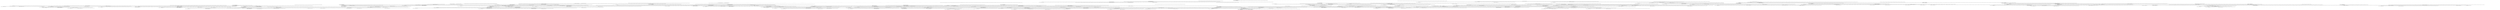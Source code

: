 graph G {
0[label="((175.259;157.97;138.061;0)(250;11.5886;1;1;253):(175.259;157.97;138.061;0)(250;11.5886;1;1;253))"];
1[label="((158.567;164.244;143.404;0)(248;11.5886;1;2;253):(175.259;157.97;138.061;0)(250;11.5886;1;1;253))"];
2[label="((152.632;169.431;145.541;0)(248;10.219;1;3;253):(158.567;164.244;143.404;0)(248;11.5886;1;2;253))"];
3[label="((171.27;137.837;168.971;0)(245;5.12948;1;4;253):(158.567;164.244;143.404;0)(248;11.5886;1;2;253))"];
4[label="((166.792;177.109;142.07;0)(245;1.00817;1;5;253):(152.632;169.431;145.541;0)(248;10.219;1;3;253))"];
5[label="((132.136;178.481;150.965;0)(248;10.1528;1;6;253):(152.632;169.431;145.541;0)(248;10.219;1;3;253))"];
6[label="((158.352;155.672;204.506;0)(248;1.00817;1;7;253):(171.27;137.837;168.971;0)(245;5.12948;1;4;253))"];
7[label="((182.382;144.131;175.862;0)(248;1.94934;1;8;253):(171.27;137.837;168.971;0)(245;5.12948;1;4;253))"];
8[label="((175.49;112.93;185.61;0)(245;4.54742;1;9;253):(171.27;137.837;168.971;0)(245;5.12948;1;4;253))"];
9[label="((198.961;173.521;141.448;0)(251;0.7;1;10;253):(166.792;177.109;142.07;0)(245;1.00817;1;5;253))"];
10[label="((161.21;183.662;138.315;0)(251;0.7;1;11;253):(166.792;177.109;142.07;0)(245;1.00817;1;5;253))"];
11[label="((128.815;180.92;149.244;0)(248;10.1195;1;12;253):(132.136;178.481;150.965;0)(248;10.1528;1;6;253))"];
12[label="((146.835;186.292;198.495;0)(251;0.7;1;13;253):(132.136;178.481;150.965;0)(248;10.1528;1;6;253))"];
13[label="((157.997;167.369;234.673;0)(251;0.7;1;14;253):(158.352;155.672;204.506;0)(248;1.00817;1;7;253))"];
14[label="((150.179;154.925;207.959;0)(251;0.7;1;15;253):(158.352;155.672;204.506;0)(248;1.00817;1;7;253))"];
15[label="((209.938;169.164;207.918;0)(251;0.7;1;16;253):(182.382;144.131;175.862;0)(248;1.94934;1;8;253))"];
16[label="((187.215;151.146;176.21;0)(248;1.79743;1;17;253):(182.382;144.131;175.862;0)(248;1.94934;1;8;253))"];
17[label="((179.853;115.333;188.921;0)(245;2.225;1;18;253):(175.49;112.93;185.61;0)(245;4.54742;1;9;253))"];
18[label="((178.156;131.888;218.815;0)(251;0.7;1;19;253):(175.49;112.93;185.61;0)(245;4.54742;1;9;253))"];
19[label="((171.151;102.992;186.852;0)(248;3.80939;1;20;253):(175.49;112.93;185.61;0)(245;4.54742;1;9;253))"];
20[label="((162.17;202.12;145.291;0)(251;0.7;1;21;253):(128.815;180.92;149.244;0)(248;10.1195;1;12;253))"];
21[label="((106.709;182.813;165.666;0)(245;6.40015;1;22;253):(128.815;180.92;149.244;0)(248;10.1195;1;12;253))"];
22[label="((128.177;187.742;140.914;0)(245;7.56259;1;23;253):(128.815;180.92;149.244;0)(248;10.1195;1;12;253))"];
23[label="((188.976;158.2;176.645;0)(248;1.63297;1;24;253):(187.215;151.146;176.21;0)(248;1.79743;1;17;253))"];
24[label="((206.809;146.384;177.852;0)(251;0.7;1;25;253):(187.215;151.146;176.21;0)(248;1.79743;1;17;253))"];
25[label="((189.614;121.215;193.635;0)(245;2.09126;1;26;253):(179.853;115.333;188.921;0)(245;2.225;1;18;253))"];
26[label="((237.63;102.295;233.947;0)(251;0.7;1;27;253):(179.853;115.333;188.921;0)(245;2.225;1;18;253))"];
27[label="((178.345;112.76;218.669;0)(251;0.7;1;28;253):(171.151;102.992;186.852;0)(248;3.80939;1;20;253))"];
28[label="((169.278;98.5934;185.765;0)(245;3.72842;1;29;253):(171.151;102.992;186.852;0)(248;3.80939;1;20;253))"];
29[label="((93.2297;159.466;153.374;0)(251;0.7;1;30;253):(106.709;182.813;165.666;0)(245;6.40015;1;22;253))"];
30[label="((98.8012;184.416;172.686;0)(248;6.34969;1;31;253):(106.709;182.813;165.666;0)(245;6.40015;1;22;253))"];
31[label="((131.37;204.557;133.015;0)(248;6.74379;1;32;253):(128.177;187.742;140.914;0)(245;7.56259;1;23;253))"];
32[label="((113.571;177.196;125.006;0)(248;3.20456;1;33;253):(128.177;187.742;140.914;0)(245;7.56259;1;23;253))"];
33[label="((208.795;162.016;167.359;0)(251;0.7;1;34;253):(188.976;158.2;176.645;0)(248;1.63297;1;24;253))"];
34[label="((194.83;174.334;181.327;0)(248;1.45202;1;35;253):(188.976;158.2;176.645;0)(248;1.63297;1;24;253))"];
35[label="((218.05;124.416;185.095;0)(251;0.7;1;36;253):(189.614;121.215;193.635;0)(245;2.09126;1;26;253))"];
36[label="((199.135;129.645;207.773;0)(245;1.94933;1;37;253):(189.614;121.215;193.635;0)(245;2.09126;1;26;253))"];
37[label="((187.118;87.7236;184.893;0)(251;0.7;1;38;253):(169.278;98.5934;185.765;0)(245;3.72842;1;29;253))"];
38[label="((164.969;88.8605;183.737;0)(245;3.64583;1;39;253):(169.278;98.5934;185.765;0)(245;3.72842;1;29;253))"];
39[label="((106.363;183.863;185.042;0)(251;0.7;1;40;253):(98.8012;184.416;172.686;0)(248;6.34969;1;31;253))"];
40[label="((96.7544;192.683;181.163;0)(248;4.54742;1;41;253):(98.8012;184.416;172.686;0)(248;6.34969;1;31;253))"];
41[label="((58.4905;186.927;156.386;0)(245;1.94933;1;42;253):(98.8012;184.416;172.686;0)(248;6.34969;1;31;253))"];
42[label="((96.0196;178.207;174.922;0)(245;3.64583;1;43;253):(98.8012;184.416;172.686;0)(248;6.34969;1;31;253))"];
43[label="((133.745;212.785;131.444;0)(248;6.59849;1;44;253):(131.37;204.557;133.015;0)(248;6.74379;1;32;253))"];
44[label="((128.269;207.489;133.413;0)(248;1.248;1;45;253):(131.37;204.557;133.015;0)(248;6.74379;1;32;253))"];
45[label="((133.101;184.9;111.941;0)(251;0.7;1;46;253):(113.571;177.196;125.006;0)(248;3.20456;1;33;253))"];
46[label="((122.258;182.594;101.196;0)(251;0.7;1;47;253):(113.571;177.196;125.006;0)(248;3.20456;1;33;253))"];
47[label="((92.8323;154.827;128.877;0)(251;0.7;1;48;253):(113.571;177.196;125.006;0)(248;3.20456;1;33;253))"];
48[label="((90.0842;160.917;108.986;0)(245;2.91134;1;49;253):(113.571;177.196;125.006;0)(248;3.20456;1;33;253))"];
49[label="((195.62;176.497;188.852;0)(251;0.7;1;50;253):(194.83;174.334;181.327;0)(248;1.45202;1;35;253))"];
50[label="((200.9;176.98;174.319;0)(251;0.7;1;51;253):(194.83;174.334;181.327;0)(248;1.45202;1;35;253))"];
51[label="((197.605;187.951;181.483;0)(245;1.00817;1;52;253):(194.83;174.334;181.327;0)(248;1.45202;1;35;253))"];
52[label="((222.901;139.144;227.148;0)(248;1.248;1;53;253):(199.135;129.645;207.773;0)(245;1.94933;1;37;253))"];
53[label="((204.678;131.276;204.526;0)(248;1.45202;1;54;253):(199.135;129.645;207.773;0)(245;1.94933;1;37;253))"];
54[label="((179.696;73.0766;198.559;0)(248;1.94933;1;55;253):(164.969;88.8605;183.737;0)(245;3.64583;1;39;253))"];
55[label="((176.361;62.7281;178.768;0)(251;0.7;1;56;253):(164.969;88.8605;183.737;0)(245;3.64583;1;39;253))"];
56[label="((153.567;93.3035;196.157;0)(248;1.00817;1;57;253):(164.969;88.8605;183.737;0)(245;3.64583;1;39;253))"];
57[label="((160.985;87.6977;180.396;0)(248;2.70013;1;58;253):(164.969;88.8605;183.737;0)(245;3.64583;1;39;253))"];
58[label="((95.2864;200.203;186.224;0)(248;4.33793;1;59;253):(96.7544;192.683;181.163;0)(248;4.54742;1;41;253))"];
59[label="((76.3038;192.498;185.658;0)(248;1.248;1;60;253):(96.7544;192.683;181.163;0)(248;4.54742;1;41;253))"];
60[label="((47.0166;192.139;161.544;0)(245;1.00817;1;61;253):(58.4905;186.927;156.386;0)(245;1.94933;1;42;253))"];
61[label="((54.9619;185.582;149.426;0)(245;1.63297;1;62;253):(58.4905;186.927;156.386;0)(245;1.94933;1;42;253))"];
62[label="((87.7235;168.793;186.783;0)(248;3.47538;1;63;253):(96.0196;178.207;174.922;0)(245;3.64583;1;43;253))"];
63[label="((56.8826;131.766;141.11;0)(248;1.00817;1;64;253):(96.0196;178.207;174.922;0)(245;3.64583;1;43;253))"];
64[label="((140.457;223.476;135.341;0)(248;5.12948;1;65;253):(133.745;212.785;131.444;0)(248;6.59849;1;44;253))"];
65[label="((119.991;222.884;115.31;0)(245;3.96686;1;66;253):(133.745;212.785;131.444;0)(248;6.59849;1;44;253))"];
66[label="((105.756;221.182;138.673;0)(251;0.7;1;67;253):(128.269;207.489;133.413;0)(248;1.248;1;45;253))"];
67[label="((111.026;203.937;137.082;0)(245;1.00817;1;68;253):(128.269;207.489;133.413;0)(248;1.248;1;45;253))"];
68[label="((86.0295;163.431;100.378;0)(245;2.47286;1;69;253):(90.0842;160.917;108.986;0)(245;2.91134;1;49;253))"];
69[label="((89.6061;154.659;107.053;0)(245;1.248;1;70;253):(90.0842;160.917;108.986;0)(245;2.91134;1;49;253))"];
70[label="((53.5831;126.98;99.393;0)(251;0.7;1;71;253):(90.0842;160.917;108.986;0)(245;2.91134;1;49;253))"];
71[label="((198.062;195.719;210.23;0)(251;0.7;1;72;253):(197.605;187.951;181.483;0)(245;1.00817;1;52;253))"];
72[label="((204.705;197.506;176.54;0)(251;0.7;1;73;253):(197.605;187.951;181.483;0)(245;1.00817;1;52;253))"];
73[label="((231.121;150.242;232.319;0)(251;0.7;1;74;253):(222.901;139.144;227.148;0)(248;1.248;1;53;253))"];
74[label="((237.187;138.977;237.589;0)(245;1.00817;1;75;253):(222.901;139.144;227.148;0)(248;1.248;1;53;253))"];
75[label="((207.784;145.644;212.485;0)(248;1.00817;1;76;253):(204.678;131.276;204.526;0)(248;1.45202;1;54;253))"];
76[label="((221.057;128.852;205.125;0)(248;1.00817;1;77;253):(204.678;131.276;204.526;0)(248;1.45202;1;54;253))"];
77[label="((189.614;78.3102;219.338;0)(248;1.248;1;78;253):(179.696;73.0766;198.559;0)(248;1.94933;1;55;253))"];
78[label="((186.175;55.0206;200.399;0)(248;1.45202;1;79;253):(179.696;73.0766;198.559;0)(248;1.94933;1;55;253))"];
79[label="((156.439;120.992;221.663;0)(251;0.7;1;80;253):(153.567;93.3035;196.157;0)(248;1.00817;1;57;253))"];
80[label="((141.68;77.8656;205.957;0)(251;0.7;1;81;253):(153.567;93.3035;196.157;0)(248;1.00817;1;57;253))"];
81[label="((156.601;85.6005;180.876;0)(248;2.09126;1;82;253):(160.985;87.6977;180.396;0)(248;2.70013;1;58;253))"];
82[label="((159.014;89.946;177.158;0)(248;1.63297;1;83;253):(160.985;87.6977;180.396;0)(248;2.70013;1;58;253))"];
83[label="((96.3256;209.397;195.3;0)(248;3.96686;1;84;253):(95.2864;200.203;186.224;0)(248;4.33793;1;59;253))"];
84[label="((72.7617;222.987;171.026;0)(248;1.63297;1;85;253):(95.2864;200.203;186.224;0)(248;4.33793;1;59;253))"];
85[label="((73.8915;195.744;189.861;0)(251;0.7;1;86;253):(76.3038;192.498;185.658;0)(248;1.248;1;60;253))"];
86[label="((65.4376;191.898;185.263;0)(248;1.00817;1;87;253):(76.3038;192.498;185.658;0)(248;1.248;1;60;253))"];
87[label="((41.2674;190.349;163.751;0)(251;0.7;1;88;253):(47.0166;192.139;161.544;0)(245;1.00817;1;61;253))"];
88[label="((41.5292;202.223;160.508;0)(251;0.7;1;89;253):(47.0166;192.139;161.544;0)(245;1.00817;1;61;253))"];
89[label="((52.4302;191.629;141.33;0)(248;1.248;1;90;253):(54.9619;185.582;149.426;0)(245;1.63297;1;62;253))"];
90[label="((44.5913;172.093;142.263;0)(248;1.00817;1;91;253):(54.9619;185.582;149.426;0)(245;1.63297;1;62;253))"];
91[label="((84.3269;165.02;200.189;0)(248;3.10959;1;92;253):(87.7235;168.793;186.783;0)(248;3.47538;1;63;253))"];
92[label="((58.0294;143.69;179.858;0)(248;1.45202;1;93;253):(87.7235;168.793;186.783;0)(248;3.47538;1;63;253))"];
93[label="((60.8572;122.824;140.733;0)(251;0.7;1;94;253):(56.8826;131.766;141.11;0)(248;1.00817;1;64;253))"];
94[label="((49.6363;123.853;134.532;0)(251;0.7;1;95;253):(56.8826;131.766;141.11;0)(248;1.00817;1;64;253))"];
95[label="((149.703;221.279;131.472;0)(248;1.248;1;96;253):(140.457;223.476;135.341;0)(248;5.12948;1;65;253))"];
96[label="((139.085;231.318;140.059;0)(248;4.94233;1;97;253):(140.457;223.476;135.341;0)(248;5.12948;1;65;253))"];
97[label="((116.881;225.692;111.013;0)(248;3.88885;1;98;253):(119.991;222.884;115.31;0)(245;3.96686;1;66;253))"];
98[label="((100.937;214.477;112.489;0)(251;0.7;1;99;253):(119.991;222.884;115.31;0)(245;3.96686;1;66;253))"];
99[label="((106.668;197.224;139.117;0)(251;0.7;1;100;253):(111.026;203.937;137.082;0)(245;1.00817;1;68;253))"];
100[label="((98.3412;208.139;139.629;0)(251;0.7;1;101;253):(111.026;203.937;137.082;0)(245;1.00817;1;68;253))"];
101[label="((69.5401;166.552;95.4853;0)(248;1.79743;1;102;253):(86.0295;163.431;100.378;0)(245;2.47286;1;69;253))"];
102[label="((90.2944;146.741;52.7498;0)(248;1.63297;1;103;253):(86.0295;163.431;100.378;0)(245;2.47286;1;69;253))"];
103[label="((74.7439;108.127;108.914;0)(251;0.7;1;104;253):(89.6061;154.659;107.053;0)(245;1.248;1;70;253))"];
104[label="((88.1751;138.495;96.2779;0)(248;1.00817;1;105;253):(89.6061;154.659;107.053;0)(245;1.248;1;70;253))"];
105[label="((255.945;132.645;246.473;0)(251;0.7;1;106;253):(237.187;138.977;237.589;0)(245;1.00817;1;75;253))"];
106[label="((250.074;142.052;239.948;0)(251;0.7;1;107;253):(237.187;138.977;237.589;0)(245;1.00817;1;75;253))"];
107[label="((204.075;151.037;215.215;0)(251;0.7;1;108;253):(207.784;145.644;212.485;0)(248;1.00817;1;76;253))"];
108[label="((213.836;148.313;217.188;0)(251;0.7;1;109;253):(207.784;145.644;212.485;0)(248;1.00817;1;76;253))"];
109[label="((227.102;133.092;206.227;0)(251;0.7;1;110;253):(221.057;128.852;205.125;0)(248;1.00817;1;77;253))"];
110[label="((223.531;125.575;207.599;0)(251;0.7;1;111;253):(221.057;128.852;205.125;0)(248;1.00817;1;77;253))"];
111[label="((223.892;69.06;236.831;0)(251;0.7;1;112;253):(189.614;78.3102;219.338;0)(248;1.248;1;78;253))"];
112[label="((187.279;85.3429;225.009;0)(245;1.00817;1;113;253):(189.614;78.3102;219.338;0)(248;1.248;1;78;253))"];
113[label="((195.02;42.8306;206.302;0)(248;1.248;1;114;253):(186.175;55.0206;200.399;0)(248;1.45202;1;79;253))"];
114[label="((177.269;42.0103;200.494;0)(251;0.7;1;115;253):(186.175;55.0206;200.399;0)(248;1.45202;1;79;253))"];
115[label="((131.474;56.4633;177.592;0)(245;1.00817;1;116;253):(156.601;85.6005;180.876;0)(248;2.09126;1;82;253))"];
116[label="((123.969;86.1328;194.33;0)(245;1.79743;1;117;253):(156.601;85.6005;180.876;0)(248;2.09126;1;82;253))"];
117[label="((150.741;88.0779;172.953;0)(251;0.7;1;118;253):(159.014;89.946;177.158;0)(248;1.63297;1;83;253))"];
118[label="((121.199;102.449;174.283;0)(245;1.45202;1;119;253):(159.014;89.946;177.158;0)(248;1.63297;1;83;253))"];
119[label="((73.9616;220.638;207.775;0)(248;2.225;1;120;253):(96.3256;209.397;195.3;0)(248;3.96686;1;84;253))"];
120[label="((101.788;216.014;201.224;0)(245;3.20456;1;121;253):(96.3256;209.397;195.3;0)(248;3.96686;1;84;253))"];
121[label="((71.3329;226.645;171.2;0)(248;1.45202;1;122;253):(72.7617;222.987;171.026;0)(248;1.63297;1;85;253))"];
122[label="((76.4154;220.389;160.734;0)(251;0.7;1;123;253):(72.7617;222.987;171.026;0)(248;1.63297;1;85;253))"];
123[label="((59.5427;198.769;184.344;0)(251;0.7;1;124;253):(65.4376;191.898;185.263;0)(248;1.00817;1;87;253))"];
124[label="((40.6002;201.821;188.906;0)(251;0.7;1;125;253):(65.4376;191.898;185.263;0)(248;1.00817;1;87;253))"];
125[label="((56.9099;200.404;135.624;0)(251;0.7;1;126;253):(52.4302;191.629;141.33;0)(248;1.248;1;90;253))"];
126[label="((46.7377;195.769;140.574;0)(245;1.00817;1;127;253):(52.4302;191.629;141.33;0)(248;1.248;1;90;253))"];
127[label="((41.0413;174.127;141.237;0)(251;0.7;1;128;253):(44.5913;172.093;142.263;0)(248;1.00817;1;91;253))"];
128[label="((36.231;165.151;138.613;0)(251;0.7;1;129;253):(44.5913;172.093;142.263;0)(248;1.00817;1;91;253))"];
129[label="((80.3908;163.926;206.42;0)(245;2.58874;1;130;253):(84.3269;165.02;200.189;0)(248;3.10959;1;92;253))"];
130[label="((117.738;163.16;220.672;0)(245;1.63297;1;131;253):(84.3269;165.02;200.189;0)(248;3.10959;1;92;253))"];
131[label="((41.7968;135.587;192.849;0)(251;0.7;1;132;253):(58.0294;143.69;179.858;0)(248;1.45202;1;93;253))"];
132[label="((50.5103;137.039;173.962;0)(248;1.248;1;133;253):(58.0294;143.69;179.858;0)(248;1.45202;1;93;253))"];
133[label="((157.96;220.457;128.558;0)(248;1.00817;1;134;253):(149.703;221.279;131.472;0)(248;1.248;1;96;253))"];
134[label="((152.796;232.482;119.343;0)(251;0.7;1;135;253):(149.703;221.279;131.472;0)(248;1.248;1;96;253))"];
135[label="((134.561;224.48;153.967;0)(251;0.7;1;136;253):(139.085;231.318;140.059;0)(248;4.94233;1;97;253))"];
136[label="((124.69;243.3;150.384;0)(245;1.94934;1;137;253):(139.085;231.318;140.059;0)(248;4.94233;1;97;253))"];
137[label="((148.178;238.202;144.757;0)(248;4.26604;1;138;253):(139.085;231.318;140.059;0)(248;4.94233;1;97;253))"];
138[label="((127.702;251.325;126.5;0)(245;1.00817;1;139;253):(139.085;231.318;140.059;0)(248;4.94233;1;97;253))"];
139[label="((113.384;229.613;108.652;0)(248;3.20456;1;140;253):(116.881;225.692;111.013;0)(248;3.88885;1;98;253))"];
140[label="((123.409;221.707;100.159;0)(245;2.09126;1;141;253):(116.881;225.692;111.013;0)(248;3.88885;1;98;253))"];
141[label="((67.6239;177.728;92.899;0)(248;1.248;1;142;253):(69.5401;166.552;95.4853;0)(248;1.79743;1;102;253))"];
142[label="((67.9628;152.298;77.0423;0)(251;0.7;1;143;253):(69.5401;166.552;95.4853;0)(248;1.79743;1;102;253))"];
143[label="((62.4824;165.36;96.2191;0)(245;1.00817;1;144;253):(69.5401;166.552;95.4853;0)(248;1.79743;1;102;253))"];
144[label="((103.835;150.713;33.3324;0)(251;0.7;1;145;253):(90.2944;146.741;52.7498;0)(248;1.63297;1;103;253))"];
145[label="((88.53;150.898;46.9285;0)(248;1.248;1;146;253):(90.2944;146.741;52.7498;0)(248;1.63297;1;103;253))"];
146[label="((91.5512;117.529;32.8632;0)(251;0.7;1;147;253):(90.2944;146.741;52.7498;0)(248;1.63297;1;103;253))"];
147[label="((69.6054;106.12;82.9427;0)(251;0.7;1;148;253):(88.1751;138.495;96.2779;0)(248;1.00817;1;105;253))"];
148[label="((88.9388;132.686;91.3092;0)(251;0.7;1;149;253):(88.1751;138.495;96.2779;0)(248;1.00817;1;105;253))"];
149[label="((187.576;100.078;232.878;0)(251;0.7;1;150;253):(187.279;85.3429;225.009;0)(245;1.00817;1;113;253))"];
150[label="((182.725;83.7151;230.726;0)(251;0.7;1;151;253):(187.279;85.3429;225.009;0)(245;1.00817;1;113;253))"];
151[label="((208.08;38.5099;216.717;0)(248;1.00817;1;152;253):(195.02;42.8306;206.302;0)(248;1.248;1;114;253))"];
152[label="((203.757;20.1862;198.041;0)(251;0.7;1;153;253):(195.02;42.8306;206.302;0)(248;1.248;1;114;253))"];
153[label="((133.452;51.5518;176.973;0)(251;0.7;1;154;253):(131.474;56.4633;177.592;0)(245;1.00817;1;116;253))"];
154[label="((109.521;49.2268;170.741;0)(251;0.7;1;155;253):(131.474;56.4633;177.592;0)(245;1.00817;1;116;253))"];
155[label="((117.195;106.309;201.205;0)(248;1.45202;1;156;253):(123.969;86.1328;194.33;0)(245;1.79743;1;117;253))"];
156[label="((96.8105;93.2628;215.029;0)(251;0.7;1;157;253):(123.969;86.1328;194.33;0)(245;1.79743;1;117;253))"];
157[label="((105.917;83.4517;191.716;0)(251;0.7;1;158;253):(123.969;86.1328;194.33;0)(245;1.79743;1;117;253))"];
158[label="((94.0391;94.8472;175.223;0)(248;1.00817;1;159;253):(121.199;102.449;174.283;0)(245;1.45202;1;119;253))"];
159[label="((117.837;105.605;171.854;0)(251;0.7;1;160;253):(121.199;102.449;174.283;0)(245;1.45202;1;119;253))"];
160[label="((110.63;103.972;166.018;0)(251;0.7;1;161;253):(121.199;102.449;174.283;0)(245;1.45202;1;119;253))"];
161[label="((53.3499;217.218;204.147;0)(248;1.00817;1;162;253):(73.9616;220.638;207.775;0)(248;2.225;1;120;253))"];
162[label="((68.5253;221.53;223.381;0)(248;1.79743;1;163;253):(73.9616;220.638;207.775;0)(248;2.225;1;120;253))"];
163[label="((53.1535;244.499;205.703;0)(251;0.7;1;164;253):(73.9616;220.638;207.775;0)(248;2.225;1;120;253))"];
164[label="((117.467;211.364;219.157;0)(248;1.63297;1;165;253):(101.788;216.014;201.224;0)(245;3.20456;1;121;253))"];
165[label="((98.5835;215.353;210.106;0)(251;0.7;1;166;253):(101.788;216.014;201.224;0)(245;3.20456;1;121;253))"];
166[label="((99.8711;239.244;202.948;0)(248;2.58874;1;167;253):(101.788;216.014;201.224;0)(245;3.20456;1;121;253))"];
167[label="((53.6954;234.22;169.94;0)(248;1.248;1;168;253):(71.3329;226.645;171.2;0)(248;1.45202;1;122;253))"];
168[label="((71.5929;238.26;164.152;0)(251;0.7;1;169;253):(71.3329;226.645;171.2;0)(248;1.45202;1;122;253))"];
169[label="((40.7227;207.929;137.104;0)(251;0.7;1;170;253):(46.7377;195.769;140.574;0)(245;1.00817;1;127;253))"];
170[label="((40.7741;195.714;139.401;0)(251;0.7;1;171;253):(46.7377;195.769;140.574;0)(245;1.00817;1;127;253))"];
171[label="((79.4426;165.413;230.588;0)(248;2.225;1;172;253):(80.3908;163.926;206.42;0)(245;2.58874;1;130;253))"];
172[label="((40.5046;174.517;220.487;0)(245;1.248;1;173;253):(80.3908;163.926;206.42;0)(245;2.58874;1;130;253))"];
173[label="((121.619;172.252;218.28;0)(251;0.7;1;174;253):(117.738;163.16;220.672;0)(245;1.63297;1;131;253))"];
174[label="((128.739;160.005;216.992;0)(251;0.7;1;175;253):(117.738;163.16;220.672;0)(245;1.63297;1;131;253))"];
175[label="((114.486;165.241;225.824;0)(251;0.7;1;176;253):(117.738;163.16;220.672;0)(245;1.63297;1;131;253))"];
176[label="((124.722;160;230.596;0)(245;1.00817;1;177;253):(117.738;163.16;220.672;0)(245;1.63297;1;131;253))"];
177[label="((44.5317;141.474;170.309;0)(248;1.00817;1;178;253):(50.5103;137.039;173.962;0)(248;1.248;1;133;253))"];
178[label="((45.6506;123.552;169.426;0)(251;0.7;1;179;253):(50.5103;137.039;173.962;0)(248;1.248;1;133;253))"];
179[label="((180.355;218.529;130.157;0)(251;0.7;1;180;253):(157.96;220.457;128.558;0)(248;1.00817;1;134;253))"];
180[label="((167.498;220.364;121.804;0)(251;0.7;1;181;253):(157.96;220.457;128.558;0)(248;1.00817;1;134;253))"];
181[label="((129.944;241.311;169.415;0)(251;0.7;1;182;253):(124.69;243.3;150.384;0)(245;1.94934;1;137;253))"];
182[label="((117.864;251.462;152.869;0)(245;1.79743;1;183;253):(124.69;243.3;150.384;0)(245;1.94934;1;137;253))"];
183[label="((163.302;237.41;160.732;0)(248;2.47286;1;184;253):(148.178;238.202;144.757;0)(248;4.26604;1;138;253))"];
184[label="((147.059;232.41;151.725;0)(251;0.7;1;185;253):(148.178;238.202;144.757;0)(248;4.26604;1;138;253))"];
185[label="((152.103;250.197;139.222;0)(245;3.29706;1;186;253):(148.178;238.202;144.757;0)(248;4.26604;1;138;253))"];
186[label="((112.779;273.984;119.833;0)(251;0.7;1;187;253):(127.702;251.325;126.5;0)(245;1.00817;1;139;253))"];
187[label="((115.363;278.823;92.8776;0)(251;0.7;1;188;253):(127.702;251.325;126.5;0)(245;1.00817;1;139;253))"];
188[label="((112.888;237.595;96.3898;0)(248;2.58874;1;189;253):(113.384;229.613;108.652;0)(248;3.20456;1;140;253))"];
189[label="((91.6255;238.088;117.461;0)(248;1.79743;1;190;253):(113.384;229.613;108.652;0)(248;3.20456;1;140;253))"];
190[label="((136.767;222.127;97.7303;0)(251;0.7;1;191;253):(123.409;221.707;100.159;0)(245;2.09126;1;141;253))"];
191[label="((122.617;219.91;96.6546;0)(248;1.94933;1;192;253):(123.409;221.707;100.159;0)(245;2.09126;1;141;253))"];
192[label="((69.564;198.023;75.1441;0)(251;0.7;1;193;253):(67.6239;177.728;92.899;0)(248;1.248;1;142;253))"];
193[label="((65.7139;190.104;98.4757;0)(245;1.00817;1;194;253):(67.6239;177.728;92.899;0)(248;1.248;1;142;253))"];
194[label="((46.5373;164.117;101.222;0)(251;0.7;1;195;253):(62.4824;165.36;96.2191;0)(245;1.00817;1;144;253))"];
195[label="((55.4828;146.413;87.2419;0)(251;0.7;1;196;253):(62.4824;165.36;96.2191;0)(245;1.00817;1;144;253))"];
196[label="((81.5863;163.295;50.2295;0)(251;0.7;1;197;253):(88.53;150.898;46.9285;0)(248;1.248;1;146;253))"];
197[label="((98.6546;163.245;43.6672;0)(251;0.7;1;198;253):(88.53;150.898;46.9285;0)(248;1.248;1;146;253))"];
198[label="((84.3746;148.243;42.4505;0)(251;0.7;1;199;253):(88.53;150.898;46.9285;0)(248;1.248;1;146;253))"];
199[label="((216.653;42.4502;217.522;0)(251;0.7;1;200;253):(208.08;38.5099;216.717;0)(248;1.00817;1;152;253))"];
200[label="((212.236;29.6685;216.987;0)(251;0.7;1;201;253):(208.08;38.5099;216.717;0)(248;1.00817;1;152;253))"];
201[label="((116.126;108.853;203.768;0)(248;1.248;1;202;253):(117.195;106.309;201.205;0)(248;1.45202;1;156;253))"];
202[label="((113.682;109.334;196.092;0)(251;0.7;1;203;253):(117.195;106.309;201.205;0)(248;1.45202;1;156;253))"];
203[label="((87.0591;97.5042;174.177;0)(251;0.7;1;204;253):(94.0391;94.8472;175.223;0)(248;1.00817;1;159;253))"];
204[label="((79.512;83.0194;169.76;0)(251;0.7;1;205;253):(94.0391;94.8472;175.223;0)(248;1.00817;1;159;253))"];
205[label="((46.6025;214.445;202.439;0)(251;0.7;1;206;253):(53.3499;217.218;204.147;0)(248;1.00817;1;162;253))"];
206[label="((46.5653;224.169;201.723;0)(251;0.7;1;207;253):(53.3499;217.218;204.147;0)(248;1.00817;1;162;253))"];
207[label="((70.0459;230.612;235.849;0)(248;1.63297;1;208;253):(68.5253;221.53;223.381;0)(248;1.79743;1;163;253))"];
208[label="((55.2877;213.013;237.311;0)(251;0.7;1;209;253):(68.5253;221.53;223.381;0)(248;1.79743;1;163;253))"];
209[label="((114.229;215.358;233.682;0)(248;1.00817;1;210;253):(117.467;211.364;219.157;0)(248;1.63297;1;165;253))"];
210[label="((133.883;198.601;230.619;0)(248;1.248;1;211;253):(117.467;211.364;219.157;0)(248;1.63297;1;165;253))"];
211[label="((102.484;244.174;205.795;0)(248;2.47286;1;212;253):(99.8711;239.244;202.948;0)(248;2.58874;1;167;253))"];
212[label="((73.9295;258.876;191.188;0)(251;0.7;1;213;253):(99.8711;239.244;202.948;0)(248;2.58874;1;167;253))"];
213[label="((45.3396;244.366;175.849;0)(251;0.7;1;214;253):(53.6954;234.22;169.94;0)(248;1.248;1;168;253))"];
214[label="((46.5141;245.007;159.797;0)(248;1.00817;1;215;253):(53.6954;234.22;169.94;0)(248;1.248;1;168;253))"];
215[label="((78.6386;163.2;238.211;0)(248;2.09126;1;216;253):(79.4426;165.413;230.588;0)(248;2.225;1;172;253))"];
216[label="((84.2134;172.659;230.127;0)(251;0.7;1;217;253):(79.4426;165.413;230.588;0)(248;2.225;1;172;253))"];
217[label="((38.8485;165.089;229.063;0)(251;0.7;1;218;253):(40.5046;174.517;220.487;0)(245;1.248;1;173;253))"];
218[label="((33.3883;188.489;224.43;0)(251;0.7;1;219;253):(40.5046;174.517;220.487;0)(245;1.248;1;173;253))"];
219[label="((35.8047;182.371;212.306;0)(251;0.7;1;220;253):(40.5046;174.517;220.487;0)(245;1.248;1;173;253))"];
220[label="((134.482;162.631;234.495;0)(251;0.7;1;221;253):(124.722;160;230.596;0)(245;1.00817;1;177;253))"];
221[label="((133.844;147.783;238.629;0)(251;0.7;1;222;253):(124.722;160;230.596;0)(245;1.00817;1;177;253))"];
222[label="((40.5681;143.676;170.41;0)(251;0.7;1;223;253):(44.5317;141.474;170.309;0)(248;1.00817;1;178;253))"];
223[label="((40.0584;142.166;166.44;0)(251;0.7;1;224;253):(44.5317;141.474;170.309;0)(248;1.00817;1;178;253))"];
224[label="((113.647;249.461;167.787;0)(251;0.7;1;225;253):(117.864;251.462;152.869;0)(245;1.79743;1;183;253))"];
225[label="((112.46;263.071;154.826;0)(248;1.63297;1;226;253):(117.864;251.462;152.869;0)(245;1.79743;1;183;253))"];
226[label="((191.88;233.191;164.865;0)(251;0.7;1;227;253):(163.302;237.41;160.732;0)(248;2.47286;1;184;253))"];
227[label="((164.076;241.223;167.345;0)(248;2.35187;1;228;253):(163.302;237.41;160.732;0)(248;2.47286;1;184;253))"];
228[label="((138.855;261.138;177.731;0)(251;0.7;1;229;253):(152.103;250.197;139.222;0)(245;3.29706;1;186;253))"];
229[label="((154.948;257.548;132.76;0)(248;3.20456;1;230;253):(152.103;250.197;139.222;0)(245;3.29706;1;186;253))"];
230[label="((124.545;261.112;70.0672;0)(245;1.63297;1;231;253):(112.888;237.595;96.3898;0)(248;2.58874;1;189;253))"];
231[label="((100.88;236.662;78.3604;0)(245;1.94933;1;232;253):(112.888;237.595;96.3898;0)(248;2.58874;1;189;253))"];
232[label="((88.2365;230.921;118.183;0)(251;0.7;1;233;253):(91.6255;238.088;117.461;0)(248;1.79743;1;190;253))"];
233[label="((73.5697;255.952;144.004;0)(251;0.7;1;234;253):(91.6255;238.088;117.461;0)(248;1.79743;1;190;253))"];
234[label="((88.6522;242.229;114.547;0)(245;1.45202;1;235;253):(91.6255;238.088;117.461;0)(248;1.79743;1;190;253))"];
235[label="((134.672;211.655;92.5784;0)(251;0.7;1;236;253):(122.617;219.91;96.6546;0)(248;1.94933;1;192;253))"];
236[label="((120.387;216.924;83.9739;0)(245;1.79743;1;237;253):(122.617;219.91;96.6546;0)(248;1.94933;1;192;253))"];
237[label="((51.6771;213.726;113.279;0)(251;0.7;1;238;253):(65.7139;190.104;98.4757;0)(245;1.00817;1;194;253))"];
238[label="((61.237;195.853;94.0198;0)(251;0.7;1;239;253):(65.7139;190.104;98.4757;0)(245;1.00817;1;194;253))"];
239[label="((110.894;106.559;203.129;0)(251;0.7;1;240;253):(116.126;108.853;203.768;0)(248;1.248;1;202;253))"];
240[label="((119.258;115.174;207.534;0)(245;1.00817;1;241;253):(116.126;108.853;203.768;0)(248;1.248;1;202;253))"];
241[label="((67.1672;237.701;235.377;0)(251;0.7;1;242;253):(70.0459;230.612;235.849;0)(248;1.63297;1;208;253))"];
242[label="((73.1297;229.142;240.699;0)(248;1.45202;1;243;253):(70.0459;230.612;235.849;0)(248;1.63297;1;208;253))"];
243[label="((105.344;220.454;245.376;0)(251;0.7;1;244;253):(114.229;215.358;233.682;0)(248;1.00817;1;210;253))"];
244[label="((119.842;216.028;249.862;0)(251;0.7;1;245;253):(114.229;215.358;233.682;0)(248;1.00817;1;210;253))"];
245[label="((134.536;198.026;238.138;0)(248;1.00817;1;246;253):(133.883;198.601;230.619;0)(248;1.248;1;211;253))"];
246[label="((145.789;197.539;228.975;0)(251;0.7;1;247;253):(133.883;198.601;230.619;0)(248;1.248;1;211;253))"];
247[label="((109.035;245.666;209.102;0)(245;1.63297;1;248;253):(102.484;244.174;205.795;0)(248;2.47286;1;212;253))"];
248[label="((100.206;248.76;207.185;0)(245;1.79743;1;249;253):(102.484;244.174;205.795;0)(248;2.47286;1;212;253))"];
249[label="((45.8026;250.546;158.486;0)(251;0.7;1;250;253):(46.5141;245.007;159.797;0)(248;1.00817;1;215;253))"];
250[label="((38.5791;246.793;157.767;0)(251;0.7;1;251;253):(46.5141;245.007;159.797;0)(248;1.00817;1;215;253))"];
251[label="((81.1461;162.947;241.643;0)(248;1.79743;1;252;253):(78.6386;163.2;238.211;0)(248;2.09126;1;216;253))"];
252[label="((72.5581;162.811;241.825;0)(248;1.00817;1;253;253):(78.6386;163.2;238.211;0)(248;2.09126;1;216;253))"];
253[label="((91.5709;278.98;145.638;0)(251;0.7;1;254;253):(112.46;263.071;154.826;0)(248;1.63297;1;226;253))"];
254[label="((111.359;272.76;159.652;0)(245;1.45202;1;255;253):(112.46;263.071;154.826;0)(248;1.63297;1;226;253))"];
255[label="((167.546;251.845;174.639;0)(248;2.09126;1;256;253):(164.076;241.223;167.345;0)(248;2.35187;1;228;253))"];
256[label="((152.866;231.936;182.158;0)(251;0.7;1;257;253):(164.076;241.223;167.345;0)(248;2.35187;1;228;253))"];
257[label="((168.869;217.693;205.619;0)(251;0.7;1;258;253):(164.076;241.223;167.345;0)(248;2.35187;1;228;253))"];
258[label="((172.563;262.766;131.691;0)(248;1.00817;1;259;253):(154.948;257.548;132.76;0)(248;3.20456;1;230;253))"];
259[label="((155.969;256.767;125.034;0)(248;1.63297;1;260;253):(154.948;257.548;132.76;0)(248;3.20456;1;230;253))"];
260[label="((150.469;268.052;130.499;0)(245;2.47286;1;261;253):(154.948;257.548;132.76;0)(248;3.20456;1;230;253))"];
261[label="((119.693;270.201;66.0658;0)(248;1.248;1;262;253):(124.545;261.112;70.0672;0)(245;1.63297;1;231;253))"];
262[label="((130.512;261.469;45.7427;0)(248;1.00817;1;263;253):(124.545;261.112;70.0672;0)(245;1.63297;1;231;253))"];
263[label="((96.0866;255.272;69.3139;0)(248;1.00817;1;264;253):(100.88;236.662;78.3604;0)(245;1.94933;1;232;253))"];
264[label="((109.84;235.009;65.7796;0)(251;0.7;1;265;253):(100.88;236.662;78.3604;0)(245;1.94933;1;232;253))"];
265[label="((97.3811;231.856;73.4285;0)(248;1.45202;1;266;253):(100.88;236.662;78.3604;0)(245;1.94933;1;232;253))"];
266[label="((81.3291;263.664;110.444;0)(248;1.00817;1;267;253):(88.6522;242.229;114.547;0)(245;1.45202;1;235;253))"];
267[label="((76.1648;240.221;105.793;0)(248;1.00817;1;268;253):(88.6522;242.229;114.547;0)(245;1.45202;1;235;253))"];
268[label="((128.545;232.126;65.7052;0)(251;0.7;1;269;253):(120.387;216.924;83.9739;0)(245;1.79743;1;237;253))"];
269[label="((113.852;206.069;53.2213;0)(248;1.63297;1;270;253):(120.387;216.924;83.9739;0)(245;1.79743;1;237;253))"];
270[label="((118.598;118.348;210.341;0)(251;0.7;1;271;253):(119.258;115.174;207.534;0)(245;1.00817;1;241;253))"];
271[label="((113.807;115.729;204.791;0)(251;0.7;1;272;253):(119.258;115.174;207.534;0)(245;1.00817;1;241;253))"];
272[label="((77.8007;231.996;236.881;0)(251;0.7;1;273;253):(73.1297;229.142;240.699;0)(248;1.45202;1;243;253))"];
273[label="((74.3199;225.012;246.647;0)(251;0.7;1;274;253):(73.1297;229.142;240.699;0)(248;1.45202;1;243;253))"];
274[label="((80.5388;230.204;246.496;0)(245;1.00817;1;275;253):(73.1297;229.142;240.699;0)(248;1.45202;1;243;253))"];
275[label="((140.37;203.135;242.564;0)(251;0.7;1;276;253):(134.536;198.026;238.138;0)(248;1.00817;1;246;253))"];
276[label="((140.752;185.836;247.494;0)(251;0.7;1;277;253):(134.536;198.026;238.138;0)(248;1.00817;1;246;253))"];
277[label="((106.145;242.004;221.051;0)(251;0.7;1;278;253):(109.035;245.666;209.102;0)(245;1.63297;1;248;253))"];
278[label="((121.965;254.711;212.793;0)(248;1.45202;1;279;253):(109.035;245.666;209.102;0)(245;1.63297;1;248;253))"];
279[label="((87.2778;274.504;197.102;0)(245;1.00817;1;280;253):(100.206;248.76;207.185;0)(245;1.79743;1;249;253))"];
280[label="((92.3279;262.283;217.547;0)(248;1.45202;1;281;253):(100.206;248.76;207.185;0)(245;1.79743;1;249;253))"];
281[label="((93.5089;143.003;245.978;0)(251;0.7;1;282;253):(81.1461;162.947;241.643;0)(248;1.79743;1;252;253))"];
282[label="((88.6933;172.422;251.217;0)(245;1.63297;1;283;253):(81.1461;162.947;241.643;0)(248;1.79743;1;252;253))"];
283[label="((56.3178;183.688;257.56;0)(251;0.7;1;284;253):(72.5581;162.811;241.825;0)(248;1.00817;1;253;253))"];
284[label="((68.6282;157.837;246.336;0)(251;0.7;1;285;253):(72.5581;162.811;241.825;0)(248;1.00817;1;253;253))"];
285[label="((122.251;290.225;170.304;0)(251;0.7;1;286;253):(111.359;272.76;159.652;0)(245;1.45202;1;255;253))"];
286[label="((106.422;282.123;161.354;0)(245;1.248;1;287;253):(111.359;272.76;159.652;0)(245;1.45202;1;255;253))"];
287[label="((161.678;256.209;193.116;0)(245;1.248;1;288;253):(167.546;251.845;174.639;0)(248;2.09126;1;256;253))"];
288[label="((171.911;261.151;172.386;0)(245;1.63297;1;289;253):(167.546;251.845;174.639;0)(248;2.09126;1;256;253))"];
289[label="((188.47;277.23;137.252;0)(251;0.7;1;290;253):(172.563;262.766;131.691;0)(248;1.00817;1;259;253))"];
290[label="((175.568;270.406;123.942;0)(251;0.7;1;291;253):(172.563;262.766;131.691;0)(248;1.00817;1;259;253))"];
291[label="((174.863;243.894;124.736;0)(251;0.7;1;292;253):(155.969;256.767;125.034;0)(248;1.63297;1;260;253))"];
292[label="((155.497;260.886;116.05;0)(248;1.45202;1;293;253):(155.969;256.767;125.034;0)(248;1.63297;1;260;253))"];
293[label="((149.761;294.443;135.212;0)(248;1.45202;1;294;253):(150.469;268.052;130.499;0)(245;2.47286;1;261;253))"];
294[label="((133.763;290.023;108.181;0)(248;1.94933;1;295;253):(150.469;268.052;130.499;0)(245;2.47286;1;261;253))"];
295[label="((110.424;273.612;65.0868;0)(251;0.7;1;296;253):(119.693;270.201;66.0658;0)(248;1.248;1;262;253))"];
296[label="((120.849;276.304;61.181;0)(245;1.00817;1;297;253):(119.693;270.201;66.0658;0)(248;1.248;1;262;253))"];
297[label="((130.799;267.048;41.104;0)(251;0.7;1;298;253):(130.512;261.469;45.7427;0)(248;1.00817;1;263;253))"];
298[label="((130.266;255.046;28.5007;0)(251;0.7;1;299;253):(130.512;261.469;45.7427;0)(248;1.00817;1;263;253))"];
299[label="((92.1924;263.755;69.6721;0)(251;0.7;1;300;253):(96.0866;255.272;69.3139;0)(248;1.00817;1;264;253))"];
300[label="((85.7819;255.957;66.9436;0)(251;0.7;1;301;253):(96.0866;255.272;69.3139;0)(248;1.00817;1;264;253))"];
301[label="((96.0583;228.068;76.2955;0)(251;0.7;1;302;253):(97.3811;231.856;73.4285;0)(248;1.45202;1;266;253))"];
302[label="((94.2816;230.007;66.4151;0)(248;1.248;1;303;253):(97.3811;231.856;73.4285;0)(248;1.45202;1;266;253))"];
303[label="((76.1502;266.849;109.484;0)(251;0.7;1;304;253):(81.3291;263.664;110.444;0)(248;1.00817;1;267;253))"];
304[label="((89.4278;290.645;100.837;0)(251;0.7;1;305;253):(81.3291;263.664;110.444;0)(248;1.00817;1;267;253))"];
305[label="((70.0522;242.53;104.903;0)(251;0.7;1;306;253):(76.1648;240.221;105.793;0)(248;1.00817;1;268;253))"];
306[label="((74.3263;236.114;106.262;0)(251;0.7;1;307;253):(76.1648;240.221;105.793;0)(248;1.00817;1;268;253))"];
307[label="((106.252;204.841;51.4664;0)(251;0.7;1;308;253):(113.852;206.069;53.2213;0)(248;1.63297;1;270;253))"];
308[label="((117.456;210.165;41.6649;0)(245;1.45202;1;309;253):(113.852;206.069;53.2213;0)(248;1.63297;1;270;253))"];
309[label="((83.13;227.233;248.619;0)(251;0.7;1;310;253):(80.5388;230.204;246.496;0)(245;1.00817;1;275;253))"];
310[label="((84.9224;235.193;247.841;0)(251;0.7;1;311;253):(80.5388;230.204;246.496;0)(245;1.00817;1;275;253))"];
311[label="((120.023;259.572;216.045;0)(248;1.00817;1;312;253):(121.965;254.711;212.793;0)(248;1.45202;1;279;253))"];
312[label="((133.597;253.306;215.805;0)(245;1.00817;1;313;253):(121.965;254.711;212.793;0)(248;1.45202;1;279;253))"];
313[label="((90.4144;287.176;196.205;0)(251;0.7;1;314;253):(87.2778;274.504;197.102;0)(245;1.00817;1;280;253))"];
314[label="((82.45;275.283;196.452;0)(251;0.7;1;315;253):(87.2778;274.504;197.102;0)(245;1.00817;1;280;253))"];
315[label="((81.0416;267.083;214.375;0)(251;0.7;1;316;253):(92.3279;262.283;217.547;0)(248;1.45202;1;281;253))"];
316[label="((87.1754;257.172;216.921;0)(251;0.7;1;317;253):(92.3279;262.283;217.547;0)(248;1.45202;1;281;253))"];
317[label="((94.0706;261.49;230.085;0)(251;0.7;1;318;253):(92.3279;262.283;217.547;0)(248;1.45202;1;281;253))"];
318[label="((93.9387;270.212;214.181;0)(251;0.7;1;319;253):(92.3279;262.283;217.547;0)(248;1.45202;1;281;253))"];
319[label="((116.305;165.661;256.614;0)(251;0.7;1;320;253):(88.6933;172.422;251.217;0)(245;1.63297;1;283;253))"];
320[label="((77.9853;178.934;263.937;0)(251;0.7;1;321;253):(88.6933;172.422;251.217;0)(245;1.63297;1;283;253))"];
321[label="((94.2813;189.514;260.614;0)(248;1.248;1;322;253):(88.6933;172.422;251.217;0)(245;1.63297;1;283;253))"];
322[label="((102.606;285.376;173.471;0)(251;0.7;1;323;253):(106.422;282.123;161.354;0)(245;1.248;1;287;253))"];
323[label="((106.041;290.138;156.412;0)(248;1.00817;1;324;253):(106.422;282.123;161.354;0)(245;1.248;1;287;253))"];
324[label="((173.372;260.56;199.535;0)(251;0.7;1;325;253):(161.678;256.209;193.116;0)(245;1.248;1;288;253))"];
325[label="((158.24;266.026;196.128;0)(245;1.00817;1;326;253):(161.678;256.209;193.116;0)(245;1.248;1;288;253))"];
326[label="((181.358;268.927;176.419;0)(248;1.00817;1;327;253):(171.911;261.151;172.386;0)(245;1.63297;1;289;253))"];
327[label="((153.006;291.078;179.67;0)(245;1.248;1;328;253):(171.911;261.151;172.386;0)(245;1.63297;1;289;253))"];
328[label="((161.863;265.764;109.238;0)(251;0.7;1;329;253):(155.497;260.886;116.05;0)(248;1.45202;1;293;253))"];
329[label="((153.254;268.458;97.7212;0)(245;1.248;1;330;253):(155.497;260.886;116.05;0)(248;1.45202;1;293;253))"];
330[label="((148.384;301.186;140.279;0)(248;1.248;1;331;253):(149.761;294.443;135.212;0)(248;1.45202;1;294;253))"];
331[label="((150.585;299.08;124.036;0)(251;0.7;1;332;253):(149.761;294.443;135.212;0)(248;1.45202;1;294;253))"];
332[label="((114.166;299.307;111.632;0)(251;0.7;1;333;253):(133.763;290.023;108.181;0)(248;1.94933;1;295;253))"];
333[label="((121.843;298.642;94.64;0)(248;1.00817;1;334;253):(133.763;290.023;108.181;0)(248;1.94933;1;295;253))"];
334[label="((139.263;299.549;99.7568;0)(245;1.45202;1;335;253):(133.763;290.023;108.181;0)(248;1.94933;1;295;253))"];
335[label="((119.222;287.824;62.2004;0)(251;0.7;1;336;253):(120.849;276.304;61.181;0)(245;1.00817;1;297;253))"];
336[label="((122.17;280.019;49.6276;0)(251;0.7;1;337;253):(120.849;276.304;61.181;0)(245;1.00817;1;297;253))"];
337[label="((90.2211;232.521;67.2956;0)(251;0.7;1;338;253):(94.2816;230.007;66.4151;0)(248;1.248;1;303;253))"];
338[label="((90.5932;226.518;65.3726;0)(251;0.7;1;339;253):(94.2816;230.007;66.4151;0)(248;1.248;1;303;253))"];
339[label="((93.2718;242.728;45.5299;0)(251;0.7;1;340;253):(94.2816;230.007;66.4151;0)(248;1.248;1;303;253))"];
340[label="((121.043;227.643;28.891;0)(248;1.00817;1;341;253):(117.456;210.165;41.6649;0)(245;1.45202;1;309;253))"];
341[label="((114.918;207.991;34.4677;0)(245;1.00817;1;342;253):(117.456;210.165;41.6649;0)(245;1.45202;1;309;253))"];
342[label="((120.415;258.765;223.422;0)(251;0.7;1;343;253):(120.023;259.572;216.045;0)(248;1.00817;1;312;253))"];
343[label="((117.673;275.878;212.46;0)(251;0.7;1;344;253):(120.023;259.572;216.045;0)(248;1.00817;1;312;253))"];
344[label="((137.245;252.032;216.522;0)(251;0.7;1;345;253):(133.597;253.306;215.805;0)(245;1.00817;1;313;253))"];
345[label="((135.277;242.946;216.216;0)(251;0.7;1;346;253):(133.597;253.306;215.805;0)(245;1.00817;1;313;253))"];
346[label="((113.121;189.279;260.592;0)(251;0.7;1;347;253):(94.2813;189.514;260.614;0)(248;1.248;1;322;253))"];
347[label="((93.1849;194.105;262.73;0)(251;0.7;1;348;253):(94.2813;189.514;260.614;0)(248;1.248;1;322;253))"];
348[label="((96.1092;188.274;263.858;0)(251;0.7;1;349;253):(94.2813;189.514;260.614;0)(248;1.248;1;322;253))"];
349[label="((101.988;301.068;166.468;0)(251;0.7;1;350;253):(106.041;290.138;156.412;0)(248;1.00817;1;324;253))"];
350[label="((106.661;289.675;150.13;0)(251;0.7;1;351;253):(106.041;290.138;156.412;0)(248;1.00817;1;324;253))"];
351[label="((158.83;275.934;199.254;0)(251;0.7;1;352;253):(158.24;266.026;196.128;0)(245;1.00817;1;326;253))"];
352[label="((147.605;273.358;197.441;0)(251;0.7;1;353;253):(158.24;266.026;196.128;0)(245;1.00817;1;326;253))"];
353[label="((182.62;269.778;184.783;0)(251;0.7;1;354;253):(181.358;268.927;176.419;0)(248;1.00817;1;327;253))"];
354[label="((153.522;300.176;181.663;0)(251;0.7;1;356;253):(153.006;291.078;179.67;0)(245;1.248;1;328;253))"];
355[label="((148.285;292.228;179.991;0)(245;1.00817;1;357;253):(153.006;291.078;179.67;0)(245;1.248;1;328;253))"];
356[label="((144.196;274.277;77.1743;0)(251;0.7;1;358;253):(153.254;268.458;97.7212;0)(245;1.248;1;330;253))"];
357[label="((154.634;281.422;86.5904;0)(245;1.00817;1;359;253):(153.254;268.458;97.7212;0)(245;1.248;1;330;253))"];
358[label="((141.249;306.432;157.049;0)(251;0.7;1;360;253):(148.384;301.186;140.279;0)(248;1.248;1;331;253))"];
359[label="((148.485;312.253;137.222;0)(245;1.00817;1;361;253):(148.384;301.186;140.279;0)(248;1.248;1;331;253))"];
360[label="((115.868;309.069;93.4237;0)(251;0.7;1;362;253):(121.843;298.642;94.64;0)(248;1.00817;1;334;253))"];
361[label="((110.148;299.526;90.6618;0)(251;0.7;1;363;253):(121.843;298.642;94.64;0)(248;1.00817;1;334;253))"];
362[label="((134.393;313.251;100.802;0)(251;0.7;1;364;253):(139.263;299.549;99.7568;0)(245;1.45202;1;335;253))"];
363[label="((142.907;300.953;93.4536;0)(245;1.248;1;365;253):(139.263;299.549;99.7568;0)(245;1.45202;1;335;253))"];
364[label="((122.521;231.027;29.3163;0)(251;0.7;1;366;253):(121.043;227.643;28.891;0)(248;1.00817;1;341;253))"];
365[label="((120.565;230.969;23.8319;0)(251;0.7;1;367;253):(121.043;227.643;28.891;0)(248;1.00817;1;341;253))"];
366[label="((109.245;211.151;30.4586;0)(251;0.7;1;368;253):(114.918;207.991;34.4677;0)(245;1.00817;1;342;253))"];
367[label="((112.966;193.467;22.4304;0)(251;0.7;1;369;253):(114.918;207.991;34.4677;0)(245;1.00817;1;342;253))"];
368[label="((144.55;289.652;182.399;0)(251;0.7;1;370;253):(148.285;292.228;179.991;0)(245;1.00817;1;357;253))"];
369[label="((143.538;299.434;180.851;0)(251;0.7;1;371;253):(148.285;292.228;179.991;0)(245;1.00817;1;357;253))"];
370[label="((162.568;291.745;78.4222;0)(251;0.7;1;372;253):(154.634;281.422;86.5904;0)(245;1.00817;1;359;253))"];
371[label="((149.824;285.965;78.6353;0)(251;0.7;1;373;253):(154.634;281.422;86.5904;0)(245;1.00817;1;359;253))"];
372[label="((151.624;316.125;137.67;0)(251;0.7;1;374;253):(148.485;312.253;137.222;0)(245;1.00817;1;361;253))"];
373[label="((138.665;320.695;130.744;0)(251;0.7;1;375;253):(148.485;312.253;137.222;0)(245;1.00817;1;361;253))"];
374[label="((147.376;301.095;92.0211;0)(248;1.00817;1;376;253):(142.907;300.953;93.4536;0)(245;1.248;1;365;253))"];
375[label="((144.347;305.879;72.1734;0)(251;0.7;1;377;253):(142.907;300.953;93.4536;0)(245;1.248;1;365;253))"];
376[label="((150.72;298.557;94.476;0)(251;0.7;1;378;253):(147.376;301.095;92.0211;0)(248;1.00817;1;376;253))"];
0--1 [label="(175.259;157.97;138.061;0)(250;11.5886;1;1;5)->(173.725;158.53;138.623;0)(250;12.1036;1;2;254)->(172.199;159.088;139.166;0)(250;12.0714;1;2;254)->(170.686;159.641;139.675;0)(250;12.0231;1;2;254)->(169.19;160.189;140.141;0)(250;11.9749;1;2;254)->(167.827;160.695;140.608;0)(250;11.9266;1;2;254)->(166.483;161.196;141.053;0)(250;11.8783;1;2;254)->(165.14;161.698;141.487;0)(250;11.83;1;2;254)->(163.798;162.2;141.915;0)(250;11.7817;1;2;254)->(162.486;162.712;142.323;0)(250;11.7334;1;2;254)->(161.177;163.223;142.708;0)(250;11.6851;1;2;254)->(159.871;163.734;143.065;0)(250;11.6529;1;2;254)->(158.567;164.244;143.404;0)(248;11.5886;1;2;5)"];
1--2 [label="(158.567;164.244;143.404;0)(248;11.5886;1;2;5)->(157.529;165.104;143.265;0)(250;10.6542;1;3;254)->(156.741;165.766;143.338;0)(250;10.6164;1;3;254)->(156.164;166.293;143.566;0)(250;10.5596;1;3;254)->(155.589;166.821;143.805;0)(250;10.5028;1;3;254)->(154.999;167.335;144.084;0)(250;10.4461;1;3;254)->(154.394;167.836;144.413;0)(250;10.3893;1;3;254)->(153.791;168.344;144.778;0)(250;10.3325;1;3;254)->(153.204;168.877;145.158;0)(250;10.2947;1;3;254)->(152.632;169.431;145.541;0)(248;10.219;1;3;5)"];
1--3 [label="(158.567;164.244;143.404;0)(248;11.5886;1;2;5)->(158.893;163.039;144.594;0)(250;5.36795;1;4;254)->(159.297;161.813;145.814;0)(250;5.35895;1;4;254)->(159.657;160.646;147.007;0)(250;5.34546;1;4;254)->(159.951;159.546;148.155;0)(250;5.33196;1;4;254)->(160.17;158.488;149.24;0)(250;5.31846;1;4;254)->(160.391;157.423;150.282;0)(250;5.30496;1;4;254)->(160.823;156.267;151.363;0)(250;5.29146;1;4;254)->(161.314;155.045;152.45;0)(250;5.27796;1;4;254)->(161.892;153.748;153.578;0)(250;5.26446;1;4;254)->(162.574;152.386;154.776;0)(250;5.25097;1;4;254)->(163.359;150.972;156.052;0)(250;5.23747;1;4;254)->(164.244;149.512;157.397;0)(250;5.22397;1;4;254)->(165.219;148.011;158.794;0)(250;5.21047;1;4;254)->(166.275;146.461;160.228;0)(250;5.19697;1;4;254)->(167.396;144.85;161.688;0)(250;5.18347;1;4;254)->(168.497;143.176;163.262;0)(250;5.16997;1;4;254)->(169.419;141.472;165.149;0)(250;5.15648;1;4;254)->(170.345;139.682;167.054;0)(250;5.14748;1;4;254)->(171.27;137.837;168.971;0)(245;5.12948;1;4;5)"];
2--4 [label="(152.632;169.431;145.541;0)(248;10.219;1;3;5)->(153.909;170.241;144.883;0)(250;1.05186;1;5;254)->(155.214;171.046;144.241;0)(250;1.0485;1;5;254)->(156.559;171.845;143.631;0)(250;1.04346;1;5;254)->(157.965;172.61;143.101;0)(250;1.03842;1;5;254)->(159.549;173.236;142.782;0)(250;1.03338;1;5;254)->(161.081;173.9;142.536;0)(250;1.02834;1;5;254)->(162.552;174.618;142.361;0)(250;1.0233;1;5;254)->(163.979;175.399;142.241;0)(250;1.01825;1;5;254)->(165.388;176.237;142.151;0)(250;1.01489;1;5;254)->(166.792;177.109;142.07;0)(245;1.00817;1;5;3)"];
2--5 [label="(152.632;169.431;145.541;0)(248;10.219;1;3;5)->(151.759;169.569;145.936;0)(250;10.5637;1;6;254)->(150.929;169.761;146.285;0)(250;10.5154;1;6;254)->(150.175;170.046;146.552;0)(250;10.4429;1;6;254)->(149.506;170.437;146.726;0)(250;10.3703;1;6;254)->(148.916;170.927;146.819;0)(250;10.2978;1;6;254)->(148.341;171.436;146.907;0)(250;10.287;1;6;254)->(147.713;171.881;147.066;0)(248;10.343;1;6;254)->(146.97;172.184;147.35;0)(250;10.4711;1;6;254)->(146.159;172.4;147.686;0)(250;10.5533;1;6;254)->(145.267;172.523;148.021;0)(250;10.5843;1;6;254)->(144.402;172.675;148.269;0)(250;10.5589;1;6;254)->(143.577;172.871;148.436;0)(250;10.5335;1;6;254)->(142.782;173.102;148.545;0)(250;10.5081;1;6;254)->(142.008;173.355;148.622;0)(250;10.4828;1;6;254)->(141.243;173.619;148.684;0)(250;10.4574;1;6;254)->(140.482;173.887;148.746;0)(250;10.432;1;6;254)->(139.726;174.158;148.82;0)(250;10.4066;1;6;254)->(138.978;174.428;148.924;0)(250;10.3812;1;6;254)->(138.219;174.762;149.042;0)(250;10.3558;1;6;254)->(137.428;175.23;149.158;0)(250;10.3305;1;6;254)->(136.668;175.682;149.362;0)(250;10.3051;1;6;254)->(135.928;176.118;149.643;0)(250;10.2797;1;6;254)->(135.195;176.549;149.965;0)(250;10.2543;1;6;254)->(134.455;176.989;150.282;0)(250;10.2289;1;6;254)->(133.696;177.457;150.555;0)(250;10.2036;1;6;254)->(132.92;177.958;150.777;0)(250;10.1866;1;6;254)->(132.136;178.481;150.965;0)(248;10.1528;1;6;5)"];
3--6 [label="(171.27;137.837;168.971;0)(245;5.12948;1;4;5)->(169.862;137.775;169.781;0)(250;1.05676;1;7;254)->(168.47;137.776;170.544;0)(250;1.05586;1;7;254)->(167.148;137.825;171.296;0)(250;1.05449;1;7;254)->(165.923;137.936;172.06;0)(250;1.05313;1;7;254)->(164.802;138.162;172.827;0)(250;1.05177;1;7;254)->(163.789;138.554;173.589;0)(250;1.05041;1;7;254)->(162.891;139.15;174.349;0)(250;1.04904;1;7;254)->(162.047;139.989;175.171;0)(250;1.04768;1;7;254)->(161.374;140.959;175.987;0)(250;1.04632;1;7;254)->(160.862;141.992;176.812;0)(250;1.04496;1;7;254)->(160.488;143.026;177.656;0)(250;1.04359;1;7;254)->(160.215;144.015;178.526;0)(250;1.04223;1;7;254)->(160.005;144.939;179.42;0)(250;1.04087;1;7;254)->(159.83;145.784;180.338;0)(250;1.03951;1;7;254)->(159.716;146.498;181.297;0)(250;1.03815;1;7;254)->(159.656;147.084;182.295;0)(250;1.03678;1;7;254)->(159.616;147.602;183.312;0)(250;1.03542;1;7;254)->(159.592;148.079;184.341;0)(250;1.03406;1;7;254)->(159.574;148.549;185.373;0)(250;1.0327;1;7;254)->(159.551;149.03;186.401;0)(250;1.03133;1;7;254)->(159.517;149.518;187.426;0)(250;1.02997;1;7;254)->(159.469;150;188.45;0)(250;1.02861;1;7;254)->(159.409;150.463;189.477;0)(250;1.02725;1;7;254)->(159.343;150.909;190.507;0)(250;1.02588;1;7;254)->(159.274;151.351;191.535;0)(250;1.02452;1;7;254)->(159.207;151.801;192.559;0)(250;1.02316;1;7;254)->(159.142;152.264;193.58;0)(250;1.0218;1;7;254)->(159.104;152.709;194.687;0)(250;1.02043;1;7;254)->(159.076;153.171;195.822;0)(250;1.01907;1;7;254)->(159.052;153.623;196.965;0)(250;1.01771;1;7;254)->(159.022;154.051;198.111;0)(250;1.01635;1;7;254)->(158.982;154.441;199.259;0)(250;1.01498;1;7;254)->(158.888;154.783;200.31;0)(250;1.01362;1;7;254)->(158.77;155.069;201.355;0)(250;1.01226;1;7;254)->(158.639;155.302;202.403;0)(250;1.0109;1;7;254)->(158.498;155.497;203.454;0)(250;1.00999;1;7;254)->(158.352;155.672;204.506;0)(248;1.00817;1;7;2)"];
3--7 [label="(171.27;137.837;168.971;0)(245;5.12948;1;4;5)->(172.893;137.852;170.091;0)(250;2.03381;1;8;254)->(174.371;138.075;171.013;0)(250;2.02731;1;8;254)->(175.723;138.454;171.809;0)(250;2.01756;1;8;254)->(176.941;139.005;172.492;0)(250;2.00782;1;8;254)->(178.045;139.702;173.109;0)(250;1.99807;1;8;254)->(179.056;140.506;173.7;0)(250;1.98832;1;8;254)->(179.983;141.377;174.276;0)(250;1.97858;1;8;254)->(180.826;142.286;174.823;0)(250;1.96883;1;8;254)->(181.595;143.218;175.33;0)(250;1.96233;1;8;254)->(182.382;144.131;175.862;0)(248;1.94934;1;8;1)"];
3--8 [label="(171.27;137.837;168.971;0)(245;5.12948;1;4;5)->(171.83;136.341;170.321;0)(250;4.76101;1;9;254)->(172.267;135.015;171.473;0)(250;4.75413;1;9;254)->(172.607;133.78;172.481;0)(250;4.74379;1;9;254)->(172.844;132.635;173.332;0)(250;4.73346;1;9;254)->(173;131.56;174.051;0)(250;4.72312;1;9;254)->(173.11;130.521;174.685;0)(250;4.71278;1;9;254)->(173.205;129.497;175.274;0)(250;4.70245;1;9;254)->(173.293;128.478;175.841;0)(250;4.69211;1;9;254)->(173.368;127.462;176.395;0)(250;4.68178;1;9;254)->(173.424;126.449;176.937;0)(250;4.67144;1;9;254)->(173.466;125.439;177.464;0)(250;4.66111;1;9;254)->(173.512;124.426;177.984;0)(250;4.65077;1;9;254)->(173.58;123.408;178.509;0)(250;4.64044;1;9;254)->(173.681;122.382;179.055;0)(250;4.6301;1;9;254)->(173.821;121.349;179.636;0)(250;4.61977;1;9;254)->(173.968;120.321;180.282;0)(250;4.60943;1;9;254)->(174.103;119.323;181.01;0)(250;4.5991;1;9;254)->(174.274;118.276;181.787;0)(250;4.58876;1;9;254)->(174.49;117.133;182.615;0)(250;4.57843;1;9;254)->(174.757;115.861;183.496;0)(250;4.56809;1;9;254)->(175.099;114.442;184.51;0)(250;4.5612;1;9;254)->(175.49;112.93;185.61;0)(245;4.54742;1;9;3)"];
4--9 [label="(166.792;177.109;142.07;0)(245;1.00817;1;5;3)->(168.415;177.463;142.022;0)(250;0.733205;1;10;254)->(169.982;177.788;141.937;0)(250;0.732308;1;10;254)->(171.45;178.058;141.779;0)(250;0.730962;1;10;254)->(172.802;178.258;141.531;0)(250;0.729615;1;10;254)->(174.045;178.385;141.211;0)(250;0.728269;1;10;254)->(175.204;178.449;140.885;0)(250;0.726923;1;10;254)->(176.304;178.464;140.636;0)(250;0.725577;1;10;254)->(177.363;178.438;140.526;0)(250;0.724231;1;10;254)->(178.388;178.373;140.566;0)(250;0.722885;1;10;254)->(179.502;178.128;140.863;0)(250;0.721538;1;10;254)->(180.708;177.712;141.347;0)(250;0.720192;1;10;254)->(181.909;177.259;141.818;0)(250;0.718846;1;10;254)->(183.119;176.792;142.233;0)(250;0.7175;1;10;254)->(184.352;176.335;142.571;0)(250;0.716154;1;10;254)->(185.621;175.908;142.822;0)(250;0.714808;1;10;254)->(186.932;175.52;142.98;0)(250;0.713462;1;10;254)->(188.281;175.163;143.045;0)(250;0.712115;1;10;254)->(189.571;174.948;142.868;0)(250;0.710769;1;10;254)->(190.816;174.794;142.549;0)(250;0.709423;1;10;254)->(191.971;174.54;142.22;0)(250;0.708077;1;10;254)->(193.103;174.26;141.926;0)(250;0.706731;1;10;254)->(194.222;173.985;141.696;0)(250;0.705385;1;10;254)->(195.343;173.755;141.544;0)(250;0.704038;1;10;254)->(196.536;173.607;141.462;0)(250;0.702692;1;10;254)->(197.744;173.538;141.438;0)(250;0.701795;1;10;254)->(198.961;173.521;141.448;0)(251;0.7;1;10;1)"];
4--10 [label="(166.792;177.109;142.07;0)(245;1.00817;1;5;3)->(166.094;177.845;141.803;0)(250;0.730758;1;11;254)->(165.398;178.54;141.544;0)(250;0.728636;1;11;254)->(164.707;179.167;141.285;0)(250;0.725455;1;11;254)->(164.031;179.718;141.005;0)(250;0.722273;1;11;254)->(163.399;180.216;140.676;0)(250;0.719091;1;11;254)->(162.847;180.703;140.283;0)(250;0.715909;1;11;254)->(162.4;181.217;139.841;0)(250;0.712727;1;11;254)->(162.051;181.779;139.391;0)(250;0.709545;1;11;254)->(161.76;182.385;138.979;0)(250;0.706364;1;11;254)->(161.488;183.018;138.625;0)(250;0.704242;1;11;254)->(161.21;183.662;138.315;0)(251;0.7;1;11;1)"];
5--11 [label="(132.136;178.481;150.965;0)(248;10.1528;1;6;5)->(131.313;179.069;150.422;0)(250;10.4569;1;12;254)->(130.465;179.671;149.937;0)(250;10.3725;1;12;254)->(129.589;180.292;149.534;0)(250;10.2882;1;12;254)->(128.815;180.92;149.244;0)(248;10.1195;1;12;5)"];
5--12 [label="(132.136;178.481;150.965;0)(248;10.1528;1;6;5)->(131.777;178.782;151.96;0)(250;0.733963;1;13;254)->(131.801;179.167;153.054;0)(250;0.733444;1;13;254)->(132.082;179.705;154.155;0)(250;0.732667;1;13;254)->(132.511;180.432;155.17;0)(250;0.731889;1;13;254)->(132.895;181.208;156.172;0)(250;0.731111;1;13;254)->(133.441;181.98;157.169;0)(250;0.730333;1;13;254)->(134.044;182.701;158.169;0)(250;0.729556;1;13;254)->(134.643;183.323;159.172;0)(250;0.728778;1;13;254)->(135.21;183.825;160.178;0)(250;0.728;1;13;254)->(135.747;184.215;161.187;0)(250;0.727222;1;13;254)->(136.271;184.517;162.198;0)(250;0.726444;1;13;254)->(136.787;184.758;163.21;0)(250;0.725667;1;13;254)->(137.287;184.965;164.223;0)(250;0.724889;1;13;254)->(137.758;185.155;165.236;0)(250;0.724111;1;13;254)->(138.203;185.324;166.263;0)(250;0.723333;1;13;254)->(138.657;185.461;167.344;0)(250;0.722556;1;13;254)->(139.084;185.58;168.423;0)(250;0.721778;1;13;254)->(139.5;185.69;169.502;0)(250;0.721;1;13;254)->(139.923;185.809;170.581;0)(250;0.720222;1;13;254)->(140.369;185.949;171.661;0)(250;0.719444;1;13;254)->(140.847;186.111;172.743;0)(250;0.718667;1;13;254)->(141.363;186.287;173.828;0)(250;0.717889;1;13;254)->(141.97;186.505;174.885;0)(250;0.717111;1;13;254)->(142.62;186.733;175.94;0)(250;0.716333;1;13;254)->(143.29;186.958;176.997;0)(250;0.715555;1;13;254)->(143.953;187.164;178.053;0)(250;0.714778;1;13;254)->(144.569;187.33;179.107;0)(250;0.714;1;13;254)->(145.101;187.434;180.155;0)(250;0.713222;1;13;254)->(145.524;187.468;181.196;0)(250;0.712444;1;13;254)->(145.833;187.449;182.23;0)(250;0.711667;1;13;254)->(146.039;187.41;183.257;0)(250;0.710889;1;13;254)->(146.159;187.385;184.278;0)(250;0.710111;1;13;254)->(146.214;187.399;185.294;0)(250;0.709333;1;13;254)->(146.221;187.463;186.307;0)(250;0.708556;1;13;254)->(146.176;187.587;187.317;0)(250;0.707778;1;13;254)->(146.056;187.788;188.328;0)(250;0.707;1;13;254)->(145.947;188.026;189.362;0)(250;0.706222;1;13;254)->(145.866;188.262;190.435;0)(250;0.705444;1;13;254)->(145.842;188.427;191.557;0)(250;0.704667;1;13;254)->(145.901;188.443;192.724;0)(250;0.703889;1;13;254)->(146.054;188.253;193.914;0)(245;0.703111;1;13;254)->(146.273;187.872;195.096;0)(250;0.702333;1;13;254)->(146.506;187.376;196.246;0)(250;0.701556;1;13;254)->(146.699;186.842;197.368;0)(250;0.701037;1;13;254)->(146.835;186.292;198.495;0)(251;0.7;1;13;1)"];
6--13 [label="(158.352;155.672;204.506;0)(248;1.00817;1;7;2)->(159.039;156.341;205.634;0)(250;0.733391;1;14;254)->(159.73;157.015;206.764;0)(250;0.732586;1;14;254)->(160.43;157.698;207.895;0)(250;0.731379;1;14;254)->(161.142;158.398;209.025;0)(250;0.730172;1;14;254)->(161.861;159.12;210.154;0)(250;0.728966;1;14;254)->(162.559;159.86;211.278;0)(250;0.727759;1;14;254)->(163.196;160.596;212.394;0)(250;0.726552;1;14;254)->(163.718;161.287;213.491;0)(250;0.725345;1;14;254)->(164.097;161.894;214.576;0)(250;0.724138;1;14;254)->(164.336;162.391;215.659;0)(250;0.722931;1;14;254)->(164.472;162.775;216.744;0)(250;0.721724;1;14;254)->(164.555;163.076;217.833;0)(250;0.720517;1;14;254)->(164.617;163.334;218.924;0)(250;0.71931;1;14;254)->(164.664;163.589;220.007;0)(250;0.718103;1;14;254)->(164.669;163.869;221.081;0)(250;0.716897;1;14;254)->(164.603;164.191;222.14;0)(250;0.71569;1;14;254)->(164.434;164.54;223.157;0)(250;0.714483;1;14;254)->(164.153;164.917;224.134;0)(250;0.713276;1;14;254)->(163.767;165.328;225.094;0)(250;0.712069;1;14;254)->(163.276;165.737;226.04;0)(250;0.710862;1;14;254)->(162.685;166.1;226.979;0)(250;0.709655;1;14;254)->(162.019;166.384;227.917;0)(250;0.708448;1;14;254)->(161.327;166.577;228.861;0)(250;0.707241;1;14;254)->(160.661;166.7;229.816;0)(250;0.706034;1;14;254)->(160.06;166.793;230.783;0)(250;0.704828;1;14;254)->(159.521;166.892;231.758;0)(250;0.703621;1;14;254)->(159.016;167.021;232.733;0)(250;0.702414;1;14;254)->(158.512;167.185;233.705;0)(250;0.701609;1;14;254)->(157.997;167.369;234.673;0)(251;0.7;1;14;1)"];
6--14 [label="(158.352;155.672;204.506;0)(248;1.00817;1;7;2)->(157.116;155.54;205.247;0)(250;0.728333;1;15;254)->(155.89;155.405;205.926;0)(250;0.725;1;15;254)->(154.682;155.269;206.501;0)(250;0.72;1;15;254)->(153.521;155.135;206.981;0)(250;0.715;1;15;254)->(152.389;155.028;207.364;0)(250;0.71;1;15;254)->(151.278;154.961;207.678;0)(250;0.706667;1;15;254)->(150.179;154.925;207.959;0)(251;0.7;1;15;1)"];
7--15 [label="(182.382;144.131;175.862;0)(248;1.94934;1;8;1)->(182.789;144.811;176.967;0)(250;0.733862;1;16;254)->(183.154;145.436;178.067;0)(250;0.733293;1;16;254)->(183.457;145.98;179.161;0)(250;0.732439;1;16;254)->(183.719;146.454;180.255;0)(250;0.731585;1;16;254)->(183.973;146.896;181.35;0)(250;0.730732;1;16;254)->(184.249;147.341;182.45;0)(250;0.729878;1;16;254)->(184.558;147.802;183.557;0)(250;0.729024;1;16;254)->(184.904;148.278;184.672;0)(250;0.728171;1;16;254)->(185.3;148.763;185.718;0)(250;0.727317;1;16;254)->(185.741;149.263;186.735;0)(250;0.726463;1;16;254)->(186.215;149.796;187.75;0)(250;0.72561;1;16;254)->(186.707;150.371;188.763;0)(250;0.724756;1;16;254)->(187.195;150.979;189.77;0)(250;0.723902;1;16;254)->(187.655;151.594;190.774;0)(250;0.723049;1;16;254)->(188.091;152.2;191.776;0)(250;0.722195;1;16;254)->(188.517;152.8;192.777;0)(250;0.721341;1;16;254)->(188.96;153.409;193.774;0)(250;0.720488;1;16;254)->(189.403;154.07;194.759;0)(250;0.719634;1;16;254)->(189.862;154.776;195.72;0)(250;0.718781;1;16;254)->(190.384;155.477;196.646;0)(250;0.717927;1;16;254)->(190.979;156.149;197.526;0)(250;0.717073;1;16;254)->(191.658;156.792;198.353;0)(250;0.716219;1;16;254)->(192.406;157.431;199.123;0)(250;0.715366;1;16;254)->(193.191;158.093;199.84;0)(250;0.714512;1;16;254)->(193.996;158.829;200.498;0)(250;0.713659;1;16;254)->(194.804;159.64;201.107;0)(250;0.712805;1;16;254)->(195.623;160.5;201.681;0)(250;0.711951;1;16;254)->(196.461;161.36;202.231;0)(250;0.711098;1;16;254)->(197.354;162.193;202.787;0)(250;0.710244;1;16;254)->(198.321;162.959;203.362;0)(250;0.70939;1;16;254)->(199.384;163.626;203.974;0)(250;0.708537;1;16;254)->(200.475;164.182;204.553;0)(250;0.707683;1;16;254)->(201.581;164.628;205.062;0)(250;0.706829;1;16;254)->(202.696;164.99;205.477;0)(250;0.705976;1;16;254)->(203.823;165.322;205.789;0)(250;0.705122;1;16;254)->(204.957;165.687;206.021;0)(250;0.704268;1;16;254)->(206.083;166.14;206.232;0)(250;0.703415;1;16;254)->(207.164;166.718;206.497;0)(250;0.702561;1;16;254)->(208.171;167.425;206.875;0)(250;0.701707;1;16;254)->(209.094;168.236;207.38;0)(250;0.701138;1;16;254)->(209.938;169.164;207.918;0)(251;0.7;1;16;1)"];
7--16 [label="(182.382;144.131;175.862;0)(248;1.94934;1;8;1)->(182.855;144.998;175.566;0)(250;1.87232;1;17;254)->(183.346;145.87;175.346;0)(250;1.86483;1;17;254)->(183.871;146.75;175.248;0)(250;1.8536;1;17;254)->(184.438;147.636;175.28;0)(250;1.84236;1;17;254)->(185.059;148.523;175.423;0)(250;1.83113;1;17;254)->(185.735;149.404;175.645;0)(250;1.8199;1;17;254)->(186.46;150.278;175.916;0)(250;1.81241;1;17;254)->(187.215;151.146;176.21;0)(248;1.79743;1;17;1)"];
8--17 [label="(175.49;112.93;185.61;0)(245;4.54742;1;9;3)->(176.948;113.754;186.711;0)(250;2.28681;1;18;254)->(178.402;114.556;187.814;0)(250;2.27445;1;18;254)->(179.853;115.333;188.921;0)(245;2.225;1;18;3)"];
8--18 [label="(175.49;112.93;185.61;0)(245;4.54742;1;9;3)->(174.559;112.219;187.033;0)(250;0.733739;1;19;254)->(173.651;111.667;188.418;0)(250;0.733108;1;19;254)->(172.843;111.374;189.694;0)(250;0.732162;1;19;254)->(172.18;111.367;190.838;0)(250;0.731216;1;19;254)->(171.655;111.617;191.87;0)(250;0.73027;1;19;254)->(171.236;112.064;192.825;0)(250;0.729324;1;19;254)->(170.886;112.644;193.73;0)(250;0.728378;1;19;254)->(170.586;113.311;194.607;0)(250;0.727432;1;19;254)->(170.34;114.032;195.471;0)(250;0.726487;1;19;254)->(170.174;114.783;196.336;0)(250;0.725541;1;19;254)->(170.114;115.546;197.213;0)(250;0.724595;1;19;254)->(170.165;116.306;198.108;0)(250;0.723649;1;19;254)->(170.287;117.063;199.038;0)(250;0.722703;1;19;254)->(170.462;117.794;199.952;0)(250;0.721757;1;19;254)->(170.714;118.488;200.901;0)(250;0.720811;1;19;254)->(170.939;119.164;201.875;0)(250;0.719865;1;19;254)->(171.129;119.809;202.86;0)(250;0.718919;1;19;254)->(171.287;120.417;203.85;0)(250;0.717973;1;19;254)->(171.433;120.993;204.844;0)(250;0.717027;1;19;254)->(171.582;121.551;205.844;0)(250;0.716081;1;19;254)->(171.745;122.109;206.846;0)(250;0.715135;1;19;254)->(171.926;122.673;207.85;0)(250;0.714189;1;19;254)->(172.123;123.236;208.857;0)(250;0.713243;1;19;254)->(172.339;123.786;209.87;0)(250;0.712297;1;19;254)->(172.576;124.308;210.894;0)(250;0.711351;1;19;254)->(172.845;124.798;211.932;0)(250;0.710405;1;19;254)->(173.151;125.26;212.983;0)(250;0.709459;1;19;254)->(173.508;125.706;214.043;0)(250;0.708513;1;19;254)->(173.923;126.165;215.098;0)(250;0.707568;1;19;254)->(174.399;126.69;216.104;0)(250;0.706622;1;19;254)->(174.961;127.231;217.054;0)(250;0.705676;1;19;254)->(175.577;127.842;217.87;0)(250;0.70473;1;19;254)->(176.205;128.533;218.486;0)(250;0.703784;1;19;254)->(176.799;129.297;218.866;0)(250;0.702838;1;19;254)->(177.321;130.125;219.007;0)(250;0.701892;1;19;254)->(177.764;130.996;218.963;0)(250;0.701261;1;19;254)->(178.156;131.888;218.815;0)(251;0.7;1;19;1)"];
8--19 [label="(175.49;112.93;185.61;0)(245;4.54742;1;9;3)->(174.87;111.47;185.389;0)(250;3.97165;1;20;254)->(174.234;110.097;185.274;0)(250;3.95754;1;20;254)->(173.671;108.844;185.232;0)(250;3.93637;1;20;254)->(173.181;107.712;185.265;0)(250;3.91521;1;20;254)->(172.738;106.676;185.372;0)(250;3.89405;1;20;254)->(172.322;105.706;185.573;0)(250;3.87288;1;20;254)->(171.921;104.779;185.892;0)(250;3.85172;1;20;254)->(171.531;103.879;186.333;0)(250;3.83761;1;20;254)->(171.151;102.992;186.852;0)(248;3.80939;1;20;3)"];
11--20 [label="(128.815;180.92;149.244;0)(248;10.1195;1;12;5)->(129.561;181.125;148.11;0)(250;0.733495;1;21;254)->(130.485;181.385;147.083;0)(250;0.732742;1;21;254)->(131.499;181.753;146.142;0)(250;0.731613;1;21;254)->(132.648;182.255;145.3;0)(250;0.730484;1;21;254)->(133.958;182.883;144.545;0)(250;0.729355;1;21;254)->(135.412;183.61;143.841;0)(250;0.728226;1;21;254)->(136.966;184.403;143.162;0)(250;0.727097;1;21;254)->(138.561;185.235;142.5;0)(250;0.725968;1;21;254)->(140.149;186.093;141.891;0)(250;0.724839;1;21;254)->(141.489;186.93;141.353;0)(250;0.72371;1;21;254)->(142.672;187.773;140.987;0)(250;0.722581;1;21;254)->(143.746;188.64;140.862;0)(250;0.721452;1;21;254)->(144.703;189.534;140.978;0)(250;0.720323;1;21;254)->(145.553;190.452;141.289;0)(250;0.719194;1;21;254)->(146.331;191.387;141.715;0)(250;0.718065;1;21;254)->(147.077;192.329;142.164;0)(250;0.716935;1;21;254)->(147.825;193.271;142.567;0)(250;0.715806;1;21;254)->(148.594;194.209;142.885;0)(250;0.714677;1;21;254)->(149.385;195.142;143.11;0)(250;0.713548;1;21;254)->(150.208;196.068;143.26;0)(250;0.712419;1;21;254)->(151.086;196.977;143.35;0)(250;0.71129;1;21;254)->(152.054;197.857;143.391;0)(250;0.710161;1;21;254)->(153.113;198.713;143.432;0)(250;0.709032;1;21;254)->(154.264;199.539;143.485;0)(250;0.707903;1;21;254)->(155.483;200.317;143.561;0)(250;0.706774;1;21;254)->(156.719;201.022;143.676;0)(250;0.705645;1;21;254)->(157.909;201.611;143.853;0)(250;0.704516;1;21;254)->(159.027;202.03;144.131;0)(250;0.703387;1;21;254)->(160.126;202.23;144.484;0)(250;0.702258;1;21;254)->(161.181;202.231;144.883;0)(250;0.701505;1;21;254)->(162.17;202.12;145.291;0)(251;0.7;1;21;1)"];
11--21 [label="(128.815;180.92;149.244;0)(248;10.1195;1;12;5)->(128.194;180.992;150.179;0)(250;6.70076;1;22;254)->(127.571;181.108;151.076;0)(250;6.69106;1;22;254)->(126.937;181.299;151.895;0)(250;6.67652;1;22;254)->(126.204;181.612;152.519;0)(250;6.66197;1;22;254)->(125.489;181.947;153.084;0)(250;6.64743;1;22;254)->(124.789;182.261;153.625;0)(250;6.63288;1;22;254)->(124.093;182.522;154.175;0)(250;6.61833;1;22;254)->(123.304;182.705;154.777;0)(250;6.60379;1;22;254)->(122.4;182.852;155.392;0)(250;6.58924;1;22;254)->(121.396;182.998;156.026;0)(250;6.5747;1;22;254)->(120.34;183.157;156.715;0)(250;6.56015;1;22;254)->(119.238;183.328;157.457;0)(250;6.54561;1;22;254)->(118.103;183.503;158.247;0)(250;6.53106;1;22;254)->(116.951;183.681;159.073;0)(250;6.51651;1;22;254)->(115.79;183.868;159.92;0)(250;6.50197;1;22;254)->(114.623;184.05;160.778;0)(250;6.48742;1;22;254)->(113.441;184.191;161.634;0)(250;6.47288;1;22;254)->(112.221;184.233;162.482;0)(250;6.45833;1;22;254)->(110.941;184.119;163.312;0)(250;6.44379;1;22;254)->(109.587;183.823;164.117;0)(250;6.42924;1;22;254)->(108.168;183.365;164.899;0)(250;6.41954;1;22;254)->(106.709;182.813;165.666;0)(245;6.40015;1;22;4)"];
11--22 [label="(128.815;180.92;149.244;0)(248;10.1195;1;12;5)->(128.315;181.671;148.33;0)(250;7.8777;1;23;254)->(127.955;182.404;147.42;0)(250;7.84619;1;23;254)->(127.743;183.129;146.484;0)(250;7.79892;1;23;254)->(127.628;183.882;145.495;0)(250;7.75166;1;23;254)->(127.55;184.715;144.438;0)(250;7.70439;1;23;254)->(127.445;185.668;143.311;0)(250;7.65712;1;23;254)->(127.774;186.675;142.131;0)(250;7.62561;1;23;254)->(128.177;187.742;140.914;0)(245;7.56259;1;23;5)"];
16--23 [label="(187.215;151.146;176.21;0)(248;1.79743;1;17;1)->(187.118;152.245;176.303;0)(250;1.69906;1;24;254)->(187.088;153.32;176.379;0)(250;1.69129;1;24;254)->(187.172;154.358;176.435;0)(250;1.67962;1;24;254)->(187.396;155.352;176.486;0)(250;1.66796;1;24;254)->(187.795;156.313;176.507;0)(250;1.65629;1;24;254)->(188.343;157.258;176.564;0)(250;1.64852;1;24;254)->(188.976;158.2;176.645;0)(248;1.63297;1;24;1)"];
16--24 [label="(187.215;151.146;176.21;0)(248;1.79743;1;17;1)->(188.222;150.731;176.11;0)(250;0.732667;1;25;254)->(189.258;150.387;175.959;0)(250;0.7315;1;25;254)->(190.318;150.154;175.834;0)(250;0.72975;1;25;254)->(191.403;150.04;175.745;0)(250;0.728;1;25;254)->(192.546;150.036;175.721;0)(250;0.72625;1;25;254)->(193.716;150.11;175.748;0)(250;0.7245;1;25;254)->(194.894;150.237;175.822;0)(250;0.72275;1;25;254)->(196.076;150.403;175.954;0)(250;0.721;1;25;254)->(197.251;150.582;176.155;0)(250;0.71925;1;25;254)->(198.405;150.742;176.427;0)(250;0.7175;1;25;254)->(199.521;150.836;176.751;0)(250;0.71575;1;25;254)->(200.578;150.819;177.086;0)(250;0.714;1;25;254)->(201.555;150.65;177.383;0)(250;0.71225;1;25;254)->(202.401;150.317;177.574;0)(250;0.7105;1;25;254)->(203.143;149.82;177.663;0)(250;0.70875;1;25;254)->(203.839;149.19;177.693;0)(250;0.707;1;25;254)->(204.528;148.487;177.702;0)(250;0.70525;1;25;254)->(205.25;147.765;177.725;0)(250;0.7035;1;25;254)->(206.015;147.064;177.777;0)(250;0.702333;1;25;254)->(206.809;146.384;177.852;0)(251;0.7;1;25;1)"];
17--25 [label="(179.853;115.333;188.921;0)(245;2.225;1;18;3)->(181.042;116.049;189.48;0)(250;2.1784;1;26;254)->(182.214;116.742;190.03;0)(250;2.16968;1;26;254)->(183.37;117.402;190.564;0)(250;2.15661;1;26;254)->(184.537;118.049;191.119;0)(250;2.14354;1;26;254)->(185.731;118.731;191.684;0)(250;2.13047;1;26;254)->(186.974;119.488;192.285;0)(250;2.1174;1;26;254)->(188.272;120.332;192.932;0)(250;2.10869;1;26;254)->(189.614;121.215;193.635;0)(245;2.09126;1;26;1)"];
17--26 [label="(179.853;115.333;188.921;0)(245;2.225;1;18;3)->(180.911;114.175;189.091;0)(250;0.734247;1;27;254)->(181.953;113.095;189.286;0)(250;0.733871;1;27;254)->(182.973;112.14;189.523;0)(250;0.733306;1;27;254)->(183.968;111.318;189.809;0)(250;0.732742;1;27;254)->(184.942;110.608;190.15;0)(250;0.732177;1;27;254)->(185.897;109.984;190.56;0)(250;0.731613;1;27;254)->(186.837;109.427;191.062;0)(250;0.731048;1;27;254)->(187.76;108.936;191.665;0)(250;0.730484;1;27;254)->(188.669;108.514;192.37;0)(250;0.729919;1;27;254)->(189.566;108.163;193.168;0)(250;0.729355;1;27;254)->(190.455;107.88;194.047;0)(250;0.72879;1;27;254)->(191.336;107.66;194.99;0)(250;0.728226;1;27;254)->(192.214;107.493;195.981;0)(250;0.727661;1;27;254)->(193.091;107.366;196.998;0)(250;0.727097;1;27;254)->(193.97;107.268;198.02;0)(250;0.726532;1;27;254)->(194.854;107.186;199.028;0)(250;0.725968;1;27;254)->(195.744;107.11;200.01;0)(250;0.725403;1;27;254)->(196.643;107.041;200.954;0)(250;0.724839;1;27;254)->(197.551;106.982;201.827;0)(250;0.724274;1;27;254)->(198.462;106.939;202.588;0)(250;0.72371;1;27;254)->(199.401;106.971;203.223;0)(250;0.723145;1;27;254)->(200.36;107.028;203.785;0)(250;0.722581;1;27;254)->(201.328;107.094;204.317;0)(250;0.722016;1;27;254)->(202.291;107.151;204.862;0)(250;0.721452;1;27;254)->(203.238;107.192;205.437;0)(250;0.720887;1;27;254)->(204.175;107.214;206.047;0)(250;0.720323;1;27;254)->(205.106;107.229;206.677;0)(250;0.719758;1;27;254)->(206.036;107.253;207.316;0)(250;0.719194;1;27;254)->(206.967;107.296;207.959;0)(250;0.718629;1;27;254)->(207.899;107.358;208.608;0)(250;0.718065;1;27;254)->(208.828;107.429;209.269;0)(250;0.7175;1;27;254)->(209.753;107.492;209.946;0)(250;0.716935;1;27;254)->(210.67;107.531;210.648;0)(250;0.716371;1;27;254)->(211.576;107.529;211.376;0)(250;0.715806;1;27;254)->(212.471;107.48;212.129;0)(250;0.715242;1;27;254)->(213.372;107.38;212.905;0)(250;0.714677;1;27;254)->(214.274;107.242;213.684;0)(250;0.714113;1;27;254)->(215.174;107.08;214.456;0)(250;0.713548;1;27;254)->(216.074;106.903;215.219;0)(250;0.712984;1;27;254)->(216.973;106.709;215.979;0)(250;0.712419;1;27;254)->(217.867;106.493;216.743;0)(250;0.711855;1;27;254)->(218.757;106.258;217.516;0)(250;0.71129;1;27;254)->(219.642;106.017;218.303;0)(250;0.710726;1;27;254)->(220.523;105.79;219.118;0)(250;0.710161;1;27;254)->(221.4;105.591;219.979;0)(250;0.709597;1;27;254)->(222.268;105.414;220.915;0)(250;0.709032;1;27;254)->(223.126;105.24;221.952;0)(250;0.708468;1;27;254)->(224.004;105.058;223.039;0)(250;0.707903;1;27;254)->(224.936;104.835;224.196;0)(250;0.707339;1;27;254)->(225.908;104.574;225.351;0)(250;0.706774;1;27;254)->(226.932;104.298;226.426;0)(245;0.70621;1;27;254)->(227.988;104.035;227.382;0)(250;0.705645;1;27;254)->(229.026;103.802;228.23;0)(250;0.705081;1;27;254)->(230.04;103.594;229.021;0)(250;0.704516;1;27;254)->(231.01;103.386;229.795;0)(250;0.703952;1;27;254)->(231.937;103.156;230.561;0)(250;0.703387;1;27;254)->(232.843;102.899;231.291;0)(250;0.702823;1;27;254)->(233.751;102.642;231.953;0)(250;0.702258;1;27;254)->(234.681;102.428;232.536;0)(250;0.701694;1;27;254)->(235.641;102.301;233.046;0)(250;0.701129;1;27;254)->(236.628;102.267;233.508;0)(250;0.700753;1;27;254)->(237.63;102.295;233.947;0)(251;0.7;1;27;1)"];
19--27 [label="(171.151;102.992;186.852;0)(248;3.80939;1;20;3)->(171.106;102.94;188.04;0)(250;0.733444;1;28;254)->(171.138;102.921;189.227;0)(250;0.732667;1;28;254)->(171.296;102.964;190.411;0)(250;0.7315;1;28;254)->(171.583;103.096;191.58;0)(250;0.730333;1;28;254)->(171.96;103.333;192.724;0)(250;0.729167;1;28;254)->(172.369;103.679;193.831;0)(250;0.728;1;28;254)->(172.763;104.121;194.9;0)(250;0.726833;1;28;254)->(173.105;104.636;195.933;0)(250;0.725667;1;28;254)->(173.384;105.192;196.941;0)(250;0.7245;1;28;254)->(173.606;105.762;197.934;0)(250;0.723333;1;28;254)->(173.79;106.328;198.924;0)(250;0.722167;1;28;254)->(173.977;106.888;199.916;0)(250;0.721;1;28;254)->(174.205;107.439;200.885;0)(250;0.719833;1;28;254)->(174.493;107.979;201.814;0)(250;0.718667;1;28;254)->(174.832;108.507;202.754;0)(250;0.7175;1;28;254)->(175.184;109.009;203.705;0)(250;0.716333;1;28;254)->(175.504;109.471;204.667;0)(250;0.715167;1;28;254)->(175.742;109.885;205.653;0)(250;0.714;1;28;254)->(175.878;110.252;206.674;0)(250;0.712833;1;28;254)->(176.004;110.545;207.726;0)(250;0.711667;1;28;254)->(176.066;110.819;208.773;0)(250;0.7105;1;28;254)->(176.109;111.091;209.817;0)(250;0.709333;1;28;254)->(176.194;111.373;210.865;0)(250;0.708167;1;28;254)->(176.374;111.655;211.931;0)(250;0.707;1;28;254)->(176.669;111.92;213.022;0)(250;0.705833;1;28;254)->(177.051;112.15;214.14;0)(250;0.704667;1;28;254)->(177.456;112.338;215.276;0)(250;0.7035;1;28;254)->(177.818;112.494;216.414;0)(250;0.702333;1;28;254)->(178.108;112.629;217.545;0)(250;0.701555;1;28;254)->(178.345;112.76;218.669;0)(251;0.7;1;28;1)"];
19--28 [label="(171.151;102.992;186.852;0)(248;3.80939;1;20;3)->(170.738;101.907;186.543;0)(250;3.8527;1;29;254)->(170.312;100.816;186.239;0)(250;3.82163;1;29;254)->(169.704;99.8195;186;0)(250;3.79056;1;29;254)->(169.278;98.5934;185.765;0)(245;3.72842;1;29;3)"];
21--29 [label="(106.709;182.813;165.666;0)(245;6.40015;1;22;4)->(107.32;181.267;165.184;0)(250;0.732971;1;30;254)->(107.789;179.753;164.742;0)(250;0.731957;1;30;254)->(108.055;178.317;164.337;0)(250;0.730435;1;30;254)->(108.107;176.988;163.949;0)(250;0.728913;1;30;254)->(107.924;175.754;163.572;0)(250;0.727391;1;30;254)->(107.509;174.595;163.191;0)(250;0.72587;1;30;254)->(106.891;173.488;162.788;0)(250;0.724348;1;30;254)->(106.173;172.433;162.348;0)(250;0.722826;1;30;254)->(105.415;171.412;161.862;0)(250;0.721304;1;30;254)->(104.63;170.391;161.33;0)(250;0.719783;1;30;254)->(103.861;169.36;160.76;0)(250;0.718261;1;30;254)->(103.117;168.317;160.164;0)(250;0.716739;1;30;254)->(102.38;167.27;159.547;0)(250;0.715217;1;30;254)->(101.623;166.232;158.911;0)(250;0.713696;1;30;254)->(100.824;165.216;158.263;0)(250;0.712174;1;30;254)->(99.9792;164.242;157.614;0)(250;0.710652;1;30;254)->(99.0962;163.328;156.981;0)(250;0.70913;1;30;254)->(98.1836;162.493;156.368;0)(250;0.707609;1;30;254)->(97.2454;161.751;155.777;0)(250;0.706087;1;30;254)->(96.2801;161.103;155.201;0)(250;0.704565;1;30;254)->(95.27;160.506;154.591;0)(250;0.703043;1;30;254)->(94.2413;159.977;153.99;0)(250;0.702029;1;30;254)->(93.2297;159.466;153.374;0)(251;0.7;1;30;1)"];
21--30 [label="(106.709;182.813;165.666;0)(245;6.40015;1;22;4)->(105.359;182.996;166.665;0)(250;6.6067;1;31;254)->(104.079;183.217;167.67;0)(250;6.57647;1;31;254)->(102.901;183.458;168.668;0)(250;6.53111;1;31;254)->(101.821;183.709;169.667;0)(250;6.48576;1;31;254)->(100.805;183.959;170.679;0)(250;6.4404;1;31;254)->(99.8178;184.2;171.708;0)(250;6.41017;1;31;254)->(98.8012;184.416;172.686;0)(248;6.34969;1;31;4)"];
22--31 [label="(128.177;187.742;140.914;0)(245;7.56259;1;23;5)->(128.842;189.107;140.613;0)(250;7.05101;1;32;254)->(129.339;190.421;140.227;0)(250;7.03602;1;32;254)->(129.448;191.649;139.659;0)(250;7.01354;1;32;254)->(129.586;192.81;139.069;0)(250;6.99107;1;32;254)->(129.762;193.918;138.461;0)(250;6.96859;1;32;254)->(129.968;194.992;137.846;0)(250;6.94611;1;32;254)->(130.187;196.051;137.23;0)(250;6.92363;1;32;254)->(130.395;197.109;136.617;0)(250;6.90115;1;32;254)->(130.572;198.173;136.019;0)(250;6.87867;1;32;254)->(130.714;199.246;135.442;0)(250;6.85619;1;32;254)->(130.854;200.312;134.902;0)(250;6.83371;1;32;254)->(131.004;201.368;134.402;0)(250;6.81123;1;32;254)->(131.139;202.428;133.928;0)(250;6.78875;1;32;254)->(131.259;203.492;133.468;0)(250;6.77377;1;32;254)->(131.37;204.557;133.015;0)(248;6.74379;1;32;4)"];
22--32 [label="(128.177;187.742;140.914;0)(245;7.56259;1;23;5)->(127.119;186.701;139.635;0)(250;3.35222;1;33;254)->(126.104;185.727;138.384;0)(250;3.34593;1;33;254)->(125.246;184.84;137.224;0)(250;3.33651;1;33;254)->(124.429;184.077;136.108;0)(250;3.32708;1;33;254)->(123.634;183.414;135.041;0)(250;3.31766;1;33;254)->(122.841;182.815;134.025;0)(250;3.30823;1;33;254)->(122.044;182.248;133.06;0)(250;3.29881;1;33;254)->(121.255;181.703;132.14;0)(250;3.28938;1;33;254)->(120.5;181.185;131.249;0)(250;3.27996;1;33;254)->(119.801;180.711;130.376;0)(250;3.27053;1;33;254)->(119.15;180.283;129.521;0)(250;3.26111;1;33;254)->(118.508;179.882;128.692;0)(250;3.25168;1;33;254)->(117.802;179.473;127.9;0)(250;3.24226;1;33;254)->(116.968;179.013;127.148;0)(250;3.23283;1;33;254)->(115.967;178.475;126.425;0)(250;3.22341;1;33;254)->(114.814;177.859;125.714;0)(250;3.21712;1;33;254)->(113.571;177.196;125.006;0)(248;3.20456;1;33;2)"];
23--33 [label="(188.976;158.2;176.645;0)(248;1.63297;1;24;1)->(190.335;158.658;176.079;0)(250;0.732255;1;34;254)->(191.674;159.077;175.553;0)(250;0.730882;1;34;254)->(192.984;159.439;175.085;0)(250;0.728823;1;34;254)->(194.273;159.761;174.663;0)(250;0.726765;1;34;254)->(195.571;160.091;174.266;0)(250;0.724706;1;34;254)->(196.877;160.454;173.87;0)(250;0.722647;1;34;254)->(198.187;160.857;173.482;0)(250;0.720588;1;34;254)->(199.478;161.27;173.11;0)(250;0.718529;1;34;254)->(200.696;161.64;172.736;0)(250;0.716471;1;34;254)->(201.832;161.955;172.335;0)(250;0.714412;1;34;254)->(202.892;162.142;171.89;0)(250;0.712353;1;34;254)->(203.849;162.207;171.342;0)(250;0.710294;1;34;254)->(204.748;162.188;170.678;0)(250;0.708235;1;34;254)->(205.657;162.135;169.916;0)(250;0.706176;1;34;254)->(206.631;162.082;169.088;0)(250;0.704118;1;34;254)->(207.685;162.042;168.229;0)(250;0.702745;1;34;254)->(208.795;162.016;167.359;0)(251;0.7;1;34;1)"];
23--34 [label="(188.976;158.2;176.645;0)(248;1.63297;1;24;1)->(188.951;159.359;176.834;0)(250;1.51816;1;35;254)->(188.979;160.5;177.022;0)(250;1.51494;1;35;254)->(189.098;161.613;177.21;0)(250;1.5101;1;35;254)->(189.318;162.695;177.408;0)(250;1.50526;1;35;254)->(189.632;163.749;177.623;0)(250;1.50042;1;35;254)->(190.022;164.782;177.863;0)(250;1.49558;1;35;254)->(190.466;165.799;178.125;0)(250;1.49074;1;35;254)->(190.938;166.81;178.406;0)(250;1.4859;1;35;254)->(191.423;167.82;178.697;0)(250;1.48106;1;35;254)->(191.917;168.839;179.005;0)(250;1.47622;1;35;254)->(192.431;169.873;179.342;0)(250;1.47138;1;35;254)->(192.981;170.935;179.732;0)(250;1.46654;1;35;254)->(193.576;172.033;180.19;0)(250;1.4617;1;35;254)->(194.201;173.17;180.728;0)(250;1.45847;1;35;254)->(194.83;174.334;181.327;0)(248;1.45202;1;35;1)"];
25--35 [label="(189.614;121.215;193.635;0)(245;2.09126;1;26;1)->(190.654;121.08;192.625;0)(250;0.733333;1;36;254)->(191.599;120.93;191.619;0)(250;0.7325;1;36;254)->(192.409;120.749;190.624;0)(250;0.73125;1;36;254)->(193.108;120.537;189.651;0)(250;0.73;1;36;254)->(193.776;120.303;188.717;0)(250;0.72875;1;36;254)->(194.504;120.073;187.852;0)(250;0.7275;1;36;254)->(195.352;119.879;187.088;0)(250;0.72625;1;36;254)->(196.332;119.745;186.453;0)(250;0.725;1;36;254)->(197.415;119.672;185.96;0)(250;0.72375;1;36;254)->(198.56;119.639;185.591;0)(250;0.7225;1;36;254)->(199.722;119.64;185.296;0)(250;0.72125;1;36;254)->(200.828;119.717;184.97;0)(250;0.72;1;36;254)->(201.943;119.816;184.684;0)(250;0.71875;1;36;254)->(203.065;119.951;184.451;0)(250;0.7175;1;36;254)->(204.175;120.102;184.274;0)(250;0.71625;1;36;254)->(205.272;120.264;184.159;0)(250;0.715;1;36;254)->(206.359;120.436;184.088;0)(250;0.71375;1;36;254)->(207.442;120.614;184.035;0)(250;0.7125;1;36;254)->(208.525;120.796;183.982;0)(250;0.71125;1;36;254)->(209.606;120.972;183.936;0)(250;0.71;1;36;254)->(210.679;121.146;183.925;0)(250;0.70875;1;36;254)->(211.739;121.336;183.975;0)(250;0.7075;1;36;254)->(212.786;121.58;184.095;0)(250;0.70625;1;36;254)->(213.826;121.922;184.275;0)(250;0.705;1;36;254)->(214.869;122.392;184.484;0)(250;0.70375;1;36;254)->(215.919;122.985;184.7;0)(250;0.7025;1;36;254)->(216.98;123.675;184.904;0)(250;0.701667;1;36;254)->(218.05;124.416;185.095;0)(251;0.7;1;36;1)"];
25--36 [label="(189.614;121.215;193.635;0)(245;2.09126;1;26;1)->(190.702;122.177;194.988;0)(250;2.03597;1;37;254)->(191.767;123.099;196.308;0)(250;2.03056;1;37;254)->(192.79;123.958;197.577;0)(250;2.02243;1;37;254)->(193.753;124.758;198.788;0)(250;2.01431;1;37;254)->(194.531;125.629;199.823;0)(250;2.00619;1;37;254)->(195.427;126.352;200.968;0)(250;1.99807;1;37;254)->(196.189;126.995;202.076;0)(250;1.98995;1;37;254)->(196.856;127.583;203.192;0)(250;1.98182;1;37;254)->(197.432;128.154;204.292;0)(250;1.9737;1;37;254)->(197.981;128.686;205.416;0)(250;1.96558;1;37;254)->(198.547;129.176;206.581;0)(250;1.96016;1;37;254)->(199.135;129.645;207.773;0)(245;1.94933;1;37;1)"];
28--37 [label="(169.278;98.5934;185.765;0)(245;3.72842;1;29;3)->(170.086;98.4342;184.671;0)(250;0.732667;1;38;254)->(170.929;98.2911;183.637;0)(250;0.7315;1;38;254)->(171.822;98.1665;182.716;0)(250;0.72975;1;38;254)->(172.754;98.0484;181.956;0)(250;0.728;1;38;254)->(173.698;97.9128;181.392;0)(250;0.72625;1;38;254)->(174.623;97.7312;181.047;0)(250;0.7245;1;38;254)->(175.508;97.4787;180.93;0)(250;0.72275;1;38;254)->(176.365;97.1241;181.015;0)(250;0.721;1;38;254)->(177.249;96.6137;181.258;0)(250;0.71925;1;38;254)->(178.105;96.0451;181.594;0)(250;0.7175;1;38;254)->(178.947;95.4415;181.963;0)(250;0.71575;1;38;254)->(179.782;94.8168;182.32;0)(250;0.714;1;38;254)->(180.649;94.1377;182.626;0)(250;0.71225;1;38;254)->(181.593;93.3451;182.857;0)(250;0.7105;1;38;254)->(182.525;92.4959;183.092;0)(250;0.70875;1;38;254)->(183.442;91.5853;183.359;0)(250;0.707;1;38;254)->(184.346;90.6348;183.677;0)(250;0.70525;1;38;254)->(185.26;89.6554;184.052;0)(250;0.7035;1;38;254)->(186.189;88.6766;184.467;0)(250;0.702333;1;38;254)->(187.118;87.7236;184.893;0)(251;0.7;1;38;1)"];
28--38 [label="(169.278;98.5934;185.765;0)(245;3.72842;1;29;3)->(168.755;97.1802;185.687;0)(250;3.7934;1;39;254)->(168.245;95.7734;185.555;0)(250;3.77604;1;39;254)->(167.728;94.3922;185.343;0)(250;3.75;1;39;254)->(167.146;93.0673;185.057;0)(250;3.72396;1;39;254)->(166.496;91.7053;184.676;0)(250;3.69792;1;39;254)->(165.761;90.2985;184.225;0)(250;3.68056;1;39;254)->(164.969;88.8605;183.737;0)(245;3.64583;1;39;3)"];
30--39 [label="(98.8012;184.416;172.686;0)(248;6.34969;1;31;4)->(99.9394;184.324;173.688;0)(250;0.731111;1;40;254)->(101.018;184.23;174.701;0)(250;0.729167;1;40;254)->(101.999;184.135;175.73;0)(250;0.72625;1;40;254)->(102.868;184.039;176.774;0)(250;0.723333;1;40;254)->(103.63;183.949;177.827;0)(250;0.720417;1;40;254)->(104.294;183.871;178.88;0)(250;0.7175;1;40;254)->(104.868;183.811;179.927;0)(250;0.714583;1;40;254)->(105.35;183.771;180.966;0)(250;0.711667;1;40;254)->(105.733;183.755;181.993;0)(250;0.70875;1;40;254)->(106.016;183.763;183.007;0)(250;0.705833;1;40;254)->(106.215;183.803;184.023;0)(250;0.703889;1;40;254)->(106.363;183.863;185.042;0)(251;0.7;1;40;1)"];
30--40 [label="(98.8012;184.416;172.686;0)(248;6.34969;1;31;4)->(98.6795;185.309;173.781;0)(250;4.74111;1;41;254)->(98.5423;186.173;174.845;0)(250;4.72427;1;41;254)->(98.3808;187.002;175.859;0)(250;4.699;1;41;254)->(98.1914;187.811;176.82;0)(250;4.67374;1;41;254)->(97.9723;188.639;177.738;0)(250;4.64848;1;41;254)->(97.7202;189.529;178.622;0)(250;4.62321;1;41;254)->(97.4303;190.507;179.482;0)(250;4.59795;1;41;254)->(97.1037;191.568;180.327;0)(250;4.58111;1;41;254)->(96.7544;192.683;181.163;0)(248;4.54742;1;41;3)"];
30--41 [label="(98.8012;184.416;172.686;0)(248;6.34969;1;31;4)->(97.5299;184.606;172.368;0)(250;2.04363;1;42;254)->(96.3247;184.837;172.029;0)(250;2.04205;1;42;254)->(95.2001;185.111;171.642;0)(250;2.03967;1;42;254)->(94.1587;185.423;171.24;0)(250;2.03729;1;42;254)->(93.1784;185.751;170.87;0)(250;2.03492;1;42;254)->(92.2224;186.049;170.537;0)(250;2.03254;1;42;254)->(91.268;186.308;170.237;0)(250;2.03016;1;42;254)->(90.3087;186.53;169.946;0)(250;2.02778;1;42;254)->(89.3484;186.726;169.638;0)(250;2.02541;1;42;254)->(88.3921;186.904;169.296;0)(250;2.02303;1;42;254)->(87.4404;187.07;168.922;0)(250;2.02065;1;42;254)->(86.4986;187.226;168.541;0)(250;2.01828;1;42;254)->(85.576;187.367;168.183;0)(250;2.0159;1;42;254)->(84.6479;187.48;167.822;0)(250;2.01352;1;42;254)->(83.7097;187.551;167.462;0)(250;2.01114;1;42;254)->(82.7578;187.561;167.102;0)(250;2.00877;1;42;254)->(81.8312;187.506;166.711;0)(250;2.00639;1;42;254)->(80.9074;187.392;166.3;0)(250;2.00401;1;42;254)->(79.9782;187.244;165.877;0)(250;2.00163;1;42;254)->(79.0518;187.091;165.441;0)(250;1.99926;1;42;254)->(78.1317;186.953;164.999;0)(250;1.99688;1;42;254)->(77.218;186.846;164.561;0)(250;1.9945;1;42;254)->(76.3065;186.765;164.138;0)(250;1.99213;1;42;254)->(75.3915;186.696;163.735;0)(250;1.98975;1;42;254)->(74.471;186.627;163.35;0)(250;1.98737;1;42;254)->(73.5467;186.552;162.972;0)(250;1.98499;1;42;254)->(72.622;186.48;162.597;0)(250;1.98262;1;42;254)->(71.6818;186.428;162.209;0)(250;1.98024;1;42;254)->(70.7004;186.415;161.792;0)(250;1.97786;1;42;254)->(69.7205;186.416;161.38;0)(250;1.97548;1;42;254)->(68.7393;186.421;160.976;0)(250;1.97311;1;42;254)->(67.7565;186.423;160.574;0)(250;1.97073;1;42;254)->(66.7709;186.413;160.17;0)(250;1.96835;1;42;254)->(65.7839;186.388;159.756;0)(250;1.96598;1;42;254)->(64.7975;186.354;159.323;0)(250;1.9636;1;42;254)->(63.8109;186.329;158.863;0)(250;1.96122;1;42;254)->(62.8159;186.339;158.378;0)(250;1.95884;1;42;254)->(61.7961;186.403;157.879;0)(250;1.95647;1;42;254)->(60.7352;186.531;157.375;0)(250;1.95409;1;42;254)->(59.6285;186.715;156.878;0)(250;1.9525;1;42;254)->(58.4905;186.927;156.386;0)(245;1.94933;1;42;2)"];
30--42 [label="(98.8012;184.416;172.686;0)(248;6.34969;1;31;4)->(98.2595;183.162;172.959;0)(250;3.77951;1;43;254)->(97.7015;181.912;173.282;0)(250;3.75521;1;43;254)->(97.1352;180.67;173.717;0)(250;3.71875;1;43;254)->(96.5746;179.437;174.28;0)(250;3.69444;1;43;254)->(96.0196;178.207;174.922;0)(245;3.64583;1;43;3)"];
31--43 [label="(131.37;204.557;133.015;0)(248;6.74379;1;32;4)->(132.031;205.506;132.989;0)(250;6.87343;1;44;254)->(132.654;206.462;132.947;0)(250;6.84593;1;44;254)->(133.205;207.434;132.869;0)(250;6.80469;1;44;254)->(133.649;208.43;132.741;0)(250;6.76345;1;44;254)->(133.925;209.464;132.538;0)(250;6.72221;1;44;254)->(133.971;210.548;132.234;0)(250;6.68097;1;44;254)->(133.895;211.658;131.859;0)(250;6.65348;1;44;254)->(133.745;212.785;131.444;0)(248;6.59849;1;44;4)"];
31--44 [label="(131.37;204.557;133.015;0)(248;6.74379;1;32;4)->(130.682;205.378;133.051;0)(250;1.2896;1;45;254)->(129.954;206.14;133.135;0)(250;1.2792;1;45;254)->(129.151;206.832;133.269;0)(250;1.2688;1;45;254)->(128.269;207.489;133.413;0)(248;1.248;1;45;4)"];
32--45 [label="(113.571;177.196;125.006;0)(248;3.20456;1;33;2)->(115.01;177.872;124.065;0)(250;0.731889;1;46;254)->(116.371;178.501;123.119;0)(250;0.730333;1;46;254)->(117.622;179.057;122.165;0)(250;0.728;1;46;254)->(118.782;179.539;121.205;0)(250;0.725667;1;46;254)->(119.908;179.962;120.242;0)(250;0.723333;1;46;254)->(121.051;180.353;119.279;0)(250;0.721;1;46;254)->(122.229;180.733;118.324;0)(250;0.718667;1;46;254)->(123.429;181.118;117.38;0)(250;0.716333;1;46;254)->(124.623;181.514;116.461;0)(250;0.714;1;46;254)->(125.801;181.932;115.579;0)(250;0.711667;1;46;254)->(126.991;182.392;114.745;0)(250;0.709333;1;46;254)->(128.369;182.895;114.005;0)(250;0.707;1;46;254)->(129.843;183.486;113.296;0)(250;0.704667;1;46;254)->(131.401;184.161;112.595;0)(250;0.703111;1;46;254)->(133.101;184.9;111.941;0)(251;0.7;1;46;1)"];
32--46 [label="(113.571;177.196;125.006;0)(248;3.20456;1;33;2)->(113.614;177.433;123.983;0)(250;0.733056;1;47;254)->(113.611;177.632;122.957;0)(250;0.732083;1;47;254)->(113.557;177.786;121.927;0)(250;0.730625;1;47;254)->(113.504;177.936;120.896;0)(250;0.729167;1;47;254)->(113.517;178.129;119.871;0)(250;0.727708;1;47;254)->(113.648;178.393;118.853;0)(250;0.72625;1;47;254)->(113.902;178.726;117.843;0)(250;0.724792;1;47;254)->(114.419;179.074;116.905;0)(250;0.723333;1;47;254)->(115.098;179.424;116.013;0)(250;0.721875;1;47;254)->(115.787;179.789;115.121;0)(250;0.720417;1;47;254)->(116.452;180.156;114.222;0)(250;0.718958;1;47;254)->(116.827;180.462;113.209;0)(250;0.7175;1;47;254)->(117.192;180.744;112.198;0)(250;0.716042;1;47;254)->(117.563;180.993;111.19;0)(250;0.714583;1;47;254)->(117.946;181.195;110.182;0)(250;0.713125;1;47;254)->(118.357;181.376;109.174;0)(250;0.711667;1;47;254)->(118.803;181.562;108.169;0)(250;0.710208;1;47;254)->(119.274;181.75;107.166;0)(250;0.70875;1;47;254)->(119.752;181.926;106.165;0)(250;0.707292;1;47;254)->(120.225;182.07;105.167;0)(250;0.705833;1;47;254)->(120.699;182.19;104.173;0)(250;0.704375;1;47;254)->(121.191;182.306;103.18;0)(250;0.702917;1;47;254)->(121.713;182.441;102.188;0)(250;0.701944;1;47;254)->(122.258;182.594;101.196;0)(251;0.7;1;47;1)"];
32--47 [label="(113.571;177.196;125.006;0)(248;3.20456;1;33;2)->(112.267;175.85;125.641;0)(250;0.732971;1;48;254)->(110.992;174.558;126.22;0)(250;0.731957;1;48;254)->(109.748;173.351;126.694;0)(250;0.730435;1;48;254)->(108.643;172.245;127.101;0)(250;0.728913;1;48;254)->(107.637;171.224;127.433;0)(250;0.727391;1;48;254)->(106.565;170.25;127.645;0)(250;0.72587;1;48;254)->(105.432;169.303;127.769;0)(250;0.724348;1;48;254)->(104.652;168.31;128.004;0)(250;0.722826;1;48;254)->(104.216;167.268;128.376;0)(250;0.721304;1;48;254)->(103.781;166.228;128.773;0)(250;0.719783;1;48;254)->(103.362;165.185;129.205;0)(250;0.718261;1;48;254)->(102.977;164.137;129.667;0)(250;0.716739;1;48;254)->(102.181;163.175;129.923;0)(250;0.715217;1;48;254)->(101.19;162.252;130.038;0)(250;0.713696;1;48;254)->(100.269;161.308;130.115;0)(250;0.712174;1;48;254)->(99.3879;160.351;130.129;0)(250;0.710652;1;48;254)->(98.5154;159.392;130.067;0)(250;0.70913;1;48;254)->(97.6327;158.45;129.932;0)(250;0.707609;1;48;254)->(96.7282;157.55;129.742;0)(250;0.706087;1;48;254)->(95.7976;156.727;129.52;0)(250;0.704565;1;48;254)->(94.8351;156.005;129.295;0)(250;0.703043;1;48;254)->(93.8432;155.383;129.08;0)(250;0.702029;1;48;254)->(92.8323;154.827;128.877;0)(251;0.7;1;48;1)"];
32--48 [label="(113.571;177.196;125.006;0)(248;3.20456;1;33;2)->(112.403;176.715;124.374;0)(250;3.05022;1;49;254)->(111.284;176.267;123.782;0)(250;3.04687;1;49;254)->(110.243;175.872;123.243;0)(250;3.04185;1;49;254)->(109.292;175.539;122.75;0)(250;3.03683;1;49;254)->(108.407;175.243;122.278;0)(250;3.03181;1;49;254)->(107.551;174.951;121.813;0)(250;3.02679;1;49;254)->(106.678;174.623;121.36;0)(250;3.02177;1;49;254)->(105.765;174.242;120.926;0)(250;3.01675;1;49;254)->(105.012;173.777;120.59;0)(250;3.01173;1;49;254)->(104.33;173.284;120.286;0)(250;3.00672;1;49;254)->(103.683;172.816;119.954;0)(250;3.0017;1;49;254)->(103.099;172.396;119.572;0)(250;2.99668;1;49;254)->(102.585;172.02;119.132;0)(250;2.99166;1;49;254)->(102.116;171.657;118.648;0)(250;2.98664;1;49;254)->(101.823;171.253;118.215;0)(250;2.98162;1;49;254)->(101.553;170.786;117.803;0)(250;2.9766;1;49;254)->(100.702;170.367;117.148;0)(250;2.97158;1;49;254)->(99.8852;169.817;116.526;0)(250;2.96656;1;49;254)->(99.0541;169.245;115.917;0)(250;2.96154;1;49;254)->(98.2179;168.679;115.319;0)(250;2.95652;1;49;254)->(97.3831;168.131;114.728;0)(250;2.9515;1;49;254)->(96.5538;167.599;114.137;0)(250;2.94648;1;49;254)->(95.7305;167.056;113.526;0)(250;2.94146;1;49;254)->(94.9065;166.456;112.877;0)(250;2.93644;1;49;254)->(94.0629;165.739;112.18;0)(250;2.93142;1;49;254)->(93.1711;164.839;111.433;0)(250;2.9264;1;49;254)->(92.2082;163.715;110.642;0)(250;2.92138;1;49;254)->(91.1702;162.38;109.822;0)(250;2.91804;1;49;254)->(90.0842;160.917;108.986;0)(245;2.91134;1;49;2)"];
34--49 [label="(194.83;174.334;181.327;0)(248;1.45202;1;35;1)->(195.55;174.934;182.535;0)(250;0.728333;1;50;254)->(196.111;175.446;183.706;0)(250;0.725;1;50;254)->(196.41;175.822;184.82;0)(250;0.72;1;50;254)->(196.435;176.087;185.882;0)(250;0.715;1;50;254)->(196.257;176.257;186.895;0)(250;0.71;1;50;254)->(195.962;176.384;187.88;0)(250;0.706667;1;50;254)->(195.62;176.497;188.852;0)(251;0.7;1;50;1)"];
34--50 [label="(194.83;174.334;181.327;0)(248;1.45202;1;35;1)->(196.072;174.715;180.598;0)(250;0.729167;1;51;254)->(197.182;175.084;179.83;0)(250;0.72625;1;51;254)->(198.079;175.432;178.999;0)(250;0.721875;1;51;254)->(198.761;175.761;178.107;0)(250;0.7175;1;51;254)->(199.293;176.069;177.167;0)(250;0.713125;1;51;254)->(199.772;176.364;176.206;0)(250;0.70875;1;51;254)->(200.285;176.654;175.246;0)(250;0.705833;1;51;254)->(200.9;176.98;174.319;0)(251;0.7;1;51;1)"];
34--51 [label="(194.83;174.334;181.327;0)(248;1.45202;1;35;1)->(194.731;175.286;181.033;0)(250;1.05341;1;52;254)->(194.692;176.251;180.791;0)(250;1.05083;1;52;254)->(194.745;177.238;180.625;0)(250;1.04695;1;52;254)->(194.891;178.245;180.527;0)(250;1.04307;1;52;254)->(195.102;179.27;180.472;0)(250;1.03919;1;52;254)->(195.347;180.306;180.434;0)(250;1.03532;1;52;254)->(195.607;181.348;180.404;0)(250;1.03144;1;52;254)->(195.878;182.397;180.392;0)(250;1.02756;1;52;254)->(196.17;183.457;180.426;0)(250;1.02368;1;52;254)->(196.49;184.538;180.54;0)(250;1.01981;1;52;254)->(196.84;185.65;180.762;0)(250;1.01593;1;52;254)->(197.215;186.79;181.09;0)(250;1.01334;1;52;254)->(197.605;187.951;181.483;0)(245;1.00817;1;52;1)"];
36--52 [label="(199.135;129.645;207.773;0)(245;1.94933;1;37;1)->(199.869;130.194;209.085;0)(250;1.30707;1;53;254)->(200.628;130.764;210.36;0)(250;1.30541;1;53;254)->(201.429;131.363;211.574;0)(250;1.30291;1;53;254)->(202.28;131.982;212.729;0)(250;1.30042;1;53;254)->(203.177;132.596;213.829;0)(250;1.29792;1;53;254)->(204.109;133.181;214.877;0)(250;1.29542;1;53;254)->(205.065;133.716;215.864;0)(250;1.29293;1;53;254)->(206.038;134.203;216.775;0)(250;1.29043;1;53;254)->(207.031;134.67;217.604;0)(250;1.28794;1;53;254)->(208.039;135.151;218.372;0)(250;1.28544;1;53;254)->(209.06;135.673;219.115;0)(250;1.28294;1;53;254)->(210.087;136.235;219.862;0)(250;1.28045;1;53;254)->(211.112;136.805;220.622;0)(250;1.27795;1;53;254)->(212.131;137.324;221.374;0)(250;1.27546;1;53;254)->(213.136;137.729;222.089;0)(250;1.27296;1;53;254)->(214.128;137.982;222.743;0)(250;1.27046;1;53;254)->(215.106;138.095;223.321;0)(250;1.26797;1;53;254)->(216.075;138.092;223.841;0)(250;1.26547;1;53;254)->(217.038;138.037;224.319;0)(250;1.26298;1;53;254)->(217.988;138.017;224.76;0)(250;1.26048;1;53;254)->(218.949;138.06;225.197;0)(250;1.25798;1;53;254)->(219.923;138.2;225.648;0)(250;1.25549;1;53;254)->(220.909;138.442;226.125;0)(250;1.25299;1;53;254)->(221.903;138.769;226.629;0)(250;1.25133;1;53;254)->(222.901;139.144;227.148;0)(248;1.248;1;53;1)"];
36--53 [label="(199.135;129.645;207.773;0)(245;1.94933;1;37;1)->(200.57;130.075;206.853;0)(250;1.50042;1;54;254)->(201.975;130.491;205.997;0)(250;1.48832;1;54;254)->(203.338;130.886;205.23;0)(250;1.47622;1;54;254)->(204.678;131.276;204.526;0)(248;1.45202;1;54;1)"];
38--54 [label="(164.969;88.8605;183.737;0)(245;3.64583;1;39;3)->(166.139;87.6733;184.478;0)(250;2.03958;1;55;254)->(167.251;86.5774;185.211;0)(250;2.03597;1;55;254)->(168.176;85.8221;186.006;0)(250;2.03056;1;55;254)->(168.999;85.2312;186.79;0)(250;2.02514;1;55;254)->(169.758;84.7316;187.553;0)(250;2.01973;1;55;254)->(170.477;84.2674;188.304;0)(250;2.01431;1;55;254)->(171.254;83.6976;189.03;0)(250;2.0089;1;55;254)->(172.159;82.9179;189.731;0)(250;2.00348;1;55;254)->(173.052;82.0617;190.46;0)(250;1.99807;1;55;254)->(173.932;81.1318;191.225;0)(250;1.99265;1;55;254)->(174.799;80.1476;192.017;0)(250;1.98724;1;55;254)->(175.651;79.1339;192.818;0)(250;1.98182;1;55;254)->(176.475;78.11;193.619;0)(250;1.97641;1;55;254)->(177.253;77.0855;194.44;0)(250;1.97099;1;55;254)->(177.964;76.0609;195.321;0)(250;1.96558;1;55;254)->(178.597;75.0341;196.309;0)(250;1.96016;1;55;254)->(179.162;74.0253;197.405;0)(250;1.95655;1;55;254)->(179.696;73.0766;198.559;0)(248;1.94933;1;55;1)"];
38--55 [label="(164.969;88.8605;183.737;0)(245;3.64583;1;39;3)->(165.541;88.0206;182.638;0)(250;0.733333;1;56;254)->(166.163;87.2459;181.578;0)(250;0.7325;1;56;254)->(166.867;86.5888;180.589;0)(250;0.73125;1;56;254)->(167.657;86.0752;179.685;0)(250;0.73;1;56;254)->(168.49;85.7596;178.912;0)(250;0.72875;1;56;254)->(169.322;85.6392;178.32;0)(250;0.7275;1;56;254)->(170.172;85.5445;177.907;0)(250;0.72625;1;56;254)->(171.007;85.3827;177.692;0)(250;0.725;1;56;254)->(171.797;85.0697;177.669;0)(250;0.72375;1;56;254)->(172.517;84.5516;177.8;0)(250;0.7225;1;56;254)->(173.149;83.8227;178.041;0)(250;0.72125;1;56;254)->(173.69;82.9199;178.356;0)(250;0.72;1;56;254)->(174.139;81.9016;178.714;0)(250;0.71875;1;56;254)->(174.494;80.8219;179.084;0)(250;0.7175;1;56;254)->(174.9;79.5523;179.389;0)(250;0.71625;1;56;254)->(175.194;78.2844;179.641;0)(250;0.715;1;56;254)->(175.394;77.0208;179.821;0)(250;0.71375;1;56;254)->(175.538;75.7537;179.928;0)(250;0.7125;1;56;254)->(175.659;74.4785;179.978;0)(250;0.71125;1;56;254)->(175.765;73.1961;179.982;0)(250;0.71;1;56;254)->(175.848;71.9089;179.943;0)(250;0.70875;1;56;254)->(175.903;70.6179;179.856;0)(250;0.7075;1;56;254)->(175.941;69.3194;179.723;0)(250;0.70625;1;56;254)->(175.986;68.0105;179.554;0)(250;0.705;1;56;254)->(176.057;66.692;179.374;0)(250;0.70375;1;56;254)->(176.156;65.3688;179.204;0)(250;0.7025;1;56;254)->(176.269;64.0471;179.057;0)(250;0.701667;1;56;254)->(176.361;62.7281;178.768;0)(251;0.7;1;56;1)"];
38--56 [label="(164.969;88.8605;183.737;0)(245;3.64583;1;39;3)->(163.395;89.2473;184.695;0)(250;1.05378;1;57;254)->(161.931;89.5706;185.635;0)(250;1.05138;1;57;254)->(160.652;89.8096;186.552;0)(250;1.04778;1;57;254)->(159.587;89.9923;187.452;0)(250;1.04418;1;57;254)->(158.654;90.198;188.291;0)(250;1.04058;1;57;254)->(157.864;90.4329;189.135;0)(250;1.03698;1;57;254)->(157.18;90.6926;190.007;0)(250;1.03338;1;57;254)->(156.558;90.9643;190.903;0)(250;1.02978;1;57;254)->(155.97;91.2434;191.81;0)(250;1.02618;1;57;254)->(155.41;91.546;192.717;0)(250;1.02258;1;57;254)->(154.885;91.8983;193.609;0)(250;1.01897;1;57;254)->(154.404;92.319;194.477;0)(250;1.01537;1;57;254)->(153.967;92.8058;195.323;0)(250;1.01297;1;57;254)->(153.567;93.3035;196.157;0)(248;1.00817;1;57;1)"];
38--57 [label="(164.969;88.8605;183.737;0)(245;3.64583;1;39;3)->(163.609;88.4559;182.627;0)(250;2.77513;1;58;254)->(162.281;88.0683;181.513;0)(250;2.76013;1;58;254)->(160.985;87.6977;180.396;0)(248;2.70013;1;58;2)"];
40--58 [label="(96.7544;192.683;181.163;0)(248;4.54742;1;41;3)->(96.693;193.882;182.019;0)(250;4.50662;1;59;254)->(96.5848;195.101;182.879;0)(250;4.48252;1;59;254)->(96.3923;196.349;183.738;0)(250;4.44637;1;59;254)->(96.0975;197.617;184.578;0)(250;4.41023;1;59;254)->(95.7167;198.905;185.405;0)(250;4.38613;1;59;254)->(95.2864;200.203;186.224;0)(248;4.33793;1;59;3)"];
40--59 [label="(96.7544;192.683;181.163;0)(248;4.54742;1;41;3)->(95.5539;191.884;180.93;0)(250;1.30578;1;60;254)->(94.3338;191.126;180.75;0)(250;1.30347;1;60;254)->(93.1094;190.476;180.702;0)(250;1.3;1;60;254)->(91.8919;189.994;180.8;0)(250;1.29653;1;60;254)->(90.698;189.724;181.014;0)(250;1.29307;1;60;254)->(89.5433;189.67;181.283;0)(250;1.2896;1;60;254)->(88.4342;189.798;181.556;0)(250;1.28613;1;60;254)->(87.3581;190.026;181.795;0)(250;1.28267;1;60;254)->(86.2927;190.271;182.003;0)(250;1.2792;1;60;254)->(85.2196;190.483;182.21;0)(250;1.27573;1;60;254)->(84.1307;190.66;182.451;0)(250;1.27227;1;60;254)->(83.0281;190.826;182.742;0)(250;1.2688;1;60;254)->(81.9182;191.015;183.091;0)(250;1.26533;1;60;254)->(80.8048;191.244;183.5;0)(250;1.26187;1;60;254)->(79.6882;191.516;183.97;0)(250;1.2584;1;60;254)->(78.566;191.821;184.501;0)(250;1.25493;1;60;254)->(77.444;192.155;185.085;0)(250;1.25262;1;60;254)->(76.3038;192.498;185.658;0)(248;1.248;1;60;1)"];
41--60 [label="(58.4905;186.927;156.386;0)(245;1.94933;1;42;2)->(57.1547;187.477;157.057;0)(250;1.05111;1;61;254)->(55.8565;188.034;157.677;0)(250;1.04738;1;61;254)->(54.6124;188.6;158.221;0)(250;1.04178;1;61;254)->(53.41;189.165;158.696;0)(250;1.03618;1;61;254)->(52.2112;189.721;159.143;0)(250;1.03058;1;61;254)->(50.9748;190.288;159.623;0)(250;1.02498;1;61;254)->(49.7059;190.882;160.192;0)(250;1.01937;1;61;254)->(48.3839;191.503;160.844;0)(250;1.01564;1;61;254)->(47.0166;192.139;161.544;0)(245;1.00817;1;61;1)"];
41--61 [label="(58.4905;186.927;156.386;0)(245;1.94933;1;42;2)->(57.7933;186.554;155.004;0)(250;1.69284;1;62;254)->(57.0965;186.22;153.62;0)(250;1.68195;1;62;254)->(56.3944;185.946;152.227;0)(250;1.66562;1;62;254)->(55.6818;185.737;150.825;0)(250;1.65474;1;62;254)->(54.9619;185.582;149.426;0)(245;1.63297;1;62;1)"];
42--62 [label="(96.0196;178.207;174.922;0)(245;3.64583;1;43;3)->(95.0446;177.326;176.137;0)(250;3.62809;1;63;254)->(94.0877;176.457;177.319;0)(250;3.61756;1;63;254)->(93.1641;175.602;178.452;0)(250;3.60176;1;63;254)->(92.2845;174.76;179.536;0)(250;3.58597;1;63;254)->(91.4525;173.924;180.584;0)(250;3.57017;1;63;254)->(90.6749;173.086;181.612;0)(250;3.55437;1;63;254)->(89.9504;172.231;182.621;0)(250;3.53857;1;63;254)->(89.2885;171.361;183.627;0)(250;3.52278;1;63;254)->(88.6927;170.477;184.643;0)(250;3.50698;1;63;254)->(88.1703;169.612;185.695;0)(250;3.49645;1;63;254)->(87.7235;168.793;186.783;0)(248;3.47538;1;63;2)"];
42--63 [label="(96.0196;178.207;174.922;0)(245;3.64583;1;43;3)->(96.1734;176.796;173.956;0)(250;1.05712;1;64;254)->(96.2524;175.425;173.026;0)(250;1.05639;1;64;254)->(96.1757;174.129;172.143;0)(250;1.05529;1;64;254)->(95.8994;172.923;171.313;0)(250;1.0542;1;64;254)->(95.4113;171.805;170.531;0)(250;1.0531;1;64;254)->(94.7324;170.767;169.784;0)(250;1.05201;1;64;254)->(93.9049;169.803;169.061;0)(250;1.05091;1;64;254)->(92.951;168.893;168.314;0)(250;1.04981;1;64;254)->(91.9152;168.031;167.541;0)(250;1.04872;1;64;254)->(90.8631;167.214;166.782;0)(250;1.04762;1;64;254)->(89.8399;166.408;166.056;0)(250;1.04653;1;64;254)->(88.8696;165.577;165.357;0)(250;1.04543;1;64;254)->(87.9365;164.696;164.641;0)(250;1.04434;1;64;254)->(87.0286;163.76;163.922;0)(250;1.04324;1;64;254)->(86.1221;162.784;163.218;0)(250;1.04214;1;64;254)->(85.1903;161.791;162.544;0)(250;1.04105;1;64;254)->(84.2199;160.797;161.889;0)(250;1.03995;1;64;254)->(83.2181;159.802;161.23;0)(250;1.03886;1;64;254)->(82.1208;158.804;160.534;0)(250;1.03776;1;64;254)->(81.0294;157.796;159.801;0)(250;1.03666;1;64;254)->(79.9664;156.778;159.048;0)(250;1.03557;1;64;254)->(78.9679;155.727;158.273;0)(250;1.03447;1;64;254)->(78.0129;154.653;157.492;0)(250;1.03338;1;64;254)->(77.0443;153.585;156.724;0)(250;1.03228;1;64;254)->(76.0431;152.525;155.96;0)(250;1.03119;1;64;254)->(75.0029;151.473;155.185;0)(250;1.03009;1;64;254)->(73.93;150.426;154.396;0)(250;1.02899;1;64;254)->(72.8356;149.384;153.6;0)(250;1.0279;1;64;254)->(71.7305;148.344;152.806;0)(250;1.0268;1;64;254)->(70.7381;147.332;152.024;0)(250;1.02571;1;64;254)->(69.6883;146.405;151.355;0)(250;1.02461;1;64;254)->(68.6411;145.477;150.691;0)(250;1.02351;1;64;254)->(67.6044;144.547;150.029;0)(250;1.02242;1;64;254)->(66.6011;143.626;149.386;0)(250;1.02132;1;64;254)->(65.6356;142.704;148.77;0)(250;1.02023;1;64;254)->(64.7147;141.774;148.186;0)(250;1.01913;1;64;254)->(63.8437;140.832;147.626;0)(250;1.01804;1;64;254)->(63.0185;139.875;147.066;0)(250;1.01694;1;64;254)->(62.2263;138.903;146.483;0)(250;1.01584;1;64;254)->(61.4501;137.916;145.859;0)(250;1.01475;1;64;254)->(60.6763;136.92;145.187;0)(250;1.01365;1;64;254)->(59.9001;135.914;144.468;0)(250;1.01256;1;64;254)->(59.1269;134.897;143.696;0)(250;1.01146;1;64;254)->(58.3646;133.866;142.874;0)(250;1.01036;1;64;254)->(57.618;132.821;142.005;0)(250;1.00963;1;64;254)->(56.8826;131.766;141.11;0)(248;1.00817;1;64;1)"];
43--64 [label="(133.745;212.785;131.444;0)(248;6.59849;1;44;4)->(134.433;213.736;131.989;0)(250;5.35486;1;65;254)->(135.065;214.705;132.519;0)(250;5.33932;1;65;254)->(135.611;215.7;133.021;0)(250;5.316;1;65;254)->(136.076;216.712;133.484;0)(250;5.29269;1;65;254)->(136.504;217.732;133.895;0)(250;5.26937;1;65;254)->(136.946;218.745;134.252;0)(250;5.24606;1;65;254)->(137.454;219.742;134.557;0)(250;5.22274;1;65;254)->(138.058;220.713;134.812;0)(250;5.19942;1;65;254)->(138.772;221.656;135.021;0)(250;5.17611;1;65;254)->(139.585;222.574;135.193;0)(250;5.16057;1;65;254)->(140.457;223.476;135.341;0)(248;5.12948;1;65;3)"];
43--65 [label="(133.745;212.785;131.444;0)(248;6.59849;1;44;4)->(133.01;213.165;130.825;0)(250;4.15261;1;66;254)->(132.273;213.563;130.229;0)(250;4.14632;1;66;254)->(131.527;213.991;129.674;0)(250;4.13687;1;66;254)->(130.769;214.461;129.127;0)(250;4.12743;1;66;254)->(130.005;214.985;128.549;0)(250;4.11798;1;66;254)->(129.266;215.569;127.944;0)(250;4.10854;1;66;254)->(128.582;216.194;127.274;0)(250;4.09909;1;66;254)->(127.954;216.84;126.524;0)(250;4.08965;1;66;254)->(127.359;217.504;125.699;0)(250;4.0802;1;66;254)->(126.798;218.143;124.848;0)(250;4.07076;1;66;254)->(126.264;218.741;124.001;0)(250;4.06131;1;66;254)->(125.731;219.321;123.144;0)(250;4.05187;1;66;254)->(125.202;219.879;122.267;0)(250;4.04242;1;66;254)->(124.675;220.404;121.367;0)(250;4.03298;1;66;254)->(124.139;220.886;120.46;0)(250;4.02353;1;66;254)->(123.577;221.315;119.569;0)(250;4.01409;1;66;254)->(122.966;221.694;118.712;0)(250;4.00464;1;66;254)->(122.296;222.03;117.879;0)(250;3.9952;1;66;254)->(121.567;222.331;117.046;0)(250;3.98575;1;66;254)->(120.792;222.613;116.189;0)(250;3.97946;1;66;254)->(119.991;222.884;115.31;0)(245;3.96686;1;66;3)"];
44--66 [label="(128.269;207.489;133.413;0)(248;1.248;1;45;4)->(127.389;208.771;134.166;0)(250;0.732971;1;67;254)->(126.498;210.011;134.907;0)(250;0.731957;1;67;254)->(125.59;211.171;135.613;0)(250;0.730435;1;67;254)->(124.644;212.196;136.238;0)(250;0.728913;1;67;254)->(123.618;213.091;136.737;0)(250;0.727391;1;67;254)->(122.606;213.859;137.099;0)(250;0.72587;1;67;254)->(121.613;214.509;137.321;0)(250;0.724348;1;67;254)->(120.631;215.058;137.437;0)(250;0.722826;1;67;254)->(119.645;215.52;137.506;0)(250;0.721304;1;67;254)->(118.638;215.918;137.595;0)(250;0.719783;1;67;254)->(117.604;216.29;137.749;0)(250;0.718261;1;67;254)->(116.551;216.673;137.969;0)(250;0.716739;1;67;254)->(115.497;217.095;138.223;0)(250;0.715217;1;67;254)->(114.458;217.56;138.458;0)(250;0.713696;1;67;254)->(113.446;218.053;138.63;0)(250;0.712174;1;67;254)->(112.46;218.549;138.72;0)(250;0.710652;1;67;254)->(111.501;219.03;138.738;0)(250;0.70913;1;67;254)->(110.572;219.484;138.708;0)(250;0.707609;1;67;254)->(109.637;219.906;138.674;0)(250;0.706087;1;67;254)->(108.688;220.288;138.654;0)(250;0.704565;1;67;254)->(107.722;220.624;138.653;0)(250;0.703043;1;67;254)->(106.743;220.916;138.661;0)(250;0.702029;1;67;254)->(105.756;221.182;138.673;0)(251;0.7;1;67;1)"];
44--67 [label="(128.269;207.489;133.413;0)(248;1.248;1;45;4)->(126.872;207.008;133.796;0)(250;1.05378;1;68;254)->(125.51;206.564;134.147;0)(250;1.05138;1;68;254)->(124.202;206.195;134.448;0)(250;1.04778;1;68;254)->(122.964;205.901;134.704;0)(250;1.04418;1;68;254)->(121.793;205.638;134.923;0)(250;1.04058;1;68;254)->(120.643;205.396;135.108;0)(250;1.03698;1;68;254)->(119.496;205.157;135.284;0)(250;1.03338;1;68;254)->(118.344;204.928;135.478;0)(250;1.02978;1;68;254)->(117.177;204.725;135.709;0)(250;1.02618;1;68;254)->(115.99;204.557;135.983;0)(250;1.02258;1;68;254)->(114.778;204.413;136.283;0)(250;1.01897;1;68;254)->(113.543;204.271;136.577;0)(250;1.01537;1;68;254)->(112.289;204.112;136.842;0)(250;1.01297;1;68;254)->(111.026;203.937;137.082;0)(245;1.00817;1;68;1)"];
48--68 [label="(90.0842;160.917;108.986;0)(245;2.91134;1;49;2)->(89.74;161.791;107.999;0)(250;2.57819;1;69;254)->(89.376;162.527;107.025;0)(250;2.56903;1;69;254)->(88.9799;163.043;106.07;0)(250;2.55529;1;69;254)->(88.5526;163.338;105.127;0)(250;2.54155;1;69;254)->(88.0982;163.464;104.185;0)(250;2.52781;1;69;254)->(87.6174;163.493;103.241;0)(250;2.51407;1;69;254)->(87.1101;163.479;102.292;0)(250;2.50034;1;69;254)->(86.5781;163.455;101.342;0)(250;2.49118;1;69;254)->(86.0295;163.431;100.378;0)(245;2.47286;1;69;2)"];
48--69 [label="(90.0842;160.917;108.986;0)(245;2.91134;1;49;2)->(89.9287;158.815;108.371;0)(250;1.28267;1;70;254)->(89.7691;156.729;107.727;0)(250;1.27573;1;70;254)->(89.6061;154.659;107.053;0)(245;1.248;1;70;1)"];
48--70 [label="(90.0842;160.917;108.986;0)(245;2.91134;1;49;2)->(88.3498;159.558;109.158;0)(250;0.733627;1;71;254)->(86.6848;158.266;109.303;0)(250;0.732941;1;71;254)->(85.1336;157.082;109.401;0)(250;0.731912;1;71;254)->(83.7001;156.004;109.443;0)(250;0.730882;1;71;254)->(82.3617;155.003;109.433;0)(250;0.729853;1;71;254)->(81.086;154.046;109.38;0)(250;0.728824;1;71;254)->(79.7849;153.177;109.292;0)(250;0.727794;1;71;254)->(78.4879;152.341;109.172;0)(250;0.726765;1;71;254)->(77.2439;151.491;109.019;0)(250;0.725735;1;71;254)->(76.0765;150.616;108.83;0)(250;0.724706;1;71;254)->(75.0004;149.715;108.615;0)(250;0.723677;1;71;254)->(74.0081;148.792;108.385;0)(250;0.722647;1;71;254)->(73.0684;147.854;108.15;0)(250;0.721618;1;71;254)->(72.1388;146.912;107.903;0)(250;0.720588;1;71;254)->(71.1889;145.967;107.635;0)(250;0.719559;1;71;254)->(70.2129;145.019;107.326;0)(250;0.718529;1;71;254)->(69.2325;144.064;106.951;0)(250;0.7175;1;71;254)->(68.2779;143.092;106.518;0)(250;0.716471;1;71;254)->(67.3745;142.095;106.038;0)(250;0.715441;1;71;254)->(66.532;141.053;105.529;0)(250;0.714412;1;71;254)->(65.7462;139.949;105.001;0)(250;0.713382;1;71;254)->(64.9937;138.764;104.461;0)(250;0.712353;1;71;254)->(64.2255;137.513;103.919;0)(250;0.711323;1;71;254)->(63.3825;136.248;103.381;0)(250;0.710294;1;71;254)->(62.4172;135.045;102.851;0)(245;0.709265;1;71;254)->(61.3694;133.929;102.4;0)(250;0.708235;1;71;254)->(60.1935;133.01;101.851;0)(250;0.707206;1;71;254)->(58.9988;132.205;101.242;0)(250;0.706176;1;71;254)->(57.9102;131.391;100.691;0)(250;0.705147;1;71;254)->(56.9387;130.54;100.229;0)(250;0.704118;1;71;254)->(56.0538;129.66;99.8774;0)(250;0.703088;1;71;254)->(55.2159;128.768;99.638;0)(250;0.702059;1;71;254)->(54.3965;127.873;99.4899;0)(250;0.701372;1;71;254)->(53.5831;126.98;99.393;0)(251;0.7;1;71;1)"];
51--71 [label="(197.605;187.951;181.483;0)(245;1.00817;1;52;1)->(197.744;188.394;182.69;0)(250;0.733333;1;72;254)->(197.856;188.841;183.86;0)(250;0.7325;1;72;254)->(197.92;189.283;184.987;0)(250;0.73125;1;72;254)->(197.942;189.728;186.069;0)(250;0.73;1;72;254)->(197.96;190.201;187.11;0)(250;0.72875;1;72;254)->(197.996;190.718;188.126;0)(250;0.7275;1;72;254)->(198.067;191.294;189.133;0)(250;0.72625;1;72;254)->(198.163;191.929;190.136;0)(250;0.725;1;72;254)->(198.263;192.623;191.132;0)(250;0.72375;1;72;254)->(198.346;193.322;192.124;0)(250;0.7225;1;72;254)->(198.403;193.964;193.116;0)(250;0.72125;1;72;254)->(198.439;194.517;194.109;0)(250;0.72;1;72;254)->(198.456;194.99;195.104;0)(250;0.71875;1;72;254)->(198.451;195.409;196.099;0)(250;0.7175;1;72;254)->(198.411;195.792;197.092;0)(250;0.71625;1;72;254)->(198.327;196.125;198.082;0)(250;0.715;1;72;254)->(198.211;196.371;199.074;0)(250;0.71375;1;72;254)->(198.082;196.496;200.069;0)(250;0.7125;1;72;254)->(197.969;196.501;201.07;0)(250;0.71125;1;72;254)->(197.882;196.423;202.078;0)(250;0.71;1;72;254)->(197.819;196.317;203.089;0)(250;0.70875;1;72;254)->(197.768;196.227;204.101;0)(250;0.7075;1;72;254)->(197.722;196.172;205.112;0)(250;0.70625;1;72;254)->(197.694;196.138;206.124;0)(250;0.705;1;72;254)->(197.704;196.095;207.14;0)(250;0.70375;1;72;254)->(197.771;196.013;208.163;0)(250;0.7025;1;72;254)->(197.898;195.884;209.194;0)(250;0.701667;1;72;254)->(198.062;195.719;210.23;0)(251;0.7;1;72;1)"];
51--72 [label="(197.605;187.951;181.483;0)(245;1.00817;1;52;1)->(198.469;188.662;180.558;0)(250;0.730758;1;73;254)->(199.271;189.391;179.684;0)(250;0.728636;1;73;254)->(199.984;190.153;178.901;0)(250;0.725455;1;73;254)->(200.619;190.958;178.224;0)(250;0.722273;1;73;254)->(201.255;191.826;177.678;0)(250;0.719091;1;73;254)->(201.899;192.736;177.246;0)(250;0.715909;1;73;254)->(202.532;193.66;176.932;0)(250;0.712727;1;73;254)->(203.144;194.596;176.734;0)(250;0.709545;1;73;254)->(203.71;195.551;176.619;0)(250;0.706364;1;73;254)->(204.224;196.523;176.563;0)(250;0.704242;1;73;254)->(204.705;197.506;176.54;0)(251;0.7;1;73;1)"];
52--73 [label="(222.901;139.144;227.148;0)(248;1.248;1;53;1)->(222.933;140.284;227.582;0)(250;0.731111;1;74;254)->(223.047;141.418;228.056;0)(250;0.729167;1;74;254)->(223.318;142.532;228.626;0)(250;0.72625;1;74;254)->(223.755;143.623;229.244;0)(250;0.723333;1;74;254)->(224.344;144.684;229.853;0)(250;0.720417;1;74;254)->(225.063;145.707;230.406;0)(250;0.7175;1;74;254)->(225.904;146.678;230.896;0)(250;0.714583;1;74;254)->(226.847;147.58;231.314;0)(250;0.711667;1;74;254)->(227.866;148.388;231.657;0)(250;0.70875;1;74;254)->(228.932;149.092;231.927;0)(250;0.705833;1;74;254)->(230.022;149.697;232.14;0)(250;0.703889;1;74;254)->(231.121;150.242;232.319;0)(251;0.7;1;74;1)"];
52--74 [label="(222.901;139.144;227.148;0)(248;1.248;1;53;1)->(223.808;139.113;227.781;0)(250;1.0541;1;75;254)->(224.717;139.082;228.409;0)(250;1.05186;1;75;254)->(225.636;139.051;229.054;0)(250;1.0485;1;75;254)->(226.554;139.031;229.71;0)(250;1.04514;1;75;254)->(227.469;139.031;230.396;0)(250;1.04178;1;75;254)->(228.373;139.048;231.125;0)(250;1.03842;1;75;254)->(229.269;139.084;231.906;0)(250;1.03506;1;75;254)->(230.157;139.125;232.728;0)(250;1.0317;1;75;254)->(231.045;139.155;233.562;0)(250;1.02834;1;75;254)->(231.947;139.162;234.37;0)(250;1.02498;1;75;254)->(232.882;139.149;235.121;0)(250;1.02161;1;75;254)->(233.869;139.118;235.805;0)(250;1.01825;1;75;254)->(234.922;139.078;236.43;0)(250;1.01489;1;75;254)->(236.036;139.029;237.017;0)(250;1.01265;1;75;254)->(237.187;138.977;237.589;0)(245;1.00817;1;75;1)"];
53--75 [label="(204.678;131.276;204.526;0)(248;1.45202;1;54;1)->(204.774;132.389;205.024;0)(250;1.05341;1;76;254)->(204.872;133.497;205.503;0)(250;1.05083;1;76;254)->(204.974;134.602;205.969;0)(250;1.04695;1;76;254)->(205.081;135.714;206.451;0)(250;1.04307;1;76;254)->(205.192;136.836;206.989;0)(250;1.03919;1;76;254)->(205.316;137.97;207.609;0)(250;1.03532;1;76;254)->(205.47;139.112;208.305;0)(250;1.03144;1;76;254)->(205.677;140.25;209.05;0)(250;1.02756;1;76;254)->(205.956;141.374;209.802;0)(250;1.02368;1;76;254)->(206.315;142.474;210.529;0)(250;1.01981;1;76;254)->(206.752;143.549;211.215;0)(250;1.01593;1;76;254)->(207.251;144.603;211.862;0)(250;1.01334;1;76;254)->(207.784;145.644;212.485;0)(248;1.00817;1;76;1)"];
53--76 [label="(204.678;131.276;204.526;0)(248;1.45202;1;54;1)->(205.657;130.656;204.464;0)(250;1.05438;1;77;254)->(206.634;130.071;204.449;0)(250;1.05228;1;77;254)->(207.59;129.542;204.489;0)(250;1.04913;1;77;254)->(208.52;129.078;204.575;0)(250;1.04598;1;77;254)->(209.456;128.682;204.716;0)(250;1.04283;1;77;254)->(210.403;128.363;204.879;0)(250;1.03968;1;77;254)->(211.367;128.133;205.042;0)(250;1.03653;1;77;254)->(212.349;127.992;205.192;0)(250;1.03338;1;77;254)->(213.347;127.925;205.326;0)(250;1.03023;1;77;254)->(214.362;127.908;205.449;0)(250;1.02708;1;77;254)->(215.427;127.915;205.59;0)(250;1.02393;1;77;254)->(216.504;127.957;205.686;0)(250;1.02077;1;77;254)->(217.602;128.054;205.701;0)(250;1.01762;1;77;254)->(218.729;128.231;205.612;0)(250;1.01447;1;77;254)->(219.884;128.51;205.405;0)(250;1.01237;1;77;254)->(221.057;128.852;205.125;0)(248;1.00817;1;77;1)"];
54--77 [label="(179.696;73.0766;198.559;0)(248;1.94933;1;55;1)->(180.253;73.2348;199.663;0)(250;1.30624;1;78;254)->(180.8;73.3954;200.764;0)(250;1.30416;1;78;254)->(181.322;73.5625;201.86;0)(250;1.30104;1;78;254)->(181.81;73.7417;202.947;0)(250;1.29792;1;78;254)->(182.258;73.942;204.022;0)(250;1.2948;1;78;254)->(182.642;74.1864;205.033;0)(250;1.29168;1;78;254)->(182.993;74.4817;205.987;0)(250;1.28856;1;78;254)->(183.369;74.819;206.931;0)(250;1.28544;1;78;254)->(183.813;75.0953;207.939;0)(250;1.28232;1;78;254)->(184.299;75.3385;208.983;0)(250;1.2792;1;78;254)->(184.786;75.5839;210.026;0)(250;1.27608;1;78;254)->(185.263;75.8206;211.07;0)(250;1.27296;1;78;254)->(185.737;76.0458;212.118;0)(250;1.26984;1;78;254)->(186.227;76.2648;213.17;0)(250;1.26672;1;78;254)->(186.752;76.4895;214.225;0)(250;1.2636;1;78;254)->(187.315;76.7373;215.279;0)(250;1.26048;1;78;254)->(187.901;77.031;216.322;0)(250;1.25736;1;78;254)->(188.486;77.3878;217.346;0)(250;1.25424;1;78;254)->(189.057;77.8081;218.348;0)(250;1.25216;1;78;254)->(189.614;78.3102;219.338;0)(248;1.248;1;78;1)"];
54--78 [label="(179.696;73.0766;198.559;0)(248;1.94933;1;55;1)->(180.521;71.6395;198.514;0)(250;1.51816;1;79;254)->(181.303;70.2334;198.537;0)(250;1.51494;1;79;254)->(182.005;68.879;198.665;0)(250;1.5101;1;79;254)->(182.611;67.5807;198.896;0)(250;1.50526;1;79;254)->(183.116;66.3291;199.194;0)(250;1.50042;1;79;254)->(183.527;65.1074;199.507;0)(250;1.49558;1;79;254)->(183.865;63.8973;199.79;0)(250;1.49074;1;79;254)->(184.145;62.7724;199.901;0)(250;1.4859;1;79;254)->(184.401;61.6604;199.926;0)(250;1.48106;1;79;254)->(184.653;60.5393;199.913;0)(250;1.47622;1;79;254)->(184.915;59.4154;199.896;0)(250;1.47138;1;79;254)->(185.192;58.2974;199.916;0)(250;1.46654;1;79;254)->(185.494;57.1922;200.005;0)(250;1.4617;1;79;254)->(185.824;56.1017;200.175;0)(250;1.45847;1;79;254)->(186.175;55.0206;200.399;0)(248;1.45202;1;79;1)"];
56--79 [label="(153.567;93.3035;196.157;0)(248;1.00817;1;57;1)->(153.583;94.0342;196.933;0)(250;0.733704;1;80;254)->(153.616;94.7491;197.718;0)(250;0.733056;1;80;254)->(153.668;95.4393;198.516;0)(250;0.732083;1;80;254)->(153.729;96.1024;199.327;0)(250;0.731111;1;80;254)->(153.773;96.7387;200.146;0)(250;0.730139;1;80;254)->(153.798;97.3089;201.026;0)(250;0.729167;1;80;254)->(153.834;97.7143;202.105;0)(250;0.728194;1;80;254)->(153.866;98.1099;203.187;0)(250;0.727222;1;80;254)->(153.92;98.5042;204.275;0)(250;0.72625;1;80;254)->(154.001;98.9033;205.37;0)(250;0.725278;1;80;254)->(154.092;99.305;206.467;0)(250;0.724306;1;80;254)->(154.167;99.7058;207.56;0)(250;0.723333;1;80;254)->(154.204;100.106;208.642;0)(250;0.722361;1;80;254)->(154.197;100.534;209.678;0)(250;0.721389;1;80;254)->(154.154;101.058;210.571;0)(250;0.720417;1;80;254)->(154.102;101.622;211.449;0)(250;0.719444;1;80;254)->(154.06;102.232;212.316;0)(250;0.718472;1;80;254)->(154.046;102.885;213.172;0)(250;0.7175;1;80;254)->(154.079;103.581;214.022;0)(250;0.716528;1;80;254)->(154.169;104.326;214.864;0)(250;0.715556;1;80;254)->(154.311;105.135;215.692;0)(250;0.714583;1;80;254)->(154.49;106.024;216.501;0)(250;0.713611;1;80;254)->(154.687;106.995;217.28;0)(250;0.712639;1;80;254)->(154.893;108.033;218.028;0)(250;0.711667;1;80;254)->(155.115;109.111;218.734;0)(250;0.710694;1;80;254)->(155.374;110.204;219.391;0)(250;0.709722;1;80;254)->(155.682;111.287;219.986;0)(250;0.70875;1;80;254)->(156.035;112.353;220.511;0)(250;0.707778;1;80;254)->(156.405;113.404;220.965;0)(250;0.706806;1;80;254)->(156.753;114.449;221.35;0)(250;0.705833;1;80;254)->(157.033;115.5;221.667;0)(250;0.704861;1;80;254)->(157.203;116.565;221.897;0)(250;0.703889;1;80;254)->(157.229;117.647;222.016;0)(250;0.702917;1;80;254)->(157.091;118.748;222.003;0)(250;0.701944;1;80;254)->(156.808;119.865;221.87;0)(250;0.701296;1;80;254)->(156.439;120.992;221.663;0)(251;0.7;1;80;1)"];
56--80 [label="(153.567;93.3035;196.157;0)(248;1.00817;1;57;1)->(153.179;92.3333;196.932;0)(250;0.732544;1;81;254)->(152.756;91.3639;197.669;0)(250;0.731316;1;81;254)->(152.282;90.3965;198.348;0)(250;0.729474;1;81;254)->(151.75;89.4343;198.98;0)(250;0.727632;1;81;254)->(151.18;88.4792;199.598;0)(250;0.725789;1;81;254)->(150.597;87.5315;200.234;0)(250;0.723947;1;81;254)->(150.03;86.5865;200.904;0)(250;0.722105;1;81;254)->(149.497;85.6369;201.595;0)(250;0.720263;1;81;254)->(148.999;84.6737;202.265;0)(250;0.718421;1;81;254)->(148.518;83.6923;202.87;0)(250;0.716579;1;81;254)->(148.025;82.6949;203.381;0)(250;0.714737;1;81;254)->(147.486;81.6947;203.807;0)(250;0.712895;1;81;254)->(146.878;80.7154;204.182;0)(250;0.711053;1;81;254)->(146.192;79.7939;204.547;0)(250;0.709211;1;81;254)->(145.428;78.996;204.915;0)(250;0.707368;1;81;254)->(144.557;78.4376;205.23;0)(250;0.705526;1;81;254)->(143.632;78.0804;205.516;0)(250;0.703684;1;81;254)->(142.667;77.9141;205.755;0)(250;0.702456;1;81;254)->(141.68;77.8656;205.957;0)(251;0.7;1;81;1)"];
57--81 [label="(160.985;87.6977;180.396;0)(248;2.70013;1;58;2)->(159.87;87.2142;180.596;0)(250;2.16097;1;82;254)->(158.769;86.7139;180.753;0)(250;2.14354;1;82;254)->(157.682;86.1755;180.841;0)(250;2.12612;1;82;254)->(156.601;85.6005;180.876;0)(248;2.09126;1;82;1)"];
57--82 [label="(160.985;87.6977;180.396;0)(248;2.70013;1;58;2)->(160.316;88.3902;179.29;0)(250;1.67833;1;83;254)->(159.664;89.1551;178.218;0)(250;1.66925;1;83;254)->(159.014;89.946;177.158;0)(248;1.63297;1;83;1)"];
58--83 [label="(95.2864;200.203;186.224;0)(248;4.33793;1;59;3)->(95.6594;201.19;187.181;0)(250;4.13876;1;84;254)->(95.9743;202.165;188.131;0)(250;4.12554;1;84;254)->(96.1918;203.119;189.059;0)(250;4.1057;1;84;254)->(96.2777;204.017;189.959;0)(250;4.08587;1;84;254)->(96.2849;204.907;190.85;0)(250;4.06604;1;84;254)->(96.2524;205.797;191.734;0)(250;4.0462;1;84;254)->(96.2194;206.69;192.618;0)(250;4.02637;1;84;254)->(96.2168;207.589;193.506;0)(250;4.00653;1;84;254)->(96.2563;208.491;194.401;0)(250;3.99331;1;84;254)->(96.3256;209.397;195.3;0)(248;3.96686;1;84;3)"];
58--84 [label="(95.2864;200.203;186.224;0)(248;4.33793;1;59;3)->(94.7054;201.274;185.13;0)(250;1.71086;1;85;254)->(94.1049;202.314;184.091;0)(250;1.70898;1;85;254)->(93.4704;203.303;183.151;0)(250;1.70617;1;85;254)->(92.7886;204.222;182.295;0)(250;1.70335;1;85;254)->(92.0647;205.078;181.533;0)(250;1.70054;1;85;254)->(91.3113;205.898;180.863;0)(250;1.69772;1;85;254)->(90.5342;206.699;180.277;0)(250;1.69491;1;85;254)->(89.738;207.497;179.771;0)(250;1.69209;1;85;254)->(88.9228;208.294;179.345;0)(250;1.68927;1;85;254)->(88.0968;209.081;178.99;0)(250;1.68646;1;85;254)->(87.2737;209.85;178.688;0)(250;1.68364;1;85;254)->(86.4323;210.591;178.424;0)(250;1.68083;1;85;254)->(85.5739;211.294;178.185;0)(250;1.67801;1;85;254)->(84.6979;211.952;177.969;0)(250;1.6752;1;85;254)->(83.8033;212.561;177.775;0)(250;1.67238;1;85;254)->(82.8923;213.126;177.601;0)(250;1.66957;1;85;254)->(81.9734;213.666;177.433;0)(250;1.66675;1;85;254)->(81.0563;214.204;177.257;0)(250;1.66394;1;85;254)->(80.1528;214.767;177.057;0)(250;1.66112;1;85;254)->(79.2651;215.372;176.808;0)(250;1.6583;1;85;254)->(78.3943;216.021;176.498;0)(250;1.65549;1;85;254)->(77.549;216.709;176.136;0)(250;1.65267;1;85;254)->(76.7316;217.43;175.707;0)(250;1.64986;1;85;254)->(75.948;218.19;175.197;0)(250;1.64704;1;85;254)->(75.2087;219.004;174.585;0)(250;1.64423;1;85;254)->(74.5234;219.894;173.854;0)(250;1.64141;1;85;254)->(73.8951;220.865;173;0)(250;1.6386;1;85;254)->(73.3146;221.906;172.042;0)(250;1.63672;1;85;254)->(72.7617;222.987;171.026;0)(248;1.63297;1;85;1)"];
59--85 [label="(76.3038;192.498;185.658;0)(248;1.248;1;60;1)->(76.3321;193.324;186.512;0)(250;0.727222;1;86;254)->(76.237;194.07;187.333;0)(250;0.723333;1;86;254)->(75.9338;194.68;188.087;0)(250;0.7175;1;86;254)->(75.4063;195.141;188.753;0)(250;0.711667;1;86;254)->(74.6981;195.477;189.334;0)(250;0.707778;1;86;254)->(73.8915;195.744;189.861;0)(251;0.7;1;86;1)"];
59--86 [label="(76.3038;192.498;185.658;0)(248;1.248;1;60;1)->(75.2598;192.236;185.254;0)(250;1.05186;1;87;254)->(74.2086;192.01;184.914;0)(250;1.0485;1;87;254)->(73.1463;191.849;184.679;0)(250;1.04346;1;87;254)->(72.0711;191.76;184.565;0)(250;1.03842;1;87;254)->(70.9839;191.736;184.559;0)(250;1.03338;1;87;254)->(69.8874;191.757;184.634;0)(250;1.02834;1;87;254)->(68.7837;191.801;184.761;0)(250;1.0233;1;87;254)->(67.673;191.844;184.917;0)(250;1.01825;1;87;254)->(66.557;191.876;185.087;0)(250;1.01489;1;87;254)->(65.4376;191.898;185.263;0)(248;1.00817;1;87;1)"];
60--87 [label="(47.0166;192.139;161.544;0)(245;1.00817;1;61;1)->(45.7287;192.009;162.068;0)(250;0.725667;1;88;254)->(44.4947;191.791;162.562;0)(250;0.721;1;88;254)->(43.3494;191.432;163.007;0)(250;0.714;1;88;254)->(42.2853;190.933;163.399;0)(250;0.709333;1;88;254)->(41.2674;190.349;163.751;0)(251;0.7;1;88;1)"];
60--88 [label="(47.0166;192.139;161.544;0)(245;1.00817;1;61;1)->(46.266;193.711;161.455;0)(250;0.729167;1;89;254)->(45.5415;195.229;161.387;0)(250;0.72625;1;89;254)->(44.8583;196.651;161.341;0)(250;0.721875;1;89;254)->(44.187;197.96;161.259;0)(250;0.7175;1;89;254)->(43.5364;199.152;161.149;0)(250;0.713125;1;89;254)->(42.9155;200.248;160.995;0)(250;0.70875;1;89;254)->(42.2186;201.26;160.759;0)(250;0.705833;1;89;254)->(41.5292;202.223;160.508;0)(251;0.7;1;89;1)"];
61--89 [label="(54.9619;185.582;149.426;0)(245;1.63297;1;62;1)->(54.6947;186.281;148.394;0)(250;1.3;1;90;254)->(54.4182;186.991;147.383;0)(250;1.2948;1;90;254)->(54.1322;187.724;146.397;0)(250;1.287;1;90;254)->(53.8255;188.491;145.437;0)(250;1.2792;1;90;254)->(53.5082;189.295;144.479;0)(250;1.2714;1;90;254)->(53.1717;190.098;143.481;0)(250;1.2636;1;90;254)->(52.8098;190.876;142.425;0)(250;1.2584;1;90;254)->(52.4302;191.629;141.33;0)(248;1.248;1;90;1)"];
61--90 [label="(54.9619;185.582;149.426;0)(245;1.63297;1;62;1)->(54.3114;184.339;149.117;0)(250;1.05341;1;91;254)->(53.6547;183.133;148.777;0)(250;1.05083;1;91;254)->(52.9817;181.985;148.378;0)(250;1.04695;1;91;254)->(52.2818;180.897;147.899;0)(250;1.04307;1;91;254)->(51.5487;179.856;147.343;0)(250;1.03919;1;91;254)->(50.786;178.844;146.727;0)(250;1.03532;1;91;254)->(50.0003;177.848;146.083;0)(250;1.03144;1;91;254)->(49.1933;176.861;145.437;0)(250;1.02756;1;91;254)->(48.3584;175.884;144.802;0)(250;1.02368;1;91;254)->(47.4826;174.92;144.177;0)(250;1.01981;1;91;254)->(46.5565;173.969;143.552;0)(250;1.01593;1;91;254)->(45.5862;173.029;142.915;0)(250;1.01334;1;91;254)->(44.5913;172.093;142.263;0)(248;1.00817;1;91;1)"];
62--91 [label="(87.7235;168.793;186.783;0)(248;3.47538;1;63;2)->(87.2225;168.429;187.8;0)(250;3.24912;1;92;254)->(86.7607;168.079;188.819;0)(250;3.24115;1;92;254)->(86.3545;167.755;189.839;0)(250;3.22919;1;92;254)->(85.9947;167.467;190.86;0)(250;3.21723;1;92;254)->(85.6607;167.212;191.881;0)(250;3.20527;1;92;254)->(85.332;166.98;192.899;0)(250;3.19331;1;92;254)->(85.0105;166.751;193.918;0)(250;3.18135;1;92;254)->(84.7133;166.506;194.941;0)(250;3.16939;1;92;254)->(84.4682;166.237;195.971;0)(250;3.15743;1;92;254)->(84.3022;165.946;197.012;0)(250;3.14547;1;92;254)->(84.2323;165.641;198.063;0)(250;3.13351;1;92;254)->(84.2518;165.33;199.123;0)(250;3.12553;1;92;254)->(84.3269;165.02;200.189;0)(248;3.10959;1;92;2)"];
62--92 [label="(87.7235;168.793;186.783;0)(248;3.47538;1;63;2)->(86.8356;167.826;186.067;0)(250;1.52139;1;93;254)->(85.9602;166.873;185.374;0)(250;1.51978;1;93;254)->(85.0618;165.938;184.759;0)(250;1.51736;1;93;254)->(84.1209;165.03;184.234;0)(250;1.51494;1;93;254)->(83.1258;164.157;183.794;0)(250;1.51252;1;93;254)->(82.0794;163.329;183.412;0)(250;1.5101;1;93;254)->(80.9977;162.554;183.061;0)(250;1.50768;1;93;254)->(79.8984;161.831;182.72;0)(250;1.50526;1;93;254)->(78.7928;161.148;182.388;0)(250;1.50284;1;93;254)->(77.6811;160.484;182.077;0)(250;1.50042;1;93;254)->(76.5584;159.813;181.805;0)(250;1.498;1;93;254)->(75.4208;159.113;181.574;0)(250;1.49558;1;93;254)->(74.2713;158.372;181.365;0)(250;1.49316;1;93;254)->(73.1197;157.591;181.153;0)(250;1.49074;1;93;254)->(71.9808;156.779;180.912;0)(250;1.48832;1;93;254)->(70.8696;155.945;180.641;0)(250;1.4859;1;93;254)->(69.7975;155.093;180.358;0)(250;1.48348;1;93;254)->(68.7701;154.233;180.095;0)(250;1.48106;1;93;254)->(67.7857;153.367;179.882;0)(250;1.47864;1;93;254)->(66.8426;152.5;179.733;0)(250;1.47622;1;93;254)->(65.9458;151.629;179.644;0)(250;1.4738;1;93;254)->(65.1087;150.748;179.597;0)(250;1.47138;1;93;254)->(64.3393;149.854;179.573;0)(250;1.46896;1;93;254)->(63.6079;148.935;179.597;0)(250;1.46654;1;93;254)->(62.8849;148.013;179.634;0)(250;1.46412;1;93;254)->(62.1129;147.103;179.677;0)(250;1.4617;1;93;254)->(61.2424;146.216;179.723;0)(250;1.45928;1;93;254)->(60.2555;145.355;179.77;0)(250;1.45686;1;93;254)->(59.1699;144.517;179.815;0)(250;1.45524;1;93;254)->(58.0294;143.69;179.858;0)(248;1.45202;1;93;1)"];
63--93 [label="(56.8826;131.766;141.11;0)(248;1.00817;1;64;1)->(57.4506;130.437;140.982;0)(250;0.729167;1;94;254)->(57.9817;129.132;140.88;0)(250;0.72625;1;94;254)->(58.4634;127.878;140.807;0)(250;0.721875;1;94;254)->(58.9229;126.712;140.714;0)(250;0.7175;1;94;254)->(59.3647;125.627;140.676;0)(250;0.713125;1;94;254)->(59.8256;124.627;140.678;0)(250;0.70875;1;94;254)->(60.3259;123.703;140.702;0)(250;0.705833;1;94;254)->(60.8572;122.824;140.733;0)(251;0.7;1;94;1)"];
63--94 [label="(56.8826;131.766;141.11;0)(248;1.00817;1;64;1)->(56.0381;130.776;140.355;0)(250;0.729167;1;95;254)->(55.1927;129.786;139.6;0)(250;0.72625;1;95;254)->(54.3402;128.797;138.834;0)(250;0.721875;1;95;254)->(53.4686;127.807;138.04;0)(250;0.7175;1;95;254)->(52.5669;126.82;137.204;0)(250;0.713125;1;95;254)->(51.6458;125.845;136.279;0)(250;0.70875;1;95;254)->(50.6361;124.832;135.49;0)(250;0.705833;1;95;254)->(49.6363;123.853;134.532;0)(251;0.7;1;95;1)"];
64--95 [label="(140.457;223.476;135.341;0)(248;5.12948;1;65;3)->(141.319;222.913;135.368;0)(250;1.30116;1;96;254)->(142.19;222.401;135.351;0)(250;1.29653;1;96;254)->(143.077;221.973;135.241;0)(250;1.2896;1;96;254)->(144.004;221.643;134.98;0)(250;1.28267;1;96;254)->(145.002;221.412;134.534;0)(250;1.27573;1;96;254)->(146.068;221.268;133.92;0)(250;1.2688;1;96;254)->(147.214;221.208;133.173;0)(250;1.26187;1;96;254)->(148.435;221.221;132.341;0)(250;1.25724;1;96;254)->(149.703;221.279;131.472;0)(248;1.248;1;96;1)"];
64--96 [label="(140.457;223.476;135.341;0)(248;5.12948;1;65;3)->(140.125;224.845;136.238;0)(250;5.12355;1;97;254)->(139.823;226.287;137.163;0)(250;5.0906;1;97;254)->(139.568;227.856;138.132;0)(250;5.04118;1;97;254)->(139.319;229.546;139.088;0)(250;5.00823;1;97;254)->(139.085;231.318;140.059;0)(248;4.94233;1;97;3)"];
65--97 [label="(119.991;222.884;115.31;0)(245;3.96686;1;66;3)->(119.335;223.536;114.508;0)(250;4.03144;1;98;254)->(118.696;224.144;113.683;0)(250;4.00551;1;98;254)->(118.083;224.684;112.827;0)(250;3.96662;1;98;254)->(117.475;225.205;111.933;0)(250;3.9407;1;98;254)->(116.881;225.692;111.013;0)(248;3.88885;1;98;3)"];
65--98 [label="(119.991;222.884;115.31;0)(245;3.96686;1;66;3)->(118.81;221.766;114.949;0)(250;0.732407;1;99;254)->(117.644;220.725;114.625;0)(250;0.731111;1;99;254)->(116.496;219.826;114.366;0)(250;0.729167;1;99;254)->(115.355;219.133;114.167;0)(250;0.727222;1;99;254)->(114.242;218.582;114.014;0)(250;0.725278;1;99;254)->(113.16;218.153;113.877;0)(250;0.723333;1;99;254)->(112.102;217.814;113.743;0)(250;0.721389;1;99;254)->(111.06;217.539;113.607;0)(250;0.719444;1;99;254)->(110.027;217.309;113.466;0)(250;0.7175;1;99;254)->(109.002;217.106;113.322;0)(250;0.715556;1;99;254)->(107.978;216.907;113.177;0)(250;0.713611;1;99;254)->(106.981;216.672;113.056;0)(250;0.711667;1;99;254)->(105.991;216.39;112.949;0)(250;0.709722;1;99;254)->(104.992;216.061;112.85;0)(250;0.707778;1;99;254)->(103.984;215.69;112.756;0)(250;0.705833;1;99;254)->(102.97;215.293;112.666;0)(250;0.703889;1;99;254)->(101.953;214.885;112.577;0)(250;0.702593;1;99;254)->(100.937;214.477;112.489;0)(251;0.7;1;99;1)"];
67--99 [label="(111.026;203.937;137.082;0)(245;1.00817;1;68;1)->(110.128;202.737;137.547;0)(250;0.727222;1;100;254)->(109.265;201.567;137.978;0)(250;0.723333;1;100;254)->(108.473;200.438;138.349;0)(250;0.7175;1;100;254)->(107.773;199.348;138.653;0)(250;0.711667;1;100;254)->(107.164;198.28;138.896;0)(250;0.707778;1;100;254)->(106.668;197.224;139.117;0)(251;0.7;1;100;1)"];
67--100 [label="(111.026;203.937;137.082;0)(245;1.00817;1;68;1)->(109.882;204.354;137.175;0)(250;0.731111;1;101;254)->(108.761;204.772;137.293;0)(250;0.729167;1;101;254)->(107.674;205.189;137.453;0)(250;0.72625;1;101;254)->(106.614;205.586;137.66;0)(250;0.723333;1;101;254)->(105.559;205.938;137.917;0)(250;0.720417;1;101;254)->(104.491;206.224;138.219;0)(250;0.7175;1;101;254)->(103.402;206.446;138.551;0)(250;0.714583;1;101;254)->(102.31;206.642;138.883;0)(250;0.711667;1;101;254)->(101.243;206.872;139.178;0)(250;0.70875;1;101;254)->(100.233;207.19;139.401;0)(250;0.705833;1;101;254)->(99.2801;207.619;139.541;0)(250;0.703889;1;101;254)->(98.3412;208.139;139.629;0)(251;0.7;1;101;1)"];
68--101 [label="(86.0295;163.431;100.378;0)(245;2.47286;1;69;2)->(84.9127;164.063;100.531;0)(250;1.88025;1;102;254)->(83.8464;164.616;100.613;0)(250;1.87673;1;102;254)->(82.8621;165.031;100.587;0)(250;1.87144;1;102;254)->(81.9628;165.308;100.44;0)(250;1.86615;1;102;254)->(81.1074;165.496;100.177;0)(250;1.86087;1;102;254)->(80.2078;165.685;99.7993;0)(250;1.85558;1;102;254)->(79.311;165.811;99.3975;0)(250;1.85029;1;102;254)->(78.4011;165.885;98.9914;0)(250;1.84501;1;102;254)->(77.4784;165.92;98.5829;0)(250;1.83972;1;102;254)->(76.5527;165.939;98.1683;0)(250;1.83443;1;102;254)->(75.6315;165.969;97.7478;0)(250;1.82915;1;102;254)->(74.7116;166.03;97.3293;0)(250;1.82386;1;102;254)->(73.7767;166.125;96.9232;0)(250;1.81857;1;102;254)->(72.8023;166.241;96.5374;0)(250;1.81329;1;102;254)->(71.7687;166.357;96.1726;0)(250;1.808;1;102;254)->(70.6738;166.46;95.8246;0)(250;1.80448;1;102;254)->(69.5401;166.552;95.4853;0)(248;1.79743;1;102;1)"];
68--102 [label="(86.0295;163.431;100.378;0)(245;2.47286;1;69;2)->(86.4174;163.182;99.1709;0)(250;1.71225;1;103;254)->(86.7702;162.945;97.9916;0)(250;1.71106;1;103;254)->(87.0659;162.73;96.8555;0)(250;1.70929;1;103;254)->(87.3035;162.543;95.7619;0)(250;1.70751;1;103;254)->(87.4991;162.388;94.699;0)(250;1.70574;1;103;254)->(87.6771;162.266;93.6534;0)(250;1.70396;1;103;254)->(87.8599;162.175;92.6152;0)(250;1.70219;1;103;254)->(88.0566;162.1;91.5807;0)(250;1.70041;1;103;254)->(88.2612;162.016;90.5507;0)(250;1.69864;1;103;254)->(88.4571;161.888;89.5285;0)(250;1.69686;1;103;254)->(88.6244;161.692;88.512;0)(250;1.69509;1;103;254)->(88.7532;161.419;87.5007;0)(250;1.69331;1;103;254)->(88.8472;161.082;86.4934;0)(250;1.69154;1;103;254)->(88.925;160.71;85.4883;0)(250;1.68976;1;103;254)->(89.0915;160.335;84.4923;0)(250;1.68799;1;103;254)->(89.2387;160.007;83.4802;0)(250;1.68621;1;103;254)->(89.3634;159.703;82.4659;0)(250;1.68444;1;103;254)->(89.5125;159.365;81.4978;0)(250;1.68266;1;103;254)->(89.6256;159.014;80.5064;0)(250;1.68089;1;103;254)->(89.7212;158.635;79.5168;0)(250;1.67911;1;103;254)->(89.8079;158.221;78.5311;0)(250;1.67734;1;103;254)->(89.8877;157.767;77.551;0)(250;1.67556;1;103;254)->(89.9361;157.272;76.5497;0)(250;1.67379;1;103;254)->(89.9245;156.737;75.5105;0)(250;1.67201;1;103;254)->(89.857;156.159;74.4658;0)(250;1.67024;1;103;254)->(89.7349;155.554;73.4147;0)(250;1.66846;1;103;254)->(89.5807;154.941;72.3593;0)(250;1.66669;1;103;254)->(89.4339;154.351;71.3038;0)(250;1.66491;1;103;254)->(89.3317;153.811;70.2517;0)(250;1.66314;1;103;254)->(89.2945;153.344;69.2048;0)(250;1.66136;1;103;254)->(89.323;152.96;68.1624;0)(250;1.65959;1;103;254)->(89.4057;152.652;67.1235;0)(250;1.65781;1;103;254)->(89.5305;152.393;66.0878;0)(250;1.65604;1;103;254)->(89.6875;152.142;65.0563;0)(250;1.65426;1;103;254)->(89.867;151.857;64.0302;0)(250;1.65249;1;103;254)->(90.0588;151.519;63.009;0)(250;1.65071;1;103;254)->(90.2516;151.133;61.9908;0)(250;1.64894;1;103;254)->(90.4382;150.722;60.9732;0)(250;1.64717;1;103;254)->(90.6188;150.307;59.9602;0)(250;1.64539;1;103;254)->(90.7979;149.892;58.9722;0)(250;1.64362;1;103;254)->(90.9528;149.488;57.9759;0)(250;1.64184;1;103;254)->(91.0538;149.075;56.9671;0)(250;1.64007;1;103;254)->(91.056;148.613;55.9411;0)(250;1.63829;1;103;254)->(90.9229;148.071;54.8942;0)(250;1.63652;1;103;254)->(90.6525;147.437;53.8279;0)(250;1.63533;1;103;254)->(90.2944;146.741;52.7498;0)(248;1.63297;1;103;1)"];
69--103 [label="(89.6061;154.659;107.053;0)(245;1.248;1;70;1)->(89.3158;153.425;107.104;0)(250;0.733889;1;104;254)->(89.0346;152.196;107.061;0)(250;0.733333;1;104;254)->(88.7717;150.971;106.873;0)(250;0.7325;1;104;254)->(88.5352;149.754;106.554;0)(250;0.731667;1;104;254)->(88.3208;148.546;106.168;0)(250;0.730833;1;104;254)->(88.1293;147.339;105.852;0)(250;0.73;1;104;254)->(87.9374;146.137;105.687;0)(250;0.729167;1;104;254)->(87.6979;144.97;105.643;0)(250;0.728333;1;104;254)->(87.3958;143.84;105.747;0)(250;0.7275;1;104;254)->(87.0373;142.746;105.995;0)(250;0.726667;1;104;254)->(86.6436;141.681;106.368;0)(250;0.725833;1;104;254)->(86.2479;140.628;106.816;0)(250;0.725;1;104;254)->(85.8769;139.572;107.281;0)(250;0.724167;1;104;254)->(85.5422;138.502;107.707;0)(250;0.723333;1;104;254)->(85.239;137.413;108.063;0)(250;0.7225;1;104;254)->(84.955;136.308;108.344;0)(250;0.721667;1;104;254)->(84.6857;135.19;108.568;0)(250;0.720833;1;104;254)->(84.434;134.063;108.761;0)(250;0.72;1;104;254)->(84.2074;132.929;108.942;0)(250;0.719167;1;104;254)->(84.005;131.789;109.121;0)(250;0.718333;1;104;254)->(83.7809;130.675;109.272;0)(250;0.7175;1;104;254)->(83.542;129.566;109.419;0)(250;0.716667;1;104;254)->(83.2675;128.466;109.558;0)(250;0.715833;1;104;254)->(82.949;127.379;109.685;0)(250;0.715;1;104;254)->(82.5905;126.304;109.802;0)(250;0.714167;1;104;254)->(82.1994;125.237;109.905;0)(250;0.713333;1;104;254)->(81.7785;124.176;109.985;0)(250;0.7125;1;104;254)->(81.3272;123.12;110.022;0)(250;0.711667;1;104;254)->(80.8481;122.063;109.991;0)(250;0.710833;1;104;254)->(80.3474;121.002;109.876;0)(250;0.71;1;104;254)->(79.8386;119.933;109.692;0)(250;0.709167;1;104;254)->(79.3296;118.858;109.494;0)(250;0.708333;1;104;254)->(78.8009;117.787;109.287;0)(250;0.7075;1;104;254)->(78.24;116.731;109.113;0)(250;0.706667;1;104;254)->(77.6486;115.691;108.989;0)(250;0.705833;1;104;254)->(77.0468;114.66;108.908;0)(250;0.705;1;104;254)->(76.4695;113.624;108.849;0)(250;0.704167;1;104;254)->(75.9527;112.57;108.802;0)(250;0.703333;1;104;254)->(75.522;111.492;108.774;0)(250;0.7025;1;104;254)->(75.1887;110.388;108.781;0)(250;0.701667;1;104;254)->(74.941;109.264;108.832;0)(250;0.701111;1;104;254)->(74.7439;108.127;108.914;0)(251;0.7;1;104;1)"];
69--104 [label="(89.6061;154.659;107.053;0)(245;1.248;1;70;1)->(89.687;153.175;105.923;0)(250;1.05341;1;105;254)->(89.7302;151.723;104.824;0)(250;1.05083;1;105;254)->(89.7087;150.322;103.78;0)(250;1.04695;1;105;254)->(89.6248;148.975;102.82;0)(250;1.04307;1;105;254)->(89.5241;147.64;102.071;0)(250;1.03919;1;105;254)->(89.3805;146.344;101.376;0)(250;1.03532;1;105;254)->(89.2135;145.079;100.72;0)(250;1.03144;1;105;254)->(89.0368;143.85;100.074;0)(250;1.02756;1;105;254)->(88.8585;142.668;99.4064;0)(250;1.02368;1;105;254)->(88.6823;141.545;98.6929;0)(250;1.01981;1;105;254)->(88.5093;140.482;97.9258;0)(250;1.01593;1;105;254)->(88.3409;139.474;97.114;0)(250;1.01334;1;105;254)->(88.1751;138.495;96.2779;0)(248;1.00817;1;105;1)"];
74--105 [label="(237.187;138.977;237.589;0)(245;1.00817;1;75;1)->(238.09;138.365;238.427;0)(250;0.732667;1;106;254)->(238.984;137.765;239.228;0)(250;0.7315;1;106;254)->(239.882;137.154;239.979;0)(250;0.72975;1;106;254)->(240.752;136.559;240.701;0)(250;0.728;1;106;254)->(241.599;135.96;241.423;0)(250;0.72625;1;106;254)->(242.432;135.362;242.153;0)(250;0.7245;1;106;254)->(243.265;134.786;242.878;0)(250;0.72275;1;106;254)->(244.11;134.26;243.56;0)(250;0.721;1;106;254)->(244.982;133.81;244.16;0)(250;0.71925;1;106;254)->(245.887;133.447;244.652;0)(250;0.7175;1;106;254)->(246.827;133.175;245.032;0)(250;0.71575;1;106;254)->(247.798;132.988;245.309;0)(250;0.714;1;106;254)->(248.796;132.878;245.511;0)(250;0.71225;1;106;254)->(249.811;132.832;245.667;0)(250;0.7105;1;106;254)->(250.837;132.83;245.798;0)(250;0.70875;1;106;254)->(251.867;132.846;245.92;0)(250;0.707;1;106;254)->(252.895;132.849;246.044;0)(250;0.70525;1;106;254)->(253.917;132.817;246.177;0)(250;0.7035;1;106;254)->(254.932;132.747;246.318;0)(250;0.702333;1;106;254)->(255.945;132.645;246.473;0)(251;0.7;1;106;1)"];
74--106 [label="(237.187;138.977;237.589;0)(245;1.00817;1;75;1)->(238.41;139.966;237.935;0)(250;0.731111;1;107;254)->(239.606;140.868;238.271;0)(250;0.729167;1;107;254)->(240.758;141.62;238.592;0)(250;0.72625;1;107;254)->(241.863;142.195;238.893;0)(250;0.723333;1;107;254)->(242.928;142.593;239.169;0)(250;0.720417;1;107;254)->(243.967;142.826;239.403;0)(250;0.7175;1;107;254)->(244.997;142.907;239.578;0)(250;0.714583;1;107;254)->(246.02;142.862;239.694;0)(250;0.711667;1;107;254)->(247.039;142.72;239.766;0)(250;0.70875;1;107;254)->(248.054;142.517;239.822;0)(250;0.705833;1;107;254)->(249.064;142.287;239.884;0)(250;0.703889;1;107;254)->(250.074;142.052;239.948;0)(251;0.7;1;107;1)"];
75--107 [label="(207.784;145.644;212.485;0)(248;1.00817;1;76;1)->(207.03;146.891;213.082;0)(250;0.725667;1;108;254)->(206.297;148.054;213.701;0)(250;0.721;1;108;254)->(205.563;149.125;214.266;0)(250;0.714;1;108;254)->(204.823;150.109;214.763;0)(250;0.709333;1;108;254)->(204.075;151.037;215.215;0)(251;0.7;1;108;1)"];
75--108 [label="(207.784;145.644;212.485;0)(248;1.00817;1;76;1)->(208.643;146.372;213.146;0)(250;0.728333;1;109;254)->(209.499;147.041;213.857;0)(250;0.725;1;109;254)->(210.352;147.602;214.615;0)(250;0.72;1;109;254)->(211.205;148.047;215.334;0)(250;0.715;1;109;254)->(212.068;148.299;216.008;0)(250;0.71;1;109;254)->(212.947;148.363;216.62;0)(250;0.706667;1;109;254)->(213.836;148.313;217.188;0)(251;0.7;1;109;1)"];
76--109 [label="(221.057;128.852;205.125;0)(248;1.00817;1;77;1)->(222.303;129.685;205.473;0)(250;0.725667;1;110;254)->(223.56;130.51;205.802;0)(250;0.721;1;110;254)->(224.764;131.362;206.018;0)(250;0.714;1;110;254)->(225.931;132.231;206.138;0)(250;0.709333;1;110;254)->(227.102;133.092;206.227;0)(251;0.7;1;110;1)"];
76--110 [label="(221.057;128.852;205.125;0)(248;1.00817;1;77;1)->(221.885;127.755;205.93;0)(250;0.719444;1;111;254)->(222.709;126.663;206.755;0)(250;0.715555;1;111;254)->(223.531;125.575;207.599;0)(251;0.7;1;111;1)"];
77--111 [label="(189.614;78.3102;219.338;0)(248;1.248;1;78;1)->(190.555;78.2489;220.094;0)(250;0.733704;1;112;254)->(191.5;78.1933;220.828;0)(250;0.733056;1;112;254)->(192.454;78.1539;221.526;0)(250;0.732083;1;112;254)->(193.417;78.1443;222.191;0)(250;0.731111;1;112;254)->(194.39;78.1683;222.825;0)(250;0.730139;1;112;254)->(195.37;78.2106;223.428;0)(250;0.729167;1;112;254)->(196.354;78.2331;223.995;0)(250;0.728194;1;112;254)->(197.34;78.1906;224.52;0)(250;0.727222;1;112;254)->(198.32;78.0554;225.018;0)(250;0.72625;1;112;254)->(199.29;77.83;225.511;0)(250;0.725278;1;112;254)->(200.249;77.5431;226.021;0)(250;0.724306;1;112;254)->(201.201;77.2315;226.557;0)(250;0.723333;1;112;254)->(202.149;76.9238;227.119;0)(250;0.722361;1;112;254)->(203.096;76.6357;227.697;0)(250;0.721389;1;112;254)->(204.045;76.3727;228.283;0)(250;0.720417;1;112;254)->(204.997;76.1333;228.871;0)(250;0.719444;1;112;254)->(205.95;75.9065;229.456;0)(250;0.718472;1;112;254)->(206.904;75.6746;230.033;0)(250;0.7175;1;112;254)->(207.86;75.4196;230.588;0)(250;0.716528;1;112;254)->(208.811;75.1678;231.042;0)(250;0.715556;1;112;254)->(209.766;74.9043;231.433;0)(250;0.714583;1;112;254)->(210.728;74.6324;231.779;0)(250;0.713611;1;112;254)->(211.695;74.3542;232.083;0)(250;0.712639;1;112;254)->(212.667;74.0711;232.362;0)(250;0.711667;1;112;254)->(213.64;73.7947;232.64;0)(250;0.710694;1;112;254)->(214.612;73.5493;232.946;0)(250;0.709722;1;112;254)->(215.582;73.3575;233.305;0)(250;0.70875;1;112;254)->(216.549;73.2192;233.724;0)(250;0.707778;1;112;254)->(217.511;73.1003;234.186;0)(250;0.706806;1;112;254)->(218.467;72.9418;234.658;0)(250;0.705833;1;112;254)->(219.413;72.6791;235.102;0)(250;0.704861;1;112;254)->(220.345;72.2621;235.504;0)(250;0.703889;1;112;254)->(221.26;71.6678;235.868;0)(250;0.702917;1;112;254)->(222.156;70.9032;236.211;0)(250;0.701944;1;112;254)->(223.024;70.026;236.505;0)(250;0.701296;1;112;254)->(223.892;69.06;236.831;0)(251;0.7;1;112;1)"];
77--112 [label="(189.614;78.3102;219.338;0)(248;1.248;1;78;1)->(189.118;79.2068;220.05;0)(250;1.04898;1;113;254)->(188.656;80.1251;220.771;0)(250;1.04418;1;113;254)->(188.252;81.0815;221.516;0)(250;1.03698;1;113;254)->(187.922;82.0823;222.301;0)(250;1.02978;1;113;254)->(187.659;83.138;223.153;0)(250;1.02258;1;113;254)->(187.452;84.2315;224.064;0)(250;1.01777;1;113;254)->(187.279;85.3429;225.009;0)(245;1.00817;1;113;1)"];
78--113 [label="(186.175;55.0206;200.399;0)(248;1.45202;1;79;1)->(186.873;53.8666;200.497;0)(250;1.30446;1;114;254)->(187.567;52.7714;200.68;0)(250;1.30149;1;114;254)->(188.263;51.7855;201;0)(250;1.29703;1;114;254)->(188.981;50.9387;201.455;0)(250;1.29257;1;114;254)->(189.707;50.1951;202.014;0)(250;1.28811;1;114;254)->(190.453;49.5374;202.596;0)(250;1.28366;1;114;254)->(191.189;48.9414;203.098;0)(250;1.2792;1;114;254)->(191.875;48.3137;203.527;0)(250;1.27474;1;114;254)->(192.482;47.5949;203.914;0)(250;1.27029;1;114;254)->(193.004;46.7696;204.298;0)(250;1.26583;1;114;254)->(193.48;45.8515;204.723;0)(250;1.26137;1;114;254)->(193.954;44.8694;205.208;0)(250;1.25691;1;114;254)->(194.462;43.851;205.754;0)(250;1.25394;1;114;254)->(195.02;42.8306;206.302;0)(248;1.248;1;114;1)"];
78--114 [label="(186.175;55.0206;200.399;0)(248;1.45202;1;79;1)->(185.409;54.0366;200.084;0)(250;0.731667;1;115;254)->(184.648;53.0598;199.801;0)(250;0.73;1;115;254)->(183.898;52.0948;199.573;0)(250;0.7275;1;115;254)->(183.168;51.1448;199.42;0)(250;0.725;1;115;254)->(182.468;50.2087;199.346;0)(250;0.7225;1;115;254)->(181.807;49.2844;199.349;0)(250;0.72;1;115;254)->(181.185;48.3687;199.418;0)(250;0.7175;1;115;254)->(180.597;47.4579;199.534;0)(250;0.715;1;115;254)->(180.033;46.5493;199.679;0)(250;0.7125;1;115;254)->(179.479;45.6419;199.837;0)(250;0.71;1;115;254)->(178.927;44.7355;199.999;0)(250;0.7075;1;115;254)->(178.374;43.8295;200.163;0)(250;0.705;1;115;254)->(177.824;42.923;200.327;0)(250;0.703333;1;115;254)->(177.269;42.0103;200.494;0)(251;0.7;1;115;1)"];
81--115 [label="(156.601;85.6005;180.876;0)(248;2.09126;1;82;1)->(156.024;84.5674;180.788;0)(250;1.05641;1;116;254)->(155.42;83.5397;180.685;0)(250;1.05533;1;116;254)->(154.775;82.5219;180.565;0)(250;1.0537;1;116;254)->(154.081;81.5195;180.444;0)(250;1.05208;1;116;254)->(153.344;80.5374;180.349;0)(250;1.05045;1;116;254)->(152.57;79.5806;180.31;0)(250;1.04882;1;116;254)->(151.76;78.6533;180.345;0)(250;1.0472;1;116;254)->(150.909;77.7572;180.456;0)(250;1.04557;1;116;254)->(150.002;76.8924;180.621;0)(250;1.04395;1;116;254)->(149.007;76.0561;180.782;0)(250;1.04232;1;116;254)->(147.951;75.2434;180.958;0)(250;1.04069;1;116;254)->(146.849;74.4454;181.132;0)(250;1.03907;1;116;254)->(145.726;73.6506;181.29;0)(250;1.03744;1;116;254)->(144.618;72.8442;181.417;0)(250;1.03582;1;116;254)->(143.565;72.0086;181.493;0)(250;1.03419;1;116;254)->(142.597;71.1353;181.506;0)(250;1.03256;1;116;254)->(141.716;70.231;181.451;0)(250;1.03094;1;116;254)->(140.897;69.3229;181.344;0)(250;1.02931;1;116;254)->(140.09;68.4482;181.213;0)(250;1.02769;1;116;254)->(139.289;67.6377;181.057;0)(250;1.02606;1;116;254)->(138.441;66.8892;180.893;0)(250;1.02443;1;116;254)->(137.544;66.1693;180.716;0)(250;1.02281;1;116;254)->(136.619;65.4241;180.498;0)(250;1.02118;1;116;254)->(135.7;64.6088;180.22;0)(250;1.01956;1;116;254)->(134.856;63.7053;179.887;0)(250;1.01793;1;116;254)->(134.11;62.7092;179.509;0)(250;1.0163;1;116;254)->(133.467;61.623;179.104;0)(250;1.01468;1;116;254)->(132.918;60.4469;178.689;0)(250;1.01305;1;116;254)->(132.442;59.1834;178.27;0)(250;1.01142;1;116;254)->(131.965;57.8549;177.915;0)(250;1.01034;1;116;254)->(131.474;56.4633;177.592;0)(245;1.00817;1;116;1)"];
81--116 [label="(156.601;85.6005;180.876;0)(248;2.09126;1;82;1)->(155.634;86.1506;181.102;0)(250;1.88269;1;117;254)->(154.66;86.6615;181.331;0)(250;1.88039;1;117;254)->(153.657;87.1183;181.551;0)(250;1.87693;1;117;254)->(152.556;87.5309;181.706;0)(250;1.87347;1;117;254)->(151.418;87.865;181.875;0)(250;1.87002;1;117;254)->(150.213;88.0781;182.082;0)(250;1.86656;1;117;254)->(148.919;88.1127;182.362;0)(250;1.8631;1;117;254)->(147.531;87.9313;182.744;0)(250;1.85965;1;117;254)->(146.078;87.5459;183.247;0)(245;1.85619;1;117;254)->(144.591;87.0182;183.839;0)(250;1.85273;1;117;254)->(143.094;86.4395;184.465;0)(250;1.84928;1;117;254)->(141.651;85.8991;185.152;0)(250;1.84582;1;117;254)->(140.298;85.443;185.884;0)(250;1.84236;1;117;254)->(139.053;85.0798;186.649;0)(250;1.83891;1;117;254)->(137.827;84.8475;187.393;0)(250;1.83545;1;117;254)->(136.614;84.7087;188.092;0)(250;1.83199;1;117;254)->(135.413;84.622;188.729;0)(250;1.82854;1;117;254)->(134.223;84.5646;189.309;0)(250;1.82508;1;117;254)->(133.042;84.5394;189.848;0)(250;1.82162;1;117;254)->(131.864;84.5648;190.372;0)(250;1.81817;1;117;254)->(130.677;84.6559;190.907;0)(250;1.81471;1;117;254)->(129.462;84.8186;191.474;0)(250;1.81125;1;117;254)->(128.194;85.053;192.096;0)(250;1.8078;1;117;254)->(126.854;85.3568;192.786;0)(250;1.80434;1;117;254)->(125.443;85.7214;193.542;0)(250;1.80204;1;117;254)->(123.969;86.1328;194.33;0)(245;1.79743;1;117;1)"];
82--117 [label="(159.014;89.946;177.158;0)(248;1.63297;1;83;1)->(158.224;89.8205;176.157;0)(250;0.729815;1;118;254)->(157.415;89.6772;175.227;0)(250;0.727222;1;118;254)->(156.573;89.5057;174.431;0)(250;0.723333;1;118;254)->(155.689;89.3044;173.81;0)(250;0.719444;1;118;254)->(154.759;89.0796;173.381;0)(250;0.715555;1;118;254)->(153.789;88.8383;173.124;0)(250;0.711667;1;118;254)->(152.788;88.5875;172.999;0)(250;0.707778;1;118;254)->(151.769;88.3333;172.957;0)(250;0.705185;1;118;254)->(150.741;88.0779;172.953;0)(251;0.7;1;118;1)"];
82--118 [label="(159.014;89.946;177.158;0)(248;1.63297;1;83;1)->(158.116;91.0154;177.396;0)(250;1.52193;1;119;254)->(157.208;91.9855;177.613;0)(250;1.52058;1;119;254)->(156.228;92.8034;177.748;0)(250;1.51857;1;119;254)->(155.187;93.4443;177.814;0)(250;1.51655;1;119;254)->(154.136;93.9121;177.871;0)(250;1.51453;1;119;254)->(153.073;94.2365;177.93;0)(250;1.51252;1;119;254)->(151.996;94.4391;178.006;0)(250;1.5105;1;119;254)->(150.903;94.5245;178.107;0)(250;1.50848;1;119;254)->(149.792;94.4917;178.238;0)(250;1.50647;1;119;254)->(148.666;94.3535;178.397;0)(250;1.50445;1;119;254)->(147.53;94.1468;178.572;0)(250;1.50243;1;119;254)->(146.392;93.9266;178.748;0)(250;1.50042;1;119;254)->(145.262;93.7419;178.908;0)(250;1.4984;1;119;254)->(144.145;93.6142;179.035;0)(250;1.49638;1;119;254)->(143.028;93.5375;179.092;0)(250;1.49437;1;119;254)->(141.905;93.4937;179.065;0)(250;1.49235;1;119;254)->(140.797;93.4649;178.987;0)(250;1.49033;1;119;254)->(139.701;93.4445;178.874;0)(250;1.48832;1;119;254)->(138.609;93.4326;178.745;0)(250;1.4863;1;119;254)->(137.519;93.4415;178.62;0)(250;1.48428;1;119;254)->(136.429;93.4986;178.51;0)(250;1.48227;1;119;254)->(135.345;93.6476;178.409;0)(250;1.48025;1;119;254)->(134.278;93.9316;178.297;0)(250;1.47823;1;119;254)->(133.261;94.3362;178.066;0)(250;1.47622;1;119;254)->(132.291;94.8573;177.72;0)(250;1.4742;1;119;254)->(131.344;95.481;177.332;0)(250;1.47218;1;119;254)->(130.41;96.1458;176.976;0)(250;1.47017;1;119;254)->(129.482;96.7898;176.745;0)(250;1.46815;1;119;254)->(128.538;97.3747;176.565;0)(250;1.46613;1;119;254)->(127.573;97.8947;176.437;0)(250;1.46412;1;119;254)->(126.584;98.3847;176.327;0)(250;1.4621;1;119;254)->(125.572;98.9153;176.177;0)(250;1.46008;1;119;254)->(124.529;99.5649;175.921;0)(250;1.45807;1;119;254)->(123.45;100.383;175.51;0)(250;1.45605;1;119;254)->(122.336;101.365;174.945;0)(250;1.45471;1;119;254)->(121.199;102.449;174.283;0)(245;1.45202;1;119;1)"];
83--119 [label="(96.3256;209.397;195.3;0)(248;3.96686;1;84;3)->(95.1859;209.673;195.782;0)(250;2.32919;1;120;254)->(94.0563;209.995;196.263;0)(250;2.32566;1;120;254)->(92.9434;210.389;196.74;0)(250;2.32036;1;120;254)->(91.8499;210.857;197.203;0)(250;2.31506;1;120;254)->(90.776;211.383;197.637;0)(250;2.30977;1;120;254)->(89.7108;211.954;198.057;0)(250;2.30447;1;120;254)->(88.6523;212.561;198.466;0)(250;2.29917;1;120;254)->(87.6005;213.194;198.871;0)(250;2.29387;1;120;254)->(86.5494;213.842;199.292;0)(250;2.28858;1;120;254)->(85.4935;214.49;199.751;0)(250;2.28328;1;120;254)->(84.4315;215.115;200.267;0)(250;2.27798;1;120;254)->(83.3701;215.695;200.847;0)(250;2.27268;1;120;254)->(82.3202;216.215;201.492;0)(250;2.26739;1;120;254)->(81.2942;216.667;202.183;0)(250;2.26209;1;120;254)->(80.2962;217.062;202.897;0)(250;2.25679;1;120;254)->(79.3167;217.434;203.615;0)(250;2.25149;1;120;254)->(78.3336;217.839;204.339;0)(250;2.2462;1;120;254)->(77.3181;218.337;205.097;0)(250;2.2409;1;120;254)->(76.2489;218.977;205.92;0)(250;2.2356;1;120;254)->(75.1234;219.762;206.821;0)(250;2.23207;1;120;254)->(73.9616;220.638;207.775;0)(248;2.225;1;120;1)"];
83--120 [label="(96.3256;209.397;195.3;0)(248;3.96686;1;84;3)->(97.1259;210.369;196.137;0)(250;3.32918;1;121;254)->(97.9564;211.364;196.981;0)(250;3.31137;1;121;254)->(98.837;212.415;197.893;0)(250;3.28467;1;121;254)->(99.7738;213.542;198.902;0)(250;3.25796;1;121;254)->(100.757;214.75;200.014;0)(250;3.24016;1;121;254)->(101.788;216.014;201.224;0)(245;3.20456;1;121;2)"];
84--121 [label="(72.7617;222.987;171.026;0)(248;1.63297;1;85;1)->(72.2997;224.204;171.107;0)(250;1.49235;1;122;254)->(71.8236;225.424;171.165;0)(250;1.48428;1;122;254)->(71.3329;226.645;171.2;0)(248;1.45202;1;122;1)"];
84--122 [label="(72.7617;222.987;171.026;0)(248;1.63297;1;85;1)->(73.0199;222.473;170.123;0)(250;0.730758;1;123;254)->(73.2366;222.017;169.204;0)(250;0.728636;1;123;254)->(73.4026;221.654;168.26;0)(250;0.725455;1;123;254)->(73.5493;221.391;167.297;0)(250;0.722273;1;123;254)->(73.7253;221.21;166.325;0)(250;0.719091;1;123;254)->(73.9717;221.083;165.356;0)(250;0.715909;1;123;254)->(74.3053;220.976;164.399;0)(250;0.712727;1;123;254)->(74.7281;220.865;163.458;0)(250;0.709545;1;123;254)->(75.2328;220.731;162.536;0)(250;0.706364;1;123;254)->(75.8044;220.569;161.63;0)(250;0.704242;1;123;254)->(76.4154;220.389;160.734;0)(251;0.7;1;123;1)"];
86--123 [label="(65.4376;191.898;185.263;0)(248;1.00817;1;87;1)->(64.5998;192.866;185.046;0)(250;0.728333;1;124;254)->(63.7604;193.85;184.85;0)(250;0.725;1;124;254)->(62.9209;194.858;184.693;0)(250;0.72;1;124;254)->(62.0869;195.878;184.583;0)(250;0.715;1;124;254)->(61.2419;196.878;184.501;0)(250;0.71;1;124;254)->(60.3848;197.837;184.433;0)(250;0.706667;1;124;254)->(59.5427;198.769;184.344;0)(251;0.7;1;124;1)"];
86--124 [label="(65.4376;191.898;185.263;0)(248;1.00817;1;87;1)->(64.6793;191.339;185.808;0)(250;0.733391;1;125;254)->(63.8826;190.831;186.328;0)(250;0.732586;1;125;254)->(63.0197;190.408;186.797;0)(250;0.731379;1;125;254)->(62.079;190.086;187.202;0)(250;0.730172;1;125;254)->(61.0648;189.863;187.546;0)(250;0.728966;1;125;254)->(59.9917;189.728;187.851;0)(250;0.727759;1;125;254)->(58.8756;189.658;188.154;0)(250;0.726552;1;125;254)->(57.7302;189.624;188.48;0)(250;0.725345;1;125;254)->(56.5676;189.604;188.826;0)(250;0.724138;1;125;254)->(55.4007;189.608;189.191;0)(250;0.722931;1;125;254)->(54.2438;189.671;189.561;0)(250;0.721724;1;125;254)->(53.1091;189.84;189.929;0)(250;0.720517;1;125;254)->(52.0044;190.153;190.294;0)(250;0.71931;1;125;254)->(50.9313;190.614;190.654;0)(250;0.718103;1;125;254)->(49.8854;191.188;190.997;0)(250;0.716897;1;125;254)->(48.8621;191.823;191.296;0)(250;0.71569;1;125;254)->(47.8634;192.493;191.533;0)(250;0.714483;1;125;254)->(46.8649;193.131;191.686;0)(250;0.713276;1;125;254)->(45.8808;193.729;191.756;0)(250;0.712069;1;125;254)->(44.9156;194.298;191.747;0)(250;0.710862;1;125;254)->(43.9759;194.875;191.657;0)(250;0.709655;1;125;254)->(43.0743;195.498;191.467;0)(250;0.708448;1;125;254)->(42.2497;196.197;191.206;0)(250;0.707241;1;125;254)->(41.5436;196.987;190.88;0)(250;0.706034;1;125;254)->(41.0046;197.865;190.505;0)(250;0.704828;1;125;254)->(40.6655;198.813;190.099;0)(250;0.703621;1;125;254)->(40.5142;199.801;189.69;0)(250;0.702414;1;125;254)->(40.5149;200.807;189.292;0)(250;0.701609;1;125;254)->(40.6002;201.821;188.906;0)(251;0.7;1;125;1)"];
89--125 [label="(52.4302;191.629;141.33;0)(248;1.248;1;90;1)->(52.9474;192.456;140.558;0)(250;0.730333;1;126;254)->(53.462;193.259;139.775;0)(250;0.728;1;126;254)->(53.9716;194.036;138.984;0)(250;0.7245;1;126;254)->(54.4723;194.805;138.212;0)(250;0.721;1;126;254)->(54.9584;195.602;137.501;0)(250;0.7175;1;126;254)->(55.4219;196.455;136.896;0)(250;0.714;1;126;254)->(55.856;197.379;136.426;0)(250;0.7105;1;126;254)->(56.26;198.367;136.087;0)(250;0.707;1;126;254)->(56.6097;199.384;135.837;0)(250;0.704667;1;126;254)->(56.9099;200.404;135.624;0)(251;0.7;1;126;1)"];
89--126 [label="(52.4302;191.629;141.33;0)(248;1.248;1;90;1)->(51.4095;192.117;141.385;0)(250;1.04738;1;127;254)->(50.4145;192.663;141.385;0)(250;1.04178;1;127;254)->(49.4573;193.305;141.295;0)(250;1.03338;1;127;254)->(48.5337;194.052;141.114;0)(250;1.02498;1;127;254)->(47.6312;194.886;140.863;0)(250;1.01937;1;127;254)->(46.7377;195.769;140.574;0)(245;1.00817;1;127;1)"];
90--127 [label="(44.5913;172.093;142.263;0)(248;1.00817;1;91;1)->(43.726;172.674;141.997;0)(250;0.723333;1;128;254)->(42.8465;173.209;141.737;0)(250;0.7175;1;128;254)->(41.9479;173.683;141.485;0)(250;0.711667;1;128;254)->(41.0413;174.127;141.237;0)(251;0.7;1;128;1)"];
90--128 [label="(44.5913;172.093;142.263;0)(248;1.00817;1;91;1)->(44.0356;171.027;141.521;0)(250;0.729815;1;129;254)->(43.4228;169.98;140.795;0)(250;0.727222;1;129;254)->(42.7073;168.972;140.113;0)(250;0.723333;1;129;254)->(41.9605;168.014;139.489;0)(250;0.719444;1;129;254)->(41.0175;167.182;138.962;0)(250;0.715555;1;129;254)->(39.8863;166.506;138.597;0)(250;0.711667;1;129;254)->(38.7149;165.95;138.467;0)(250;0.707778;1;129;254)->(37.4803;165.516;138.495;0)(250;0.705185;1;129;254)->(36.231;165.151;138.613;0)(251;0.7;1;129;1)"];
91--129 [label="(84.3269;165.02;200.189;0)(248;3.10959;1;92;2)->(83.377;164.885;201.148;0)(250;2.68941;1;130;254)->(82.5201;164.754;202.124;0)(250;2.67503;1;130;254)->(81.8102;164.613;203.136;0)(250;2.65346;1;130;254)->(81.247;164.435;204.193;0)(250;2.63188;1;130;254)->(80.7922;164.201;205.293;0)(250;2.6175;1;130;254)->(80.3908;163.926;206.42;0)(245;2.58874;1;130;2)"];
91--130 [label="(84.3269;165.02;200.189;0)(248;3.10959;1;92;2)->(85.3913;165.238;200.471;0)(250;1.7115;1;131;254)->(86.4517;165.447;200.764;0)(250;1.70995;1;131;254)->(87.5031;165.633;201.078;0)(250;1.70762;1;131;254)->(88.5402;165.775;201.419;0)(250;1.70528;1;131;254)->(89.557;165.851;201.792;0)(250;1.70295;1;131;254)->(90.5403;165.838;202.208;0)(250;1.70062;1;131;254)->(91.5026;165.757;202.651;0)(250;1.69828;1;131;254)->(92.4548;165.629;203.095;0)(250;1.69595;1;131;254)->(93.4055;165.466;203.51;0)(250;1.69362;1;131;254)->(94.3625;165.282;203.868;0)(250;1.69129;1;131;254)->(95.3286;165.08;204.16;0)(250;1.68895;1;131;254)->(96.3054;164.877;204.386;0)(250;1.68662;1;131;254)->(97.2892;164.689;204.579;0)(250;1.68429;1;131;254)->(98.2683;164.518;204.817;0)(250;1.68195;1;131;254)->(99.2376;164.385;205.15;0)(250;1.67962;1;131;254)->(100.195;164.308;205.606;0)(250;1.67729;1;131;254)->(101.144;164.292;206.18;0)(250;1.67496;1;131;254)->(102.087;164.323;206.835;0)(250;1.67262;1;131;254)->(103.028;164.373;207.524;0)(250;1.67029;1;131;254)->(103.968;164.407;208.199;0)(250;1.66796;1;131;254)->(104.907;164.4;208.832;0)(250;1.66562;1;131;254)->(105.843;164.342;209.423;0)(250;1.66329;1;131;254)->(106.775;164.24;209.989;0)(250;1.66096;1;131;254)->(107.7;164.106;210.557;0)(250;1.65863;1;131;254)->(108.613;163.945;211.157;0)(250;1.65629;1;131;254)->(109.505;163.762;211.822;0)(250;1.65396;1;131;254)->(110.366;163.563;212.578;0)(250;1.65163;1;131;254)->(111.221;163.372;213.381;0)(250;1.64929;1;131;254)->(112.08;163.214;214.211;0)(250;1.64696;1;131;254)->(112.959;163.108;215.054;0)(250;1.64463;1;131;254)->(113.864;163.059;215.933;0)(250;1.6423;1;131;254)->(114.799;163.054;216.899;0)(250;1.63996;1;131;254)->(115.762;163.078;218.011;0)(250;1.63763;1;131;254)->(116.745;163.116;219.286;0)(250;1.63608;1;131;254)->(117.738;163.16;220.672;0)(245;1.63297;1;131;1)"];
92--131 [label="(58.0294;143.69;179.858;0)(248;1.45202;1;93;1)->(56.9563;142.991;180.84;0)(250;0.732083;1;132;254)->(55.8394;142.297;181.793;0)(250;0.730625;1;132;254)->(54.6572;141.615;182.703;0)(250;0.728437;1;132;254)->(53.4201;140.947;183.57;0)(250;0.72625;1;132;254)->(52.1662;140.305;184.417;0)(250;0.724063;1;132;254)->(50.9465;139.722;185.229;0)(250;0.721875;1;132;254)->(49.8047;139.215;186.018;0)(250;0.719687;1;132;254)->(48.7617;138.775;186.805;0)(250;0.7175;1;132;254)->(47.8062;138.388;187.559;0)(250;0.715312;1;132;254)->(46.9048;138.038;188.292;0)(250;0.713125;1;132;254)->(46.0247;137.673;188.975;0)(250;0.710938;1;132;254)->(45.1507;137.274;189.64;0)(250;0.70875;1;132;254)->(44.3001;136.873;190.311;0)(250;0.706563;1;132;254)->(43.4595;136.466;191.057;0)(250;0.704375;1;132;254)->(42.6244;136.022;191.926;0)(250;0.702917;1;132;254)->(41.7968;135.587;192.849;0)(251;0.7;1;132;1)"];
92--132 [label="(58.0294;143.69;179.858;0)(248;1.45202;1;93;1)->(56.9323;142.746;179.189;0)(250;1.29851;1;133;254)->(55.8403;141.797;178.493;0)(250;1.29257;1;133;254)->(54.7574;140.838;177.748;0)(250;1.28366;1;133;254)->(53.6847;139.876;176.926;0)(250;1.27474;1;133;254)->(52.6207;138.936;175.97;0)(250;1.26583;1;133;254)->(51.5637;137.989;174.976;0)(250;1.25989;1;133;254)->(50.5103;137.039;173.962;0)(248;1.248;1;133;1)"];
95--133 [label="(149.703;221.279;131.472;0)(248;1.248;1;96;1)->(150.826;221.293;131.305;0)(250;1.04898;1;134;254)->(151.96;221.27;131.083;0)(250;1.04418;1;134;254)->(153.118;221.193;130.758;0)(250;1.03698;1;134;254)->(154.294;221.06;130.34;0)(250;1.02978;1;134;254)->(155.493;220.883;129.827;0)(250;1.02258;1;134;254)->(156.719;220.677;129.218;0)(250;1.01777;1;134;254)->(157.96;220.457;128.558;0)(248;1.00817;1;134;1)"];
95--134 [label="(149.703;221.279;131.472;0)(248;1.248;1;96;1)->(149.455;221.88;130.675;0)(250;0.731667;1;135;254)->(149.279;222.475;129.835;0)(250;0.73;1;135;254)->(149.226;223.07;128.929;0)(250;0.7275;1;135;254)->(149.318;223.676;127.956;0)(250;0.725;1;135;254)->(149.552;224.314;126.94;0)(250;0.7225;1;135;254)->(149.91;225.002;125.916;0)(250;0.72;1;135;254)->(150.357;225.752;124.915;0)(250;0.7175;1;135;254)->(150.845;226.571;123.968;0)(250;0.715;1;135;254)->(151.313;227.459;123.116;0)(250;0.7125;1;135;254)->(151.72;228.407;122.34;0)(250;0.71;1;135;254)->(152.058;229.398;121.604;0)(250;0.7075;1;135;254)->(152.334;230.416;120.872;0)(250;0.705;1;135;254)->(152.573;231.447;120.118;0)(250;0.703333;1;135;254)->(152.796;232.482;119.343;0)(251;0.7;1;135;1)"];
96--135 [label="(139.085;231.318;140.059;0)(248;4.94233;1;97;3)->(138.247;230.226;140.898;0)(250;0.731667;1;136;254)->(137.514;229.168;141.785;0)(250;0.73;1;136;254)->(136.951;228.176;142.749;0)(250;0.7275;1;136;254)->(136.53;227.279;143.736;0)(250;0.725;1;136;254)->(136.24;226.526;144.761;0)(250;0.7225;1;136;254)->(136.032;225.945;145.803;0)(250;0.72;1;136;254)->(135.869;225.541;146.845;0)(250;0.7175;1;136;254)->(135.735;225.278;147.879;0)(250;0.715;1;136;254)->(135.623;225.101;148.908;0)(250;0.7125;1;136;254)->(135.519;224.96;149.934;0)(250;0.71;1;136;254)->(135.385;224.828;150.956;0)(250;0.7075;1;136;254)->(135.176;224.703;151.967;0)(250;0.705;1;136;254)->(134.882;224.593;152.966;0)(250;0.703333;1;136;254)->(134.561;224.48;153.967;0)(251;0.7;1;136;1)"];
96--136 [label="(139.085;231.318;140.059;0)(248;4.94233;1;97;3)->(137.77;232.046;140.877;0)(250;2.03681;1;137;254)->(136.484;232.791;141.68;0)(250;2.03181;1;137;254)->(135.239;233.568;142.459;0)(250;2.02431;1;137;254)->(134.043;234.386;143.213;0)(250;2.01681;1;137;254)->(132.886;235.249;143.945;0)(250;2.00931;1;137;254)->(131.76;236.157;144.665;0)(250;2.00182;1;137;254)->(130.662;237.109;145.383;0)(250;1.99432;1;137;254)->(129.593;238.099;146.108;0)(250;1.98682;1;137;254)->(128.555;239.12;146.859;0)(250;1.97932;1;137;254)->(127.559;240.161;147.657;0)(250;1.97183;1;137;254)->(126.595;241.208;148.516;0)(250;1.96433;1;137;254)->(125.641;242.256;149.432;0)(250;1.95933;1;137;254)->(124.69;243.3;150.384;0)(245;1.94934;1;137;2)"];
96--137 [label="(139.085;231.318;140.059;0)(248;4.94233;1;97;3)->(140.342;232.108;140.466;0)(250;4.44774;1;138;254)->(141.499;232.88;140.89;0)(250;4.43195;1;138;254)->(142.509;233.636;141.336;0)(250;4.40824;1;138;254)->(143.39;234.393;141.806;0)(250;4.38454;1;138;254)->(144.208;235.162;142.288;0)(250;4.36084;1;138;254)->(145.057;235.943;142.808;0)(250;4.33714;1;138;254)->(145.999;236.719;143.391;0)(250;4.31344;1;138;254)->(147.043;237.476;144.045;0)(250;4.29764;1;138;254)->(148.178;238.202;144.757;0)(248;4.26604;1;138;3)"];
96--138 [label="(139.085;231.318;140.059;0)(248;4.94233;1;97;3)->(138.706;232.92;139.769;0)(250;1.05522;1;139;254)->(138.312;234.429;139.415;0)(250;1.05354;1;139;254)->(137.901;235.779;138.947;0)(250;1.05102;1;139;254)->(137.482;236.95;138.34;0)(250;1.0485;1;139;254)->(137.063;237.96;137.603;0)(250;1.04598;1;139;254)->(136.638;238.849;136.77;0)(250;1.04346;1;139;254)->(136.184;239.662;135.887;0)(250;1.04094;1;139;254)->(135.68;240.437;135.001;0)(250;1.03842;1;139;254)->(135.118;241.211;134.147;0)(250;1.0359;1;139;254)->(134.51;242.014;133.343;0)(250;1.03338;1;139;254)->(133.911;242.885;132.595;0)(250;1.03086;1;139;254)->(133.3;243.819;131.883;0)(250;1.02834;1;139;254)->(132.69;244.808;131.186;0)(250;1.02582;1;139;254)->(132.082;245.818;130.486;0)(250;1.0233;1;139;254)->(131.488;246.782;129.786;0)(250;1.02077;1;139;254)->(130.865;247.71;129.086;0)(250;1.01825;1;139;254)->(130.187;248.608;128.401;0)(250;1.01573;1;139;254)->(129.439;249.499;127.749;0)(250;1.01321;1;139;254)->(128.625;250.406;127.134;0)(250;1.01153;1;139;254)->(127.702;251.325;126.5;0)(245;1.00817;1;139;1)"];
97--139 [label="(116.881;225.692;111.013;0)(248;3.88885;1;98;3)->(116.057;226.441;110.818;0)(250;3.32206;1;140;254)->(115.278;227.199;110.52;0)(250;3.30069;1;140;254)->(114.577;227.981;110.051;0)(250;3.26865;1;140;254)->(113.955;228.787;109.407;0)(250;3.24728;1;140;254)->(113.384;229.613;108.652;0)(248;3.20456;1;140;2)"];
97--140 [label="(116.881;225.692;111.013;0)(248;3.88885;1;98;3)->(117.488;224.786;110.19;0)(250;2.18315;1;141;254)->(118.049;223.959;109.346;0)(250;2.17681;1;141;254)->(118.551;223.27;108.468;0)(250;2.16731;1;141;254)->(119.018;222.74;107.555;0)(250;2.1578;1;141;254)->(119.489;222.384;106.612;0)(250;2.1483;1;141;254)->(120.006;222.163;105.642;0)(250;2.13879;1;141;254)->(120.579;222.043;104.638;0)(250;2.12929;1;141;254)->(121.195;221.985;103.588;0)(250;2.11978;1;141;254)->(121.906;221.901;102.491;0)(250;2.11027;1;141;254)->(122.653;221.805;101.342;0)(250;2.10394;1;141;254)->(123.409;221.707;100.159;0)(245;2.09126;1;141;2)"];
101--141 [label="(69.5401;166.552;95.4853;0)(248;1.79743;1;102;1)->(69.0332;168.049;95.6941;0)(250;1.30116;1;142;254)->(68.5589;169.499;95.8297;0)(250;1.29653;1;142;254)->(68.1516;170.873;95.8439;0)(250;1.2896;1;142;254)->(67.8423;172.16;95.7172;0)(250;1.28267;1;142;254)->(67.6472;173.364;95.4455;0)(250;1.27573;1;142;254)->(67.5603;174.504;95.0222;0)(250;1.2688;1;142;254)->(67.5398;175.606;94.4283;0)(250;1.26187;1;142;254)->(67.5711;176.675;93.7033;0)(250;1.25724;1;142;254)->(67.6239;177.728;92.899;0)(248;1.248;1;142;1)"];
101--142 [label="(69.5401;166.552;95.4853;0)(248;1.79743;1;102;1)->(69.4477;165.562;94.3446;0)(250;0.732407;1;143;254)->(69.3214;164.587;93.2216;0)(250;0.731111;1;143;254)->(69.1442;163.644;92.1265;0)(250;0.729167;1;143;254)->(68.9212;162.742;91.0591;0)(250;0.727222;1;143;254)->(68.7222;161.908;90.0444;0)(250;0.725278;1;143;254)->(68.5393;161.125;89.0528;0)(250;0.723333;1;143;254)->(68.3663;160.369;88.0617;0)(250;0.721389;1;143;254)->(68.19;159.632;87.0486;0)(250;0.719444;1;143;254)->(68.0461;158.887;86.0434;0)(250;0.7175;1;143;254)->(67.9312;158.127;85.046;0)(250;0.715556;1;143;254)->(67.847;157.364;84.055;0)(250;0.713611;1;143;254)->(67.8308;156.599;83.0525;0)(250;0.711667;1;143;254)->(67.8632;155.875;82.0536;0)(250;0.709722;1;143;254)->(67.9331;155.191;81.0577;0)(250;0.707778;1;143;254)->(68.009;154.521;80.0613;0)(250;0.705833;1;143;254)->(68.0485;153.825;79.0607;0)(250;0.703889;1;143;254)->(68.0282;153.08;78.0539;0)(250;0.702593;1;143;254)->(67.9628;152.298;77.0423;0)(251;0.7;1;143;1)"];
101--143 [label="(69.5401;166.552;95.4853;0)(248;1.79743;1;102;1)->(67.8675;166.249;95.5571;0)(250;1.04178;1;144;254)->(66.1447;165.947;95.6982;0)(250;1.03338;1;144;254)->(64.3507;165.645;95.9374;0)(250;1.02498;1;144;254)->(62.4824;165.36;96.2191;0)(245;1.00817;1;144;1)"];
102--144 [label="(90.2944;146.741;52.7498;0)(248;1.63297;1;103;1)->(91.514;146.875;51.9335;0)(250;0.732879;1;145;254)->(92.6289;146.97;51.0968;0)(250;0.731818;1;145;254)->(93.5847;147.005;50.2289;0)(250;0.730227;1;145;254)->(94.3858;146.994;49.3287;0)(250;0.728636;1;145;254)->(95.0773;146.964;48.4032;0)(250;0.727046;1;145;254)->(95.7101;146.934;47.4621;0)(250;0.725455;1;145;254)->(96.3169;146.905;46.5139;0)(250;0.723864;1;145;254)->(96.9117;146.87;45.5638;0)(250;0.722273;1;145;254)->(97.5007;146.827;44.612;0)(250;0.720682;1;145;254)->(98.1015;146.803;43.6289;0)(250;0.719091;1;145;254)->(98.7148;146.807;42.644;0)(250;0.7175;1;145;254)->(99.3539;146.826;41.7134;0)(250;0.715909;1;145;254)->(100.019;146.822;40.9089;0)(250;0.714318;1;145;254)->(100.68;146.842;40.1034;0)(250;0.712727;1;145;254)->(101.313;146.884;39.2937;0)(250;0.711136;1;145;254)->(101.898;146.967;38.48;0)(250;0.709545;1;145;254)->(102.434;147.143;37.6706;0)(250;0.707955;1;145;254)->(102.933;147.46;36.8848;0)(250;0.706364;1;145;254)->(103.208;148.051;35.9586;0)(250;0.704773;1;145;254)->(103.407;148.84;35.0265;0)(250;0.703182;1;145;254)->(103.615;149.747;34.1581;0)(250;0.702121;1;145;254)->(103.835;150.713;33.3324;0)(251;0.7;1;145;1)"];
102--145 [label="(90.2944;146.741;52.7498;0)(248;1.63297;1;103;1)->(89.9565;147.474;51.5608;0)(250;1.29653;1;146;254)->(89.6552;148.151;50.5283;0)(250;1.2896;1;146;254)->(89.3639;148.826;49.5491;0)(250;1.2792;1;146;254)->(89.0814;149.507;48.6309;0)(250;1.2688;1;146;254)->(88.8043;150.198;47.7648;0)(250;1.26187;1;146;254)->(88.53;150.898;46.9285;0)(248;1.248;1;146;1)"];
102--146 [label="(90.2944;146.741;52.7498;0)(248;1.63297;1;103;1)->(89.3409;145.64;51.9436;0)(250;0.733391;1;147;254)->(88.4796;144.54;51.1982;0)(250;0.732586;1;147;254)->(87.7745;143.437;50.5492;0)(250;0.731379;1;147;254)->(87.2383;142.326;49.9963;0)(250;0.730172;1;147;254)->(86.8461;141.206;49.515;0)(250;0.728966;1;147;254)->(86.5574;140.07;49.0764;0)(250;0.727759;1;147;254)->(86.3435;138.921;48.6577;0)(250;0.726552;1;147;254)->(86.1899;137.753;48.245;0)(250;0.725345;1;147;254)->(86.0897;136.569;47.8292;0)(250;0.724138;1;147;254)->(86.0286;135.377;47.4003;0)(250;0.722931;1;147;254)->(85.982;134.192;46.943;0)(250;0.721724;1;147;254)->(85.9293;133.034;46.4352;0)(250;0.720517;1;147;254)->(85.8716;131.92;45.8551;0)(250;0.71931;1;147;254)->(85.8368;130.847;45.193;0)(250;0.718103;1;147;254)->(85.8687;129.797;44.4585;0)(250;0.716897;1;147;254)->(86.0063;128.739;43.6785;0)(250;0.71569;1;147;254)->(86.2878;127.656;42.8918;0)(250;0.714483;1;147;254)->(86.7255;126.556;42.1267;0)(250;0.713276;1;147;254)->(87.2689;125.449;41.3768;0)(250;0.712069;1;147;254)->(87.8855;124.365;40.6368;0)(250;0.710862;1;147;254)->(88.5349;123.329;39.8954;0)(250;0.709655;1;147;254)->(89.1752;122.349;39.1405;0)(250;0.708448;1;147;254)->(89.769;121.43;38.3614;0)(250;0.707241;1;147;254)->(90.2866;120.579;37.5491;0)(250;0.706034;1;147;254)->(90.7088;119.807;36.6962;0)(250;0.704828;1;147;254)->(91.0301;119.126;35.7981;0)(250;0.703621;1;147;254)->(91.2664;118.538;34.8468;0)(250;0.702414;1;147;254)->(91.429;118.016;33.8636;0)(250;0.701609;1;147;254)->(91.5512;117.529;32.8632;0)(251;0.7;1;147;1)"];
104--147 [label="(88.1751;138.495;96.2779;0)(248;1.00817;1;105;1)->(87.0967;137.523;96.09;0)(250;0.733495;1;148;254)->(85.9841;136.629;95.7655;0)(250;0.732742;1;148;254)->(85.0112;135.686;95.4059;0)(250;0.731613;1;148;254)->(84.1967;134.69;95.031;0)(250;0.730484;1;148;254)->(83.5217;133.652;94.6688;0)(250;0.729355;1;148;254)->(82.9443;132.587;94.3341;0)(250;0.728226;1;148;254)->(82.4203;131.507;94.0182;0)(250;0.727097;1;148;254)->(81.9189;130.419;93.6938;0)(250;0.725968;1;148;254)->(81.4292;129.321;93.3287;0)(250;0.724839;1;148;254)->(80.9437;128.212;92.8989;0)(250;0.72371;1;148;254)->(80.4837;127.086;92.3979;0)(250;0.722581;1;148;254)->(80.0604;125.939;91.8339;0)(250;0.721452;1;148;254)->(79.674;124.773;91.2192;0)(250;0.720323;1;148;254)->(79.3093;123.595;90.5592;0)(250;0.719194;1;148;254)->(78.9369;122.413;89.851;0)(250;0.718065;1;148;254)->(78.5214;121.237;89.0924;0)(250;0.716935;1;148;254)->(78.0349;120.079;88.2928;0)(250;0.715806;1;148;254)->(77.4662;118.944;87.4773;0)(250;0.714677;1;148;254)->(76.8265;117.835;86.7267;0)(250;0.713548;1;148;254)->(76.0746;116.85;85.9866;0)(250;0.712419;1;148;254)->(75.2518;115.927;85.2436;0)(250;0.71129;1;148;254)->(74.4121;115.016;84.554;0)(250;0.710161;1;148;254)->(73.5498;114.119;83.9671;0)(250;0.709032;1;148;254)->(72.6946;113.227;83.4858;0)(250;0.707903;1;148;254)->(71.8871;112.324;83.1075;0)(250;0.706774;1;148;254)->(71.1717;111.395;82.8299;0)(250;0.705645;1;148;254)->(70.5867;110.425;82.6549;0)(250;0.704516;1;148;254)->(70.1533;109.408;82.588;0)(250;0.703387;1;148;254)->(69.8688;108.343;82.6287;0)(250;0.702258;1;148;254)->(69.7036;107.242;82.7596;0)(250;0.701505;1;148;254)->(69.6054;106.12;82.9427;0)(251;0.7;1;148;1)"];
104--148 [label="(88.1751;138.495;96.2779;0)(248;1.00817;1;105;1)->(88.4965;138.03;95.3943;0)(250;0.728333;1;149;254)->(88.7794;137.482;94.5355;0)(250;0.725;1;149;254)->(88.9913;136.791;93.7291;0)(250;0.72;1;149;254)->(89.1117;135.936;93.001;0)(250;0.715;1;149;254)->(89.1206;134.939;92.3632;0)(250;0.71;1;149;254)->(89.0573;133.834;91.8153;0)(250;0.706667;1;149;254)->(88.9388;132.686;91.3092;0)(251;0.7;1;149;1)"];
112--149 [label="(187.279;85.3429;225.009;0)(245;1.00817;1;113;1)->(187.331;86.612;225.813;0)(250;0.73141;1;150;254)->(187.39;87.8384;226.614;0)(250;0.729615;1;150;254)->(187.442;88.9955;227.402;0)(250;0.726923;1;150;254)->(187.472;90.0846;228.182;0)(250;0.724231;1;150;254)->(187.473;91.1433;228.973;0)(250;0.721538;1;150;254)->(187.41;92.2368;229.728;0)(250;0.718846;1;150;254)->(187.282;93.3784;230.433;0)(250;0.716154;1;150;254)->(187.118;94.5553;231.078;0)(250;0.713462;1;150;254)->(186.983;95.7349;231.643;0)(250;0.710769;1;150;254)->(186.945;96.8837;232.106;0)(250;0.708077;1;150;254)->(187.047;97.9803;232.453;0)(250;0.705385;1;150;254)->(187.272;99.0421;232.697;0)(250;0.70359;1;150;254)->(187.576;100.078;232.878;0)(251;0.7;1;150;1)"];
112--150 [label="(187.279;85.3429;225.009;0)(245;1.00817;1;113;1)->(186.143;84.9206;226.206;0)(250;0.725667;1;151;254)->(185.096;84.5425;227.381;0)(250;0.721;1;151;254)->(184.193;84.23;228.526;0)(250;0.714;1;151;254)->(183.414;83.956;229.633;0)(250;0.709333;1;151;254)->(182.725;83.7151;230.726;0)(251;0.7;1;151;1)"];
113--151 [label="(195.02;42.8306;206.302;0)(248;1.248;1;114;1)->(195.918;43.0111;207.186;0)(250;1.05463;1;152;254)->(196.811;43.1417;208.064;0)(250;1.05265;1;152;254)->(197.696;43.1935;208.925;0)(250;1.04969;1;152;254)->(198.578;43.1662;209.745;0)(250;1.04672;1;152;254)->(199.462;43.0789;210.492;0)(250;1.04376;1;152;254)->(200.351;42.9487;211.134;0)(250;1.04079;1;152;254)->(201.23;42.7763;211.657;0)(250;1.03782;1;152;254)->(202.07;42.5446;212.087;0)(250;1.03486;1;152;254)->(202.831;42.2323;212.479;0)(250;1.03189;1;152;254)->(203.488;41.8339;212.903;0)(250;1.02893;1;152;254)->(204.051;41.3678;213.403;0)(250;1.02596;1;152;254)->(204.568;40.8715;213.98;0)(250;1.023;1;152;254)->(205.107;40.3798;214.6;0)(250;1.02003;1;152;254)->(205.723;39.9071;215.209;0)(250;1.01707;1;152;254)->(206.436;39.4443;215.766;0)(250;1.0141;1;152;254)->(207.232;38.9763;216.259;0)(250;1.01213;1;152;254)->(208.08;38.5099;216.717;0)(248;1.00817;1;152;1)"];
113--152 [label="(195.02;42.8306;206.302;0)(248;1.248;1;114;1)->(195.448;41.5782;205.5;0)(250;0.732667;1;153;254)->(195.846;40.3312;204.7;0)(250;0.7315;1;153;254)->(196.197;39.1068;203.913;0)(250;0.72975;1;153;254)->(196.494;37.9273;203.164;0)(250;0.728;1;153;254)->(196.716;36.7645;202.449;0)(250;0.72625;1;153;254)->(196.875;35.6193;201.785;0)(250;0.7245;1;153;254)->(196.971;34.5377;201.157;0)(250;0.72275;1;153;254)->(197.075;33.4848;200.578;0)(250;0.721;1;153;254)->(197.264;32.426;200.055;0)(250;0.71925;1;153;254)->(197.58;31.3555;199.581;0)(250;0.7175;1;153;254)->(198.029;30.2722;199.155;0)(250;0.71575;1;153;254)->(198.579;29.1802;198.776;0)(250;0.714;1;153;254)->(199.179;28.0858;198.441;0)(250;0.71225;1;153;254)->(199.78;26.9945;198.143;0)(250;0.7105;1;153;254)->(200.361;25.9092;197.882;0)(250;0.70875;1;153;254)->(200.957;24.8067;197.69;0)(250;0.707;1;153;254)->(201.593;23.6471;197.651;0)(250;0.70525;1;153;254)->(202.273;22.4896;197.705;0)(250;0.7035;1;153;254)->(202.999;21.3367;197.847;0)(250;0.702333;1;153;254)->(203.757;20.1862;198.041;0)(251;0.7;1;153;1)"];
115--153 [label="(131.474;56.4633;177.592;0)(245;1.00817;1;116;1)->(132.137;54.8441;177.429;0)(250;0.719444;1;154;254)->(132.796;53.2095;177.226;0)(250;0.715555;1;154;254)->(133.452;51.5518;176.973;0)(251;0.7;1;154;1)"];
115--154 [label="(131.474;56.4633;177.592;0)(245;1.00817;1;116;1)->(130.149;55.7956;177.36;0)(250;0.732778;1;155;254)->(128.886;55.1037;177.119;0)(250;0.731667;1;155;254)->(127.72;54.3757;176.864;0)(250;0.73;1;155;254)->(126.649;53.6192;176.595;0)(250;0.728333;1;155;254)->(125.66;52.8604;176.289;0)(250;0.726667;1;155;254)->(124.704;52.1098;175.942;0)(250;0.725;1;155;254)->(123.731;51.3614;175.552;0)(250;0.723333;1;155;254)->(122.729;50.6097;175.108;0)(250;0.721667;1;155;254)->(121.699;49.857;174.612;0)(250;0.72;1;155;254)->(120.653;49.1239;174.092;0)(250;0.718333;1;155;254)->(119.599;48.4488;173.586;0)(250;0.716667;1;155;254)->(118.543;47.8791;173.129;0)(250;0.715;1;155;254)->(117.492;47.4579;172.737;0)(250;0.713333;1;155;254)->(116.452;47.2162;172.398;0)(250;0.711667;1;155;254)->(115.43;47.1658;172.097;0)(250;0.71;1;155;254)->(114.429;47.2917;171.813;0)(250;0.708333;1;155;254)->(113.443;47.56;171.545;0)(250;0.706667;1;155;254)->(112.466;47.9237;171.3;0)(250;0.705;1;155;254)->(111.488;48.3405;171.086;0)(250;0.703333;1;155;254)->(110.507;48.78;170.903;0)(250;0.702222;1;155;254)->(109.521;49.2268;170.741;0)(251;0.7;1;155;1)"];
116--155 [label="(123.969;86.1328;194.33;0)(245;1.79743;1;117;1)->(123.843;87.8252;194.563;0)(250;1.51857;1;156;254)->(123.621;89.488;194.769;0)(250;1.51554;1;156;254)->(123.28;91.0857;194.958;0)(250;1.51101;1;156;254)->(122.827;92.6101;195.148;0)(250;1.50647;1;156;254)->(122.311;94.0514;195.379;0)(250;1.50193;1;156;254)->(121.785;95.4103;195.68;0)(250;1.49739;1;156;254)->(121.276;96.7089;196.042;0)(250;1.49286;1;156;254)->(120.794;97.9582;196.44;0)(250;1.48832;1;156;254)->(120.334;99.1791;196.84;0)(250;1.48378;1;156;254)->(119.89;100.379;197.238;0)(250;1.47924;1;156;254)->(119.461;101.361;198.063;0)(250;1.4747;1;156;254)->(119.033;102.384;198.682;0)(250;1.47017;1;156;254)->(118.599;103.407;199.246;0)(250;1.46563;1;156;254)->(118.15;104.401;199.856;0)(250;1.46109;1;156;254)->(117.68;105.365;200.515;0)(250;1.45807;1;156;254)->(117.195;106.309;201.205;0)(248;1.45202;1;156;1)"];
116--156 [label="(123.969;86.1328;194.33;0)(245;1.79743;1;117;1)->(122.631;86.0004;195.574;0)(250;0.733586;1;157;254)->(121.415;85.9384;196.756;0)(250;0.732879;1;157;254)->(120.392;85.9846;197.845;0)(250;0.731818;1;157;254)->(119.564;86.1402;198.842;0)(250;0.730758;1;157;254)->(118.877;86.3867;199.758;0)(250;0.729697;1;157;254)->(118.255;86.6715;200.633;0)(250;0.728636;1;157;254)->(117.638;86.9472;201.496;0)(250;0.727576;1;157;254)->(116.997;87.193;202.36;0)(250;0.726515;1;157;254)->(116.339;87.3883;203.238;0)(250;0.725455;1;157;254)->(115.683;87.5784;204.118;0)(250;0.724394;1;157;254)->(115.053;87.794;204.991;0)(250;0.723333;1;157;254)->(114.46;88.0451;205.856;0)(250;0.722273;1;157;254)->(113.903;88.3277;206.713;0)(250;0.721212;1;157;254)->(113.369;88.6312;207.565;0)(250;0.720152;1;157;254)->(112.844;88.9455;208.415;0)(250;0.719091;1;157;254)->(112.312;89.2652;209.258;0)(250;0.71803;1;157;254)->(111.755;89.5895;210.086;0)(250;0.71697;1;157;254)->(111.15;89.8228;211.034;0)(250;0.715909;1;157;254)->(110.48;90.0524;211.911;0)(250;0.714848;1;157;254)->(109.731;90.2802;212.649;0)(250;0.713788;1;157;254)->(108.9;90.4948;213.204;0)(250;0.712727;1;157;254)->(107.999;90.6808;213.568;0)(250;0.711667;1;157;254)->(107.037;90.8267;213.777;0)(250;0.710606;1;157;254)->(106.028;90.9308;213.909;0)(250;0.709545;1;157;254)->(104.985;91.0066;214.042;0)(250;0.708485;1;157;254)->(103.918;91.0829;214.226;0)(250;0.707424;1;157;254)->(102.842;91.1927;214.46;0)(250;0.706364;1;157;254)->(101.773;91.3646;214.712;0)(250;0.705303;1;157;254)->(100.724;91.6156;214.951;0)(250;0.704242;1;157;254)->(99.7045;91.9458;215.108;0)(250;0.703182;1;157;254)->(98.7171;92.3439;215.161;0)(250;0.702121;1;157;254)->(97.7562;92.7907;215.123;0)(250;0.701414;1;157;254)->(96.8105;93.2628;215.029;0)(251;0.7;1;157;1)"];
116--157 [label="(123.969;86.1328;194.33;0)(245;1.79743;1;117;1)->(122.524;85.7119;193.85;0)(250;0.732083;1;158;254)->(121.161;85.3313;193.391;0)(250;0.730625;1;158;254)->(119.919;85.0712;192.936;0)(250;0.728437;1;158;254)->(118.794;84.9382;192.498;0)(250;0.72625;1;158;254)->(117.742;84.8805;192.119;0)(250;0.724063;1;158;254)->(116.713;84.8301;191.834;0)(250;0.721875;1;158;254)->(115.674;84.734;191.662;0)(250;0.719687;1;158;254)->(114.606;84.5729;191.601;0)(250;0.7175;1;158;254)->(113.512;84.3618;191.629;0)(250;0.715312;1;158;254)->(112.404;84.1377;191.712;0)(250;0.713125;1;158;254)->(111.296;83.9378;191.805;0)(250;0.710938;1;158;254)->(110.201;83.7811;191.867;0)(250;0.70875;1;158;254)->(109.122;83.6644;191.881;0)(250;0.706563;1;158;254)->(108.058;83.5687;191.842;0)(250;0.704375;1;158;254)->(106.997;83.4907;191.775;0)(250;0.702917;1;158;254)->(105.917;83.4517;191.716;0)(251;0.7;1;158;1)"];
118--158 [label="(121.199;102.449;174.283;0)(245;1.45202;1;119;1)->(120.022;101.479;174.611;0)(250;1.05589;1;159;254)->(118.854;100.578;174.927;0)(250;1.05455;1;159;254)->(117.699;99.7834;175.221;0)(250;1.05253;1;159;254)->(116.56;99.0964;175.481;0)(250;1.05052;1;159;254)->(115.437;98.497;175.699;0)(250;1.0485;1;159;254)->(114.33;97.9711;175.868;0)(250;1.04648;1;159;254)->(113.24;97.5215;175.982;0)(250;1.04447;1;159;254)->(112.17;97.1577;176.037;0)(250;1.04245;1;159;254)->(111.117;96.878;176.04;0)(250;1.04043;1;159;254)->(110.076;96.6579;176.008;0)(250;1.03842;1;159;254)->(109.039;96.4557;175.966;0)(250;1.0364;1;159;254)->(107.997;96.2334;175.935;0)(250;1.03439;1;159;254)->(106.949;95.977;175.925;0)(250;1.03237;1;159;254)->(105.896;95.7048;175.931;0)(250;1.03035;1;159;254)->(104.781;95.5334;176.141;0)(250;1.02834;1;159;254)->(103.678;95.4109;176.133;0)(250;1.02632;1;159;254)->(102.586;95.3754;176.128;0)(250;1.0243;1;159;254)->(101.505;95.427;176.128;0)(250;1.02229;1;159;254)->(100.432;95.5432;176.132;0)(250;1.02027;1;159;254)->(99.3638;95.6806;176.126;0)(250;1.01825;1;159;254)->(98.2996;95.7827;176.084;0)(250;1.01624;1;159;254)->(97.2353;95.7328;175.969;0)(250;1.01422;1;159;254)->(96.1706;95.5431;175.777;0)(250;1.01221;1;159;254)->(95.1053;95.2323;175.519;0)(250;1.01086;1;159;254)->(94.0391;94.8472;175.223;0)(248;1.00817;1;159;1)"];
118--159 [label="(121.199;102.449;174.283;0)(245;1.45202;1;119;1)->(120.068;103.55;173.442;0)(250;0.719444;1;160;254)->(118.948;104.603;172.632;0)(250;0.715555;1;160;254)->(117.837;105.605;171.854;0)(251;0.7;1;160;1)"];
118--160 [label="(121.199;102.449;174.283;0)(245;1.45202;1;119;1)->(119.986;102.264;173.453;0)(250;0.730758;1;161;254)->(118.824;102.088;172.631;0)(250;0.728636;1;161;254)->(117.742;101.95;171.829;0)(250;0.725455;1;161;254)->(116.741;101.897;171.054;0)(250;0.722273;1;161;254)->(115.808;101.968;170.311;0)(250;0.719091;1;161;254)->(114.916;102.177;169.597;0)(250;0.715909;1;161;254)->(114.046;102.496;168.899;0)(250;0.712727;1;161;254)->(113.187;102.874;168.201;0)(250;0.709545;1;161;254)->(112.333;103.26;167.49;0)(250;0.706364;1;161;254)->(111.481;103.626;166.76;0)(250;0.704242;1;161;254)->(110.63;103.972;166.018;0)(251;0.7;1;161;1)"];
119--161 [label="(73.9616;220.638;207.775;0)(248;2.225;1;120;1)->(73.2478;219.626;206.777;0)(250;1.05522;1;162;254)->(72.4659;218.706;205.92;0)(250;1.05354;1;162;254)->(71.5768;217.94;205.292;0)(250;1.05102;1;162;254)->(70.5758;217.349;204.923;0)(250;1.0485;1;162;254)->(69.498;216.939;204.761;0)(250;1.04598;1;162;254)->(68.3875;216.703;204.733;0)(250;1.04346;1;162;254)->(67.2712;216.616;204.79;0)(250;1.04094;1;162;254)->(66.157;216.635;204.908;0)(250;1.03842;1;162;254)->(65.038;216.691;205.075;0)(250;1.0359;1;162;254)->(63.9048;216.715;205.27;0)(250;1.03338;1;162;254)->(62.7564;216.666;205.463;0)(250;1.03086;1;162;254)->(61.6021;216.555;205.625;0)(250;1.02834;1;162;254)->(60.4575;216.432;205.737;0)(250;1.02582;1;162;254)->(59.3369;216.355;205.79;0)(250;1.0233;1;162;254)->(58.2489;216.354;205.777;0)(250;1.02077;1;162;254)->(57.1971;216.431;205.684;0)(250;1.01825;1;162;254)->(56.1886;216.569;205.485;0)(250;1.01573;1;162;254)->(55.2273;216.752;205.138;0)(250;1.01321;1;162;254)->(54.2782;216.976;204.675;0)(250;1.01153;1;162;254)->(53.3499;217.218;204.147;0)(248;1.00817;1;162;1)"];
119--162 [label="(73.9616;220.638;207.775;0)(248;2.225;1;120;1)->(73.6118;220.776;209.078;0)(250;1.87931;1;163;254)->(73.2655;220.898;210.325;0)(250;1.87532;1;163;254)->(72.8959;220.992;211.49;0)(250;1.86932;1;163;254)->(72.5028;221.07;212.573;0)(250;1.86333;1;163;254)->(72.1097;221.157;213.591;0)(250;1.85734;1;163;254)->(71.7406;221.27;214.575;0)(250;1.85135;1;163;254)->(71.3961;221.402;215.544;0)(250;1.84536;1;163;254)->(71.0764;221.549;216.508;0)(250;1.83937;1;163;254)->(70.7553;221.689;217.471;0)(250;1.83338;1;163;254)->(70.4062;221.796;218.435;0)(250;1.82738;1;163;254)->(70.0382;221.841;219.412;0)(250;1.82139;1;163;254)->(69.6472;221.82;220.394;0)(250;1.8154;1;163;254)->(69.2552;221.747;221.384;0)(250;1.80941;1;163;254)->(68.8814;221.644;222.381;0)(250;1.80542;1;163;254)->(68.5253;221.53;223.381;0)(248;1.79743;1;163;1)"];
119--163 [label="(73.9616;220.638;207.775;0)(248;2.225;1;120;1)->(73.0069;222.134;207.881;0)(250;0.733205;1;164;254)->(72.1433;223.572;207.978;0)(250;0.732308;1;164;254)->(71.4154;224.907;208.055;0)(250;0.730962;1;164;254)->(70.8026;226.119;208.099;0)(250;0.729615;1;164;254)->(70.2383;227.2;208.099;0)(250;0.728269;1;164;254)->(69.6458;228.169;208.058;0)(250;0.726923;1;164;254)->(68.9768;229.069;207.992;0)(250;0.725577;1;164;254)->(68.2233;229.955;207.908;0)(250;0.724231;1;164;254)->(67.4053;230.876;207.79;0)(250;0.722885;1;164;254)->(66.5625;231.853;207.663;0)(250;0.721538;1;164;254)->(65.7172;232.875;207.513;0)(250;0.720192;1;164;254)->(64.8727;233.905;207.342;0)(250;0.718846;1;164;254)->(64.0204;234.898;207.166;0)(250;0.7175;1;164;254)->(63.1438;235.814;207.025;0)(250;0.716154;1;164;254)->(62.2248;236.621;206.962;0)(250;0.714808;1;164;254)->(61.2629;237.317;206.982;0)(250;0.713462;1;164;254)->(60.2724;237.917;207.047;0)(250;0.712115;1;164;254)->(59.2741;238.461;207.115;0)(250;0.710769;1;164;254)->(58.2999;239.003;207.135;0)(250;0.709423;1;164;254)->(57.3827;239.601;207.074;0)(250;0.708077;1;164;254)->(56.545;240.294;206.93;0)(250;0.706731;1;164;254)->(55.7904;241.079;206.722;0)(250;0.705385;1;164;254)->(55.1012;241.931;206.478;0)(250;0.704038;1;164;254)->(54.4473;242.801;206.221;0)(250;0.702692;1;164;254)->(53.8019;243.659;205.962;0)(250;0.701795;1;164;254)->(53.1535;244.499;205.703;0)(251;0.7;1;164;1)"];
120--164 [label="(101.788;216.014;201.224;0)(245;3.20456;1;121;2)->(103.039;215.744;201.792;0)(250;1.70917;1;165;254)->(104.236;215.487;202.371;0)(250;1.70645;1;165;254)->(105.349;215.254;202.974;0)(250;1.70237;1;165;254)->(106.375;215.043;203.609;0)(250;1.69828;1;165;254)->(107.329;214.848;204.283;0)(250;1.6942;1;165;254)->(108.24;214.655;204.993;0)(250;1.69012;1;165;254)->(109.12;214.444;205.742;0)(250;1.68604;1;165;254)->(109.977;214.2;206.537;0)(250;1.68195;1;165;254)->(110.808;213.907;207.393;0)(250;1.67787;1;165;254)->(111.61;213.563;208.327;0)(250;1.67379;1;165;254)->(112.385;213.178;209.342;0)(250;1.66971;1;165;254)->(113.146;212.783;210.406;0)(250;1.66562;1;165;254)->(113.886;212.399;211.508;0)(250;1.66154;1;165;254)->(114.592;212.055;212.632;0)(250;1.65746;1;165;254)->(115.246;211.777;213.754;0)(250;1.65338;1;165;254)->(115.828;211.578;214.864;0)(250;1.64929;1;165;254)->(116.328;211.457;215.956;0)(250;1.64521;1;165;254)->(116.752;211.394;217.032;0)(250;1.64113;1;165;254)->(117.124;211.371;218.097;0)(250;1.63841;1;165;254)->(117.467;211.364;219.157;0)(248;1.63297;1;165;1)"];
120--165 [label="(101.788;216.014;201.224;0)(245;3.20456;1;121;2)->(101.483;216.051;202.536;0)(250;0.729167;1;166;254)->(101.161;216.057;203.799;0)(250;0.72625;1;166;254)->(100.806;216.023;204.982;0)(250;0.721875;1;166;254)->(100.41;215.938;206.086;0)(250;0.7175;1;166;254)->(99.9772;215.817;207.127;0)(250;0.713125;1;166;254)->(99.5192;215.672;208.133;0)(250;0.70875;1;166;254)->(99.0517;215.515;209.122;0)(250;0.705833;1;166;254)->(98.5835;215.353;210.106;0)(251;0.7;1;166;1)"];
120--166 [label="(101.788;216.014;201.224;0)(245;3.20456;1;121;2)->(101.419;217.56;201.508;0)(250;2.70955;1;167;254)->(101.125;219.032;201.761;0)(250;2.70523;1;167;254)->(100.956;220.384;201.955;0)(250;2.69876;1;167;254)->(100.924;221.617;202.077;0)(250;2.69229;1;167;254)->(101.009;222.748;202.126;0)(250;2.68582;1;167;254)->(101.171;223.818;202.117;0)(250;2.67934;1;167;254)->(101.365;224.859;202.075;0)(250;2.67287;1;167;254)->(101.551;225.896;202.028;0)(250;2.6664;1;167;254)->(101.683;226.93;201.999;0)(250;2.65993;1;167;254)->(101.752;227.981;202.01;0)(250;2.65346;1;167;254)->(101.75;229.053;202.065;0)(250;2.64699;1;167;254)->(101.687;230.141;202.153;0)(250;2.64051;1;167;254)->(101.595;231.245;202.268;0)(250;2.63404;1;167;254)->(101.486;232.354;202.361;0)(250;2.62757;1;167;254)->(101.367;233.465;202.434;0)(250;2.6211;1;167;254)->(101.223;234.581;202.503;0)(250;2.61463;1;167;254)->(101.019;235.712;202.58;0)(250;2.60815;1;167;254)->(100.723;236.867;202.679;0)(250;2.60168;1;167;254)->(100.328;238.047;202.804;0)(250;2.59737;1;167;254)->(99.8711;239.244;202.948;0)(248;2.58874;1;167;2)"];
121--167 [label="(71.3329;226.645;171.2;0)(248;1.45202;1;122;1)->(70.1926;226.994;171.541;0)(250;1.30578;1;168;254)->(69.1223;227.383;171.843;0)(250;1.30347;1;168;254)->(68.0953;227.807;172.046;0)(250;1.3;1;168;254)->(67.1051;228.261;172.128;0)(250;1.29653;1;168;254)->(66.1478;228.742;172.102;0)(250;1.29307;1;168;254)->(65.2131;229.249;172.008;0)(250;1.2896;1;168;254)->(64.2847;229.763;171.893;0)(250;1.28613;1;168;254)->(63.3585;230.298;171.789;0)(250;1.28267;1;168;254)->(62.4292;230.834;171.699;0)(250;1.2792;1;168;254)->(61.4947;231.345;171.605;0)(250;1.27573;1;168;254)->(60.5515;231.797;171.489;0)(250;1.27227;1;168;254)->(59.5649;232.197;171.322;0)(250;1.2688;1;168;254)->(58.5749;232.548;171.125;0)(250;1.26533;1;168;254)->(57.5858;232.879;170.908;0)(250;1.26187;1;168;254)->(56.604;233.212;170.676;0)(250;1.2584;1;168;254)->(55.6347;233.55;170.431;0)(250;1.25493;1;168;254)->(54.6657;233.887;170.185;0)(250;1.25262;1;168;254)->(53.6954;234.22;169.94;0)(248;1.248;1;168;1)"];
121--168 [label="(71.3329;226.645;171.2;0)(248;1.45202;1;122;1)->(71.5247;227.66;170.45;0)(250;0.731111;1;169;254)->(71.7306;228.672;169.716;0)(250;0.729167;1;169;254)->(71.9567;229.681;169.007;0)(250;0.72625;1;169;254)->(72.1959;230.689;168.33;0)(250;0.723333;1;169;254)->(72.4258;231.7;167.686;0)(250;0.720417;1;169;254)->(72.6062;232.714;167.07;0)(250;0.7175;1;169;254)->(72.7249;233.727;166.481;0)(250;0.714583;1;169;254)->(72.7506;234.725;165.925;0)(250;0.711667;1;169;254)->(72.6543;235.688;165.408;0)(250;0.70875;1;169;254)->(72.4202;236.599;164.944;0)(250;0.705833;1;169;254)->(72.0489;237.45;164.532;0)(250;0.703889;1;169;254)->(71.5929;238.26;164.152;0)(251;0.7;1;169;1)"];
126--169 [label="(46.7377;195.769;140.574;0)(245;1.00817;1;127;1)->(46.604;197.205;140.325;0)(250;0.730758;1;170;254)->(46.3599;198.569;140.035;0)(250;0.728636;1;170;254)->(46.0456;199.875;139.734;0)(250;0.725455;1;170;254)->(45.6621;201.124;139.428;0)(250;0.722273;1;170;254)->(45.1941;202.332;139.106;0)(250;0.719091;1;170;254)->(44.6365;203.481;138.774;0)(250;0.715909;1;170;254)->(43.9886;204.552;138.436;0)(250;0.712727;1;170;254)->(43.2553;205.528;138.097;0)(250;0.709545;1;170;254)->(42.4518;206.403;137.761;0)(250;0.706364;1;170;254)->(41.5995;207.191;137.43;0)(250;0.704242;1;170;254)->(40.7227;207.929;137.104;0)(251;0.7;1;170;1)"];
126--170 [label="(46.7377;195.769;140.574;0)(245;1.00817;1;127;1)->(45.4046;195.587;140.33;0)(250;0.725667;1;171;254)->(44.1255;195.467;140.087;0)(250;0.721;1;171;254)->(42.9338;195.451;139.852;0)(250;0.714;1;171;254)->(41.832;195.549;139.629;0)(250;0.709333;1;171;254)->(40.7741;195.714;139.401;0)(251;0.7;1;171;1)"];
129--171 [label="(80.3908;163.926;206.42;0)(245;2.58874;1;130;2)->(80.0861;163.707;207.66;0)(250;2.32981;1;172;254)->(79.8377;163.54;208.865;0)(250;2.32658;1;172;254)->(79.6755;163.457;210.016;0)(250;2.32174;1;172;254)->(79.5968;163.46;211.11;0)(250;2.31691;1;172;254)->(79.58;163.527;212.162;0)(250;2.31207;1;172;254)->(79.6044;163.632;213.189;0)(250;2.30723;1;172;254)->(79.6488;163.742;214.203;0)(250;2.3024;1;172;254)->(79.6903;163.826;215.204;0)(250;2.29756;1;172;254)->(79.7441;163.909;216.206;0)(250;2.29272;1;172;254)->(79.8009;163.991;217.207;0)(250;2.28789;1;172;254)->(79.8492;164.074;218.208;0)(250;2.28305;1;172;254)->(79.8737;164.157;219.207;0)(250;2.27821;1;172;254)->(79.8621;164.238;220.215;0)(250;2.27337;1;172;254)->(79.8044;164.31;221.242;0)(250;2.26854;1;172;254)->(79.6973;164.361;222.285;0)(250;2.2637;1;172;254)->(79.5453;164.379;223.329;0)(250;2.25886;1;172;254)->(79.3686;164.372;224.374;0)(250;2.25403;1;172;254)->(79.1963;164.365;225.419;0)(250;2.24919;1;172;254)->(79.0655;164.4;226.462;0)(250;2.24435;1;172;254)->(79.0139;164.516;227.5;0)(250;2.23952;1;172;254)->(79.0671;164.733;228.533;0)(250;2.23468;1;172;254)->(79.2229;165.045;229.562;0)(250;2.23145;1;172;254)->(79.4426;165.413;230.588;0)(248;2.225;1;172;2)"];
129--172 [label="(80.3908;163.926;206.42;0)(245;2.58874;1;130;2)->(79.1726;163.678;205.703;0)(250;1.30815;1;173;254)->(77.9804;163.518;205.131;0)(250;1.30703;1;173;254)->(76.826;163.501;204.807;0)(250;1.30534;1;173;254)->(75.7021;163.62;204.765;0)(250;1.30365;1;173;254)->(74.593;163.834;204.973;0)(250;1.30197;1;173;254)->(73.4868;164.099;205.351;0)(250;1.30028;1;173;254)->(72.3805;164.383;205.809;0)(250;1.29859;1;173;254)->(71.2772;164.673;206.277;0)(250;1.29691;1;173;254)->(70.1787;164.957;206.719;0)(250;1.29522;1;173;254)->(69.0831;165.217;207.116;0)(250;1.29353;1;173;254)->(67.9884;165.441;207.454;0)(250;1.29185;1;173;254)->(66.8861;165.605;207.767;0)(250;1.29016;1;173;254)->(65.7755;165.714;208.062;0)(250;1.28848;1;173;254)->(64.6575;165.785;208.355;0)(250;1.28679;1;173;254)->(63.5319;165.837;208.667;0)(250;1.2851;1;173;254)->(62.399;165.891;209.019;0)(250;1.28342;1;173;254)->(61.2612;165.97;209.424;0)(250;1.28173;1;173;254)->(60.1244;166.102;209.882;0)(250;1.28004;1;173;254)->(58.9951;166.307;210.38;0)(250;1.27836;1;173;254)->(57.8783;166.591;210.9;0)(250;1.27667;1;173;254)->(56.7731;166.926;211.414;0)(250;1.27498;1;173;254)->(55.6755;167.271;211.9;0)(250;1.2733;1;173;254)->(54.5753;167.586;212.332;0)(250;1.27161;1;173;254)->(53.4681;167.861;212.7;0)(250;1.26992;1;173;254)->(52.3716;168.141;213.022;0)(250;1.26824;1;173;254)->(51.2972;168.464;213.324;0)(250;1.26655;1;173;254)->(50.2382;168.846;213.624;0)(250;1.26486;1;173;254)->(49.1918;169.284;213.94;0)(250;1.26318;1;173;254)->(48.1599;169.765;214.292;0)(250;1.26149;1;173;254)->(47.1528;170.283;214.7;0)(250;1.25981;1;173;254)->(46.1845;170.842;215.191;0)(250;1.25812;1;173;254)->(45.2633;171.444;215.785;0)(250;1.25643;1;173;254)->(44.3764;172.081;216.5;0)(250;1.25475;1;173;254)->(43.485;172.739;217.329;0)(250;1.25306;1;173;254)->(42.5504;173.369;218.289;0)(250;1.25137;1;173;254)->(41.5514;173.957;219.357;0)(250;1.25025;1;173;254)->(40.5046;174.517;220.487;0)(245;1.248;1;173;1)"];
130--173 [label="(117.738;163.16;220.672;0)(245;1.63297;1;131;1)->(118.676;164.172;219.844;0)(250;0.730333;1;174;254)->(119.56;165.17;219.156;0)(250;0.728;1;174;254)->(120.355;166.147;218.694;0)(250;0.7245;1;174;254)->(121.035;167.104;218.462;0)(250;0.721;1;174;254)->(121.582;168.044;218.399;0)(250;0.7175;1;174;254)->(121.972;168.961;218.413;0)(250;0.714;1;174;254)->(122.167;169.845;218.435;0)(250;0.7105;1;174;254)->(122.148;170.686;218.422;0)(250;0.707;1;174;254)->(121.941;171.483;218.365;0)(250;0.704667;1;174;254)->(121.619;172.252;218.28;0)(251;0.7;1;174;1)"];
130--174 [label="(117.738;163.16;220.672;0)(245;1.63297;1;131;1)->(119.002;162.565;219.649;0)(250;0.730333;1;175;254)->(120.228;161.981;218.719;0)(250;0.728;1;175;254)->(121.395;161.423;217.955;0)(250;0.7245;1;175;254)->(122.5;160.922;217.397;0)(250;0.721;1;175;254)->(123.558;160.508;217.047;0)(250;0.7175;1;175;254)->(124.59;160.208;216.873;0)(250;0.714;1;175;254)->(125.616;160.026;216.824;0)(250;0.7105;1;175;254)->(126.649;159.953;216.852;0)(250;0.707;1;175;254)->(127.691;159.958;216.915;0)(250;0.704667;1;175;254)->(128.739;160.005;216.992;0)(251;0.7;1;175;1)"];
130--175 [label="(117.738;163.16;220.672;0)(245;1.63297;1;131;1)->(116.985;163.717;222.245;0)(250;0.723333;1;176;254)->(116.201;164.247;223.641;0)(250;0.7175;1;176;254)->(115.362;164.752;224.812;0)(250;0.711667;1;176;254)->(114.486;165.241;225.824;0)(251;0.7;1;176;1)"];
130--176 [label="(117.738;163.16;220.672;0)(245;1.63297;1;131;1)->(118.776;162.66;222.692;0)(250;1.04898;1;177;254)->(119.792;162.171;224.543;0)(250;1.04418;1;177;254)->(120.771;161.715;226.149;0)(250;1.03698;1;177;254)->(121.736;161.298;227.504;0)(250;1.02978;1;177;254)->(122.706;160.878;228.648;0)(250;1.02258;1;177;254)->(123.703;160.445;229.654;0)(250;1.01777;1;177;254)->(124.722;160;230.596;0)(245;1.00817;1;177;1)"];
132--177 [label="(50.5103;137.039;173.962;0)(248;1.248;1;133;1)->(49.727;138.057;173.459;0)(250;1.04898;1;178;254)->(48.9296;138.992;172.945;0)(250;1.04418;1;178;254)->(48.106;139.781;172.422;0)(250;1.03698;1;178;254)->(47.2509;140.398;171.891;0)(250;1.02978;1;178;254)->(46.3647;140.856;171.36;0)(250;1.02258;1;178;254)->(45.4546;141.196;170.833;0)(250;1.01777;1;178;254)->(44.5317;141.474;170.309;0)(248;1.00817;1;178;1)"];
132--178 [label="(50.5103;137.039;173.962;0)(248;1.248;1;133;1)->(50.3582;135.937;173.649;0)(250;0.73141;1;179;254)->(50.1989;134.835;173.315;0)(250;0.729615;1;179;254)->(50.0203;133.735;172.954;0)(250;0.726923;1;179;254)->(49.8073;132.641;172.576;0)(250;0.724231;1;179;254)->(49.5475;131.561;172.204;0)(250;0.721538;1;179;254)->(49.2412;130.497;171.855;0)(250;0.718846;1;179;254)->(48.898;129.45;171.537;0)(250;0.716154;1;179;254)->(48.5242;128.424;171.262;0)(250;0.713462;1;179;254)->(48.1112;127.408;170.973;0)(250;0.710769;1;179;254)->(47.631;126.406;170.649;0)(250;0.708077;1;179;254)->(47.0533;125.425;170.283;0)(250;0.705385;1;179;254)->(46.3789;124.473;169.873;0)(250;0.70359;1;179;254)->(45.6506;123.552;169.426;0)(251;0.7;1;179;1)"];
133--179 [label="(157.96;220.457;128.558;0)(248;1.00817;1;134;1)->(158.795;220.266;129.034;0)(250;0.732879;1;180;254)->(159.647;220.059;129.452;0)(250;0.731818;1;180;254)->(160.526;219.819;129.771;0)(250;0.730227;1;180;254)->(161.434;219.531;129.977;0)(250;0.728636;1;180;254)->(162.37;219.193;130.071;0)(250;0.727046;1;180;254)->(163.334;218.82;130.063;0)(250;0.725455;1;180;254)->(164.33;218.449;129.968;0)(250;0.723864;1;180;254)->(165.362;218.12;129.804;0)(250;0.722273;1;180;254)->(166.421;217.862;129.589;0)(250;0.720682;1;180;254)->(167.44;217.691;129.347;0)(250;0.719091;1;180;254)->(168.473;217.573;129.138;0)(250;0.7175;1;180;254)->(169.502;217.492;129.002;0)(250;0.715909;1;180;254)->(170.524;217.453;128.953;0)(250;0.714318;1;180;254)->(171.553;217.481;128.986;0)(250;0.712727;1;180;254)->(172.603;217.602;129.079;0)(250;0.711136;1;180;254)->(173.684;217.815;129.203;0)(250;0.709545;1;180;254)->(174.786;218.089;129.343;0)(250;0.707955;1;180;254)->(175.967;218.342;129.5;0)(250;0.706364;1;180;254)->(177.15;218.524;129.665;0)(250;0.704773;1;180;254)->(178.245;218.608;129.826;0)(250;0.703182;1;180;254)->(179.31;218.597;129.991;0)(250;0.702121;1;180;254)->(180.355;218.529;130.157;0)(251;0.7;1;180;1)"];
133--180 [label="(157.96;220.457;128.558;0)(248;1.00817;1;134;1)->(158.914;220.669;127.981;0)(250;0.730758;1;181;254)->(159.889;220.881;127.425;0)(250;0.728636;1;181;254)->(160.886;221.097;126.886;0)(250;0.725455;1;181;254)->(161.889;221.317;126.334;0)(250;0.722273;1;181;254)->(162.875;221.532;125.728;0)(250;0.719091;1;181;254)->(163.816;221.715;125.053;0)(250;0.715909;1;181;254)->(164.696;221.806;124.333;0)(250;0.712727;1;181;254)->(165.518;221.735;123.621;0)(250;0.709545;1;181;254)->(166.291;221.446;122.968;0)(250;0.706364;1;181;254)->(166.917;220.968;122.362;0)(250;0.704242;1;181;254)->(167.498;220.364;121.804;0)(251;0.7;1;181;1)"];
136--181 [label="(124.69;243.3;150.384;0)(245;1.94934;1;137;2)->(125.536;243.853;151.623;0)(250;0.732255;1;182;254)->(126.313;244.314;152.846;0)(250;0.730882;1;182;254)->(126.976;244.61;154.047;0)(250;0.728823;1;182;254)->(127.512;244.707;155.226;0)(250;0.726765;1;182;254)->(127.938;244.619;156.391;0)(250;0.724706;1;182;254)->(128.283;244.384;157.528;0)(250;0.722647;1;182;254)->(128.574;244.083;158.641;0)(250;0.720588;1;182;254)->(128.823;243.791;159.742;0)(250;0.718529;1;182;254)->(129.033;243.54;160.832;0)(250;0.716471;1;182;254)->(129.208;243.327;161.911;0)(250;0.714412;1;182;254)->(129.353;243.128;162.983;0)(250;0.712353;1;182;254)->(129.48;242.913;164.054;0)(250;0.710294;1;182;254)->(129.594;242.662;165.129;0)(250;0.708235;1;182;254)->(129.693;242.368;166.208;0)(250;0.706176;1;182;254)->(129.773;242.033;167.288;0)(250;0.704118;1;182;254)->(129.867;241.679;168.352;0)(250;0.702745;1;182;254)->(129.944;241.311;169.415;0)(251;0.7;1;182;1)"];
136--182 [label="(124.69;243.3;150.384;0)(245;1.94934;1;137;2)->(123.543;244.691;150.792;0)(250;1.86733;1;183;254)->(122.407;246.059;151.207;0)(250;1.85734;1;183;254)->(121.28;247.399;151.62;0)(250;1.84236;1;183;254)->(120.152;248.734;152.034;0)(250;1.82738;1;183;254)->(119.013;250.088;152.451;0)(250;1.8174;1;183;254)->(117.864;251.462;152.869;0)(245;1.79743;1;183;2)"];
137--183 [label="(148.178;238.202;144.757;0)(248;4.26604;1;138;3)->(149.233;238.44;145.455;0)(250;2.58734;1;184;254)->(150.248;238.615;146.169;0)(250;2.58276;1;184;254)->(151.202;238.692;146.906;0)(250;2.5759;1;184;254)->(152.09;238.669;147.671;0)(250;2.56903;1;184;254)->(152.93;238.572;148.456;0)(250;2.56216;1;184;254)->(153.742;238.435;149.255;0)(250;2.55529;1;184;254)->(154.545;238.29;150.061;0)(250;2.54842;1;184;254)->(155.35;238.162;150.868;0)(250;2.54155;1;184;254)->(156.164;238.071;151.678;0)(250;2.53468;1;184;254)->(156.989;238.025;152.497;0)(250;2.52781;1;184;254)->(157.818;238.016;153.339;0)(250;2.52094;1;184;254)->(158.642;238.025;154.22;0)(250;2.51407;1;184;254)->(159.466;238.008;155.175;0)(250;2.5072;1;184;254)->(160.276;237.95;156.204;0)(250;2.50034;1;184;254)->(161.057;237.853;157.29;0)(250;2.49347;1;184;254)->(161.816;237.723;158.416;0)(250;2.4866;1;184;254)->(162.562;237.571;159.569;0)(250;2.48202;1;184;254)->(163.302;237.41;160.732;0)(248;2.47286;1;184;2)"];
137--184 [label="(148.178;238.202;144.757;0)(248;4.26604;1;138;3)->(147.981;237.007;145.994;0)(250;0.727222;1;185;254)->(147.772;235.883;147.205;0)(250;0.723333;1;185;254)->(147.559;234.871;148.379;0)(250;0.7175;1;185;254)->(147.362;233.975;149.515;0)(250;0.711667;1;185;254)->(147.198;233.169;150.625;0)(250;0.707778;1;185;254)->(147.059;232.41;151.725;0)(251;0.7;1;185;1)"];
137--185 [label="(148.178;238.202;144.757;0)(248;4.26604;1;138;3)->(148.178;239.404;144.019;0)(250;3.44193;1;186;254)->(148.256;240.565;143.34;0)(250;3.43194;1;186;254)->(148.431;241.657;142.716;0)(250;3.41695;1;186;254)->(148.749;242.695;142.204;0)(250;3.40196;1;186;254)->(149.185;243.693;141.768;0)(250;3.38698;1;186;254)->(149.687;244.677;141.366;0)(250;3.37199;1;186;254)->(150.206;245.677;140.968;0)(250;3.357;1;186;254)->(150.71;246.722;140.557;0)(250;3.34202;1;186;254)->(151.19;247.828;140.127;0)(250;3.32703;1;186;254)->(151.651;248.994;139.68;0)(250;3.31704;1;186;254)->(152.103;250.197;139.222;0)(245;3.29706;1;186;2)"];
138--186 [label="(127.702;251.325;126.5;0)(245;1.00817;1;139;1)->(127.085;252.694;126.615;0)(250;0.732879;1;187;254)->(126.452;254;126.668;0)(250;0.731818;1;187;254)->(125.802;255.204;126.623;0)(250;0.730227;1;187;254)->(125.145;256.298;126.482;0)(250;0.728636;1;187;254)->(124.497;257.305;126.272;0)(250;0.727046;1;187;254)->(123.852;258.271;126.013;0)(250;0.725455;1;187;254)->(123.212;259.215;125.736;0)(250;0.723864;1;187;254)->(122.556;260.162;125.449;0)(250;0.722273;1;187;254)->(121.869;261.126;125.148;0)(250;0.720682;1;187;254)->(121.144;262.111;124.832;0)(250;0.719091;1;187;254)->(120.389;263.112;124.496;0)(250;0.7175;1;187;254)->(119.619;264.114;124.131;0)(250;0.715909;1;187;254)->(118.845;265.102;123.73;0)(250;0.714318;1;187;254)->(118.073;266.062;123.288;0)(250;0.712727;1;187;254)->(117.313;267.006;122.815;0)(250;0.711136;1;187;254)->(116.57;267.944;122.325;0)(250;0.709545;1;187;254)->(115.861;268.896;121.819;0)(250;0.707955;1;187;254)->(115.184;269.868;121.354;0)(250;0.706364;1;187;254)->(114.542;270.861;120.936;0)(250;0.704773;1;187;254)->(113.911;271.869;120.545;0)(250;0.703182;1;187;254)->(113.33;272.916;120.182;0)(250;0.702121;1;187;254)->(112.779;273.984;119.833;0)(251;0.7;1;187;1)"];
138--187 [label="(127.702;251.325;126.5;0)(245;1.00817;1;139;1)->(127.071;251.739;124.997;0)(250;0.733542;1;188;254)->(126.444;252.146;123.531;0)(250;0.732813;1;188;254)->(125.824;252.541;122.125;0)(250;0.731719;1;188;254)->(125.212;252.933;120.78;0)(250;0.730625;1;188;254)->(124.612;253.351;119.481;0)(250;0.729531;1;188;254)->(124.026;253.831;118.21;0)(250;0.728437;1;188;254)->(123.458;254.419;116.961;0)(250;0.727344;1;188;254)->(122.913;255.142;115.736;0)(250;0.72625;1;188;254)->(122.534;255.939;114.574;0)(250;0.725156;1;188;254)->(122.158;256.855;113.444;0)(250;0.724063;1;188;254)->(121.781;257.853;112.34;0)(250;0.722969;1;188;254)->(121.402;258.894;111.26;0)(250;0.721875;1;188;254)->(121.023;259.956;110.2;0)(250;0.720781;1;188;254)->(120.629;261.028;109.164;0)(250;0.719688;1;188;254)->(120.112;262.114;108.11;0)(250;0.718594;1;188;254)->(119.637;263.197;107.118;0)(250;0.7175;1;188;254)->(119.225;264.272;106.186;0)(250;0.716406;1;188;254)->(118.885;265.337;105.297;0)(250;0.715312;1;188;254)->(118.605;266.391;104.422;0)(250;0.714219;1;188;254)->(118.356;267.436;103.526;0)(250;0.713125;1;188;254)->(118.108;268.472;102.589;0)(250;0.712031;1;188;254)->(117.836;269.498;101.614;0)(250;0.710938;1;188;254)->(117.526;270.504;100.608;0)(250;0.709844;1;188;254)->(117.168;271.474;99.5793;0)(250;0.70875;1;188;254)->(116.772;272.408;98.5852;0)(250;0.707656;1;188;254)->(116.363;273.309;97.6413;0)(250;0.706562;1;188;254)->(115.988;274.188;96.7519;0)(250;0.705469;1;188;254)->(115.683;275.07;95.8972;0)(250;0.704375;1;188;254)->(115.481;275.972;95.0818;0)(250;0.703281;1;188;254)->(115.393;276.9;94.3115;0)(250;0.702187;1;188;254)->(115.35;277.856;93.5784;0)(250;0.701458;1;188;254)->(115.363;278.823;92.8776;0)(251;0.7;1;188;1)"];
139--188 [label="(113.384;229.613;108.652;0)(248;3.20456;1;140;2)->(113.36;230.229;107.464;0)(250;2.70249;1;189;254)->(113.315;230.875;106.278;0)(250;2.69464;1;189;254)->(113.238;231.569;105.103;0)(250;2.68287;1;189;254)->(113.135;232.303;103.958;0)(250;2.67111;1;189;254)->(113.12;233.02;102.884;0)(250;2.65934;1;189;254)->(113.081;233.76;101.84;0)(250;2.64757;1;189;254)->(113.03;234.511;100.805;0)(250;2.63581;1;189;254)->(112.98;235.27;99.7571;0)(250;2.62404;1;189;254)->(112.94;236.036;98.6705;0)(250;2.61227;1;189;254)->(112.911;236.812;97.5432;0)(250;2.60443;1;189;254)->(112.888;237.595;96.3898;0)(248;2.58874;1;189;2)"];
139--189 [label="(113.384;229.613;108.652;0)(248;3.20456;1;140;2)->(112.061;229.95;109.439;0)(250;1.88064;1;190;254)->(110.749;230.294;110.203;0)(250;1.87731;1;190;254)->(109.462;230.658;110.918;0)(250;1.87232;1;190;254)->(108.213;231.052;111.555;0)(250;1.86733;1;190;254)->(107.013;231.487;112.099;0)(250;1.86233;1;190;254)->(105.857;231.964;112.556;0)(250;1.85734;1;190;254)->(104.747;232.477;112.945;0)(250;1.85235;1;190;254)->(103.648;233.003;113.312;0)(250;1.84736;1;190;254)->(102.55;233.524;113.673;0)(250;1.84236;1;190;254)->(101.452;234.024;114.025;0)(250;1.83737;1;190;254)->(100.358;234.502;114.355;0)(250;1.83238;1;190;254)->(99.2659;234.97;114.662;0)(250;1.82738;1;190;254)->(98.168;235.44;114.969;0)(250;1.82239;1;190;254)->(97.0479;235.917;115.322;0)(250;1.8174;1;190;254)->(95.8469;236.424;115.738;0)(250;1.81241;1;190;254)->(94.5362;236.962;116.242;0)(250;1.80741;1;190;254)->(93.1171;237.519;116.827;0)(250;1.80408;1;190;254)->(91.6255;238.088;117.461;0)(248;1.79743;1;190;2)"];
140--190 [label="(123.409;221.707;100.159;0)(245;2.09126;1;141;2)->(124.987;221.869;99.5752;0)(250;0.730758;1;191;254)->(126.496;222.021;99.057;0)(250;0.728636;1;191;254)->(127.892;222.144;98.6464;0)(250;0.725455;1;191;254)->(129.167;222.217;98.3526;0)(250;0.722273;1;191;254)->(130.343;222.233;98.1569;0)(250;0.719091;1;191;254)->(131.452;222.202;98.0286;0)(250;0.715909;1;191;254)->(132.529;222.153;97.9383;0)(250;0.712727;1;191;254)->(133.594;222.115;97.8681;0)(250;0.709545;1;191;254)->(134.654;222.101;97.8112;0)(250;0.706364;1;191;254)->(135.712;222.108;97.7666;0)(250;0.704242;1;191;254)->(136.767;222.127;97.7303;0)(251;0.7;1;191;1)"];
140--191 [label="(123.409;221.707;100.159;0)(245;2.09126;1;141;2)->(123.101;221.082;98.9831;0)(250;2.00348;1;192;254)->(122.855;220.481;97.8168;0)(250;1.99265;1;192;254)->(122.617;219.91;96.6546;0)(248;1.94933;1;192;2)"];
141--192 [label="(67.6239;177.728;92.899;0)(248;1.248;1;142;1)->(68.0406;177.941;91.8749;0)(250;0.733272;1;193;254)->(68.4167;178.156;90.8457;0)(250;0.732407;1;193;254)->(68.7682;178.391;89.8431;0)(250;0.731111;1;193;254)->(69.0688;178.704;88.8411;0)(250;0.729815;1;193;254)->(69.3243;179.103;87.857;0)(250;0.728518;1;193;254)->(69.5463;179.608;86.8979;0)(250;0.727222;1;193;254)->(69.7384;180.216;85.9618;0)(250;0.725926;1;193;254)->(69.9042;180.904;85.0409;0)(250;0.72463;1;193;254)->(70.0531;181.647;84.1316;0)(250;0.723333;1;193;254)->(70.1963;182.425;83.2432;0)(250;0.722037;1;193;254)->(70.3367;183.228;82.3937;0)(250;0.720741;1;193;254)->(70.4642;184.052;81.5964;0)(250;0.719444;1;193;254)->(70.5623;184.893;80.8477;0)(250;0.718148;1;193;254)->(70.6544;185.741;80.1142;0)(250;0.716852;1;193;254)->(70.7234;186.607;79.3895;0)(250;0.715556;1;193;254)->(70.7889;187.504;78.6704;0)(250;0.714259;1;193;254)->(70.8719;188.436;77.9688;0)(250;0.712963;1;193;254)->(70.9748;189.403;77.3092;0)(250;0.711667;1;193;254)->(71.0734;190.389;76.7191;0)(250;0.71037;1;193;254)->(71.1281;191.38;76.2228;0)(250;0.709074;1;193;254)->(71.0991;192.367;75.8379;0)(250;0.707778;1;193;254)->(70.9426;193.291;75.5533;0)(250;0.706481;1;193;254)->(70.6757;194.165;75.3596;0)(250;0.705185;1;193;254)->(70.3746;195.074;75.2528;0)(250;0.703889;1;193;254)->(70.0802;196.026;75.1992;0)(250;0.702593;1;193;254)->(69.8118;197.015;75.1687;0)(250;0.701728;1;193;254)->(69.564;198.023;75.1441;0)(251;0.7;1;193;1)"];
141--193 [label="(67.6239;177.728;92.899;0)(248;1.248;1;142;1)->(67.5569;178.676;93.6917;0)(250;1.05186;1;194;254)->(67.4835;179.655;94.4526;0)(250;1.0485;1;194;254)->(67.3928;180.693;95.161;0)(250;1.04346;1;194;254)->(67.2699;181.806;95.8101;0)(250;1.03842;1;194;254)->(67.1033;183.001;96.4015;0)(250;1.03338;1;194;254)->(66.8906;184.276;96.9349;0)(250;1.02834;1;194;254)->(66.6365;185.632;97.4069;0)(250;1.0233;1;194;254)->(66.3495;187.066;97.8134;0)(250;1.01825;1;194;254)->(66.0381;188.565;98.1617;0)(250;1.01489;1;194;254)->(65.7139;190.104;98.4757;0)(245;1.00817;1;194;1)"];
143--194 [label="(62.4824;165.36;96.2191;0)(245;1.00817;1;144;1)->(60.5563;165.427;97.0647;0)(250;0.730333;1;195;254)->(58.6872;165.504;97.8599;0)(250;0.728;1;195;254)->(56.9062;165.576;98.5681;0)(250;0.7245;1;195;254)->(55.2135;165.607;99.1673;0)(250;0.721;1;195;254)->(53.586;165.553;99.6565;0)(250;0.7175;1;195;254)->(51.9992;165.396;100.045;0)(250;0.714;1;195;254)->(50.6223;165.084;100.432;0)(250;0.7105;1;195;254)->(49.3216;164.707;100.773;0)(250;0.707;1;195;254)->(47.9908;164.362;101.041;0)(250;0.704667;1;195;254)->(46.5373;164.117;101.222;0)(251;0.7;1;195;1)"];
143--195 [label="(62.4824;165.36;96.2191;0)(245;1.00817;1;144;1)->(62.3101;163.948;95.712;0)(250;0.732255;1;196;254)->(62.0941;162.597;95.2314;0)(250;0.730882;1;196;254)->(61.8119;161.332;94.8017;0)(250;0.728823;1;196;254)->(61.4462;160.155;94.4071;0)(250;0.726765;1;196;254)->(60.9946;159.046;94.0026;0)(250;0.724706;1;196;254)->(60.4804;157.976;93.5491;0)(250;0.722647;1;196;254)->(59.9679;156.933;93.0551;0)(250;0.720588;1;196;254)->(59.4622;155.897;92.5242;0)(250;0.718529;1;196;254)->(58.9547;154.858;91.9706;0)(250;0.716471;1;196;254)->(58.4984;153.793;91.4181;0)(250;0.714412;1;196;254)->(58.0527;152.725;90.8772;0)(250;0.712353;1;196;254)->(57.5554;151.691;90.247;0)(250;0.710294;1;196;254)->(57.0808;150.656;89.6451;0)(250;0.708235;1;196;254)->(56.6377;149.609;89.0378;0)(250;0.706176;1;196;254)->(56.2247;148.552;88.4228;0)(250;0.704118;1;196;254)->(55.8437;147.485;87.8233;0)(250;0.702745;1;196;254)->(55.4828;146.413;87.2419;0)(251;0.7;1;196;1)"];
145--196 [label="(88.53;150.898;46.9285;0)(248;1.248;1;146;1)->(87.5975;151.973;47.4591;0)(250;0.730758;1;197;254)->(86.6973;153.095;47.9957;0)(250;0.728636;1;197;254)->(85.8566;154.284;48.5343;0)(250;0.725455;1;197;254)->(85.0965;155.526;49.0559;0)(250;0.722273;1;197;254)->(84.4287;156.781;49.5294;0)(250;0.719091;1;197;254)->(83.8473;157.988;49.9426;0)(250;0.715909;1;197;254)->(83.3409;159.125;50.2549;0)(250;0.712727;1;197;254)->(82.7865;160.24;50.3514;0)(250;0.709545;1;197;254)->(82.3216;161.29;50.3624;0)(250;0.706364;1;197;254)->(81.9316;162.301;50.3118;0)(250;0.704242;1;197;254)->(81.5863;163.295;50.2295;0)(251;0.7;1;197;1)"];
145--197 [label="(88.53;150.898;46.9285;0)(248;1.248;1;146;1)->(89.7178;151.667;46.3624;0)(250;0.731667;1;198;254)->(90.8035;152.44;45.8254;0)(250;0.73;1;198;254)->(91.7295;153.227;45.3342;0)(250;0.7275;1;198;254)->(92.5077;154.058;44.8742;0)(250;0.725;1;198;254)->(93.18;154.925;44.4764;0)(250;0.7225;1;198;254)->(93.8046;155.817;44.1695;0)(250;0.72;1;198;254)->(94.4295;156.722;43.9678;0)(250;0.7175;1;198;254)->(95.0794;157.633;43.8664;0)(250;0.715;1;198;254)->(95.7575;158.547;43.845;0)(250;0.7125;1;198;254)->(96.3962;159.485;43.8286;0)(250;0.71;1;198;254)->(96.9761;160.449;43.7873;0)(250;0.7075;1;198;254)->(97.5464;161.381;43.7465;0)(250;0.705;1;198;254)->(98.1048;162.312;43.707;0)(250;0.703333;1;198;254)->(98.6546;163.245;43.6672;0)(251;0.7;1;198;1)"];
145--198 [label="(88.53;150.898;46.9285;0)(248;1.248;1;146;1)->(87.9639;150.081;45.9522;0)(250;0.727222;1;199;254)->(87.362;149.367;45.0251;0)(250;0.723333;1;199;254)->(86.702;148.834;44.1916;0)(250;0.7175;1;199;254)->(85.9704;148.487;43.5058;0)(250;0.711667;1;199;254)->(85.1862;148.314;42.9428;0)(250;0.707778;1;199;254)->(84.3746;148.243;42.4505;0)(251;0.7;1;199;1)"];
151--199 [label="(208.08;38.5099;216.717;0)(248;1.00817;1;152;1)->(209.209;39.2885;216.678;0)(250;0.729167;1;200;254)->(210.336;40.0303;216.63;0)(250;0.72625;1;200;254)->(211.457;40.7063;216.587;0)(250;0.721875;1;200;254)->(212.559;41.2834;216.578;0)(250;0.7175;1;200;254)->(213.631;41.7414;216.652;0)(250;0.713125;1;200;254)->(214.668;42.0725;216.841;0)(250;0.70875;1;200;254)->(215.67;42.2933;217.145;0)(250;0.705833;1;200;254)->(216.653;42.4502;217.522;0)(251;0.7;1;200;1)"];
151--200 [label="(208.08;38.5099;216.717;0)(248;1.00817;1;152;1)->(208.52;37.4104;216.571;0)(250;0.729167;1;201;254)->(208.977;36.3105;216.436;0)(250;0.72625;1;201;254)->(209.466;35.2113;216.332;0)(250;0.721875;1;201;254)->(209.991;34.1157;216.282;0)(250;0.7175;1;201;254)->(210.544;33.0287;216.308;0)(250;0.713125;1;201;254)->(211.11;31.9092;216.466;0)(250;0.70875;1;201;254)->(211.675;30.7854;216.708;0)(250;0.705833;1;201;254)->(212.236;29.6685;216.987;0)(251;0.7;1;201;1)"];
155--201 [label="(117.195;106.309;201.205;0)(248;1.45202;1;156;1)->(116.859;107.176;202.047;0)(250;1.28267;1;202;254)->(116.504;108.022;202.907;0)(250;1.27573;1;202;254)->(116.126;108.853;203.768;0)(248;1.248;1;202;1)"];
155--202 [label="(117.195;106.309;201.205;0)(248;1.45202;1;156;1)->(116.929;106.632;200.153;0)(250;0.728333;1;203;254)->(116.621;106.965;199.161;0)(250;0.725;1;203;254)->(116.236;107.328;198.279;0)(250;0.72;1;203;254)->(115.745;107.742;197.54;0)(250;0.715;1;203;254)->(115.14;108.221;196.95;0)(250;0.71;1;203;254)->(114.439;108.76;196.486;0)(250;0.706667;1;203;254)->(113.682;109.334;196.092;0)(251;0.7;1;203;1)"];
158--203 [label="(94.0391;94.8472;175.223;0)(248;1.00817;1;159;1)->(93.0521;95.4594;175.164;0)(250;0.728333;1;204;254)->(92.0625;96.0081;175.079;0)(250;0.725;1;204;254)->(91.0685;96.4564;174.956;0)(250;0.72;1;204;254)->(90.0698;96.8033;174.795;0)(250;0.715;1;204;254)->(89.0679;97.073;174.602;0)(250;0.71;1;204;254)->(88.0639;97.298;174.393;0)(250;0.706667;1;204;254)->(87.0591;97.5042;174.177;0)(251;0.7;1;204;1)"];
158--204 [label="(94.0391;94.8472;175.223;0)(248;1.00817;1;159;1)->(93.2185;93.8029;174.993;0)(250;0.731667;1;205;254)->(92.3499;92.7711;174.745;0)(250;0.73;1;205;254)->(91.4067;91.7652;174.469;0)(250;0.7275;1;205;254)->(90.3906;90.7998;174.168;0)(250;0.725;1;205;254)->(89.3203;89.8862;173.846;0)(250;0.7225;1;205;254)->(88.2243;89.0268;173.508;0)(250;0.72;1;205;254)->(87.1209;88.2091;173.152;0)(250;0.7175;1;205;254)->(86.0186;87.4094;172.774;0)(250;0.715;1;205;254)->(84.9214;86.6048;172.368;0)(250;0.7125;1;205;254)->(83.8303;85.792;171.931;0)(250;0.71;1;205;254)->(82.7354;85.0245;171.412;0)(250;0.7075;1;205;254)->(81.6509;84.3025;170.868;0)(250;0.705;1;205;254)->(80.5778;83.6396;170.315;0)(250;0.703333;1;205;254)->(79.512;83.0194;169.76;0)(251;0.7;1;205;1)"];
161--205 [label="(53.3499;217.218;204.147;0)(248;1.00817;1;162;1)->(52.1645;216.741;204.008;0)(250;0.727222;1;206;254)->(51.0166;216.266;203.838;0)(250;0.723333;1;206;254)->(49.8859;215.788;203.589;0)(250;0.7175;1;206;254)->(48.7755;215.321;203.259;0)(250;0.711667;1;206;254)->(47.6837;214.874;202.865;0)(250;0.707778;1;206;254)->(46.6025;214.445;202.439;0)(251;0.7;1;206;1)"];
161--206 [label="(53.3499;217.218;204.147;0)(248;1.00817;1;162;1)->(52.5907;218.437;203.799;0)(250;0.729167;1;207;254)->(51.8228;219.621;203.456;0)(250;0.72625;1;207;254)->(51.035;220.727;203.123;0)(250;0.721875;1;207;254)->(50.2164;221.712;202.805;0)(250;0.7175;1;207;254)->(49.3582;222.541;202.507;0)(250;0.713125;1;207;254)->(48.4579;223.204;202.23;0)(250;0.70875;1;207;254)->(47.5217;223.726;201.971;0)(250;0.705833;1;207;254)->(46.5653;224.169;201.723;0)(251;0.7;1;207;1)"];
162--207 [label="(68.5253;221.53;223.381;0)(248;1.79743;1;163;1)->(68.7822;222.27;224.36;0)(250;1.70624;1;208;254)->(69.0052;222.994;225.335;0)(250;1.70205;1;208;254)->(69.1718;223.703;226.304;0)(250;1.69577;1;208;254)->(69.2786;224.417;227.263;0)(250;1.68949;1;208;254)->(69.3383;225.156;228.212;0)(250;1.68321;1;208;254)->(69.3737;225.921;229.153;0)(250;1.67693;1;208;254)->(69.4103;226.696;230.094;0)(250;1.67065;1;208;254)->(69.468;227.45;231.04;0)(250;1.66437;1;208;254)->(69.5539;228.16;231.992;0)(250;1.65809;1;208;254)->(69.6618;228.82;232.947;0)(250;1.65181;1;208;254)->(69.7874;229.438;233.911;0)(250;1.64553;1;208;254)->(69.9173;230.031;234.879;0)(250;1.64134;1;208;254)->(70.0459;230.612;235.849;0)(248;1.63297;1;208;1)"];
162--208 [label="(68.5253;221.53;223.381;0)(248;1.79743;1;163;1)->(67.388;221.041;224.314;0)(250;0.732083;1;209;254)->(66.2848;220.563;225.251;0)(250;0.730625;1;209;254)->(65.2446;220.101;226.205;0)(250;0.728437;1;209;254)->(64.2775;219.644;227.178;0)(250;0.72625;1;209;254)->(63.3745;219.172;228.162;0)(250;0.724063;1;209;254)->(62.5188;218.67;229.157;0)(250;0.721875;1;209;254)->(61.6916;218.134;230.162;0)(250;0.719687;1;209;254)->(60.8848;217.568;231.172;0)(250;0.7175;1;209;254)->(60.1086;216.984;232.184;0)(250;0.715312;1;209;254)->(59.3836;216.388;233.186;0)(250;0.713125;1;209;254)->(58.7203;215.779;234.158;0)(250;0.710938;1;209;254)->(58.1017;215.164;235.057;0)(250;0.70875;1;209;254)->(57.4831;214.562;235.837;0)(250;0.706563;1;209;254)->(56.8158;213.999;236.46;0)(250;0.704375;1;209;254)->(56.0773;213.487;236.932;0)(250;0.702917;1;209;254)->(55.2877;213.013;237.311;0)(251;0.7;1;209;1)"];
164--209 [label="(117.467;211.364;219.157;0)(248;1.63297;1;165;1)->(117.308;211.616;220.122;0)(250;1.0541;1;210;254)->(117.149;211.892;221.085;0)(250;1.05186;1;210;254)->(116.988;212.206;222.043;0)(250;1.0485;1;210;254)->(116.812;212.558;222.997;0)(250;1.04514;1;210;254)->(116.612;212.92;223.961;0)(250;1.04178;1;210;254)->(116.371;213.298;224.919;0)(250;1.03842;1;210;254)->(116.094;213.678;225.871;0)(250;1.03506;1;210;254)->(115.801;214.043;226.823;0)(250;1.0317;1;210;254)->(115.521;214.371;227.781;0)(250;1.02834;1;210;254)->(115.275;214.65;228.749;0)(250;1.02498;1;210;254)->(115.069;214.877;229.727;0)(250;1.02161;1;210;254)->(114.883;215.054;230.712;0)(250;1.01825;1;210;254)->(114.69;215.186;231.702;0)(250;1.01489;1;210;254)->(114.471;215.283;232.693;0)(250;1.01265;1;210;254)->(114.229;215.358;233.682;0)(248;1.00817;1;210;1)"];
164--210 [label="(117.467;211.364;219.157;0)(248;1.63297;1;165;1)->(118.42;210.72;219.137;0)(250;1.30644;1;211;254)->(119.362;210.099;219.188;0)(250;1.30446;1;211;254)->(120.286;209.507;219.352;0)(250;1.30149;1;211;254)->(121.189;208.934;219.633;0)(250;1.29851;1;211;254)->(122.072;208.363;220.007;0)(250;1.29554;1;211;254)->(122.941;207.789;220.442;0)(250;1.29257;1;211;254)->(123.805;207.213;220.914;0)(250;1.2896;1;211;254)->(124.67;206.64;221.403;0)(250;1.28663;1;211;254)->(125.525;206.079;221.87;0)(250;1.28366;1;211;254)->(126.37;205.524;222.327;0)(250;1.28069;1;211;254)->(127.203;204.968;222.809;0)(250;1.27771;1;211;254)->(128.014;204.406;223.335;0)(250;1.27474;1;211;254)->(128.782;203.828;223.915;0)(250;1.27177;1;211;254)->(129.494;203.24;224.554;0)(250;1.2688;1;211;254)->(130.145;202.643;225.25;0)(250;1.26583;1;211;254)->(130.742;202.025;226.002;0)(250;1.26286;1;211;254)->(131.321;201.384;226.823;0)(250;1.25989;1;211;254)->(131.922;200.719;227.719;0)(250;1.25691;1;211;254)->(132.547;200.024;228.658;0)(250;1.25394;1;211;254)->(133.204;199.314;229.63;0)(250;1.25196;1;211;254)->(133.883;198.601;230.619;0)(248;1.248;1;211;1)"];
166--211 [label="(99.8711;239.244;202.948;0)(248;2.58874;1;167;2)->(100.539;240.189;203.42;0)(250;2.56353;1;212;254)->(101.154;241.149;203.929;0)(250;2.54705;1;212;254)->(101.678;242.134;204.499;0)(250;2.52232;1;212;254)->(102.109;243.146;205.128;0)(250;2.50583;1;212;254)->(102.484;244.174;205.795;0)(248;2.47286;1;212;2)"];
166--212 [label="(99.8711;239.244;202.948;0)(248;2.58874;1;167;2)->(99.0573;239.575;202.098;0)(250;0.733495;1;213;254)->(98.2335;239.922;201.305;0)(250;0.732742;1;213;254)->(97.3933;240.301;200.61;0)(250;0.731613;1;213;254)->(96.5367;240.722;200.024;0)(250;0.730484;1;213;254)->(95.6688;241.19;199.527;0)(250;0.729355;1;213;254)->(94.7981;241.7;199.084;0)(250;0.728226;1;213;254)->(93.9356;242.244;198.658;0)(250;0.727097;1;213;254)->(93.0959;242.823;198.218;0)(250;0.725968;1;213;254)->(92.2948;243.445;197.763;0)(250;0.724839;1;213;254)->(91.5445;244.124;197.31;0)(250;0.72371;1;213;254)->(90.8441;244.859;196.89;0)(250;0.722581;1;213;254)->(90.1736;245.629;196.507;0)(250;0.721452;1;213;254)->(89.5001;246.397;196.166;0)(250;0.720323;1;213;254)->(88.7909;247.12;195.869;0)(250;0.719194;1;213;254)->(88.0217;247.773;195.601;0)(250;0.718065;1;213;254)->(87.1886;248.359;195.345;0)(250;0.716935;1;213;254)->(86.3042;248.894;195.092;0)(250;0.715806;1;213;254)->(85.3887;249.403;194.839;0)(250;0.714677;1;213;254)->(84.4604;249.91;194.583;0)(250;0.713548;1;213;254)->(83.5324;250.436;194.325;0)(250;0.712419;1;213;254)->(82.6119;251;194.062;0)(250;0.71129;1;213;254)->(81.703;251.613;193.793;0)(250;0.710161;1;213;254)->(80.8061;252.277;193.518;0)(250;0.709032;1;213;254)->(79.921;252.992;193.237;0)(250;0.707903;1;213;254)->(79.0467;253.752;192.951;0)(250;0.706774;1;213;254)->(78.1832;254.558;192.659;0)(250;0.705645;1;213;254)->(77.3291;255.404;192.363;0)(250;0.704516;1;213;254)->(76.4805;256.278;192.069;0)(250;0.703387;1;213;254)->(75.6331;257.156;191.774;0)(250;0.702258;1;213;254)->(74.7829;258.023;191.48;0)(250;0.701505;1;213;254)->(73.9295;258.876;191.188;0)(251;0.7;1;213;1)"];
167--213 [label="(53.6954;234.22;169.94;0)(248;1.248;1;168;1)->(52.5824;234.938;170.652;0)(250;0.731111;1;214;254)->(51.489;235.635;171.372;0)(250;0.729167;1;214;254)->(50.4403;236.314;172.101;0)(250;0.72625;1;214;254)->(49.4607;237.005;172.823;0)(250;0.723333;1;214;254)->(48.5797;237.748;173.536;0)(250;0.720417;1;214;254)->(47.8056;238.569;174.211;0)(250;0.7175;1;214;254)->(47.134;239.463;174.812;0)(250;0.714583;1;214;254)->(46.5629;240.408;175.294;0)(250;0.711667;1;214;254)->(46.0989;241.381;175.63;0)(250;0.70875;1;214;254)->(45.7515;242.369;175.812;0)(250;0.705833;1;214;254)->(45.5123;243.366;175.866;0)(250;0.703889;1;214;254)->(45.3396;244.366;175.849;0)(251;0.7;1;214;1)"];
167--214 [label="(53.6954;234.22;169.94;0)(248;1.248;1;168;1)->(53.1274;235.164;168.659;0)(250;1.05298;1;215;254)->(52.5149;236.057;167.38;0)(250;1.05018;1;215;254)->(51.8626;236.875;166.201;0)(250;1.04598;1;215;254)->(51.1903;237.601;165.154;0)(250;1.04178;1;215;254)->(50.4833;238.301;164.251;0)(250;1.03758;1;215;254)->(49.7601;239.029;163.472;0)(250;1.03338;1;215;254)->(49.0545;239.832;162.779;0)(250;1.02918;1;215;254)->(48.4066;240.731;162.135;0)(250;1.02498;1;215;254)->(47.8416;241.721;161.517;0)(250;1.02077;1;215;254)->(47.3502;242.781;160.921;0)(250;1.01657;1;215;254)->(46.9161;243.884;160.351;0)(250;1.01377;1;215;254)->(46.5141;245.007;159.797;0)(248;1.00817;1;215;1)"];
171--215 [label="(79.4426;165.413;230.588;0)(248;2.225;1;172;2)->(79.2752;164.998;231.696;0)(250;2.17591;1;216;254)->(79.1335;164.609;232.802;0)(250;2.16595;1;216;254)->(79.0259;164.261;233.905;0)(250;2.15101;1;216;254)->(78.9427;163.952;234.995;0)(250;2.13608;1;216;254)->(78.8595;163.677;236.073;0)(250;2.12114;1;216;254)->(78.7574;163.431;237.144;0)(250;2.11118;1;216;254)->(78.6386;163.2;238.211;0)(248;2.09126;1;216;2)"];
171--216 [label="(79.4426;165.413;230.588;0)(248;2.225;1;172;2)->(79.9259;166.33;230.444;0)(250;0.729167;1;217;254)->(80.4404;167.243;230.324;0)(250;0.72625;1;217;254)->(81.0034;168.148;230.24;0)(250;0.721875;1;217;254)->(81.6127;169.045;230.183;0)(250;0.7175;1;217;254)->(82.262;169.947;230.174;0)(250;0.713125;1;217;254)->(82.9205;170.85;230.167;0)(250;0.70875;1;217;254)->(83.5712;171.754;230.151;0)(250;0.705833;1;217;254)->(84.2134;172.659;230.127;0)(251;0.7;1;217;1)"];
172--217 [label="(40.5046;174.517;220.487;0)(245;1.248;1;173;1)->(40.4933;173.839;221.582;0)(250;0.731111;1;218;254)->(40.4608;173.203;222.616;0)(250;0.729167;1;218;254)->(40.4028;172.608;223.543;0)(250;0.72625;1;218;254)->(40.331;172.006;224.337;0)(250;0.723333;1;218;254)->(40.2559;171.342;225.012;0)(250;0.720417;1;218;254)->(40.1715;170.578;225.606;0)(250;0.7175;1;218;254)->(40.0579;169.726;226.172;0)(250;0.714583;1;218;254)->(39.8959;168.815;226.747;0)(250;0.711667;1;218;254)->(39.6801;167.885;227.334;0)(250;0.70875;1;218;254)->(39.4215;166.954;227.92;0)(250;0.705833;1;218;254)->(39.1395;166.022;228.497;0)(250;0.703889;1;218;254)->(38.8485;165.089;229.063;0)(251;0.7;1;218;1)"];
172--218 [label="(40.5046;174.517;220.487;0)(245;1.248;1;173;1)->(39.5309;176.259;221.287;0)(250;0.730758;1;219;254)->(38.6395;177.922;222.018;0)(250;0.728636;1;219;254)->(37.8779;179.45;222.632;0)(250;0.725455;1;219;254)->(37.2432;180.84;223.122;0)(250;0.722273;1;219;254)->(36.6888;182.108;223.504;0)(250;0.719091;1;219;254)->(36.1553;183.286;223.803;0)(250;0.715909;1;219;254)->(35.6022;184.398;224.039;0)(250;0.712727;1;219;254)->(35.0266;185.461;224.216;0)(250;0.709545;1;219;254)->(34.4544;186.489;224.333;0)(250;0.706364;1;219;254)->(33.9086;187.494;224.397;0)(250;0.704242;1;219;254)->(33.3883;188.489;224.43;0)(251;0.7;1;219;1)"];
172--219 [label="(40.5046;174.517;220.487;0)(245;1.248;1;173;1)->(40.9614;175.06;219.764;0)(250;0.731889;1;220;254)->(41.3888;175.541;219.013;0)(250;0.730333;1;220;254)->(41.7574;175.945;218.229;0)(250;0.728;1;220;254)->(42.0374;176.325;217.435;0)(250;0.725667;1;220;254)->(42.1964;176.767;216.675;0)(250;0.723333;1;220;254)->(42.1976;177.33;215.998;0)(250;0.721;1;220;254)->(42.0096;178.016;215.432;0)(250;0.718667;1;220;254)->(41.6165;178.765;214.979;0)(250;0.716333;1;220;254)->(41.0289;179.487;214.614;0)(250;0.714;1;220;254)->(40.2841;180.118;214.298;0)(250;0.711667;1;220;254)->(39.4352;180.64;213.986;0)(250;0.709333;1;220;254)->(38.5345;181.085;213.642;0)(250;0.707;1;220;254)->(37.6187;181.502;213.243;0)(250;0.704667;1;220;254)->(36.7073;181.929;212.79;0)(250;0.703111;1;220;254)->(35.8047;182.371;212.306;0)(251;0.7;1;220;1)"];
176--220 [label="(124.722;160;230.596;0)(245;1.00817;1;177;1)->(126.03;160.727;230.651;0)(250;0.729815;1;221;254)->(127.288;161.393;230.812;0)(250;0.727222;1;221;254)->(128.465;161.947;231.138;0)(250;0.723333;1;221;254)->(129.554;162.361;231.624;0)(250;0.719444;1;221;254)->(130.584;162.621;232.23;0)(250;0.715555;1;221;254)->(131.574;162.748;232.872;0)(250;0.711667;1;221;254)->(132.545;162.773;233.473;0)(250;0.707778;1;221;254)->(133.512;162.725;234.008;0)(250;0.705185;1;221;254)->(134.482;162.631;234.495;0)(251;0.7;1;221;1)"];
176--221 [label="(124.722;160;230.596;0)(245;1.00817;1;177;1)->(125.196;158.758;231.01;0)(250;0.731667;1;222;254)->(125.661;157.587;231.487;0)(250;0.73;1;222;254)->(126.117;156.535;232.066;0)(250;0.7275;1;222;254)->(126.587;155.601;232.78;0)(250;0.725;1;222;254)->(127.093;154.769;233.595;0)(250;0.7225;1;222;254)->(127.652;154.011;234.453;0)(250;0.72;1;222;254)->(128.281;153.295;235.298;0)(250;0.7175;1;222;254)->(128.98;152.599;236.078;0)(250;0.715;1;222;254)->(129.741;151.903;236.755;0)(250;0.7125;1;222;254)->(130.544;151.185;237.312;0)(250;0.71;1;222;254)->(131.369;150.422;237.75;0)(250;0.7075;1;222;254)->(132.202;149.597;238.093;0)(250;0.705;1;222;254)->(133.025;148.709;238.376;0)(250;0.703333;1;222;254)->(133.844;147.783;238.629;0)(251;0.7;1;222;1)"];
177--222 [label="(44.5317;141.474;170.309;0)(248;1.00817;1;178;1)->(43.5443;142.115;170.398;0)(250;0.723333;1;223;254)->(42.5549;142.703;170.45;0)(250;0.7175;1;223;254)->(41.5625;143.216;170.449;0)(250;0.711667;1;223;254)->(40.5681;143.676;170.41;0)(251;0.7;1;223;1)"];
177--223 [label="(44.5317;141.474;170.309;0)(248;1.00817;1;178;1)->(43.6452;141.604;169.491;0)(250;0.725667;1;224;254)->(42.7557;141.737;168.689;0)(250;0.721;1;224;254)->(41.8614;141.875;167.913;0)(250;0.714;1;224;254)->(40.9617;142.019;167.167;0)(250;0.709333;1;224;254)->(40.0584;142.166;166.44;0)(251;0.7;1;224;1)"];
182--224 [label="(117.864;251.462;152.869;0)(245;1.79743;1;183;2)->(117.221;250.826;154.13;0)(250;0.731667;1;225;254)->(116.63;250.24;155.358;0)(250;0.73;1;225;254)->(116.127;249.734;156.534;0)(250;0.7275;1;225;254)->(115.726;249.305;157.661;0)(250;0.725;1;225;254)->(115.418;248.938;158.753;0)(250;0.7225;1;225;254)->(115.183;248.631;159.823;0)(250;0.72;1;225;254)->(114.991;248.4;160.878;0)(250;0.7175;1;225;254)->(114.815;248.271;161.917;0)(250;0.715;1;225;254)->(114.637;248.265;162.936;0)(250;0.7125;1;225;254)->(114.448;248.383;163.934;0)(250;0.71;1;225;254)->(114.247;248.599;164.916;0)(250;0.7075;1;225;254)->(114.038;248.873;165.887;0)(250;0.705;1;225;254)->(113.835;249.17;166.85;0)(250;0.703333;1;225;254)->(113.647;249.461;167.787;0)(251;0.7;1;225;1)"];
182--225 [label="(117.864;251.462;152.869;0)(245;1.79743;1;183;2)->(117.309;252.918;153.055;0)(250;1.70252;1;226;254)->(116.76;254.337;153.249;0)(250;1.69647;1;226;254)->(116.131;255.681;153.422;0)(250;1.6874;1;226;254)->(115.512;256.965;153.615;0)(250;1.67833;1;226;254)->(114.9;258.207;153.829;0)(250;1.66925;1;226;254)->(114.29;259.425;154.068;0)(250;1.66018;1;226;254)->(113.681;260.637;154.314;0)(250;1.65111;1;226;254)->(113.072;261.854;154.563;0)(250;1.64506;1;226;254)->(112.46;263.071;154.826;0)(248;1.63297;1;226;2)"];
183--226 [label="(163.302;237.41;160.732;0)(248;2.47286;1;184;2)->(164.08;236.394;160.836;0)(250;0.733391;1;227;254)->(164.876;235.416;160.919;0)(250;0.732586;1;227;254)->(165.701;234.508;160.974;0)(250;0.731379;1;227;254)->(166.559;233.689;161.011;0)(250;0.730172;1;227;254)->(167.45;232.977;161.046;0)(250;0.728966;1;227;254)->(168.377;232.388;161.087;0)(250;0.727759;1;227;254)->(169.344;231.93;161.129;0)(250;0.726552;1;227;254)->(170.351;231.595;161.162;0)(250;0.725345;1;227;254)->(171.387;231.348;161.186;0)(250;0.724138;1;227;254)->(172.434;231.141;161.218;0)(250;0.722931;1;227;254)->(173.472;230.933;161.279;0)(250;0.721724;1;227;254)->(174.494;230.711;161.38;0)(250;0.720517;1;227;254)->(175.511;230.492;161.502;0)(250;0.71931;1;227;254)->(176.544;230.31;161.61;0)(250;0.718103;1;227;254)->(177.609;230.19;161.669;0)(250;0.716897;1;227;254)->(178.691;230.132;161.666;0)(250;0.71569;1;227;254)->(179.798;230.111;161.607;0)(250;0.714483;1;227;254)->(180.914;230.098;161.528;0)(250;0.713276;1;227;254)->(182.016;230.076;161.486;0)(250;0.712069;1;227;254)->(183.086;230.043;161.547;0)(250;0.710862;1;227;254)->(184.112;230.018;161.761;0)(250;0.709655;1;227;254)->(185.112;230.019;162.145;0)(250;0.708448;1;227;254)->(186.088;230.094;162.681;0)(250;0.707241;1;227;254)->(187.054;230.282;163.304;0)(250;0.706034;1;227;254)->(188.024;230.611;163.91;0)(250;0.704828;1;227;254)->(188.999;231.092;164.398;0)(250;0.703621;1;227;254)->(189.972;231.706;164.707;0)(250;0.702414;1;227;254)->(190.932;232.422;164.839;0)(250;0.701609;1;227;254)->(191.88;233.191;164.865;0)(251;0.7;1;227;1)"];
183--227 [label="(163.302;237.41;160.732;0)(248;2.47286;1;184;2)->(163.346;238.161;161.716;0)(250;2.44333;1;228;254)->(163.397;238.875;162.741;0)(250;2.43027;1;228;254)->(163.499;239.523;163.818;0)(250;2.41067;1;228;254)->(163.66;240.113;164.95;0)(250;2.39107;1;228;254)->(163.859;240.673;166.132;0)(250;2.378;1;228;254)->(164.076;241.223;167.345;0)(248;2.35187;1;228;2)"];
185--228 [label="(152.103;250.197;139.222;0)(245;3.29706;1;186;2)->(151.444;251.137;140.242;0)(250;0.733833;1;229;254)->(150.795;251.995;141.242;0)(250;0.73325;1;229;254)->(150.206;252.76;142.212;0)(250;0.732375;1;229;254)->(149.674;253.415;143.153;0)(250;0.7315;1;229;254)->(149.185;253.96;144.078;0)(250;0.730625;1;229;254)->(148.726;254.411;144.996;0)(250;0.72975;1;229;254)->(148.294;254.799;145.918;0)(250;0.728875;1;229;254)->(147.898;255.152;146.848;0)(250;0.728;1;229;254)->(147.546;255.492;147.788;0)(250;0.727125;1;229;254)->(147.242;255.833;148.738;0)(250;0.72625;1;229;254)->(146.966;256.182;149.693;0)(250;0.725375;1;229;254)->(146.693;256.546;150.647;0)(250;0.7245;1;229;254)->(146.401;256.93;151.594;0)(250;0.723625;1;229;254)->(146.075;257.335;152.533;0)(250;0.72275;1;229;254)->(145.715;257.753;153.463;0)(250;0.721875;1;229;254)->(145.34;258.163;154.391;0)(250;0.721;1;229;254)->(144.969;258.537;155.325;0)(250;0.720125;1;229;254)->(144.62;258.852;156.27;0)(250;0.71925;1;229;254)->(144.297;259.1;157.23;0)(250;0.718375;1;229;254)->(143.997;259.286;158.202;0)(250;0.7175;1;229;254)->(143.709;259.428;159.182;0)(250;0.716625;1;229;254)->(143.426;259.547;160.166;0)(250;0.71575;1;229;254)->(143.141;259.66;161.151;0)(250;0.714875;1;229;254)->(142.849;259.782;162.131;0)(250;0.714;1;229;254)->(142.539;259.907;163.099;0)(250;0.713125;1;229;254)->(142.191;260.035;164.06;0)(250;0.71225;1;229;254)->(141.794;260.142;165.014;0)(250;0.711375;1;229;254)->(141.355;260.203;165.966;0)(250;0.7105;1;229;254)->(140.942;260.21;166.926;0)(250;0.709625;1;229;254)->(140.557;260.174;167.894;0)(250;0.70875;1;229;254)->(140.248;260.138;168.876;0)(250;0.707875;1;229;254)->(140.031;260.144;169.864;0)(250;0.707;1;229;254)->(139.905;260.218;170.858;0)(250;0.706125;1;229;254)->(139.831;260.353;171.853;0)(250;0.70525;1;229;254)->(139.764;260.518;172.846;0)(250;0.704375;1;229;254)->(139.662;260.682;173.832;0)(250;0.7035;1;229;254)->(139.511;260.824;174.812;0)(250;0.702625;1;229;254)->(139.315;260.943;175.788;0)(250;0.70175;1;229;254)->(139.091;261.044;176.76;0)(250;0.701167;1;229;254)->(138.855;261.138;177.731;0)(251;0.7;1;229;1)"];
185--229 [label="(152.103;250.197;139.222;0)(245;3.29706;1;186;2)->(152.602;251.253;138.333;0)(250;3.33426;1;230;254)->(153.074;252.293;137.448;0)(250;3.319;1;230;254)->(153.493;253.32;136.574;0)(250;3.29611;1;230;254)->(153.852;254.364;135.677;0)(250;3.27322;1;230;254)->(154.222;255.412;134.749;0)(250;3.25033;1;230;254)->(154.585;256.475;133.771;0)(250;3.23507;1;230;254)->(154.948;257.548;132.76;0)(248;3.20456;1;230;2)"];
188--230 [label="(112.888;237.595;96.3898;0)(248;2.58874;1;189;2)->(113.632;238.514;95.749;0)(250;1.71043;1;231;254)->(114.342;239.437;95.0753;0)(250;1.70833;1;231;254)->(114.924;240.327;94.3192;0)(250;1.70519;1;231;254)->(115.453;241.211;93.5026;0)(250;1.70205;1;231;254)->(115.964;242.093;92.6459;0)(250;1.69891;1;231;254)->(116.476;242.972;91.7724;0)(250;1.69577;1;231;254)->(116.988;243.852;90.8927;0)(250;1.69263;1;231;254)->(117.465;244.747;89.9709;0)(250;1.68949;1;231;254)->(117.934;245.644;89.0534;0)(250;1.68635;1;231;254)->(118.394;246.541;88.1256;0)(250;1.68321;1;231;254)->(118.851;247.435;87.1732;0)(250;1.68007;1;231;254)->(119.31;248.325;86.1899;0)(250;1.67693;1;231;254)->(119.766;249.213;85.1802;0)(250;1.67379;1;231;254)->(120.205;250.102;84.1543;0)(250;1.67065;1;231;254)->(120.613;250.994;83.1165;0)(250;1.66751;1;231;254)->(120.991;251.903;82.0875;0)(250;1.66437;1;231;254)->(121.347;252.826;81.0553;0)(250;1.66123;1;231;254)->(121.698;253.745;79.9782;0)(250;1.65809;1;231;254)->(122.058;254.657;78.855;0)(250;1.65495;1;231;254)->(122.433;255.567;77.693;0)(250;1.65181;1;231;254)->(122.816;256.476;76.5006;0)(250;1.64867;1;231;254)->(123.201;257.396;75.2807;0)(250;1.64553;1;231;254)->(123.589;258.333;74.031;0)(250;1.64239;1;231;254)->(123.988;259.294;72.7486;0)(250;1.63925;1;231;254)->(124.29;260.213;71.4211;0)(250;1.63715;1;231;254)->(124.545;261.112;70.0672;0)(245;1.63297;1;231;2)"];
188--231 [label="(112.888;237.595;96.3898;0)(248;2.58874;1;189;2)->(112.149;237.331;95.9469;0)(250;2.03996;1;232;254)->(111.45;237.121;95.443;0)(250;2.03654;1;232;254)->(110.817;237.002;94.8394;0)(250;2.03141;1;232;254)->(110.26;236.988;94.1223;0)(250;2.02628;1;232;254)->(109.705;237.037;93.2824;0)(250;2.02115;1;232;254)->(109.183;237.141;92.3643;0)(250;2.01602;1;232;254)->(108.682;237.269;91.4071;0)(250;2.01089;1;232;254)->(108.182;237.388;90.4469;0)(250;2.00576;1;232;254)->(107.662;237.478;89.5061;0)(250;2.00063;1;232;254)->(107.091;237.542;88.5671;0)(250;1.9955;1;232;254)->(106.496;237.577;87.6815;0)(250;1.99037;1;232;254)->(105.878;237.596;86.8424;0)(250;1.98524;1;232;254)->(105.228;237.607;86.0171;0)(250;1.98011;1;232;254)->(104.498;237.611;85.1046;0)(250;1.97498;1;232;254)->(103.733;237.594;84.0978;0)(250;1.96985;1;232;254)->(102.922;237.542;82.9037;0)(250;1.96472;1;232;254)->(102.118;237.399;81.4954;0)(250;1.95959;1;232;254)->(101.502;237.055;80.0012;0)(250;1.95617;1;232;254)->(100.88;236.662;78.3604;0)(245;1.94933;1;232;1)"];
189--232 [label="(91.6255;238.088;117.461;0)(248;1.79743;1;190;2)->(91.6535;236.596;117.411;0)(250;0.728333;1;233;254)->(91.5686;235.203;117.398;0)(250;0.725;1;233;254)->(91.2929;233.978;117.448;0)(250;0.72;1;233;254)->(90.7914;232.959;117.568;0)(250;0.715;1;233;254)->(90.0768;232.142;117.744;0)(250;0.71;1;233;254)->(89.2009;231.485;117.957;0)(250;0.706667;1;233;254)->(88.2365;230.921;118.183;0)(251;0.7;1;233;1)"];
189--233 [label="(91.6255;238.088;117.461;0)(248;1.79743;1;190;2)->(90.5726;238.765;118.485;0)(250;0.733495;1;234;254)->(89.5511;239.381;119.475;0)(250;0.732742;1;234;254)->(88.581;239.906;120.414;0)(250;0.731613;1;234;254)->(87.6655;240.353;121.298;0)(250;0.730484;1;234;254)->(86.792;240.762;122.135;0)(250;0.729355;1;234;254)->(85.9371;241.176;122.939;0)(250;0.728226;1;234;254)->(85.0811;241.626;123.719;0)(250;0.727097;1;234;254)->(84.217;242.117;124.482;0)(250;0.725968;1;234;254)->(83.3646;242.635;125.243;0)(250;0.724839;1;234;254)->(82.5506;243.166;126.015;0)(250;0.72371;1;234;254)->(81.7752;243.732;126.788;0)(250;0.722581;1;234;254)->(81.0409;244.339;127.563;0)(250;0.721452;1;234;254)->(80.3531;244.981;128.346;0)(250;0.720323;1;234;254)->(79.7212;245.645;129.147;0)(250;0.719194;1;234;254)->(79.1011;246.31;129.951;0)(250;0.718065;1;234;254)->(78.5047;246.962;130.763;0)(250;0.716935;1;234;254)->(77.9575;247.603;131.588;0)(250;0.715806;1;234;254)->(77.4898;248.247;132.431;0)(250;0.714677;1;234;254)->(77.124;248.906;133.293;0)(250;0.713548;1;234;254)->(76.8634;249.59;134.173;0)(250;0.712419;1;234;254)->(76.6861;250.295;135.068;0)(250;0.71129;1;234;254)->(76.5529;251.007;135.972;0)(250;0.710161;1;234;254)->(76.4234;251.711;136.877;0)(250;0.709032;1;234;254)->(76.2699;252.396;137.782;0)(250;0.707903;1;234;254)->(76.0798;253.052;138.684;0)(250;0.706774;1;234;254)->(75.8461;253.673;139.583;0)(250;0.705645;1;234;254)->(75.5551;254.243;140.48;0)(250;0.704516;1;234;254)->(75.1857;254.753;141.372;0)(250;0.703387;1;234;254)->(74.7224;255.198;142.257;0)(250;0.702258;1;234;254)->(74.1718;255.593;143.133;0)(250;0.701505;1;234;254)->(73.5697;255.952;144.004;0)(251;0.7;1;234;1)"];
189--234 [label="(91.6255;238.088;117.461;0)(248;1.79743;1;190;2)->(90.6177;239.465;116.494;0)(250;1.49235;1;235;254)->(89.6264;240.845;115.523;0)(250;1.48428;1;235;254)->(88.6522;242.229;114.547;0)(245;1.45202;1;235;1)"];
191--235 [label="(122.617;219.91;96.6546;0)(248;1.94933;1;192;2)->(123.859;219.078;95.9284;0)(250;0.730758;1;236;254)->(125.1;218.258;95.2061;0)(250;0.728636;1;236;254)->(126.337;217.46;94.4979;0)(250;0.725455;1;236;254)->(127.575;216.693;93.8277;0)(250;0.722273;1;236;254)->(128.8;215.964;93.2312;0)(250;0.719091;1;236;254)->(129.973;215.278;92.7493;0)(250;0.715909;1;236;254)->(131.073;214.62;92.4197;0)(250;0.712727;1;236;254)->(132.085;213.956;92.2605;0)(250;0.709545;1;236;254)->(133.01;213.247;92.262;0)(250;0.706364;1;236;254)->(133.861;212.474;92.387;0)(250;0.704242;1;236;254)->(134.672;211.655;92.5784;0)(251;0.7;1;236;1)"];
191--236 [label="(122.617;219.91;96.6546;0)(248;1.94933;1;192;2)->(122.373;219.458;95.5853;0)(250;1.87641;1;237;254)->(122.161;219.056;94.5131;0)(250;1.87096;1;237;254)->(121.991;218.733;93.435;0)(250;1.86279;1;237;254)->(121.849;218.493;92.3464;0)(250;1.85462;1;237;254)->(121.704;218.318;91.2455;0)(250;1.84645;1;237;254)->(121.535;218.178;90.13;0)(250;1.83828;1;237;254)->(121.325;218.034;88.9832;0)(250;1.83011;1;237;254)->(121.087;217.851;87.7951;0)(250;1.82194;1;237;254)->(120.844;217.605;86.5589;0)(250;1.81377;1;237;254)->(120.612;217.293;85.2785;0)(250;1.80832;1;237;254)->(120.387;216.924;83.9739;0)(245;1.79743;1;237;2)"];
193--237 [label="(65.7139;190.104;98.4757;0)(245;1.00817;1;194;1)->(65.1588;191.58;99.4571;0)(250;0.732778;1;238;254)->(64.6116;193;100.417;0)(250;0.731667;1;238;254)->(64.0477;194.346;101.327;0)(250;0.73;1;238;254)->(63.4552;195.606;102.185;0)(250;0.728333;1;238;254)->(62.8278;196.784;103.005;0)(250;0.726667;1;238;254)->(62.1739;197.895;103.802;0)(250;0.725;1;238;254)->(61.3981;198.972;104.521;0)(250;0.723333;1;238;254)->(60.6051;200.027;105.219;0)(250;0.721667;1;238;254)->(59.8724;201.07;105.934;0)(250;0.72;1;238;254)->(59.2123;202.097;106.671;0)(250;0.718333;1;238;254)->(58.5272;203.147;107.376;0)(250;0.716667;1;238;254)->(57.8683;204.177;108.086;0)(250;0.715;1;238;254)->(57.2376;205.178;108.809;0)(250;0.713333;1;238;254)->(56.6158;206.168;109.535;0)(250;0.711667;1;238;254)->(55.9893;207.169;110.251;0)(250;0.71;1;238;254)->(55.3489;208.197;110.941;0)(250;0.708333;1;238;254)->(54.6862;209.258;111.582;0)(250;0.706667;1;238;254)->(53.9924;210.346;112.145;0)(250;0.705;1;238;254)->(53.2568;211.457;112.608;0)(250;0.703333;1;238;254)->(52.48;212.586;112.975;0)(250;0.702222;1;238;254)->(51.6771;213.726;113.279;0)(251;0.7;1;238;1)"];
193--238 [label="(65.7139;190.104;98.4757;0)(245;1.00817;1;194;1)->(65.0456;191.033;97.7001;0)(250;0.728333;1;239;254)->(64.4043;191.921;96.9638;0)(250;0.725;1;239;254)->(63.7811;192.771;96.2768;0)(250;0.72;1;239;254)->(63.1696;193.579;95.65;0)(250;0.715;1;239;254)->(62.5583;194.355;95.0818;0)(250;0.71;1;239;254)->(61.9385;195.108;94.56;0)(250;0.706667;1;239;254)->(61.237;195.853;94.0198;0)(251;0.7;1;239;1)"];
201--239 [label="(116.126;108.853;203.768;0)(248;1.248;1;202;1)->(115.033;108.219;203.474;0)(250;0.725667;1;240;254)->(113.969;107.635;203.293;0)(250;0.721;1;240;254)->(112.937;107.154;203.232;0)(250;0.714;1;240;254)->(111.913;106.806;203.207;0)(250;0.709333;1;240;254)->(110.894;106.559;203.129;0)(251;0.7;1;240;1)"];
201--240 [label="(116.126;108.853;203.768;0)(248;1.248;1;202;1)->(116.698;109.836;204.249;0)(250;1.04738;1;241;254)->(117.245;110.836;204.753;0)(250;1.04178;1;241;254)->(117.763;111.867;205.316;0)(250;1.03338;1;241;254)->(118.26;112.939;205.968;0)(250;1.02498;1;241;254)->(118.757;114.045;206.718;0)(250;1.01937;1;241;254)->(119.258;115.174;207.534;0)(245;1.00817;1;241;1)"];
207--241 [label="(70.0459;230.612;235.849;0)(248;1.63297;1;208;1)->(69.5452;231.795;235.715;0)(250;0.727222;1;242;254)->(69.0416;232.98;235.603;0)(250;0.723333;1;242;254)->(68.5414;234.166;235.519;0)(250;0.7175;1;242;254)->(68.0586;235.349;235.461;0)(250;0.711667;1;242;254)->(67.6025;236.528;235.417;0)(250;0.707778;1;242;254)->(67.1672;237.701;235.377;0)(251;0.7;1;242;1)"];
207--242 [label="(70.0459;230.612;235.849;0)(248;1.63297;1;208;1)->(71.0532;230.105;237.445;0)(250;1.49235;1;243;254)->(72.0814;229.615;239.061;0)(250;1.48428;1;243;254)->(73.1297;229.142;240.699;0)(248;1.45202;1;243;1)"];
209--243 [label="(114.229;215.358;233.682;0)(248;1.00817;1;210;1)->(113.235;216.21;234.495;0)(250;0.73141;1;244;254)->(112.266;217.002;235.317;0)(250;0.729615;1;244;254)->(111.343;217.691;236.156;0)(250;0.726923;1;244;254)->(110.483;218.256;237.016;0)(250;0.724231;1;244;254)->(109.69;218.699;237.897;0)(250;0.721538;1;244;254)->(108.966;219.042;238.798;0)(250;0.718846;1;244;254)->(108.304;219.316;239.714;0)(250;0.716154;1;244;254)->(107.698;219.548;240.642;0)(250;0.713462;1;244;254)->(107.142;219.754;241.579;0)(250;0.710769;1;244;254)->(106.634;219.943;242.523;0)(250;0.708077;1;244;254)->(106.171;220.121;243.471;0)(250;0.705385;1;244;254)->(105.746;220.29;244.421;0)(250;0.70359;1;244;254)->(105.344;220.454;245.376;0)(251;0.7;1;244;1)"];
209--244 [label="(114.229;215.358;233.682;0)(248;1.00817;1;210;1)->(115.04;215.531;234.793;0)(250;0.731889;1;245;254)->(115.795;215.679;235.907;0)(250;0.730333;1;245;254)->(116.451;215.804;237.014;0)(250;0.728;1;245;254)->(116.985;215.923;238.106;0)(250;0.725667;1;245;254)->(117.406;216.055;239.182;0)(250;0.723333;1;245;254)->(117.745;216.221;240.242;0)(250;0.721;1;245;254)->(118.046;216.427;241.294;0)(250;0.718667;1;245;254)->(118.345;216.657;242.343;0)(250;0.716333;1;245;254)->(118.656;216.872;243.394;0)(250;0.714;1;245;254)->(118.965;217.023;244.453;0)(250;0.711667;1;245;254)->(119.246;217.061;245.519;0)(250;0.709333;1;245;254)->(119.472;216.962;246.592;0)(250;0.707;1;245;254)->(119.634;216.728;247.671;0)(250;0.704667;1;245;254)->(119.747;216.398;248.758;0)(250;0.703111;1;245;254)->(119.842;216.028;249.862;0)(251;0.7;1;245;1)"];
210--245 [label="(133.883;198.601;230.619;0)(248;1.248;1;211;1)->(133.88;198.406;231.692;0)(250;1.04898;1;246;254)->(133.903;198.233;232.767;0)(250;1.04418;1;246;254)->(133.967;198.104;233.842;0)(250;1.03698;1;246;254)->(134.073;198.025;234.917;0)(250;1.02978;1;246;254)->(134.211;197.995;235.992;0)(250;1.02258;1;246;254)->(134.369;198.001;237.065;0)(250;1.01777;1;246;254)->(134.536;198.026;238.138;0)(248;1.00817;1;246;1)"];
210--246 [label="(133.883;198.601;230.619;0)(248;1.248;1;211;1)->(135.078;198.569;229.927;0)(250;0.730758;1;247;254)->(136.265;198.564;229.313;0)(250;0.728636;1;247;254)->(137.433;198.59;228.841;0)(250;0.725455;1;247;254)->(138.571;198.622;228.537;0)(250;0.722273;1;247;254)->(139.673;198.62;228.393;0)(250;0.719091;1;247;254)->(140.738;198.554;228.378;0)(250;0.715909;1;247;254)->(141.773;198.421;228.445;0)(250;0.712727;1;247;254)->(142.787;198.233;228.559;0)(250;0.709545;1;247;254)->(143.791;198.014;228.692;0)(250;0.706364;1;247;254)->(144.791;197.78;228.833;0)(250;0.704242;1;247;254)->(145.789;197.539;228.975;0)(251;0.7;1;247;1)"];
211--247 [label="(102.484;244.174;205.795;0)(248;2.47286;1;212;2)->(103.585;244.511;206.174;0)(250;1.69647;1;248;254)->(104.68;244.822;206.598;0)(250;1.6874;1;248;254)->(105.769;245.086;207.098;0)(250;1.67379;1;248;254)->(106.856;245.307;207.693;0)(250;1.66018;1;248;254)->(107.944;245.494;208.372;0)(250;1.65111;1;248;254)->(109.035;245.666;209.102;0)(245;1.63297;1;248;1)"];
211--248 [label="(102.484;244.174;205.795;0)(248;2.47286;1;212;2)->(101.72;245.688;206.233;0)(250;1.84736;1;249;254)->(100.961;247.217;206.696;0)(250;1.83737;1;249;254)->(100.206;248.76;207.185;0)(245;1.79743;1;249;1)"];
214--249 [label="(46.5141;245.007;159.797;0)(248;1.00817;1;215;1)->(46.3845;246.113;159.536;0)(250;0.725667;1;250;254)->(46.2532;247.22;159.275;0)(250;0.721;1;250;254)->(46.1205;248.327;159.013;0)(250;0.714;1;250;254)->(45.962;249.436;158.749;0)(250;0.709333;1;250;254)->(45.8026;250.546;158.486;0)(251;0.7;1;250;1)"];
214--250 [label="(46.5141;245.007;159.797;0)(248;1.00817;1;215;1)->(45.3709;244.652;159.634;0)(250;0.729167;1;251;254)->(44.2565;244.406;159.454;0)(250;0.72625;1;251;254)->(43.1923;244.353;159.244;0)(250;0.721875;1;251;254)->(42.1869;244.524;158.998;0)(250;0.7175;1;251;254)->(41.2367;244.907;158.719;0)(250;0.713125;1;251;254)->(40.3292;245.452;158.415;0)(250;0.70875;1;251;254)->(39.4481;246.099;158.095;0)(250;0.705833;1;251;254)->(38.5791;246.793;157.767;0)(251;0.7;1;251;1)"];
215--251 [label="(78.6386;163.2;238.211;0)(248;2.09126;1;216;2)->(79.4744;163.115;239.355;0)(250;1.84736;1;252;254)->(80.3103;163.031;240.499;0)(250;1.83737;1;252;254)->(81.1461;162.947;241.643;0)(248;1.79743;1;252;2)"];
215--252 [label="(78.6386;163.2;238.211;0)(248;2.09126;1;216;2)->(77.4317;163.167;238.931;0)(250;1.04514;1;253;254)->(76.2219;163.117;239.649;0)(250;1.03842;1;253;254)->(75.0066;163.041;240.369;0)(250;1.02834;1;253;254)->(73.7847;162.936;241.095;0)(250;1.02161;1;253;254)->(72.5581;162.811;241.825;0)(248;1.00817;1;253;1)"];
225--253 [label="(112.46;263.071;154.826;0)(248;1.63297;1;226;2)->(111.614;263.112;154.017;0)(250;0.733056;1;254;254)->(110.765;263.231;153.26;0)(250;0.732083;1;254;254)->(109.913;263.48;152.582;0)(250;0.730625;1;254;254)->(109.062;263.864;151.98;0)(250;0.729167;1;254;254)->(108.215;264.359;151.42;0)(250;0.727708;1;254;254)->(107.381;264.93;150.865;0)(250;0.72625;1;254;254)->(106.561;265.541;150.286;0)(250;0.724792;1;254;254)->(105.752;266.164;149.681;0)(250;0.723333;1;254;254)->(104.944;266.786;149.068;0)(250;0.721875;1;254;254)->(104.127;267.399;148.483;0)(250;0.720417;1;254;254)->(103.29;268.017;147.96;0)(250;0.718958;1;254;254)->(102.43;268.663;147.526;0)(250;0.7175;1;254;254)->(101.546;269.362;147.196;0)(250;0.716042;1;254;254)->(100.639;270.131;146.978;0)(250;0.714583;1;254;254)->(99.7114;270.976;146.865;0)(250;0.713125;1;254;254)->(98.7689;271.896;146.843;0)(250;0.711667;1;254;254)->(97.8271;272.883;146.884;0)(250;0.710208;1;254;254)->(96.8901;273.912;146.929;0)(250;0.70875;1;254;254)->(95.9647;274.963;146.947;0)(250;0.707292;1;254;254)->(95.0565;275.983;146.893;0)(250;0.705833;1;254;254)->(94.1667;276.915;146.731;0)(250;0.704375;1;254;254)->(93.2929;277.72;146.455;0)(250;0.702917;1;254;254)->(92.4305;278.394;146.08;0)(250;0.701944;1;254;254)->(91.5709;278.98;145.638;0)(251;0.7;1;254;1)"];
225--254 [label="(112.46;263.071;154.826;0)(248;1.63297;1;226;2)->(112.347;264.18;155.099;0)(250;1.51252;1;255;254)->(112.22;265.296;155.42;0)(250;1.50647;1;255;254)->(112.073;266.433;155.83;0)(250;1.49739;1;255;254)->(111.93;267.595;156.398;0)(250;1.48832;1;255;254)->(111.787;268.803;157.089;0)(250;1.47924;1;255;254)->(111.644;270.07;157.882;0)(250;1.47017;1;255;254)->(111.502;271.397;158.748;0)(250;1.46412;1;255;254)->(111.359;272.76;159.652;0)(245;1.45202;1;255;2)"];
227--255 [label="(164.076;241.223;167.345;0)(248;2.35187;1;228;2)->(164.585;242.26;168.203;0)(250;2.18315;1;256;254)->(165.068;243.245;169.032;0)(250;2.17681;1;256;254)->(165.476;244.178;169.825;0)(250;2.16731;1;256;254)->(165.821;245.073;170.56;0)(250;2.1578;1;256;254)->(166.137;245.958;171.215;0)(250;2.1483;1;256;254)->(166.435;246.851;171.775;0)(250;2.13879;1;256;254)->(166.733;247.782;172.293;0)(250;2.12929;1;256;254)->(167.006;248.754;172.815;0)(250;2.11978;1;256;254)->(167.233;249.762;173.376;0)(250;2.11027;1;256;254)->(167.407;250.797;173.99;0)(250;2.10394;1;256;254)->(167.546;251.845;174.639;0)(248;2.09126;1;256;2)"];
227--256 [label="(164.076;241.223;167.345;0)(248;2.35187;1;228;2)->(162.562;240.589;168.341;0)(250;0.731889;1;257;254)->(161.156;239.964;169.33;0)(250;0.730333;1;257;254)->(159.928;239.35;170.305;0)(250;0.728;1;257;254)->(158.897;238.731;171.266;0)(250;0.725667;1;257;254)->(158.049;238.113;172.193;0)(250;0.723333;1;257;254)->(157.303;237.493;173.152;0)(250;0.721;1;257;254)->(156.621;236.856;174.126;0)(250;0.718667;1;257;254)->(155.997;236.191;175.112;0)(250;0.716333;1;257;254)->(155.425;235.51;176.109;0)(250;0.714;1;257;254)->(154.897;234.839;177.111;0)(250;0.711667;1;257;254)->(154.412;234.201;178.115;0)(250;0.709333;1;257;254)->(153.969;233.602;179.122;0)(250;0.707;1;257;254)->(153.568;233.036;180.131;0)(250;0.704667;1;257;254)->(153.205;232.484;181.143;0)(250;0.703111;1;257;254)->(152.866;231.936;182.158;0)(251;0.7;1;257;1)"];
227--257 [label="(164.076;241.223;167.345;0)(248;2.35187;1;228;2)->(164.287;239.91;168.356;0)(250;0.733833;1;258;254)->(164.519;238.608;169.373;0)(250;0.73325;1;258;254)->(164.749;237.348;170.41;0)(250;0.732375;1;258;254)->(165.008;236.139;171.418;0)(250;0.7315;1;258;254)->(165.268;234.968;172.401;0)(250;0.730625;1;258;254)->(165.499;233.817;173.374;0)(250;0.72975;1;258;254)->(165.72;232.675;174.331;0)(250;0.728875;1;258;254)->(165.951;231.533;175.278;0)(250;0.728;1;258;254)->(166.192;230.396;176.24;0)(250;0.727125;1;258;254)->(166.432;229.272;177.236;0)(250;0.72625;1;258;254)->(166.665;228.178;178.271;0)(250;0.725375;1;258;254)->(166.887;227.133;179.338;0)(250;0.7245;1;258;254)->(167.102;226.154;180.421;0)(250;0.723625;1;258;254)->(167.311;225.257;181.508;0)(250;0.72275;1;258;254)->(167.516;224.456;182.609;0)(250;0.721875;1;258;254)->(167.702;223.746;183.704;0)(250;0.721;1;258;254)->(167.854;223.124;184.788;0)(250;0.720125;1;258;254)->(167.964;222.578;185.861;0)(250;0.71925;1;258;254)->(168.036;222.088;186.925;0)(250;0.718375;1;258;254)->(168.083;221.638;187.983;0)(250;0.7175;1;258;254)->(168.125;221.211;189.038;0)(250;0.716625;1;258;254)->(168.174;220.804;190.093;0)(250;0.71575;1;258;254)->(168.233;220.428;191.147;0)(250;0.714875;1;258;254)->(168.297;220.092;192.199;0)(250;0.714;1;258;254)->(168.357;219.808;193.246;0)(250;0.713125;1;258;254)->(168.413;219.583;194.289;0)(250;0.71225;1;258;254)->(168.481;219.415;195.33;0)(250;0.711375;1;258;254)->(168.597;219.316;196.37;0)(250;0.7105;1;258;254)->(168.8;219.308;197.411;0)(250;0.709625;1;258;254)->(169.085;219.387;198.454;0)(250;0.70875;1;258;254)->(169.44;219.555;199.492;0)(250;0.707875;1;258;254)->(169.825;219.783;200.502;0)(250;0.707;1;258;254)->(170.167;219.998;201.448;0)(250;0.706125;1;258;254)->(170.39;220.104;202.287;0)(250;0.70525;1;258;254)->(170.44;220.023;202.989;0)(250;0.704375;1;258;254)->(170.303;219.747;203.563;0)(250;0.7035;1;258;254)->(170.022;219.313;204.059;0)(250;0.702625;1;258;254)->(169.658;218.789;204.543;0)(250;0.70175;1;258;254)->(169.265;218.24;205.062;0)(250;0.701167;1;258;254)->(168.869;217.693;205.619;0)(251;0.7;1;258;1)"];
229--258 [label="(154.948;257.548;132.76;0)(248;3.20456;1;230;2)->(156.368;258.027;132.726;0)(250;1.05378;1;259;254)->(157.753;258.477;132.674;0)(250;1.05138;1;259;254)->(159.081;258.879;132.599;0)(250;1.04778;1;259;254)->(160.357;259.224;132.518;0)(250;1.04418;1;259;254)->(161.593;259.522;132.439;0)(250;1.04058;1;259;254)->(162.8;259.807;132.363;0)(250;1.03698;1;259;254)->(163.995;260.11;132.294;0)(250;1.03338;1;259;254)->(165.189;260.442;132.232;0)(250;1.02978;1;259;254)->(166.384;260.799;132.178;0)(250;1.02618;1;259;254)->(167.582;261.167;132.127;0)(250;1.02258;1;259;254)->(168.804;261.535;132.073;0)(250;1.01897;1;259;254)->(170.04;261.92;131.986;0)(250;1.01537;1;259;254)->(171.295;262.332;131.854;0)(250;1.01297;1;259;254)->(172.563;262.766;131.691;0)(248;1.00817;1;259;1)"];
229--259 [label="(154.948;257.548;132.76;0)(248;3.20456;1;230;2)->(155.007;257.389;131.52;0)(250;1.69906;1;260;254)->(155.045;257.252;130.307;0)(250;1.69129;1;260;254)->(155.076;257.145;129.143;0)(250;1.67962;1;260;254)->(155.149;257.059;128.039;0)(250;1.66796;1;260;254)->(155.316;256.974;126.994;0)(250;1.65629;1;260;254)->(155.6;256.878;125.997;0)(250;1.64852;1;260;254)->(155.969;256.767;125.034;0)(248;1.63297;1;260;1)"];
229--260 [label="(154.948;257.548;132.76;0)(248;3.20456;1;230;2)->(154.321;258.975;132.562;0)(250;2.5759;1;261;254)->(153.724;260.362;132.355;0)(250;2.56559;1;261;254)->(153.171;261.69;132.133;0)(250;2.55014;1;261;254)->(152.654;262.964;131.884;0)(250;2.53468;1;261;254)->(152.144;264.216;131.598;0)(250;2.51923;1;261;254)->(151.615;265.474;131.268;0)(250;2.50377;1;261;254)->(151.053;266.753;130.896;0)(250;2.49347;1;261;254)->(150.469;268.052;130.499;0)(245;2.47286;1;261;2)"];
230--261 [label="(124.545;261.112;70.0672;0)(245;1.63297;1;231;2)->(123.707;262.425;69.7928;0)(250;1.3;1;262;254)->(122.915;263.693;69.4846;0)(250;1.2948;1;262;254)->(122.163;264.91;69.0452;0)(250;1.287;1;262;254)->(121.502;266.057;68.5285;0)(250;1.2792;1;262;254)->(120.946;267.14;67.9634;0)(250;1.2714;1;262;254)->(120.477;268.181;67.3578;0)(250;1.2636;1;262;254)->(120.069;269.196;66.7207;0)(250;1.2584;1;262;254)->(119.693;270.201;66.0658;0)(248;1.248;1;262;1)"];
230--262 [label="(124.545;261.112;70.0672;0)(245;1.63297;1;231;2)->(125.094;260.87;68.8762;0)(250;1.05553;1;263;254)->(125.617;260.676;67.707;0)(250;1.054;1;263;254)->(126.1;260.556;66.573;0)(250;1.05171;1;263;254)->(126.541;260.507;65.4748;0)(250;1.04942;1;263;254)->(126.947;260.509;64.4035;0)(250;1.04712;1;263;254)->(127.324;260.536;63.347;0)(250;1.04483;1;263;254)->(127.671;260.568;62.2943;0)(250;1.04254;1;263;254)->(127.979;260.587;61.2393;0)(250;1.04025;1;263;254)->(128.246;260.583;60.1798;0)(250;1.03796;1;263;254)->(128.474;260.56;59.1151;0)(250;1.03567;1;263;254)->(128.678;260.528;58.0464;0)(250;1.03338;1;263;254)->(128.872;260.503;56.9742;0)(250;1.03109;1;263;254)->(129.062;260.495;55.8976;0)(250;1.02879;1;263;254)->(129.237;260.502;54.815;0)(250;1.0265;1;263;254)->(129.369;260.525;53.7012;0)(250;1.02421;1;263;254)->(129.455;260.558;52.5668;0)(250;1.02192;1;263;254)->(129.505;260.612;51.4179;0)(250;1.01963;1;263;254)->(129.551;260.7;50.2601;0)(250;1.01734;1;263;254)->(129.645;260.837;49.1047;0)(250;1.01505;1;263;254)->(129.837;261.021;47.9652;0)(250;1.01276;1;263;254)->(130.14;261.245;46.8478;0)(250;1.01123;1;263;254)->(130.512;261.469;45.7427;0)(248;1.00817;1;263;1)"];
231--263 [label="(100.88;236.662;78.3604;0)(245;1.94933;1;232;1)->(100.728;238.333;78.3941;0)(250;1.05438;1;264;254)->(100.555;239.912;78.3395;0)(250;1.05228;1;264;254)->(100.349;241.346;78.1412;0)(250;1.04913;1;264;254)->(100.11;242.63;77.7883;0)(250;1.04598;1;264;254)->(99.8478;243.797;77.2997;0)(250;1.04283;1;264;254)->(99.5698;244.89;76.7015;0)(250;1.03968;1;264;254)->(99.2767;245.94;76.0074;0)(250;1.03653;1;264;254)->(98.9669;246.965;75.22;0)(250;1.03338;1;264;254)->(98.6405;247.971;74.344;0)(250;1.03023;1;264;254)->(98.3037;248.965;73.4042;0)(250;1.02708;1;264;254)->(97.9642;249.957;72.453;0)(250;1.02393;1;264;254)->(97.6242;250.961;71.561;0)(250;1.02077;1;264;254)->(97.2758;251.992;70.7922;0)(250;1.01762;1;264;254)->(96.9057;253.057;70.1784;0)(250;1.01447;1;264;254)->(96.5066;254.155;69.7048;0)(250;1.01237;1;264;254)->(96.0866;255.272;69.3139;0)(248;1.00817;1;264;1)"];
231--264 [label="(100.88;236.662;78.3604;0)(245;1.94933;1;232;1)->(102.1;236.358;76.9174;0)(250;0.730758;1;265;254)->(103.244;236.119;75.5279;0)(250;0.728636;1;265;254)->(104.209;236.008;74.1625;0)(250;0.725455;1;265;254)->(105.076;235.959;72.9326;0)(250;0.722273;1;265;254)->(105.853;235.936;71.807;0)(250;0.719091;1;265;254)->(106.564;235.895;70.7474;0)(250;0.715909;1;265;254)->(107.237;235.808;69.7241;0)(250;0.712727;1;265;254)->(107.894;235.67;68.7202;0)(250;0.709545;1;265;254)->(108.545;235.491;67.7264;0)(250;0.706364;1;265;254)->(109.194;235.261;66.7497;0)(250;0.704242;1;265;254)->(109.84;235.009;65.7796;0)(251;0.7;1;265;1)"];
231--265 [label="(100.88;236.662;78.3604;0)(245;1.94933;1;232;1)->(100.141;235.457;77.096;0)(250;1.50526;1;266;254)->(99.4206;234.349;75.9474;0)(250;1.49558;1;266;254)->(98.7302;233.39;74.9788;0)(250;1.48106;1;266;254)->(98.056;232.576;74.1647;0)(250;1.47138;1;266;254)->(97.3811;231.856;73.4285;0)(248;1.45202;1;266;1)"];
234--266 [label="(88.6522;242.229;114.547;0)(245;1.45202;1;235;1)->(88.4449;243.646;114.49;0)(250;1.05504;1;267;254)->(88.2517;245.017;114.377;0)(250;1.05327;1;267;254)->(88.0791;246.318;114.179;0)(250;1.05062;1;267;254)->(87.9307;247.543;113.907;0)(250;1.04797;1;267;254)->(87.7437;248.663;113.561;0)(250;1.04532;1;267;254)->(87.5774;249.755;113.235;0)(250;1.04266;1;267;254)->(87.4371;250.834;112.971;0)(250;1.04001;1;267;254)->(87.3147;251.904;112.788;0)(250;1.03736;1;267;254)->(87.183;252.966;112.666;0)(250;1.0347;1;267;254)->(86.9962;254.017;112.564;0)(250;1.03205;1;267;254)->(86.705;255.051;112.44;0)(250;1.0294;1;267;254)->(86.28;256.065;112.274;0)(250;1.02674;1;267;254)->(85.7262;257.068;112.071;0)(250;1.02409;1;267;254)->(85.0763;258.077;111.849;0)(250;1.02144;1;267;254)->(84.3696;259.112;111.62;0)(250;1.01878;1;267;254)->(83.6335;260.19;111.377;0)(250;1.01613;1;267;254)->(82.8797;261.315;111.102;0)(250;1.01348;1;267;254)->(82.1098;262.48;110.788;0)(250;1.01171;1;267;254)->(81.3291;263.664;110.444;0)(248;1.00817;1;267;1)"];
234--267 [label="(88.6522;242.229;114.547;0)(245;1.45202;1;235;1)->(87.7087;241.925;113.607;0)(250;1.05378;1;268;254)->(86.7625;241.658;112.723;0)(250;1.05138;1;268;254)->(85.8062;241.454;111.924;0)(250;1.04778;1;268;254)->(84.8702;241.326;111.233;0)(250;1.04418;1;268;254)->(83.9558;241.27;110.613;0)(250;1.04058;1;268;254)->(83.0669;241.268;110.009;0)(250;1.03698;1;268;254)->(82.2469;241.282;109.377;0)(250;1.03338;1;268;254)->(81.4835;241.283;108.705;0)(250;1.02978;1;268;254)->(80.7232;241.256;108.025;0)(250;1.02618;1;268;254)->(79.9351;241.184;107.386;0)(250;1.02258;1;268;254)->(79.0893;241.049;106.837;0)(250;1.01897;1;268;254)->(78.1716;240.841;106.401;0)(250;1.01537;1;268;254)->(77.1875;240.555;106.067;0)(250;1.01297;1;268;254)->(76.1648;240.221;105.793;0)(248;1.00817;1;268;1)"];
236--268 [label="(120.387;216.924;83.9739;0)(245;1.79743;1;237;2)->(120.897;217.933;82.6936;0)(250;0.732544;1;269;254)->(121.387;218.876;81.4612;0)(250;0.731316;1;269;254)->(121.852;219.726;80.3079;0)(250;0.729474;1;269;254)->(122.296;220.48;79.2428;0)(250;0.727632;1;269;254)->(122.725;221.15;78.2497;0)(250;0.725789;1;269;254)->(123.138;221.751;77.2942;0)(250;0.723947;1;269;254)->(123.534;222.302;76.3358;0)(250;0.722105;1;269;254)->(123.912;222.836;75.3458;0)(250;0.720263;1;269;254)->(124.282;223.391;74.3172;0)(250;0.718421;1;269;254)->(124.66;224.011;73.2661;0)(250;0.716579;1;269;254)->(125.066;224.721;72.2235;0)(250;0.714737;1;269;254)->(125.455;225.505;71.1784;0)(250;0.712895;1;269;254)->(125.832;226.344;70.1524;0)(250;0.711053;1;269;254)->(126.259;227.232;69.2106;0)(250;0.709211;1;269;254)->(126.717;228.189;68.3845;0)(250;0.707368;1;269;254)->(127.185;229.161;67.6298;0)(250;0.705526;1;269;254)->(127.647;230.142;66.9411;0)(250;0.703684;1;269;254)->(128.099;231.132;66.3071;0)(250;0.702456;1;269;254)->(128.545;232.126;65.7052;0)(251;0.7;1;269;1)"];
236--269 [label="(120.387;216.924;83.9739;0)(245;1.79743;1;237;2)->(119.942;216.476;82.7689;0)(250;1.71073;1;270;254)->(119.525;216.029;81.5857;0)(250;1.70878;1;270;254)->(119.151;215.58;80.438;0)(250;1.70587;1;270;254)->(118.812;215.117;79.3269;0)(250;1.70295;1;270;254)->(118.489;214.63;78.2439;0)(250;1.70003;1;270;254)->(118.175;214.105;77.1842;0)(250;1.69712;1;270;254)->(117.884;213.543;76.1455;0)(250;1.6942;1;270;254)->(117.575;212.969;75.1083;0)(250;1.69129;1;270;254)->(117.268;212.403;74.0704;0)(250;1.68837;1;270;254)->(116.981;211.859;73.0319;0)(250;1.68545;1;270;254)->(116.721;211.345;71.9922;0)(250;1.68254;1;270;254)->(116.479;210.861;70.95;0)(250;1.67962;1;270;254)->(116.242;210.413;69.9026;0)(250;1.67671;1;270;254)->(116.007;210.002;68.8491;0)(250;1.67379;1;270;254)->(115.783;209.625;67.7916;0)(250;1.67087;1;270;254)->(115.58;209.263;66.7202;0)(250;1.66796;1;270;254)->(115.396;208.884;65.6164;0)(250;1.66504;1;270;254)->(115.254;208.505;64.5206;0)(250;1.66213;1;270;254)->(115.174;208.116;63.4228;0)(250;1.65921;1;270;254)->(115.116;207.747;62.3179;0)(250;1.65629;1;270;254)->(115.048;207.422;61.2019;0)(250;1.65338;1;270;254)->(114.965;207.147;60.0724;0)(250;1.65046;1;270;254)->(114.862;206.917;58.9302;0)(250;1.64755;1;270;254)->(114.735;206.715;57.7776;0)(250;1.64463;1;270;254)->(114.576;206.53;56.6154;0)(250;1.64171;1;270;254)->(114.377;206.356;55.4439;0)(250;1.6388;1;270;254)->(114.143;206.188;54.2646;0)(250;1.63685;1;270;254)->(113.852;206.069;53.2213;0)(248;1.63297;1;270;2)"];
240--270 [label="(119.258;115.174;207.534;0)(245;1.00817;1;241;1)->(119.313;116.094;208.336;0)(250;0.723333;1;271;254)->(119.238;116.94;209.079;0)(250;0.7175;1;271;254)->(118.982;117.681;209.74;0)(250;0.711667;1;271;254)->(118.598;118.348;210.341;0)(251;0.7;1;271;1)"];
240--271 [label="(119.258;115.174;207.534;0)(245;1.00817;1;241;1)->(118.045;115.117;207.077;0)(250;0.725667;1;272;254)->(116.88;115.123;206.583;0)(250;0.721;1;272;254)->(115.791;115.235;206.031;0)(250;0.714;1;272;254)->(114.777;115.45;205.427;0)(250;0.709333;1;272;254)->(113.807;115.729;204.791;0)(251;0.7;1;272;1)"];
242--272 [label="(73.1297;229.142;240.699;0)(248;1.45202;1;243;1)->(73.8944;229.597;239.595;0)(250;0.725667;1;273;254)->(74.7256;230.099;238.622;0)(250;0.721;1;273;254)->(75.6615;230.671;237.859;0)(250;0.714;1;273;254)->(76.7;231.313;237.306;0)(250;0.709333;1;273;254)->(77.8007;231.996;236.881;0)(251;0.7;1;273;1)"];
242--273 [label="(73.1297;229.142;240.699;0)(248;1.45202;1;243;1)->(73.4063;228.323;242.151;0)(250;0.725667;1;274;254)->(73.6672;227.504;243.505;0)(250;0.721;1;274;254)->(73.8995;226.682;244.69;0)(250;0.714;1;274;254)->(74.1141;225.851;245.717;0)(250;0.709333;1;274;254)->(74.3199;225.012;246.647;0)(251;0.7;1;274;1)"];
242--274 [label="(73.1297;229.142;240.699;0)(248;1.45202;1;243;1)->(74.4409;229.411;241.741;0)(250;1.04738;1;275;254)->(75.7234;229.664;242.751;0)(250;1.04178;1;275;254)->(76.965;229.882;243.718;0)(250;1.03338;1;275;254)->(78.1697;230.036;244.651;0)(250;1.02498;1;275;254)->(79.3567;230.136;245.57;0)(250;1.01937;1;275;254)->(80.5388;230.204;246.496;0)(245;1.00817;1;275;1)"];
245--275 [label="(134.536;198.026;238.138;0)(248;1.00817;1;246;1)->(135.375;198.926;238.887;0)(250;0.727222;1;276;254)->(136.259;199.804;239.641;0)(250;0.723333;1;276;254)->(137.207;200.659;240.397;0)(250;0.7175;1;276;254)->(138.214;201.498;241.139;0)(250;0.711667;1;276;254)->(139.276;202.321;241.86;0)(250;0.707778;1;276;254)->(140.37;203.135;242.564;0)(251;0.7;1;276;1)"];
245--276 [label="(134.536;198.026;238.138;0)(248;1.00817;1;246;1)->(134.934;196.99;239.312;0)(250;0.731111;1;277;254)->(135.321;195.959;240.454;0)(250;0.729167;1;277;254)->(135.705;194.925;241.533;0)(250;0.72625;1;277;254)->(136.102;193.876;242.529;0)(250;0.723333;1;277;254)->(136.517;192.822;243.43;0)(250;0.720417;1;277;254)->(136.958;191.778;244.237;0)(250;0.7175;1;277;254)->(137.444;190.755;244.965;0)(250;0.714583;1;277;254)->(137.987;189.759;245.622;0)(250;0.711667;1;277;254)->(138.597;188.781;246.203;0)(250;0.70875;1;277;254)->(139.272;187.808;246.702;0)(250;0.705833;1;277;254)->(139.999;186.827;247.122;0)(250;0.703889;1;277;254)->(140.752;185.836;247.494;0)(251;0.7;1;277;1)"];
247--277 [label="(109.035;245.666;209.102;0)(245;1.63297;1;248;1)->(108.737;245.302;210.352;0)(250;0.730758;1;278;254)->(108.45;244.932;211.554;0)(250;0.728636;1;278;254)->(108.178;244.55;212.707;0)(250;0.725455;1;278;254)->(107.912;244.155;213.812;0)(250;0.722273;1;278;254)->(107.645;243.75;214.886;0)(250;0.719091;1;278;254)->(107.375;243.354;215.934;0)(250;0.715909;1;278;254)->(107.11;242.983;216.969;0)(250;0.712727;1;278;254)->(106.856;242.656;217.997;0)(250;0.709545;1;278;254)->(106.613;242.388;219.02;0)(250;0.706364;1;278;254)->(106.378;242.178;220.037;0)(250;0.704242;1;278;254)->(106.145;242.004;221.051;0)(251;0.7;1;278;1)"];
247--278 [label="(109.035;245.666;209.102;0)(245;1.63297;1;248;1)->(110.462;246.229;209.275;0)(250;1.51655;1;279;254)->(111.847;246.818;209.475;0)(250;1.51252;1;279;254)->(113.174;247.436;209.759;0)(250;1.50647;1;279;254)->(114.43;248.102;210.123;0)(250;1.50042;1;279;254)->(115.616;248.821;210.542;0)(250;1.49437;1;279;254)->(116.741;249.586;210.989;0)(250;1.48832;1;279;254)->(117.797;250.389;211.427;0)(250;1.48227;1;279;254)->(118.77;251.221;211.822;0)(250;1.47622;1;279;254)->(119.657;252.075;212.151;0)(250;1.47017;1;279;254)->(120.469;252.946;212.412;0)(250;1.46412;1;279;254)->(121.23;253.826;212.618;0)(250;1.46008;1;279;254)->(121.965;254.711;212.793;0)(248;1.45202;1;279;1)"];
248--279 [label="(100.206;248.76;207.185;0)(245;1.79743;1;249;1)->(99.7731;249.337;205.939;0)(250;1.05589;1;280;254)->(99.3677;249.977;204.743;0)(250;1.05455;1;280;254)->(99.0069;250.721;203.632;0)(250;1.05253;1;280;254)->(98.6965;251.58;202.624;0)(250;1.05052;1;280;254)->(98.4134;252.538;201.703;0)(250;1.0485;1;280;254)->(98.1238;253.571;200.842;0)(250;1.04648;1;280;254)->(97.7917;254.654;200.019;0)(250;1.04447;1;280;254)->(97.3898;255.772;199.223;0)(250;1.04245;1;280;254)->(96.9087;256.917;198.46;0)(250;1.04043;1;280;254)->(96.3555;258.083;197.723;0)(250;1.03842;1;280;254)->(95.7591;259.26;197.037;0)(250;1.0364;1;280;254)->(95.1521;260.432;196.431;0)(250;1.03439;1;280;254)->(94.5522;261.581;195.913;0)(250;1.03237;1;280;254)->(93.9585;262.695;195.48;0)(250;1.03035;1;280;254)->(93.3465;263.764;195.141;0)(250;1.02834;1;280;254)->(92.6784;264.792;194.86;0)(250;1.02632;1;280;254)->(91.9506;265.797;194.649;0)(250;1.0243;1;280;254)->(91.1646;266.799;194.526;0)(250;1.02229;1;280;254)->(90.3449;267.808;194.509;0)(250;1.02027;1;280;254)->(89.538;268.836;194.618;0)(250;1.01825;1;280;254)->(88.8051;269.891;194.867;0)(250;1.01624;1;280;254)->(88.203;270.983;195.259;0)(250;1.01422;1;280;254)->(87.7638;272.12;195.783;0)(250;1.01221;1;280;254)->(87.4747;273.3;196.412;0)(250;1.01086;1;280;254)->(87.2778;274.504;197.102;0)(245;1.00817;1;280;1)"];
248--280 [label="(100.206;248.76;207.185;0)(245;1.79743;1;249;1)->(99.05;249.915;208.095;0)(250;1.51655;1;281;254)->(97.9505;251.065;208.981;0)(250;1.51252;1;281;254)->(96.9512;252.194;209.83;0)(250;1.50647;1;281;254)->(96.0782;253.277;210.648;0)(250;1.50042;1;281;254)->(95.3078;254.298;211.424;0)(250;1.49437;1;281;254)->(94.639;255.252;212.198;0)(250;1.48832;1;281;254)->(94.0571;256.188;212.965;0)(250;1.48227;1;281;254)->(93.5539;257.167;213.741;0)(250;1.47622;1;281;254)->(93.1338;258.253;214.562;0)(250;1.47017;1;281;254)->(92.7997;259.48;215.469;0)(250;1.46412;1;281;254)->(92.5415;260.841;216.473;0)(250;1.46008;1;281;254)->(92.3279;262.283;217.547;0)(248;1.45202;1;281;1)"];
251--281 [label="(81.1461;162.947;241.643;0)(248;1.79743;1;252;2)->(82.0239;161.878;241.552;0)(250;0.732544;1;282;254)->(82.9013;160.863;241.507;0)(250;0.731316;1;282;254)->(83.7723;159.936;241.537;0)(250;0.729474;1;282;254)->(84.6286;159.065;241.638;0)(250;0.727632;1;282;254)->(85.4519;158.206;241.798;0)(250;0.725789;1;282;254)->(86.2219;157.309;241.993;0)(250;0.723947;1;282;254)->(86.9299;156.345;242.209;0)(250;0.722105;1;282;254)->(87.5853;155.313;242.435;0)(250;0.720263;1;282;254)->(88.2126;154.224;242.668;0)(250;0.718421;1;282;254)->(88.8404;153.101;242.907;0)(250;0.716579;1;282;254)->(89.484;151.958;243.156;0)(250;0.714737;1;282;254)->(90.1325;150.809;243.418;0)(250;0.712895;1;282;254)->(90.7544;149.661;243.7;0)(250;0.711053;1;282;254)->(91.3163;148.523;244.013;0)(250;0.709211;1;282;254)->(91.8021;147.405;244.36;0)(250;0.707368;1;282;254)->(92.2325;146.302;244.74;0)(250;0.705526;1;282;254)->(92.6436;145.205;245.143;0)(250;0.703684;1;282;254)->(93.0672;144.106;245.559;0)(250;0.702456;1;282;254)->(93.5089;143.003;245.978;0)(251;0.7;1;282;1)"];
251--282 [label="(81.1461;162.947;241.643;0)(248;1.79743;1;252;2)->(81.7697;163.921;242.487;0)(250;1.70373;1;283;254)->(82.4203;164.877;243.315;0)(250;1.69828;1;283;254)->(83.1125;165.8;244.13;0)(250;1.69012;1;283;254)->(83.8454;166.682;244.948;0)(250;1.68195;1;283;254)->(84.5985;167.533;245.785;0)(250;1.67379;1;283;254)->(85.38;168.363;246.71;0)(250;1.66562;1;283;254)->(86.1817;169.232;247.733;0)(250;1.65746;1;283;254)->(86.9982;170.202;248.833;0)(250;1.6493;1;283;254)->(87.8374;171.277;250.004;0)(250;1.64385;1;283;254)->(88.6933;172.422;251.217;0)(245;1.63297;1;283;1)"];
252--283 [label="(72.5581;162.811;241.825;0)(248;1.00817;1;253;1)->(71.6104;163.927;242.337;0)(250;0.733133;1;284;254)->(70.6554;164.985;242.816;0)(250;0.7322;1;284;254)->(69.6802;165.953;243.227;0)(250;0.7308;1;284;254)->(68.6962;166.835;243.604;0)(250;0.7294;1;284;254)->(67.7054;167.669;243.97;0)(250;0.728;1;284;254)->(66.7112;168.501;244.354;0)(250;0.7266;1;284;254)->(65.7163;169.364;244.781;0)(250;0.7252;1;284;254)->(64.7248;170.254;245.262;0)(250;0.7238;1;284;254)->(63.7481;171.136;245.794;0)(250;0.7224;1;284;254)->(62.8106;171.97;246.366;0)(250;0.721;1;284;254)->(61.9502;172.736;246.971;0)(250;0.7196;1;284;254)->(61.2068;173.446;247.607;0)(250;0.7182;1;284;254)->(60.6072;174.14;248.276;0)(250;0.7168;1;284;254)->(60.1505;174.86;248.974;0)(250;0.7154;1;284;254)->(59.8089;175.639;249.682;0)(250;0.714;1;284;254)->(59.5527;176.502;250.407;0)(250;0.7126;1;284;254)->(59.3195;177.441;251.112;0)(250;0.7112;1;284;254)->(59.0735;178.442;251.805;0)(250;0.7098;1;284;254)->(58.7968;179.473;252.51;0)(250;0.7084;1;284;254)->(58.4862;180.477;253.252;0)(250;0.707;1;284;254)->(58.1421;181.394;254.046;0)(250;0.7056;1;284;254)->(57.7606;182.173;254.892;0)(250;0.7042;1;284;254)->(57.3222;182.789;255.761;0)(250;0.7028;1;284;254)->(56.836;183.275;256.655;0)(250;0.701867;1;284;254)->(56.3178;183.688;257.56;0)(251;0.7;1;284;1)"];
252--284 [label="(72.5581;162.811;241.825;0)(248;1.00817;1;253;1)->(71.9112;162.178;242.491;0)(250;0.728333;1;285;254)->(71.2914;161.539;243.169;0)(250;0.725;1;285;254)->(70.7131;160.881;243.859;0)(250;0.72;1;285;254)->(70.1731;160.187;244.538;0)(250;0.715;1;285;254)->(69.6555;159.445;245.18;0)(250;0.71;1;285;254)->(69.1429;158.655;245.775;0)(250;0.706667;1;285;254)->(68.6282;157.837;246.336;0)(251;0.7;1;285;1)"];
254--285 [label="(111.359;272.76;159.652;0)(245;1.45202;1;255;2)->(112.339;273.484;161.008;0)(250;0.732544;1;286;254)->(113.315;274.221;162.306;0)(250;0.731316;1;286;254)->(114.279;274.974;163.475;0)(250;0.729474;1;286;254)->(115.232;275.763;164.516;0)(250;0.727632;1;286;254)->(116.173;276.6;165.433;0)(250;0.725789;1;286;254)->(117.058;277.475;166.244;0)(250;0.723947;1;286;254)->(117.869;278.382;166.968;0)(250;0.722105;1;286;254)->(118.594;279.308;167.635;0)(250;0.720263;1;286;254)->(119.229;280.245;168.261;0)(250;0.718421;1;286;254)->(119.772;281.202;168.838;0)(250;0.716579;1;286;254)->(120.224;282.179;169.36;0)(250;0.714737;1;286;254)->(120.59;283.172;169.809;0)(250;0.712895;1;286;254)->(120.887;284.177;170.158;0)(250;0.711053;1;286;254)->(121.136;285.188;170.387;0)(250;0.709211;1;286;254)->(121.362;286.199;170.5;0)(250;0.707368;1;286;254)->(121.584;287.209;170.516;0)(250;0.705526;1;286;254)->(121.812;288.218;170.468;0)(250;0.703684;1;286;254)->(122.035;289.223;170.39;0)(250;0.702456;1;286;254)->(122.251;290.225;170.304;0)(251;0.7;1;286;1)"];
254--286 [label="(111.359;272.76;159.652;0)(245;1.45202;1;255;2)->(110.631;274.104;159.672;0)(250;1.29851;1;287;254)->(109.921;275.434;159.727;0)(250;1.29257;1;287;254)->(109.235;276.747;159.849;0)(250;1.28366;1;287;254)->(108.554;278.055;160.074;0)(250;1.27474;1;287;254)->(107.867;279.384;160.411;0)(250;1.26583;1;287;254)->(107.156;280.744;160.852;0)(250;1.25989;1;287;254)->(106.422;282.123;161.354;0)(245;1.248;1;287;1)"];
255--287 [label="(167.546;251.845;174.639;0)(248;2.09126;1;256;2)->(167.18;251.945;175.581;0)(250;1.30602;1;288;254)->(166.792;252.051;176.518;0)(250;1.30383;1;288;254)->(166.385;252.166;177.459;0)(250;1.30055;1;288;254)->(165.969;252.293;178.407;0)(250;1.29726;1;288;254)->(165.545;252.427;179.354;0)(250;1.29398;1;288;254)->(165.125;252.572;180.3;0)(250;1.29069;1;288;254)->(164.71;252.741;181.244;0)(250;1.28741;1;288;254)->(164.306;252.946;182.186;0)(250;1.28413;1;288;254)->(163.922;253.193;183.128;0)(250;1.28084;1;288;254)->(163.573;253.469;184.073;0)(250;1.27756;1;288;254)->(163.268;253.749;185.024;0)(250;1.27427;1;288;254)->(163.003;254.005;185.986;0)(250;1.27099;1;288;254)->(162.767;254.224;186.961;0)(250;1.2677;1;288;254)->(162.547;254.415;187.945;0)(250;1.26442;1;288;254)->(162.339;254.616;188.943;0)(250;1.26114;1;288;254)->(162.146;254.874;189.958;0)(250;1.25785;1;288;254)->(161.972;255.229;190.994;0)(250;1.25457;1;288;254)->(161.818;255.686;192.049;0)(250;1.25238;1;288;254)->(161.678;256.209;193.116;0)(245;1.248;1;288;1)"];
255--288 [label="(167.546;251.845;174.639;0)(248;2.09126;1;256;2)->(168.108;252.778;174.23;0)(250;1.70252;1;289;254)->(168.654;253.718;173.888;0)(250;1.69647;1;289;254)->(169.173;254.668;173.646;0)(250;1.6874;1;289;254)->(169.659;255.64;173.498;0)(250;1.67833;1;289;254)->(170.117;256.644;173.39;0)(250;1.66925;1;289;254)->(170.559;257.694;173.258;0)(250;1.66018;1;289;254)->(171.001;258.8;173.048;0)(250;1.65111;1;289;254)->(171.452;259.959;172.747;0)(250;1.64506;1;289;254)->(171.911;261.151;172.386;0)(245;1.63297;1;289;1)"];
258--289 [label="(172.563;262.766;131.691;0)(248;1.00817;1;259;1)->(173.386;262.549;132.582;0)(250;0.732778;1;290;254)->(174.249;262.438;133.411;0)(250;0.731667;1;290;254)->(175.178;262.502;134.14;0)(250;0.73;1;290;254)->(176.18;262.768;134.76;0)(250;0.728333;1;290;254)->(177.243;263.219;135.288;0)(250;0.726667;1;290;254)->(178.343;263.816;135.752;0)(250;0.725;1;290;254)->(179.446;264.515;136.18;0)(250;0.723333;1;290;254)->(180.523;265.284;136.593;0)(250;0.721667;1;290;254)->(181.542;266.097;136.997;0)(250;0.72;1;290;254)->(182.489;266.94;137.385;0)(250;0.718333;1;290;254)->(183.352;267.807;137.742;0)(250;0.716667;1;290;254)->(184.131;268.694;138.041;0)(250;0.715;1;290;254)->(184.827;269.598;138.263;0)(250;0.713333;1;290;254)->(185.451;270.518;138.394;0)(250;0.711667;1;290;254)->(186.021;271.448;138.431;0)(250;0.71;1;290;254)->(186.55;272.387;138.375;0)(250;0.708333;1;290;254)->(187.014;273.339;138.236;0)(250;0.706667;1;290;254)->(187.437;274.299;138.033;0)(250;0.705;1;290;254)->(187.818;275.268;137.79;0)(250;0.703333;1;290;254)->(188.157;276.246;137.524;0)(250;0.702222;1;290;254)->(188.47;277.23;137.252;0)(251;0.7;1;290;1)"];
258--290 [label="(172.563;262.766;131.691;0)(248;1.00817;1;259;1)->(172.613;263.776;130.633;0)(250;0.729815;1;291;254)->(172.72;264.75;129.619;0)(250;0.727222;1;291;254)->(172.921;265.66;128.67;0)(250;0.723333;1;291;254)->(173.216;266.504;127.773;0)(250;0.719444;1;291;254)->(173.605;267.291;126.925;0)(250;0.715555;1;291;254)->(174.067;268.048;126.12;0)(250;0.711667;1;291;254)->(174.568;268.807;125.361;0)(250;0.707778;1;291;254)->(175.076;269.59;124.644;0)(250;0.705185;1;291;254)->(175.568;270.406;123.942;0)(251;0.7;1;291;1)"];
259--291 [label="(155.969;256.767;125.034;0)(248;1.63297;1;260;1)->(157.158;256.128;124.464;0)(250;0.732667;1;292;254)->(158.333;255.493;123.934;0)(250;0.7315;1;292;254)->(159.484;254.865;123.474;0)(250;0.72975;1;292;254)->(160.608;254.24;123.093;0)(250;0.728;1;292;254)->(161.664;253.615;122.744;0)(250;0.72625;1;292;254)->(162.685;252.978;122.457;0)(250;0.7245;1;292;254)->(163.675;252.325;122.25;0)(250;0.72275;1;292;254)->(164.631;251.665;122.14;0)(250;0.721;1;292;254)->(165.555;251.025;122.146;0)(250;0.71925;1;292;254)->(166.452;250.434;122.269;0)(250;0.7175;1;292;254)->(167.335;249.908;122.483;0)(250;0.71575;1;292;254)->(168.216;249.428;122.738;0)(250;0.714;1;292;254)->(169.1;248.952;122.99;0)(250;0.71225;1;292;254)->(169.985;248.434;123.204;0)(250;0.7105;1;292;254)->(170.864;247.841;123.38;0)(250;0.70875;1;292;254)->(171.728;247.171;123.545;0)(250;0.707;1;292;254)->(172.564;246.431;123.743;0)(250;0.70525;1;292;254)->(173.363;245.63;124.008;0)(250;0.7035;1;292;254)->(174.124;244.777;124.348;0)(250;0.702333;1;292;254)->(174.863;243.894;124.736;0)(251;0.7;1;292;1)"];
259--292 [label="(155.969;256.767;125.034;0)(248;1.63297;1;260;1)->(155.79;257.223;123.897;0)(250;1.51252;1;293;254)->(155.677;257.686;122.772;0)(250;1.50647;1;293;254)->(155.658;258.164;121.663;0)(250;1.49739;1;293;254)->(155.708;258.663;120.565;0)(250;1.48832;1;293;254)->(155.763;259.189;119.465;0)(250;1.47924;1;293;254)->(155.76;259.736;118.35;0)(250;1.47017;1;293;254)->(155.669;260.3;117.215;0)(250;1.46412;1;293;254)->(155.497;260.886;116.05;0)(248;1.45202;1;293;1)"];
260--293 [label="(150.469;268.052;130.499;0)(245;2.47286;1;261;2)->(150.655;269.317;131.004;0)(250;1.52058;1;294;254)->(150.82;270.551;131.498;0)(250;1.51857;1;294;254)->(150.955;271.736;131.973;0)(250;1.51554;1;294;254)->(151.087;272.865;132.433;0)(250;1.51252;1;294;254)->(151.208;273.955;132.859;0)(250;1.50949;1;294;254)->(151.326;275.017;133.229;0)(250;1.50647;1;294;254)->(151.452;276.065;133.524;0)(250;1.50344;1;294;254)->(151.57;277.108;133.719;0)(250;1.50042;1;294;254)->(151.672;278.151;133.837;0)(250;1.49739;1;294;254)->(151.747;279.198;133.912;0)(250;1.49437;1;294;254)->(151.782;280.254;133.96;0)(250;1.49134;1;294;254)->(151.782;281.317;133.986;0)(250;1.48832;1;294;254)->(151.762;282.384;133.983;0)(250;1.48529;1;294;254)->(151.739;283.45;133.95;0)(250;1.48227;1;294;254)->(151.717;284.516;133.896;0)(250;1.47924;1;294;254)->(151.694;285.579;133.873;0)(250;1.47622;1;294;254)->(151.639;286.649;133.867;0)(250;1.47319;1;294;254)->(151.535;287.727;133.888;0)(250;1.47017;1;294;254)->(151.366;288.814;133.939;0)(250;1.46714;1;294;254)->(151.15;289.912;134.041;0)(250;1.46412;1;294;254)->(150.883;291.024;134.213;0)(250;1.46109;1;294;254)->(150.558;292.151;134.472;0)(250;1.45807;1;294;254)->(150.177;293.292;134.816;0)(250;1.45605;1;294;254)->(149.761;294.443;135.212;0)(248;1.45202;1;294;2)"];
260--294 [label="(150.469;268.052;130.499;0)(245;2.47286;1;261;2)->(149.597;268.643;129.507;0)(250;2.04139;1;295;254)->(148.753;269.258;128.549;0)(250;2.03868;1;295;254)->(147.956;269.916;127.646;0)(250;2.03462;1;295;254)->(147.189;270.613;126.734;0)(250;2.03056;1;295;254)->(146.464;271.371;125.845;0)(250;2.0265;1;295;254)->(145.775;272.183;124.96;0)(250;2.02243;1;295;254)->(145.108;273.037;124.061;0)(250;2.01837;1;295;254)->(144.463;273.916;123.141;0)(250;2.01431;1;295;254)->(143.842;274.813;122.197;0)(250;2.01025;1;295;254)->(143.258;275.73;121.226;0)(250;2.00619;1;295;254)->(142.726;276.673;120.236;0)(250;2.00213;1;295;254)->(142.247;277.646;119.245;0)(250;1.99807;1;295;254)->(141.802;278.638;118.274;0)(250;1.99401;1;295;254)->(141.36;279.633;117.339;0)(250;1.98995;1;295;254)->(140.887;280.613;116.442;0)(250;1.98589;1;295;254)->(140.336;281.559;115.554;0)(250;1.98182;1;295;254)->(139.726;282.489;114.641;0)(250;1.97776;1;295;254)->(139.086;283.423;113.694;0)(250;1.9737;1;295;254)->(138.404;284.401;112.745;0)(250;1.96964;1;295;254)->(137.666;285.436;111.806;0)(250;1.96558;1;295;254)->(136.843;286.526;110.883;0)(250;1.96152;1;295;254)->(135.91;287.664;109.977;0)(250;1.95746;1;295;254)->(134.87;288.834;109.078;0)(250;1.95475;1;295;254)->(133.763;290.023;108.181;0)(248;1.94933;1;295;2)"];
261--295 [label="(119.693;270.201;66.0658;0)(248;1.248;1;262;1)->(118.54;270.295;66.3226;0)(250;0.729815;1;296;254)->(117.407;270.452;66.5132;0)(250;0.727222;1;296;254)->(116.309;270.707;66.5899;0)(250;0.723333;1;296;254)->(115.252;271.064;66.5349;0)(250;0.719444;1;296;254)->(114.233;271.498;66.3584;0)(250;0.715555;1;296;254)->(113.258;272.006;66.1013;0)(250;0.711667;1;296;254)->(112.305;272.541;65.7876;0)(250;0.707778;1;296;254)->(111.362;273.078;65.4431;0)(250;0.705185;1;296;254)->(110.424;273.612;65.0868;0)(251;0.7;1;296;1)"];
261--296 [label="(119.693;270.201;66.0658;0)(248;1.248;1;262;1)->(119.711;271.162;65.3665;0)(250;1.04738;1;297;254)->(119.775;272.137;64.6546;0)(250;1.04178;1;297;254)->(119.914;273.135;63.9008;0)(250;1.03338;1;297;254)->(120.135;274.164;63.066;0)(250;1.02498;1;297;254)->(120.462;275.224;62.1517;0)(250;1.01937;1;297;254)->(120.849;276.304;61.181;0)(245;1.00817;1;297;1)"];
262--297 [label="(130.512;261.469;45.7427;0)(248;1.00817;1;263;1)->(130.572;262.397;44.9405;0)(250;0.727222;1;298;254)->(130.632;263.324;44.139;0)(250;0.723333;1;298;254)->(130.688;264.254;43.3461;0)(250;0.7175;1;298;254)->(130.735;265.18;42.5732;0)(250;0.711667;1;298;254)->(130.771;266.112;41.8284;0)(250;0.707778;1;298;254)->(130.799;267.048;41.104;0)(251;0.7;1;298;1)"];
262--298 [label="(130.512;261.469;45.7427;0)(248;1.00817;1;263;1)->(129.958;260.661;44.602;0)(250;0.732083;1;299;254)->(129.452;259.91;43.4629;0)(250;0.730625;1;299;254)->(129.037;259.248;42.3294;0)(250;0.728437;1;299;254)->(128.734;258.677;41.2077;0)(250;0.72625;1;299;254)->(128.544;258.178;40.1021;0)(250;0.724063;1;299;254)->(128.448;257.737;39.0107;0)(250;0.721875;1;299;254)->(128.422;257.352;37.9265;0)(250;0.719687;1;299;254)->(128.444;257.027;36.8426;0)(250;0.7175;1;299;254)->(128.508;256.769;35.7556;0)(250;0.715312;1;299;254)->(128.618;256.573;34.6684;0)(250;0.713125;1;299;254)->(128.783;256.416;33.5881;0)(250;0.710938;1;299;254)->(129.006;256.26;32.5239;0)(250;0.70875;1;299;254)->(129.281;256.063;31.4832;0)(250;0.706563;1;299;254)->(129.592;255.793;30.469;0)(250;0.704375;1;299;254)->(129.925;255.445;29.4781;0)(250;0.702917;1;299;254)->(130.266;255.046;28.5007;0)(251;0.7;1;299;1)"];
263--299 [label="(96.0866;255.272;69.3139;0)(248;1.00817;1;264;1)->(95.5201;256.517;69.459;0)(250;0.728333;1;300;254)->(94.9593;257.753;69.5676;0)(250;0.725;1;300;254)->(94.4027;258.978;69.6213;0)(250;0.72;1;300;254)->(93.8416;260.194;69.6268;0)(250;0.715;1;300;254)->(93.2656;261.406;69.6081;0)(250;0.71;1;300;254)->(92.7331;262.58;69.6345;0)(250;0.706667;1;300;254)->(92.1924;263.755;69.6721;0)(251;0.7;1;300;1)"];
263--300 [label="(96.0866;255.272;69.3139;0)(248;1.00817;1;264;1)->(95.2109;254.703;69.2763;0)(250;0.731111;1;301;254)->(94.3381;254.239;69.2117;0)(250;0.729167;1;301;254)->(93.47;253.953;69.1017;0)(250;0.72625;1;301;254)->(92.6074;253.866;68.9412;0)(250;0.723333;1;301;254)->(91.7493;253.944;68.7381;0)(250;0.720417;1;301;254)->(90.8941;254.135;68.5067;0)(250;0.7175;1;301;254)->(90.0405;254.379;68.2613;0)(250;0.714583;1;301;254)->(89.1875;254.648;68.0096;0)(250;0.711667;1;301;254)->(88.3351;254.937;67.7531;0)(250;0.70875;1;301;254)->(87.4833;255.251;67.4899;0)(250;0.705833;1;301;254)->(86.6324;255.594;67.2193;0)(250;0.703889;1;301;254)->(85.7819;255.957;66.9436;0)(251;0.7;1;301;1)"];
265--301 [label="(97.3811;231.856;73.4285;0)(248;1.45202;1;266;1)->(96.9937;230.899;74.0664;0)(250;0.723333;1;302;254)->(96.6395;229.948;74.7504;0)(250;0.7175;1;302;254)->(96.3323;229.005;75.4997;0)(250;0.711667;1;302;254)->(96.0583;228.068;76.2955;0)(251;0.7;1;302;1)"];
265--302 [label="(97.3811;231.856;73.4285;0)(248;1.45202;1;266;1)->(96.9185;231.511;72.4682;0)(250;1.29653;1;303;254)->(96.4411;231.168;71.4696;0)(250;1.2896;1;303;254)->(95.9384;230.839;70.3871;0)(250;1.2792;1;303;254)->(95.4069;230.534;69.1801;0)(250;1.2688;1;303;254)->(94.8512;230.26;67.8409;0)(250;1.26187;1;303;254)->(94.2816;230.007;66.4151;0)(248;1.248;1;303;1)"];
266--303 [label="(81.3291;263.664;110.444;0)(248;1.00817;1;267;1)->(80.2837;264.518;110.337;0)(250;0.725667;1;304;254)->(79.2429;265.287;110.196;0)(250;0.721;1;304;254)->(78.2075;265.922;110.002;0)(250;0.714;1;304;254)->(77.1775;266.426;109.758;0)(250;0.709333;1;304;254)->(76.1502;266.849;109.484;0)(251;0.7;1;304;1)"];
266--304 [label="(81.3291;263.664;110.444;0)(248;1.00817;1;267;1)->(81.8804;264.565;109.714;0)(250;0.733333;1;305;254)->(82.3733;265.482;109.053;0)(250;0.7325;1;305;254)->(82.784;266.423;108.506;0)(250;0.73125;1;305;254)->(83.129;267.385;108.092;0)(250;0.73;1;305;254)->(83.4447;268.352;107.792;0)(250;0.72875;1;305;254)->(83.7532;269.304;107.569;0)(250;0.7275;1;305;254)->(84.0272;270.269;107.374;0)(250;0.72625;1;305;254)->(84.2582;271.242;107.168;0)(250;0.725;1;305;254)->(84.4589;272.216;106.916;0)(250;0.72375;1;305;254)->(84.6591;273.182;106.596;0)(250;0.7225;1;305;254)->(84.9053;274.126;106.201;0)(250;0.72125;1;305;254)->(85.1947;275.048;105.709;0)(250;0.72;1;305;254)->(85.5107;275.951;105.127;0)(250;0.71875;1;305;254)->(85.8333;276.846;104.497;0)(250;0.7175;1;305;254)->(86.1533;277.743;103.869;0)(250;0.71625;1;305;254)->(86.4769;278.645;103.292;0)(250;0.715;1;305;254)->(86.8194;279.554;102.797;0)(250;0.71375;1;305;254)->(87.1402;280.501;102.381;0)(250;0.7125;1;305;254)->(87.4545;281.479;102.053;0)(250;0.71125;1;305;254)->(87.7812;282.465;101.817;0)(250;0.71;1;305;254)->(88.0949;283.465;101.666;0)(250;0.70875;1;305;254)->(88.374;284.478;101.573;0)(250;0.7075;1;305;254)->(88.6079;285.502;101.503;0)(250;0.70625;1;305;254)->(88.8018;286.532;101.423;0)(250;0.705;1;305;254)->(88.9697;287.562;101.313;0)(250;0.70375;1;305;254)->(89.1249;288.592;101.173;0)(250;0.7025;1;305;254)->(89.2765;289.619;101.01;0)(250;0.701667;1;305;254)->(89.4278;290.645;100.837;0)(251;0.7;1;305;1)"];
267--305 [label="(76.1648;240.221;105.793;0)(248;1.00817;1;268;1)->(75.2062;240.764;105.568;0)(250;0.727222;1;306;254)->(74.2258;241.258;105.372;0)(250;0.723333;1;306;254)->(73.2138;241.674;105.218;0)(250;0.7175;1;306;254)->(72.1738;242.011;105.098;0)(250;0.711667;1;306;254)->(71.1163;242.287;104.998;0)(250;0.707778;1;306;254)->(70.0522;242.53;104.903;0)(251;0.7;1;306;1)"];
267--306 [label="(76.1648;240.221;105.793;0)(248;1.00817;1;268;1)->(75.6325;239.207;105.89;0)(250;0.723333;1;307;254)->(75.1428;238.186;105.998;0)(250;0.7175;1;307;254)->(74.7134;237.154;106.124;0)(250;0.711667;1;307;254)->(74.3263;236.114;106.262;0)(251;0.7;1;307;1)"];
269--307 [label="(113.852;206.069;53.2213;0)(248;1.63297;1;270;2)->(112.955;205.98;53.1228;0)(250;0.729815;1;308;254)->(112.057;205.879;53.0225;0)(250;0.727222;1;308;254)->(111.164;205.761;52.9141;0)(250;0.723333;1;308;254)->(110.28;205.626;52.7854;0)(250;0.719444;1;308;254)->(109.417;205.475;52.6206;0)(250;0.715555;1;308;254)->(108.583;205.316;52.4052;0)(250;0.711667;1;308;254)->(107.781;205.155;52.1339;0)(250;0.707778;1;308;254)->(107.008;204.996;51.8143;0)(250;0.705185;1;308;254)->(106.252;204.841;51.4664;0)(251;0.7;1;308;1)"];
269--308 [label="(113.852;206.069;53.2213;0)(248;1.63297;1;270;2)->(114.475;206.273;52.2296;0)(250;1.51494;1;309;254)->(115.013;206.532;51.1807;0)(250;1.5101;1;309;254)->(115.46;206.849;50.0819;0)(250;1.50284;1;309;254)->(115.847;207.2;48.9668;0)(250;1.49558;1;309;254)->(116.181;207.586;47.8326;0)(250;1.48832;1;309;254)->(116.474;208.006;46.6735;0)(250;1.48106;1;309;254)->(116.739;208.472;45.4796;0)(250;1.4738;1;309;254)->(116.986;208.991;44.2437;0)(250;1.46654;1;309;254)->(117.223;209.562;42.967;0)(250;1.4617;1;309;254)->(117.456;210.165;41.6649;0)(245;1.45202;1;309;1)"];
274--309 [label="(80.5388;230.204;246.496;0)(245;1.00817;1;275;1)->(81.4051;229.21;247.231;0)(250;0.719444;1;310;254)->(82.2709;228.221;247.938;0)(250;0.715555;1;310;254)->(83.13;227.233;248.619;0)(251;0.7;1;310;1)"];
274--310 [label="(80.5388;230.204;246.496;0)(245;1.00817;1;275;1)->(81.3274;231.291;246.453;0)(250;0.725667;1;311;254)->(82.1498;232.343;246.53;0)(250;0.721;1;311;254)->(83.0268;233.34;246.8;0)(250;0.714;1;311;254)->(83.9581;234.283;247.261;0)(250;0.709333;1;311;254)->(84.9224;235.193;247.841;0)(251;0.7;1;311;1)"];
278--311 [label="(121.965;254.711;212.793;0)(248;1.45202;1;279;1)->(121.479;255.926;213.606;0)(250;1.04178;1;312;254)->(120.994;257.141;214.419;0)(250;1.03338;1;312;254)->(120.509;258.357;215.232;0)(250;1.02498;1;312;254)->(120.023;259.572;216.045;0)(248;1.00817;1;312;1)"];
278--312 [label="(121.965;254.711;212.793;0)(248;1.45202;1;279;1)->(123.049;254.75;212.958;0)(250;1.05298;1;313;254)->(124.129;254.773;213.125;0)(250;1.05018;1;313;254)->(125.204;254.772;213.293;0)(250;1.04598;1;313;254)->(126.277;254.765;213.462;0)(250;1.04178;1;313;254)->(127.353;254.774;213.63;0)(250;1.03758;1;313;254)->(128.43;254.809;213.801;0)(250;1.03338;1;313;254)->(129.494;254.859;213.985;0)(250;1.02918;1;313;254)->(130.516;254.873;214.201;0)(250;1.02498;1;313;254)->(131.455;254.765;214.481;0)(250;1.02077;1;313;254)->(132.276;254.462;214.847;0)(250;1.01657;1;313;254)->(132.975;253.951;215.298;0)(250;1.01377;1;313;254)->(133.597;253.306;215.805;0)(245;1.00817;1;313;1)"];
279--313 [label="(87.2778;274.504;197.102;0)(245;1.00817;1;280;1)->(87.6597;275.691;197.097;0)(250;0.731111;1;314;254)->(88.0432;276.856;197.096;0)(250;0.729167;1;314;254)->(88.4296;277.965;197.079;0)(250;0.72625;1;314;254)->(88.8259;279.016;197.045;0)(250;0.723333;1;314;254)->(89.232;280.021;196.999;0)(250;0.720417;1;314;254)->(89.6321;281.003;196.942;0)(250;0.7175;1;314;254)->(89.9951;281.981;196.874;0)(250;0.714583;1;314;254)->(90.2853;282.973;196.788;0)(250;0.711667;1;314;254)->(90.4712;283.988;196.677;0)(250;0.70875;1;314;254)->(90.5407;285.03;196.54;0)(250;0.705833;1;314;254)->(90.5078;286.096;196.38;0)(250;0.703889;1;314;254)->(90.4144;287.176;196.205;0)(251;0.7;1;314;1)"];
279--314 [label="(87.2778;274.504;197.102;0)(245;1.00817;1;280;1)->(85.9852;274.583;196.968;0)(250;0.723333;1;315;254)->(84.7441;274.729;196.819;0)(250;0.7175;1;315;254)->(83.5725;274.971;196.645;0)(250;0.711667;1;315;254)->(82.45;275.283;196.452;0)(251;0.7;1;315;1)"];
280--315 [label="(92.3279;262.283;217.547;0)(248;1.45202;1;281;1)->(90.4296;262.375;216.735;0)(250;0.729815;1;316;254)->(88.6821;262.573;216.027;0)(250;0.727222;1;316;254)->(87.1714;262.937;215.491;0)(250;0.723333;1;316;254)->(85.8978;263.467;215.136;0)(250;0.719444;1;316;254)->(84.8024;264.117;214.92;0)(250;0.715555;1;316;254)->(83.8114;264.835;214.782;0)(250;0.711667;1;316;254)->(82.8714;265.58;214.661;0)(250;0.707778;1;316;254)->(81.9525;266.331;214.527;0)(250;0.705185;1;316;254)->(81.0416;267.083;214.375;0)(251;0.7;1;316;1)"];
280--316 [label="(92.3279;262.283;217.547;0)(248;1.45202;1;281;1)->(90.5474;260.531;217.305;0)(250;0.719444;1;317;254)->(88.8297;258.828;217.096;0)(250;0.715555;1;317;254)->(87.1754;257.172;216.921;0)(251;0.7;1;317;1)"];
280--317 [label="(92.3279;262.283;217.547;0)(248;1.45202;1;281;1)->(92.7736;262.551;219.184;0)(250;0.730333;1;318;254)->(93.1845;262.775;220.738;0)(250;0.728;1;318;254)->(93.5493;262.919;222.156;0)(250;0.7245;1;318;254)->(93.8175;262.959;223.435;0)(250;0.721;1;318;254)->(93.9627;262.891;224.609;0)(250;0.7175;1;318;254)->(94.0059;262.73;225.718;0)(250;0.714;1;318;254)->(93.9961;262.494;226.803;0)(250;0.7105;1;318;254)->(93.9879;262.199;227.887;0)(250;0.707;1;318;254)->(94.0142;261.858;228.981;0)(250;0.704667;1;318;254)->(94.0706;261.49;230.085;0)(251;0.7;1;318;1)"];
280--318 [label="(92.3279;262.283;217.547;0)(248;1.45202;1;281;1)->(92.6384;263.92;217.469;0)(250;0.729167;1;319;254)->(92.894;265.433;217.376;0)(250;0.72625;1;319;254)->(93.0731;266.733;217.228;0)(250;0.721875;1;319;254)->(93.1995;267.784;216.96;0)(250;0.7175;1;319;254)->(93.3206;268.601;216.517;0)(250;0.713125;1;319;254)->(93.4794;269.236;215.878;0)(250;0.70875;1;319;254)->(93.6909;269.751;215.075;0)(250;0.705833;1;319;254)->(93.9387;270.212;214.181;0)(251;0.7;1;319;1)"];
282--319 [label="(88.6933;172.422;251.217;0)(245;1.63297;1;283;1)->(89.9429;171.956;251.628;0)(250;0.733272;1;320;254)->(91.155;171.564;252.032;0)(250;0.732407;1;320;254)->(92.3076;171.278;252.417;0)(250;0.731111;1;320;254)->(93.3975;171.072;252.774;0)(250;0.729815;1;320;254)->(94.4323;170.883;253.095;0)(250;0.728518;1;320;254)->(95.4286;170.65;253.38;0)(250;0.727222;1;320;254)->(96.3989;170.345;253.637;0)(250;0.725926;1;320;254)->(97.3528;169.973;253.875;0)(250;0.72463;1;320;254)->(98.3002;169.561;254.101;0)(250;0.723333;1;320;254)->(99.2502;169.144;254.308;0)(250;0.722037;1;320;254)->(100.212;168.762;254.484;0)(250;0.720741;1;320;254)->(101.198;168.46;254.619;0)(250;0.719444;1;320;254)->(102.213;168.275;254.714;0)(250;0.718148;1;320;254)->(103.26;168.227;254.773;0)(250;0.716852;1;320;254)->(104.33;168.29;254.806;0)(250;0.715556;1;320;254)->(105.412;168.398;254.821;0)(250;0.714259;1;320;254)->(106.49;168.479;254.832;0)(250;0.712963;1;320;254)->(107.55;168.487;254.859;0)(250;0.711667;1;320;254)->(108.585;168.41;254.932;0)(250;0.71037;1;320;254)->(109.601;168.257;255.078;0)(250;0.709074;1;320;254)->(110.596;168.049;255.282;0)(250;0.707778;1;320;254)->(111.574;167.793;255.522;0)(250;0.706481;1;320;254)->(112.538;167.477;255.77;0)(250;0.705185;1;320;254)->(113.491;167.096;256.004;0)(250;0.703889;1;320;254)->(114.435;166.655;256.219;0)(250;0.702593;1;320;254)->(115.372;166.17;256.42;0)(250;0.701728;1;320;254)->(116.305;165.661;256.614;0)(251;0.7;1;320;1)"];
282--320 [label="(88.6933;172.422;251.217;0)(245;1.63297;1;283;1)->(87.3951;173.666;251.961;0)(250;0.732083;1;321;254)->(86.1506;174.814;252.688;0)(250;0.730625;1;321;254)->(84.997;175.809;253.38;0)(250;0.728437;1;321;254)->(83.959;176.637;254.05;0)(250;0.72625;1;321;254)->(83.0466;177.316;254.736;0)(250;0.724063;1;321;254)->(82.232;177.88;255.454;0)(250;0.721875;1;321;254)->(81.4819;178.373;256.22;0)(250;0.719687;1;321;254)->(80.7633;178.824;257.039;0)(250;0.7175;1;321;254)->(80.0649;179.255;257.899;0)(250;0.715312;1;321;254)->(79.4052;179.653;258.787;0)(250;0.713125;1;321;254)->(78.8272;179.98;259.69;0)(250;0.710938;1;321;254)->(78.3758;180.171;260.592;0)(250;0.70875;1;321;254)->(78.0798;180.164;261.476;0)(250;0.706563;1;321;254)->(77.9387;179.928;262.327;0)(250;0.704375;1;321;254)->(77.9223;179.489;263.138;0)(250;0.702917;1;321;254)->(77.9853;178.934;263.937;0)(251;0.7;1;321;1)"];
282--321 [label="(88.6933;172.422;251.217;0)(245;1.63297;1;283;1)->(88.9784;173.751;251.539;0)(250;1.3052;1;322;254)->(89.229;175.034;251.836;0)(250;1.3026;1;322;254)->(89.4437;176.238;252.157;0)(250;1.2987;1;322;254)->(89.6135;177.384;252.437;0)(250;1.2948;1;322;254)->(89.7681;178.473;252.714;0)(250;1.2909;1;322;254)->(89.9406;179.523;253.015;0)(250;1.287;1;322;254)->(90.1573;180.548;253.348;0)(250;1.2831;1;322;254)->(90.4337;181.557;253.726;0)(250;1.2792;1;322;254)->(90.7703;182.551;254.161;0)(250;1.2753;1;322;254)->(91.1547;183.531;254.673;0)(250;1.2714;1;322;254)->(91.5764;184.502;255.286;0)(250;1.2675;1;322;254)->(92.0297;185.469;256.031;0)(250;1.2636;1;322;254)->(92.5215;186.444;256.937;0)(250;1.2597;1;322;254)->(93.0622;187.442;258.023;0)(250;1.2558;1;322;254)->(93.6554;188.468;259.27;0)(250;1.2532;1;322;254)->(94.2813;189.514;260.614;0)(248;1.248;1;322;1)"];
286--322 [label="(106.422;282.123;161.354;0)(245;1.248;1;287;1)->(105.982;282.196;162.543;0)(250;0.731111;1;323;254)->(105.539;282.305;163.692;0)(250;0.729167;1;323;254)->(105.099;282.476;164.775;0)(250;0.72625;1;323;254)->(104.679;282.711;165.796;0)(250;0.723333;1;323;254)->(104.296;282.996;166.775;0)(250;0.720417;1;323;254)->(103.96;283.303;167.733;0)(250;0.7175;1;323;254)->(103.663;283.604;168.679;0)(250;0.714583;1;323;254)->(103.403;283.898;169.631;0)(250;0.711667;1;323;254)->(103.171;284.205;170.587;0)(250;0.70875;1;323;254)->(102.96;284.552;171.54;0)(250;0.705833;1;323;254)->(102.778;284.946;172.506;0)(250;0.703889;1;323;254)->(102.606;285.376;173.471;0)(251;0.7;1;323;1)"];
286--323 [label="(106.422;282.123;161.354;0)(245;1.248;1;287;1)->(106.401;283.381;160.518;0)(250;1.04898;1;324;254)->(106.379;284.606;159.723;0)(250;1.04418;1;324;254)->(106.352;285.78;158.988;0)(250;1.03698;1;324;254)->(106.309;286.904;158.313;0)(250;1.02978;1;324;254)->(106.239;287.995;157.673;0)(250;1.02258;1;324;254)->(106.148;289.069;157.044;0)(250;1.01777;1;324;254)->(106.041;290.138;156.412;0)(248;1.00817;1;324;1)"];
287--324 [label="(161.678;256.209;193.116;0)(245;1.248;1;288;1)->(161.905;255.714;194.433;0)(250;0.732407;1;325;254)->(162.178;255.282;195.67;0)(250;0.731111;1;325;254)->(162.56;254.943;196.732;0)(250;0.729167;1;325;254)->(163.074;254.705;197.584;0)(250;0.727222;1;325;254)->(163.741;254.552;198.215;0)(250;0.725278;1;325;254)->(164.555;254.457;198.636;0)(250;0.723333;1;325;254)->(165.494;254.407;198.893;0)(250;0.721389;1;325;254)->(166.515;254.4;199.049;0)(250;0.719444;1;325;254)->(167.572;254.454;199.164;0)(250;0.7175;1;325;254)->(168.62;254.601;199.274;0)(250;0.715556;1;325;254)->(169.616;254.88;199.386;0)(250;0.713611;1;325;254)->(170.52;255.327;199.49;0)(250;0.711667;1;325;254)->(171.297;255.946;199.57;0)(250;0.709722;1;325;254)->(171.926;256.72;199.62;0)(250;0.707778;1;325;254)->(172.416;257.606;199.635;0)(250;0.705833;1;325;254)->(172.795;258.561;199.614;0)(250;0.703889;1;325;254)->(173.1;259.553;199.578;0)(250;0.702593;1;325;254)->(173.372;260.56;199.535;0)(251;0.7;1;325;1)"];
287--325 [label="(161.678;256.209;193.116;0)(245;1.248;1;288;1)->(161.277;257.639;193.632;0)(250;1.04898;1;326;254)->(160.841;259.022;194.088;0)(250;1.04418;1;326;254)->(160.409;260.373;194.509;0)(250;1.03698;1;326;254)->(159.954;261.72;194.907;0)(250;1.02978;1;326;254)->(159.454;263.109;195.307;0)(250;1.02258;1;326;254)->(158.875;264.548;195.714;0)(250;1.01777;1;326;254)->(158.24;266.026;196.128;0)(245;1.00817;1;326;1)"];
288--326 [label="(171.911;261.151;172.386;0)(245;1.63297;1;289;1)->(173.152;262.046;172.863;0)(250;1.05111;1;327;254)->(174.363;262.929;173.297;0)(250;1.04738;1;327;254)->(175.523;263.798;173.673;0)(250;1.04178;1;327;254)->(176.631;264.649;174.014;0)(250;1.03618;1;327;254)->(177.688;265.492;174.365;0)(250;1.03058;1;327;254)->(178.69;266.336;174.77;0)(250;1.02498;1;327;254)->(179.637;267.19;175.255;0)(250;1.01937;1;327;254)->(180.524;268.054;175.814;0)(250;1.01564;1;327;254)->(181.358;268.927;176.419;0)(248;1.00817;1;327;1)"];
288--327 [label="(171.911;261.151;172.386;0)(245;1.63297;1;289;1)->(171.036;262.26;172.446;0)(250;1.3072;1;328;254)->(170.212;263.371;172.486;0)(250;1.3056;1;328;254)->(169.469;264.488;172.497;0)(250;1.3032;1;328;254)->(168.807;265.62;172.485;0)(250;1.3008;1;328;254)->(168.214;266.77;172.467;0)(250;1.2984;1;328;254)->(167.688;267.942;172.468;0)(250;1.296;1;328;254)->(167.192;269.109;172.482;0)(250;1.2936;1;328;254)->(166.689;270.244;172.516;0)(250;1.2912;1;328;254)->(166.173;271.355;172.64;0)(250;1.2888;1;328;254)->(165.623;272.432;172.873;0)(250;1.2864;1;328;254)->(165.019;273.485;173.222;0)(250;1.284;1;328;254)->(164.354;274.541;173.669;0)(250;1.2816;1;328;254)->(163.637;275.624;174.178;0)(250;1.2792;1;328;254)->(162.891;276.752;174.714;0)(250;1.2768;1;328;254)->(162.148;277.924;175.259;0)(250;1.2744;1;328;254)->(161.435;279.12;175.8;0)(250;1.272;1;328;254)->(160.761;280.313;176.323;0)(250;1.2696;1;328;254)->(160.118;281.486;176.82;0)(250;1.2672;1;328;254)->(159.471;282.626;177.259;0)(250;1.2648;1;328;254)->(158.775;283.734;177.62;0)(250;1.2624;1;328;254)->(157.999;284.828;177.913;0)(250;1.26;1;328;254)->(157.134;285.942;178.175;0)(250;1.2576;1;328;254)->(156.185;287.111;178.458;0)(250;1.2552;1;328;254)->(155.167;288.363;178.802;0)(250;1.2528;1;328;254)->(154.099;289.696;179.213;0)(250;1.2512;1;328;254)->(153.006;291.078;179.67;0)(245;1.248;1;328;1)"];
292--328 [label="(155.497;260.886;116.05;0)(248;1.45202;1;293;1)->(156.517;261.532;115.684;0)(250;0.729815;1;329;254)->(157.486;262.137;115.254;0)(250;0.727222;1;329;254)->(158.367;262.681;114.709;0)(250;0.723333;1;329;254)->(159.141;263.173;114.026;0)(250;0.719444;1;329;254)->(159.812;263.644;113.211;0)(250;0.715555;1;329;254)->(160.396;264.128;112.292;0)(250;0.711667;1;329;254)->(160.918;264.644;111.304;0)(250;0.707778;1;329;254)->(161.4;265.195;110.279;0)(250;0.705185;1;329;254)->(161.863;265.764;109.238;0)(251;0.7;1;329;1)"];
292--329 [label="(155.497;260.886;116.05;0)(248;1.45202;1;293;1)->(155.3;261.392;114.884;0)(250;1.30485;1;330;254)->(155.1;261.883;113.72;0)(250;1.30208;1;330;254)->(154.899;262.352;112.558;0)(250;1.29792;1;330;254)->(154.696;262.793;111.378;0)(250;1.29376;1;330;254)->(154.494;263.238;110.193;0)(250;1.2896;1;330;254)->(154.297;263.704;109.006;0)(250;1.28544;1;330;254)->(154.104;264.189;107.817;0)(250;1.28128;1;330;254)->(153.95;264.662;106.612;0)(250;1.27712;1;330;254)->(153.82;265.119;105.394;0)(250;1.27296;1;330;254)->(153.69;265.58;104.17;0)(250;1.2688;1;330;254)->(153.57;266.061;102.932;0)(250;1.26464;1;330;254)->(153.466;266.584;101.67;0)(250;1.26048;1;330;254)->(153.386;267.166;100.373;0)(250;1.25632;1;330;254)->(153.314;267.794;99.0579;0)(250;1.25355;1;330;254)->(153.254;268.458;97.7212;0)(245;1.248;1;330;1)"];
293--330 [label="(149.761;294.443;135.212;0)(248;1.45202;1;294;2)->(149.671;295.538;136.091;0)(250;1.29653;1;331;254)->(149.551;296.638;136.963;0)(250;1.2896;1;331;254)->(149.37;297.752;137.819;0)(250;1.2792;1;331;254)->(149.111;298.882;138.656;0)(250;1.2688;1;331;254)->(148.773;300.028;139.474;0)(250;1.26187;1;331;254)->(148.384;301.186;140.279;0)(248;1.248;1;331;1)"];
293--331 [label="(149.761;294.443;135.212;0)(248;1.45202;1;294;2)->(150.086;294.69;134.183;0)(250;0.730758;1;332;254)->(150.398;294.902;133.157;0)(250;0.728636;1;332;254)->(150.689;295.075;132.132;0)(250;0.725455;1;332;254)->(150.949;295.242;131.102;0)(250;0.722273;1;332;254)->(151.177;295.446;130.064;0)(250;0.719091;1;332;254)->(151.358;295.74;129.015;0)(250;0.715909;1;332;254)->(151.442;296.169;127.961;0)(250;0.712727;1;332;254)->(151.401;296.74;126.924;0)(250;0.709545;1;332;254)->(151.227;297.439;125.921;0)(250;0.706364;1;332;254)->(150.939;298.234;124.963;0)(250;0.704242;1;332;254)->(150.585;299.08;124.036;0)(251;0.7;1;332;1)"];
294--332 [label="(133.763;290.023;108.181;0)(248;1.94933;1;295;2)->(132.75;290.467;109.304;0)(250;0.732544;1;333;254)->(131.723;290.932;110.339;0)(250;0.731316;1;333;254)->(130.672;291.433;111.22;0)(250;0.729474;1;333;254)->(129.595;291.97;111.923;0)(250;0.727632;1;333;254)->(128.495;292.526;112.464;0)(250;0.725789;1;333;254)->(127.378;293.072;112.879;0)(250;0.723947;1;333;254)->(126.25;293.583;113.211;0)(250;0.722105;1;333;254)->(125.118;294.047;113.482;0)(250;0.720263;1;333;254)->(123.997;294.479;113.689;0)(250;0.718421;1;333;254)->(122.901;294.905;113.811;0)(250;0.716579;1;333;254)->(121.845;295.356;113.821;0)(250;0.714737;1;333;254)->(120.832;295.852;113.715;0)(250;0.712895;1;333;254)->(119.858;296.393;113.508;0)(250;0.711053;1;333;254)->(118.913;296.968;113.229;0)(250;0.709211;1;333;254)->(117.979;297.544;112.913;0)(250;0.707368;1;333;254)->(117.044;298.083;112.585;0)(250;0.705526;1;333;254)->(116.097;298.555;112.26;0)(250;0.703684;1;333;254)->(115.136;298.955;111.943;0)(250;0.702456;1;333;254)->(114.166;299.307;111.632;0)(251;0.7;1;333;1)"];
294--333 [label="(133.763;290.023;108.181;0)(248;1.94933;1;295;2)->(132.811;290.43;107.183;0)(250;1.05438;1;334;254)->(131.924;290.843;106.203;0)(250;1.05228;1;334;254)->(131.142;291.266;105.242;0)(250;1.04913;1;334;254)->(130.466;291.696;104.281;0)(250;1.04598;1;334;254)->(129.862;292.139;103.306;0)(250;1.04283;1;334;254)->(129.281;292.612;102.32;0)(250;1.03968;1;334;254)->(128.674;293.123;101.348;0)(250;1.03653;1;334;254)->(128.031;293.669;100.424;0)(250;1.03338;1;334;254)->(127.339;294.235;99.5498;0)(250;1.03023;1;334;254)->(126.608;294.805;98.7173;0)(250;1.02708;1;334;254)->(125.854;295.375;97.9153;0)(250;1.02393;1;334;254)->(125.086;295.954;97.1455;0)(250;1.02077;1;334;254)->(124.303;296.564;96.4224;0)(250;1.01762;1;334;254)->(123.501;297.218;95.7676;0)(250;1.01447;1;334;254)->(122.678;297.917;95.181;0)(250;1.01237;1;334;254)->(121.843;298.642;94.64;0)(248;1.00817;1;334;1)"];
294--334 [label="(133.763;290.023;108.181;0)(248;1.94933;1;295;2)->(134.881;290.789;107.488;0)(250;1.51494;1;335;254)->(135.868;291.585;106.792;0)(250;1.5101;1;335;254)->(136.642;292.442;106.093;0)(250;1.50284;1;335;254)->(137.214;293.338;105.369;0)(250;1.49558;1;335;254)->(137.638;294.269;104.604;0)(250;1.48832;1;335;254)->(137.98;295.237;103.783;0)(250;1.48106;1;335;254)->(138.291;296.246;102.887;0)(250;1.4738;1;335;254)->(138.602;297.306;101.908;0)(250;1.46654;1;335;254)->(138.927;298.413;100.855;0)(250;1.4617;1;335;254)->(139.263;299.549;99.7568;0)(245;1.45202;1;335;1)"];
296--335 [label="(120.849;276.304;61.181;0)(245;1.00817;1;297;1)->(121.066;277.53;61.8137;0)(250;0.730333;1;336;254)->(121.225;278.752;62.3495;0)(250;0.728;1;336;254)->(121.281;279.98;62.7287;0)(250;0.7245;1;336;254)->(121.209;281.173;62.9396;0)(250;0.721;1;336;254)->(121.044;282.317;63.0229;0)(250;0.7175;1;336;254)->(120.794;283.43;63.0054;0)(250;0.714;1;336;254)->(120.463;284.536;62.8985;0)(250;0.7105;1;336;254)->(120.076;285.636;62.7165;0)(250;0.707;1;336;254)->(119.657;286.731;62.4752;0)(250;0.704667;1;336;254)->(119.222;287.824;62.2004;0)(251;0.7;1;336;1)"];
296--336 [label="(120.849;276.304;61.181;0)(245;1.00817;1;297;1)->(120.783;276.278;59.7696;0)(250;0.729815;1;337;254)->(120.716;276.35;58.3748;0)(250;0.727222;1;337;254)->(120.661;276.577;57.0095;0)(250;0.723333;1;337;254)->(120.645;276.961;55.6817;0)(250;0.719444;1;337;254)->(120.706;277.463;54.3959;0)(250;0.715555;1;337;254)->(120.884;278.043;53.1525;0)(250;0.711667;1;337;254)->(121.202;278.673;51.9495;0)(250;0.707778;1;337;254)->(121.647;279.337;50.7792;0)(250;0.705185;1;337;254)->(122.17;280.019;49.6276;0)(251;0.7;1;337;1)"];
302--337 [label="(94.2816;230.007;66.4151;0)(248;1.248;1;303;1)->(93.5182;230.554;66.9067;0)(250;0.725667;1;338;254)->(92.7513;231.074;67.2909;0)(250;0.721;1;338;254)->(91.9249;231.583;67.4461;0)(250;0.714;1;338;254)->(91.0724;232.065;67.4165;0)(250;0.709333;1;338;254)->(90.2211;232.521;67.2956;0)(251;0.7;1;338;1)"];
302--338 [label="(94.2816;230.007;66.4151;0)(248;1.248;1;303;1)->(93.32;229.031;66.1342;0)(250;0.723333;1;339;254)->(92.3815;228.115;65.8653;0)(250;0.7175;1;339;254)->(91.4759;227.287;65.6129;0)(250;0.711667;1;339;254)->(90.5932;226.518;65.3726;0)(251;0.7;1;339;1)"];
302--339 [label="(94.2816;230.007;66.4151;0)(248;1.248;1;303;1)->(94.7339;230.285;64.9193;0)(250;0.732971;1;340;254)->(95.1837;230.591;63.4735;0)(250;0.731957;1;340;254)->(95.6307;230.943;62.1067;0)(250;0.730435;1;340;254)->(96.0779;231.348;60.8191;0)(250;0.728913;1;340;254)->(96.3758;231.75;59.5906;0)(250;0.727391;1;340;254)->(96.6466;232.155;58.3998;0)(250;0.72587;1;340;254)->(96.9112;232.546;57.2288;0)(250;0.724348;1;340;254)->(97.153;232.914;56.0648;0)(250;0.722826;1;340;254)->(97.3536;233.275;54.8982;0)(250;0.721304;1;340;254)->(97.5006;233.659;53.7243;0)(250;0.719783;1;340;254)->(97.5888;234.095;52.5492;0)(250;0.718261;1;340;254)->(97.6202;234.611;51.3943;0)(250;0.716739;1;340;254)->(97.5973;235.221;50.2979;0)(250;0.715217;1;340;254)->(97.5177;235.934;49.3061;0)(250;0.713696;1;340;254)->(97.3733;236.742;48.4588;0)(250;0.712174;1;340;254)->(97.1531;237.629;47.7733;0)(250;0.710652;1;340;254)->(96.8483;238.562;47.2392;0)(250;0.70913;1;340;254)->(96.4549;239.496;46.8248;0)(250;0.707609;1;340;254)->(95.972;240.376;46.4932;0)(250;0.706087;1;340;254)->(95.4011;241.151;46.2141;0)(250;0.704565;1;340;254)->(94.7481;241.789;45.968;0)(250;0.703043;1;340;254)->(94.0288;242.298;45.7435;0)(250;0.702029;1;340;254)->(93.2718;242.728;45.5299;0)(251;0.7;1;340;1)"];
308--340 [label="(117.456;210.165;41.6649;0)(245;1.45202;1;309;1)->(117.989;211.222;40.615;0)(250;1.05485;1;341;254)->(118.455;212.216;39.6026;0)(250;1.05298;1;341;254)->(118.886;213.171;38.6494;0)(250;1.05018;1;341;254)->(119.267;214.094;37.7821;0)(250;1.04738;1;341;254)->(119.579;215.013;37.0081;0)(250;1.04458;1;341;254)->(119.786;215.973;36.2975;0)(250;1.04178;1;341;254)->(119.957;216.939;35.6546;0)(250;1.03898;1;341;254)->(120.113;217.909;35.0418;0)(250;1.03618;1;341;254)->(120.27;218.879;34.4297;0)(250;1.03338;1;341;254)->(120.428;219.847;33.8099;0)(250;1.03058;1;341;254)->(120.572;220.816;33.193;0)(250;1.02778;1;341;254)->(120.69;221.792;32.594;0)(250;1.02498;1;341;254)->(120.775;222.775;32.0159;0)(250;1.02217;1;341;254)->(120.835;223.761;31.4448;0)(250;1.01937;1;341;254)->(120.884;224.744;30.8576;0)(250;1.01657;1;341;254)->(120.933;225.718;30.2358;0)(250;1.01377;1;341;254)->(120.986;226.684;29.5756;0)(250;1.01191;1;341;254)->(121.043;227.643;28.891;0)(248;1.00817;1;341;1)"];
308--341 [label="(117.456;210.165;41.6649;0)(245;1.45202;1;309;1)->(117.33;209.854;40.4141;0)(250;1.04738;1;342;254)->(117.085;209.515;39.1872;0)(250;1.04178;1;342;254)->(116.721;209.176;37.9828;0)(250;1.03338;1;342;254)->(116.221;208.812;36.7973;0)(250;1.02498;1;342;254)->(115.601;208.411;35.6218;0)(250;1.01937;1;342;254)->(114.918;207.991;34.4677;0)(245;1.00817;1;342;1)"];
311--342 [label="(120.023;259.572;216.045;0)(248;1.00817;1;312;1)->(120.135;259.253;217.131;0)(250;0.728333;1;343;254)->(120.234;258.989;218.209;0)(250;0.725;1;343;254)->(120.311;258.813;219.274;0)(250;0.72;1;343;254)->(120.365;258.725;220.324;0)(250;0.715;1;343;254)->(120.398;258.705;221.363;0)(250;0.71;1;343;254)->(120.412;258.726;222.395;0)(250;0.706667;1;343;254)->(120.415;258.765;223.422;0)(251;0.7;1;343;1)"];
311--343 [label="(120.023;259.572;216.045;0)(248;1.00817;1;312;1)->(119.916;260.633;215.569;0)(250;0.731889;1;344;254)->(119.803;261.699;215.143;0)(250;0.730333;1;344;254)->(119.69;262.768;214.798;0)(250;0.728;1;344;254)->(119.599;263.835;214.518;0)(250;0.725667;1;344;254)->(119.525;264.901;214.302;0)(250;0.723333;1;344;254)->(119.462;265.967;214.123;0)(250;0.721;1;344;254)->(119.391;267.035;213.96;0)(250;0.718667;1;344;254)->(119.288;268.111;213.796;0)(250;0.716333;1;344;254)->(119.137;269.198;213.623;0)(250;0.714;1;344;254)->(118.929;270.299;213.439;0)(250;0.711667;1;344;254)->(118.68;271.409;213.246;0)(250;0.709333;1;344;254)->(118.412;272.525;213.05;0)(250;0.707;1;344;254)->(118.159;273.651;212.868;0)(250;0.704667;1;344;254)->(117.903;274.767;212.664;0)(250;0.703111;1;344;254)->(117.673;275.878;212.46;0)(251;0.7;1;344;1)"];
312--344 [label="(133.597;253.306;215.805;0)(245;1.00817;1;313;1)->(134.825;252.871;216.047;0)(250;0.719444;1;345;254)->(136.041;252.446;216.286;0)(250;0.715555;1;345;254)->(137.245;252.032;216.522;0)(251;0.7;1;345;1)"];
312--345 [label="(133.597;253.306;215.805;0)(245;1.00817;1;313;1)->(132.985;252.281;215.496;0)(250;0.729815;1;346;254)->(132.522;251.239;215.264;0)(250;0.727222;1;346;254)->(132.31;250.163;215.155;0)(250;0.723333;1;346;254)->(132.385;249.045;215.176;0)(250;0.719444;1;346;254)->(132.694;247.878;215.295;0)(250;0.715555;1;346;254)->(133.201;246.675;215.484;0)(250;0.711667;1;346;254)->(133.835;245.445;215.713;0)(250;0.707778;1;346;254)->(134.541;244.199;215.961;0)(250;0.705185;1;346;254)->(135.277;242.946;216.216;0)(251;0.7;1;346;1)"];
321--346 [label="(94.2813;189.514;260.614;0)(248;1.248;1;322;1)->(95.1358;189.618;259.396;0)(250;0.732544;1;347;254)->(96.0333;189.766;258.302;0)(250;0.731316;1;347;254)->(96.9995;189.973;257.428;0)(250;0.729474;1;347;254)->(98.0279;190.217;256.823;0)(250;0.727632;1;347;254)->(99.0947;190.454;256.496;0)(250;0.725789;1;347;254)->(100.167;190.652;256.43;0)(250;0.723947;1;347;254)->(101.223;190.804;256.586;0)(250;0.722105;1;347;254)->(102.257;190.918;256.911;0)(250;0.720263;1;347;254)->(103.269;191.007;257.349;0)(250;0.718421;1;347;254)->(104.266;191.066;257.841;0)(250;0.716579;1;347;254)->(105.252;191.079;258.339;0)(250;0.714737;1;347;254)->(106.231;191.025;258.799;0)(250;0.712895;1;347;254)->(107.208;190.89;259.183;0)(250;0.711053;1;347;254)->(108.192;190.672;259.475;0)(250;0.709211;1;347;254)->(109.181;190.397;259.687;0)(250;0.707368;1;347;254)->(110.172;190.099;259.863;0)(250;0.705526;1;347;254)->(111.16;189.807;260.058;0)(250;0.703684;1;347;254)->(112.143;189.534;260.304;0)(250;0.702456;1;347;254)->(113.121;189.279;260.592;0)(251;0.7;1;347;1)"];
321--347 [label="(94.2813;189.514;260.614;0)(248;1.248;1;322;1)->(93.891;191.072;261.352;0)(250;0.719444;1;348;254)->(93.5225;192.603;262.055;0)(250;0.715555;1;348;254)->(93.1849;194.105;262.73;0)(251;0.7;1;348;1)"];
321--348 [label="(94.2813;189.514;260.614;0)(248;1.248;1;322;1)->(94.8712;189.087;261.73;0)(250;0.719444;1;349;254)->(95.4802;188.674;262.812;0)(250;0.715555;1;349;254)->(96.1092;188.274;263.858;0)(251;0.7;1;349;1)"];
323--349 [label="(106.041;290.138;156.412;0)(248;1.00817;1;324;1)->(105.698;291.299;157.087;0)(250;0.73141;1;350;254)->(105.358;292.446;157.727;0)(250;0.729615;1;350;254)->(105.016;293.555;158.35;0)(250;0.726923;1;350;254)->(104.664;294.597;158.972;0)(250;0.724231;1;350;254)->(104.292;295.546;159.625;0)(250;0.721538;1;350;254)->(103.901;296.381;160.327;0)(250;0.718846;1;350;254)->(103.505;297.104;161.093;0)(250;0.716154;1;350;254)->(103.138;297.735;161.929;0)(250;0.713462;1;350;254)->(102.826;298.321;162.818;0)(250;0.710769;1;350;254)->(102.571;298.921;163.73;0)(250;0.708077;1;350;254)->(102.356;299.574;164.648;0)(250;0.705385;1;350;254)->(102.167;300.297;165.561;0)(250;0.70359;1;350;254)->(101.988;301.068;166.468;0)(251;0.7;1;350;1)"];
323--350 [label="(106.041;290.138;156.412;0)(248;1.00817;1;324;1)->(106.049;290.146;155.345;0)(250;0.727222;1;351;254)->(106.079;290.109;154.27;0)(250;0.723333;1;351;254)->(106.154;290.035;153.212;0)(250;0.7175;1;351;254)->(106.281;289.928;152.172;0)(250;0.711667;1;351;254)->(106.457;289.805;151.147;0)(250;0.707778;1;351;254)->(106.661;289.675;150.13;0)(251;0.7;1;351;1)"];
325--351 [label="(158.24;266.026;196.128;0)(245;1.00817;1;326;1)->(158.635;267.124;196.495;0)(250;0.729815;1;352;254)->(158.939;268.227;196.851;0)(250;0.727222;1;352;254)->(159.102;269.338;197.199;0)(250;0.723333;1;352;254)->(159.127;270.454;197.556;0)(250;0.719444;1;352;254)->(159.05;271.573;197.934;0)(250;0.715555;1;352;254)->(158.935;272.685;198.319;0)(250;0.711667;1;352;254)->(158.852;273.783;198.676;0)(250;0.707778;1;352;254)->(158.822;274.864;198.984;0)(250;0.705185;1;352;254)->(158.83;275.934;199.254;0)(251;0.7;1;352;1)"];
325--352 [label="(158.24;266.026;196.128;0)(245;1.00817;1;326;1)->(157.02;266.553;196.024;0)(250;0.730333;1;353;254)->(155.82;267.064;195.974;0)(250;0.728;1;353;254)->(154.654;267.562;196.015;0)(250;0.7245;1;353;254)->(153.529;268.074;196.144;0)(250;0.721;1;353;254)->(152.447;268.651;196.335;0)(250;0.7175;1;353;254)->(151.41;269.339;196.557;0)(250;0.714;1;353;254)->(150.414;270.167;196.786;0)(250;0.7105;1;353;254)->(149.454;271.137;197.011;0)(250;0.707;1;353;254)->(148.523;272.217;197.228;0)(250;0.704667;1;353;254)->(147.605;273.358;197.441;0)(251;0.7;1;353;1)"];
326--353 [label="(181.358;268.927;176.419;0)(248;1.00817;1;327;1)->(181.66;268.942;177.502;0)(250;0.729167;1;354;254)->(181.957;268.956;178.584;0)(250;0.72625;1;354;254)->(182.233;268.984;179.661;0)(250;0.721875;1;354;254)->(182.464;269.048;180.725;0)(250;0.7175;1;354;254)->(182.622;269.166;181.769;0)(250;0.713125;1;354;254)->(182.691;269.338;182.79;0)(250;0.70875;1;354;254)->(182.679;269.549;183.792;0)(250;0.705833;1;354;254)->(182.62;269.778;184.783;0)(251;0.7;1;354;1)"];
327--354 [label="(153.006;291.078;179.67;0)(245;1.248;1;328;1)->(153.32;292.293;179.938;0)(250;0.729167;1;356;254)->(153.567;293.488;180.211;0)(250;0.72625;1;356;254)->(153.706;294.656;180.491;0)(250;0.721875;1;356;254)->(153.737;295.793;180.776;0)(250;0.7175;1;356;254)->(153.698;296.908;181.047;0)(250;0.713125;1;356;254)->(153.637;298.008;181.287;0)(250;0.70875;1;356;254)->(153.575;299.095;181.488;0)(250;0.705833;1;356;254)->(153.522;300.176;181.663;0)(251;0.7;1;356;1)"];
327--355 [label="(153.006;291.078;179.67;0)(245;1.248;1;328;1)->(151.44;291.487;179.768;0)(250;1.03618;1;357;254)->(149.867;291.87;179.875;0)(250;1.03058;1;357;254)->(148.285;292.228;179.991;0)(245;1.00817;1;357;1)"];
329--356 [label="(153.254;268.458;97.7212;0)(245;1.248;1;330;1)->(152.931;268.533;96.3011;0)(250;0.732667;1;358;254)->(152.62;268.628;94.9171;0)(250;0.7315;1;358;254)->(152.328;268.763;93.5875;0)(250;0.72975;1;358;254)->(152.057;268.951;92.3117;0)(250;0.728;1;358;254)->(151.845;269.194;91.1022;0)(250;0.72625;1;358;254)->(151.644;269.508;89.9087;0)(250;0.7245;1;358;254)->(151.47;269.869;88.6834;0)(250;0.72275;1;358;254)->(151.284;270.28;87.4373;0)(250;0.721;1;358;254)->(151.003;270.723;86.1705;0)(250;0.71925;1;358;254)->(150.705;271.194;84.9009;0)(250;0.7175;1;358;254)->(150.383;271.668;83.6443;0)(250;0.71575;1;358;254)->(150.026;272.121;82.4286;0)(250;0.714;1;358;254)->(149.611;272.535;81.2922;0)(250;0.71225;1;358;254)->(149.111;272.903;80.2775;0)(250;0.7105;1;358;254)->(148.503;273.226;79.419;0)(250;0.70875;1;358;254)->(147.782;273.504;78.7305;0)(250;0.707;1;358;254)->(146.964;273.741;78.1998;0)(250;0.70525;1;358;254)->(146.075;273.942;77.7925;0)(250;0.7035;1;358;254)->(145.144;274.117;77.4647;0)(250;0.702333;1;358;254)->(144.196;274.277;77.1743;0)(251;0.7;1;358;1)"];
329--357 [label="(153.254;268.458;97.7212;0)(245;1.248;1;330;1)->(153.642;269.624;96.7314;0)(250;1.05298;1;359;254)->(153.99;270.765;95.7682;0)(250;1.05018;1;359;254)->(154.277;271.863;94.8538;0)(250;1.04598;1;359;254)->(154.464;272.914;93.983;0)(250;1.04178;1;359;254)->(154.559;273.929;93.1452;0)(250;1.03758;1;359;254)->(154.61;274.931;92.3283;0)(250;1.03338;1;359;254)->(154.621;275.939;91.4936;0)(250;1.02918;1;359;254)->(154.604;276.971;90.6124;0)(250;1.02498;1;359;254)->(154.582;278.04;89.6741;0)(250;1.02077;1;359;254)->(154.576;279.149;88.6814;0)(250;1.01657;1;359;254)->(154.593;280.273;87.6415;0)(250;1.01377;1;359;254)->(154.634;281.422;86.5904;0)(245;1.00817;1;359;1)"];
330--358 [label="(148.384;301.186;140.279;0)(248;1.248;1;331;1)->(148.402;301.214;141.341;0)(250;0.732407;1;360;254)->(148.39;301.249;142.395;0)(250;0.731111;1;360;254)->(148.324;301.301;143.435;0)(250;0.729167;1;360;254)->(148.189;301.379;144.457;0)(250;0.727222;1;360;254)->(147.979;301.497;145.456;0)(250;0.725278;1;360;254)->(147.694;301.669;146.431;0)(250;0.723333;1;360;254)->(147.336;301.902;147.38;0)(250;0.721389;1;360;254)->(146.911;302.19;148.307;0)(250;0.719444;1;360;254)->(146.422;302.519;149.214;0)(250;0.7175;1;360;254)->(145.877;302.871;150.106;0)(250;0.715556;1;360;254)->(145.284;303.238;150.984;0)(250;0.713611;1;360;254)->(144.656;303.62;151.84;0)(250;0.711667;1;360;254)->(144.01;304.032;152.687;0)(250;0.709722;1;360;254)->(143.371;304.478;153.534;0)(250;0.707778;1;360;254)->(142.763;304.961;154.397;0)(250;0.705833;1;360;254)->(142.208;305.453;155.27;0)(250;0.703889;1;360;254)->(141.71;305.944;156.155;0)(250;0.702593;1;360;254)->(141.249;306.432;157.049;0)(251;0.7;1;360;1)"];
330--359 [label="(148.384;301.186;140.279;0)(248;1.248;1;331;1)->(148.342;302.228;139.77;0)(250;1.05186;1;361;254)->(148.258;303.28;139.303;0)(250;1.0485;1;361;254)->(148.122;304.347;138.904;0)(250;1.04346;1;361;254)->(147.955;305.426;138.58;0)(250;1.03842;1;361;254)->(147.809;306.514;138.316;0)(250;1.03338;1;361;254)->(147.734;307.613;138.092;0)(250;1.02834;1;361;254)->(147.767;308.73;137.883;0)(250;1.0233;1;361;254)->(147.92;309.876;137.674;0)(250;1.01825;1;361;254)->(148.174;311.054;137.456;0)(250;1.01489;1;361;254)->(148.485;312.253;137.222;0)(245;1.00817;1;361;1)"];
333--360 [label="(121.843;298.642;94.64;0)(248;1.00817;1;334;1)->(121.324;299.811;94.9381;0)(250;0.730333;1;362;254)->(120.805;300.971;95.1582;0)(250;0.728;1;362;254)->(120.302;302.112;95.2637;0)(250;0.7245;1;362;254)->(119.771;303.241;95.2093;0)(250;0.721;1;362;254)->(119.214;304.349;95.0239;0)(250;0.7175;1;362;254)->(118.631;305.422;94.7528;0)(250;0.714;1;362;254)->(118.01;306.435;94.4379;0)(250;0.7105;1;362;254)->(117.341;307.376;94.1046;0)(250;0.707;1;362;254)->(116.621;308.245;93.7648;0)(250;0.704667;1;362;254)->(115.868;309.069;93.4237;0)(251;0.7;1;362;1)"];
333--361 [label="(121.843;298.642;94.64;0)(248;1.00817;1;334;1)->(120.948;298.556;94.0911;0)(250;0.731111;1;363;254)->(120.046;298.546;93.5802;0)(250;0.729167;1;363;254)->(119.132;298.645;93.13;0)(250;0.72625;1;363;254)->(118.203;298.831;92.7446;0)(250;0.723333;1;363;254)->(117.257;299.048;92.4165;0)(250;0.720417;1;363;254)->(116.294;299.233;92.1291;0)(250;0.7175;1;363;254)->(115.317;299.35;91.8701;0)(250;0.714583;1;363;254)->(114.329;299.401;91.6292;0)(250;0.711667;1;363;254)->(113.283;299.419;91.3897;0)(250;0.70875;1;363;254)->(112.235;299.435;91.1505;0)(250;0.705833;1;363;254)->(111.19;299.472;90.9078;0)(250;0.703889;1;363;254)->(110.148;299.526;90.6618;0)(251;0.7;1;363;1)"];
334--362 [label="(139.263;299.549;99.7568;0)(245;1.45202;1;335;1)->(138.295;300.906;100.393;0)(250;0.731111;1;364;254)->(137.366;302.235;100.971;0)(250;0.729167;1;364;254)->(136.499;303.522;101.444;0)(250;0.72625;1;364;254)->(135.707;304.759;101.787;0)(250;0.723333;1;364;254)->(135.003;305.953;101.998;0)(250;0.720417;1;364;254)->(134.415;307.107;102.097;0)(250;0.7175;1;364;254)->(133.983;308.223;102.101;0)(250;0.714583;1;364;254)->(133.741;309.297;102.024;0)(250;0.711667;1;364;254)->(133.699;310.331;101.857;0)(250;0.70875;1;364;254)->(133.83;311.327;101.588;0)(250;0.705833;1;364;254)->(134.082;312.296;101.224;0)(250;0.703889;1;364;254)->(134.393;313.251;100.802;0)(251;0.7;1;364;1)"];
334--363 [label="(139.263;299.549;99.7568;0)(245;1.45202;1;335;1)->(140.034;299.863;98.4991;0)(250;1.29376;1;365;254)->(140.79;300.166;97.2424;0)(250;1.28544;1;365;254)->(141.518;300.448;95.9844;0)(250;1.27296;1;365;254)->(142.221;300.708;94.7214;0)(250;1.26464;1;365;254)->(142.907;300.953;93.4536;0)(245;1.248;1;365;1)"];
340--364 [label="(121.043;227.643;28.891;0)(248;1.00817;1;341;1)->(121.547;228.775;29.0535;0)(250;0.719444;1;366;254)->(122.039;229.903;29.1953;0)(250;0.715555;1;366;254)->(122.521;231.027;29.3163;0)(251;0.7;1;366;1)"];
340--365 [label="(121.043;227.643;28.891;0)(248;1.00817;1;341;1)->(120.874;228.203;27.769;0)(250;0.725667;1;367;254)->(120.737;228.801;26.6878;0)(250;0.721;1;367;254)->(120.646;229.465;25.6743;0)(250;0.714;1;367;254)->(120.594;230.195;24.7309;0)(250;0.709333;1;367;254)->(120.565;230.969;23.8319;0)(251;0.7;1;367;1)"];
341--366 [label="(114.918;207.991;34.4677;0)(245;1.00817;1;342;1)->(114.061;208.573;33.8471;0)(250;0.728333;1;368;254)->(113.222;209.13;33.2232;0)(250;0.725;1;368;254)->(112.409;209.643;32.6017;0)(250;0.72;1;368;254)->(111.618;210.099;32.0002;0)(250;0.715;1;368;254)->(110.833;210.495;31.4403;0)(250;0.71;1;368;254)->(110.043;210.838;30.9316;0)(250;0.706667;1;368;254)->(109.245;211.151;30.4586;0)(251;0.7;1;368;1)"];
341--367 [label="(114.918;207.991;34.4677;0)(245;1.00817;1;342;1)->(114.794;206.754;33.6104;0)(250;0.731889;1;369;254)->(114.706;205.562;32.8026;0)(250;0.730333;1;369;254)->(114.667;204.438;32.0724;0)(250;0.728;1;369;254)->(114.666;203.38;31.4162;0)(250;0.725667;1;369;254)->(114.679;202.37;30.8028;0)(250;0.723333;1;369;254)->(114.691;201.394;30.1901;0)(250;0.721;1;369;254)->(114.697;200.445;29.5448;0)(250;0.718667;1;369;254)->(114.528;199.538;28.7614;0)(250;0.716333;1;369;254)->(114.318;198.675;27.9105;0)(250;0.714;1;369;254)->(114.104;197.852;27.0225;0)(250;0.711667;1;369;254)->(113.887;197.055;26.1148;0)(250;0.709333;1;369;254)->(113.671;196.251;25.2042;0)(250;0.707;1;369;254)->(113.449;195.394;24.2911;0)(250;0.704667;1;369;254)->(113.208;194.452;23.3562;0)(250;0.703111;1;369;254)->(112.966;193.467;22.4304;0)(251;0.7;1;369;1)"];
355--368 [label="(148.285;292.228;179.991;0)(245;1.00817;1;357;1)->(147.003;291.37;180.82;0)(250;0.719444;1;370;254)->(145.758;290.511;181.623;0)(250;0.715555;1;370;254)->(144.55;289.652;182.399;0)(251;0.7;1;370;1)"];
355--369 [label="(148.285;292.228;179.991;0)(245;1.00817;1;357;1)->(147.627;293.614;180.169;0)(250;0.727222;1;371;254)->(146.94;294.951;180.335;0)(250;0.723333;1;371;254)->(146.179;296.198;180.489;0)(250;0.7175;1;371;254)->(145.345;297.346;180.625;0)(250;0.711667;1;371;254)->(144.456;298.413;180.744;0)(250;0.707778;1;371;254)->(143.538;299.434;180.851;0)(251;0.7;1;371;1)"];
357--370 [label="(154.634;281.422;86.5904;0)(245;1.00817;1;359;1)->(155.754;282.317;86.1127;0)(250;0.731111;1;372;254)->(156.812;283.204;85.6267;0)(250;0.729167;1;372;254)->(157.768;284.081;85.112;0)(250;0.72625;1;372;254)->(158.61;284.945;84.537;0)(250;0.723333;1;372;254)->(159.343;285.799;83.872;0)(250;0.720417;1;372;254)->(159.961;286.599;83.02;0)(250;0.7175;1;372;254)->(160.533;287.414;82.1484;0)(250;0.714583;1;372;254)->(161.042;288.248;81.2856;0)(250;0.711667;1;372;254)->(161.487;289.098;80.462;0)(250;0.70875;1;372;254)->(161.878;289.967;79.7138;0)(250;0.705833;1;372;254)->(162.233;290.852;79.0439;0)(250;0.703889;1;372;254)->(162.568;291.745;78.4222;0)(251;0.7;1;372;1)"];
357--371 [label="(154.634;281.422;86.5904;0)(245;1.00817;1;359;1)->(153.928;281.955;85.4509;0)(250;0.729167;1;373;254)->(153.267;282.526;84.3413;0)(250;0.72625;1;373;254)->(152.667;283.156;83.2696;0)(250;0.721875;1;373;254)->(152.121;283.819;82.2458;0)(250;0.7175;1;373;254)->(151.592;284.464;81.2747;0)(250;0.713125;1;373;254)->(151.042;285.04;80.3564;0)(250;0.70875;1;373;254)->(150.449;285.532;79.4826;0)(250;0.705833;1;373;254)->(149.824;285.965;78.6353;0)(251;0.7;1;373;1)"];
359--372 [label="(148.485;312.253;137.222;0)(245;1.00817;1;361;1)->(149.401;313.22;137.39;0)(250;0.723333;1;374;254)->(150.24;314.188;137.526;0)(250;0.7175;1;374;254)->(150.971;315.157;137.615;0)(250;0.711667;1;374;254)->(151.624;316.125;137.67;0)(251;0.7;1;374;1)"];
359--373 [label="(148.485;312.253;137.222;0)(245;1.00817;1;361;1)->(147.376;312.479;136.439;0)(250;0.731111;1;375;254)->(146.305;312.769;135.701;0)(250;0.729167;1;375;254)->(145.296;313.171;135.029;0)(250;0.72625;1;375;254)->(144.365;313.71;134.419;0)(250;0.723333;1;375;254)->(143.518;314.394;133.849;0)(250;0.720417;1;375;254)->(142.753;315.211;133.305;0)(250;0.7175;1;375;254)->(142.058;316.132;132.786;0)(250;0.714583;1;375;254)->(141.412;317.103;132.299;0)(250;0.711667;1;375;254)->(140.779;318.063;131.851;0)(250;0.70875;1;375;254)->(140.117;318.989;131.451;0)(250;0.705833;1;375;254)->(139.407;319.861;131.089;0)(250;0.703889;1;375;254)->(138.665;320.695;130.744;0)(251;0.7;1;375;1)"];
363--374 [label="(142.907;300.953;93.4536;0)(245;1.248;1;365;1)->(144.417;300.999;92.9973;0)(250;1.03618;1;376;254)->(145.901;301.047;92.5182;0)(250;1.03058;1;376;254)->(147.376;301.095;92.0211;0)(248;1.00817;1;376;1)"];
363--375 [label="(142.907;300.953;93.4536;0)(245;1.248;1;365;1)->(142.596;301.734;91.9993;0)(250;0.732407;1;377;254)->(142.32;302.489;90.5757;0)(250;0.731111;1;377;254)->(142.124;303.201;89.2088;0)(250;0.729167;1;377;254)->(142.007;303.866;87.9015;0)(250;0.727222;1;377;254)->(141.955;304.485;86.6423;0)(250;0.725278;1;377;254)->(141.989;304.987;85.4134;0)(250;0.723333;1;377;254)->(142.083;305.397;84.2165;0)(250;0.721389;1;377;254)->(142.23;305.706;83.0551;0)(250;0.719444;1;377;254)->(142.425;305.904;81.9275;0)(250;0.7175;1;377;254)->(142.646;306.004;80.8255;0)(250;0.715556;1;377;254)->(142.87;306.046;79.735;0)(250;0.713611;1;377;254)->(143.074;306.069;78.6431;0)(250;0.711667;1;377;254)->(143.256;306.093;77.5449;0)(250;0.709722;1;377;254)->(143.428;306.117;76.444;0)(250;0.707778;1;377;254)->(143.614;306.118;75.3525;0)(250;0.705833;1;377;254)->(143.831;306.077;74.278;0)(250;0.703889;1;377;254)->(144.078;305.992;73.2203;0)(250;0.702593;1;377;254)->(144.347;305.879;72.1734;0)(251;0.7;1;377;1)"];
374--376 [label="(147.376;301.095;92.0211;0)(248;1.00817;1;376;1)->(148.195;300.47;92.7141;0)(250;0.723333;1;378;254)->(149.028;299.844;93.3693;0)(250;0.7175;1;378;254)->(149.88;299.211;93.9621;0)(250;0.711667;1;378;254)->(150.72;298.557;94.476;0)(251;0.7;1;378;1)"];
}
